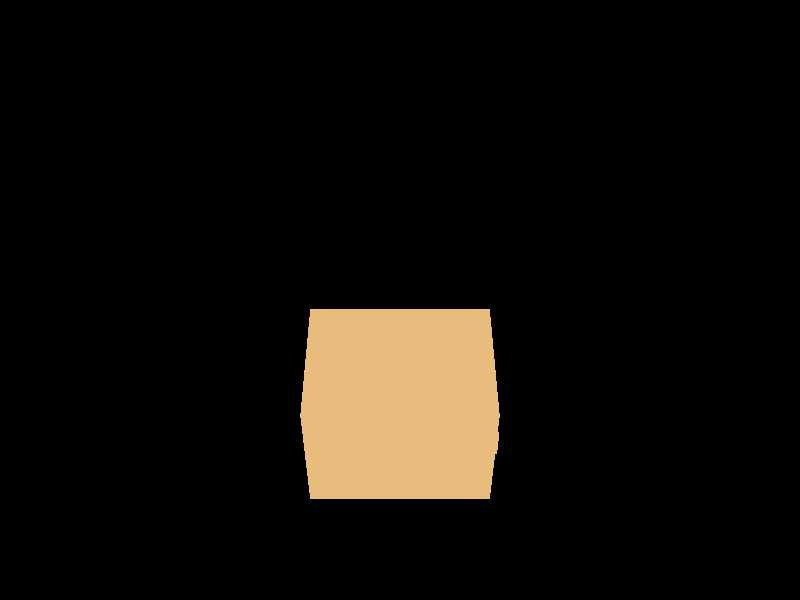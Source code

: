 // Generated by OBJ2POV converter
// Converted from OBJ file

#version 3.7;

// Image settings for square pixels
// Render with: povray +W800 +H800 filename.pov
#declare ImageWidth = 800;
#declare ImageHeight = 800;

// Global settings
global_settings {
    assumed_gamma 1.0
}

// Physically-based material definitions
#declare BronzeMaterial = texture {
    pigment {
        color rgb <0.8, 0.5, 0.2>
    }
    normal {
        bumps 0.2
        scale 0.05
    }
    finish {
        ambient 0.1
        diffuse 0.8
        specular 0.9
        roughness 0.1
        reflection {
            0.8
            fresnel on
        }
        metallic 1.0
        conserve_energy
    }
}

#declare AluminumMaterial = texture {
    pigment {
        color rgb <0.9, 0.9, 0.9>
    }
    normal {
        bumps 0.1
        scale 0.02
    }
    finish {
        ambient 0.1
        diffuse 0.7
        specular 0.95
        roughness 0.05
        reflection {
            0.9
            fresnel on
        }
        metallic 1.0
        conserve_energy
    }
}

#declare PlasticMaterial = texture {
    pigment {
        color rgb <0.2, 0.4, 0.8>
    }
    normal {
        bumps 0.05
        scale 0.1
    }
    finish {
        ambient 0.1
        diffuse 0.9
        specular 0.3
        roughness 0.2
        reflection {
            0.1
            fresnel on
        }
        metallic 0.0
        conserve_energy
    }
}

#declare DefaultMaterial = BronzeMaterial

// Material definitions
#default {
    texture { DefaultMaterial }
}

// Main mesh object
mesh2 {
    vertex_vectors {
        2486,
        <8.256000, 7.000000, 11.668000>,
        <8.240000, 7.500000, 11.612000>,
        <8.240000, 7.000000, 11.612000>,
        <8.224000, 7.000000, 11.560000>,
        <8.392000, 7.000000, 11.722000>,
        <8.377100, 7.500000, 11.776000>,
        <8.376000, 7.000000, 11.780000>,
        <8.208000, 7.000000, 11.509000>,
        <8.192000, 7.500000, 11.460000>,
        <8.192000, 7.000000, 11.460000>,
        <8.177000, 7.000000, 11.416000>,
        <8.500000, 7.000000, 11.374000>,
        <8.492200, 7.500000, 11.397400>,
        <8.487000, 7.000000, 11.413000>,
        <8.444000, 7.000000, 11.554000>,
        <8.458000, 7.000000, 11.503000>,
        <8.453330, 7.500000, 11.520000>,
        <8.318000, 7.500000, 11.900000>,
        <8.318000, 7.000000, 11.900000>,
        <8.330580, 7.500000, 11.950320>,
        <8.360000, 7.000000, 11.840000>,
        <8.376000, 7.500000, 11.780000>,
        <8.360000, 7.500000, 11.840000>,
        <8.332000, 7.500000, 11.956000>,
        <8.332000, 7.000000, 11.956000>,
        <8.346000, 7.000000, 11.899000>,
        <8.346000, 7.500000, 11.899000>,
        <8.256000, 7.500000, 11.668000>,
        <8.224000, 7.500000, 11.560000>,
        <8.211450, 7.500000, 11.520000>,
        <8.410000, 7.500000, 11.664000>,
        <8.410000, 7.000000, 11.664000>,
        <8.428000, 7.000000, 11.608000>,
        <8.428000, 7.500000, 11.608000>,
        <8.392000, 7.500000, 11.722000>,
        <8.444000, 7.500000, 11.554000>,
        <8.208000, 7.500000, 11.509000>,
        <8.164000, 7.000000, 11.376000>,
        <8.164000, 7.500000, 11.376000>,
        <8.177000, 7.500000, 11.416000>,
        <8.152000, 7.500000, 11.340000>,
        <8.152000, 7.000000, 11.340000>,
        <8.125520, 7.500000, 11.264000>,
        <8.500000, 7.500000, 11.374000>,
        <8.512000, 7.000000, 11.340000>,
        <8.512000, 7.500000, 11.340000>,
        <8.538220, 7.500000, 11.264000>,
        <8.472000, 7.500000, 11.456000>,
        <8.472000, 7.000000, 11.456000>,
        <8.487000, 7.500000, 11.413000>,
        <8.458000, 7.500000, 11.503000>,
        <7.768720, 7.500000, 10.240000>,
        <7.752000, 7.000000, 10.192000>,
        <8.548000, 7.500000, 11.235640>,
        <7.592000, 7.500000, 9.744000>,
        <7.156000, 7.500000, 8.516000>,
        <7.156000, 7.000000, 8.516000>,
        <7.592000, 7.000000, 9.744000>,
        <6.640000, 7.500000, 8.516000>,
        <6.640000, 7.000000, 8.516000>,
        <7.752000, 7.500000, 10.192000>,
        <4.488000, 7.500000, 12.540000>,
        <4.488000, 7.000000, 12.540000>,
        <4.452000, 7.500000, 12.538690>,
        <4.770000, 7.500000, 12.523000>,
        <4.770000, 7.000000, 12.523000>,
        <5.030000, 7.500000, 12.472000>,
        <5.030000, 7.000000, 12.472000>,
        <5.268000, 7.500000, 12.388000>,
        <5.268000, 7.000000, 12.388000>,
        <5.459070, 7.500000, 12.288000>,
        <5.521000, 7.000000, 11.520000>,
        <5.607000, 7.000000, 11.352000>,
        <5.607000, 7.500000, 11.352000>,
        <5.476000, 7.500000, 12.279140>,
        <5.482000, 7.000000, 12.276000>,
        <5.166000, 7.500000, 11.899000>,
        <5.016000, 7.000000, 11.984000>,
        <5.166000, 7.000000, 11.899000>,
        <5.300000, 7.000000, 11.794000>,
        <5.476000, 7.500000, 11.585940>,
        <5.420000, 7.000000, 11.668000>,
        <5.676000, 7.000000, 11.164000>,
        <5.727000, 7.000000, 10.959000>,
        <5.727000, 7.500000, 10.959000>,
        <5.758000, 7.000000, 10.737000>,
        <8.868000, 27.500000, 11.519000>,
        <8.868000, 28.000000, 11.519000>,
        <8.871290, 27.500000, 11.462590>,
        <8.848000, 27.500000, 11.798000>,
        <8.848000, 28.000000, 11.798000>,
        <8.858000, 28.000000, 11.658000>,
        <8.858000, 27.500000, 11.658000>,
        <6.536000, 28.000000, 12.394000>,
        <6.738000, 28.000000, 12.284000>,
        <6.730650, 27.500000, 12.288000>,
        <6.314000, 28.000000, 12.476000>,
        <6.500000, 27.500000, 12.407300>,
        <6.536000, 27.500000, 12.394000>,
        <7.400000, 27.500000, 11.338000>,
        <7.316000, 27.500000, 11.577000>,
        <7.316000, 28.000000, 11.577000>,
        <7.206000, 27.500000, 11.791000>,
        <7.500000, 27.500000, 10.798000>,
        <7.512000, 28.000000, 10.498000>,
        <7.512000, 27.500000, 10.498000>,
        <7.462000, 27.500000, 11.078000>,
        <7.400000, 28.000000, 11.338000>,
        <7.206000, 28.000000, 11.791000>,
        <7.072000, 27.500000, 11.982000>,
        <7.072000, 28.000000, 11.982000>,
        <6.916000, 28.000000, 12.147000>,
        <6.916000, 27.500000, 12.147000>,
        <6.738000, 27.500000, 12.284000>,
        <6.908000, 27.500000, 11.170000>,
        <6.908000, 28.000000, 11.170000>,
        <6.880860, 27.500000, 11.264000>,
        <6.854000, 28.000000, 11.357000>,
        <6.784000, 28.000000, 11.524000>,
        <6.854000, 27.500000, 11.357000>,
        <6.784000, 27.500000, 11.524000>,
        <6.696000, 27.500000, 11.670000>,
        <6.696000, 28.000000, 11.670000>,
        <6.591000, 28.000000, 11.796000>,
        <6.591000, 27.500000, 11.796000>,
        <8.396000, 27.500000, 12.482000>,
        <8.396000, 27.500000, 8.514000>,
        <8.396000, 28.000000, 8.514000>,
        <8.396000, 28.000000, 12.482000>,
        <7.500000, 28.000000, 10.798000>,
        <7.462000, 28.000000, 11.078000>,
        <6.968000, 28.000000, 10.262000>,
        <6.968000, 27.500000, 10.262000>,
        <6.946000, 28.000000, 10.040000>,
        <6.976000, 28.000000, 10.502000>,
        <6.976000, 27.500000, 10.502000>,
        <6.968000, 27.500000, 10.742000>,
        <6.968000, 28.000000, 10.742000>,
        <6.946000, 28.000000, 10.964000>,
        <6.946000, 27.500000, 10.964000>,
        <8.900000, 27.500000, 8.514000>,
        <8.900000, 28.000000, 8.514000>,
        <7.500000, 28.000000, 10.202000>,
        <6.854000, 27.500000, 9.645000>,
        <6.784000, 27.500000, 9.477000>,
        <6.854000, 28.000000, 9.645000>,
        <6.908000, 27.500000, 9.834000>,
        <6.946000, 27.500000, 10.040000>,
        <7.072000, 27.500000, 9.018000>,
        <7.072000, 28.000000, 9.018000>,
        <6.916000, 27.500000, 8.853000>,
        <7.206000, 28.000000, 9.209000>,
        <7.206000, 27.500000, 9.209000>,
        <7.209600, 27.500000, 9.216000>,
        <7.316000, 27.500000, 9.423000>,
        <7.316000, 28.000000, 9.423000>,
        <6.465000, 27.500000, 9.095000>,
        <6.465000, 28.000000, 9.095000>,
        <6.500000, 27.500000, 9.125200>,
        <6.600700, 27.500000, 9.216000>,
        <6.589000, 27.500000, 9.202000>,
        <6.589000, 28.000000, 9.202000>,
        <7.400000, 27.500000, 9.662000>,
        <7.400000, 28.000000, 9.662000>,
        <7.462000, 28.000000, 9.924000>,
        <7.462000, 27.500000, 9.924000>,
        <7.500000, 27.500000, 10.202000>,
        <6.696000, 27.500000, 9.330000>,
        <6.696000, 28.000000, 9.330000>,
        <6.784000, 28.000000, 9.477000>,
        <6.908000, 28.000000, 9.834000>,
        <6.738000, 27.500000, 8.714000>,
        <6.738000, 28.000000, 8.714000>,
        <6.536000, 28.000000, 8.602000>,
        <6.536000, 27.500000, 8.602000>,
        <6.916000, 28.000000, 8.853000>,
        <6.314000, 27.500000, 12.476000>,
        <6.068000, 27.500000, 12.526000>,
        <6.068000, 28.000000, 12.526000>,
        <5.800000, 27.500000, 12.542000>,
        <5.800000, 28.000000, 12.542000>,
        <5.517000, 27.500000, 12.526000>,
        <5.517000, 28.000000, 12.526000>,
        <5.261000, 27.500000, 12.476000>,
        <5.261000, 28.000000, 12.476000>,
        <5.032000, 27.500000, 12.394000>,
        <5.032000, 28.000000, 12.394000>,
        <4.826000, 27.500000, 12.284000>,
        <4.826000, 28.000000, 12.284000>,
        <4.833490, 27.500000, 12.288000>,
        <6.500000, 27.500000, 11.873680>,
        <6.468000, 27.500000, 11.901000>,
        <6.468000, 28.000000, 11.901000>,
        <6.328000, 27.500000, 11.986000>,
        <5.800000, 27.500000, 12.094000>,
        <5.996000, 27.500000, 12.082000>,
        <5.800000, 28.000000, 12.094000>,
        <5.602000, 27.500000, 12.082000>,
        <5.602000, 28.000000, 12.082000>,
        <5.476000, 27.500000, 12.056660>,
        <4.646000, 27.500000, 12.147000>,
        <4.492000, 27.500000, 11.982000>,
        <4.492000, 28.000000, 11.982000>,
        <4.452000, 27.500000, 11.925030>,
        <4.604000, 27.500000, 10.502000>,
        <4.612000, 28.000000, 10.262000>,
        <4.612000, 27.500000, 10.262000>,
        <4.614380, 27.500000, 10.240000>,
        <4.730000, 27.500000, 11.357000>,
        <4.730000, 28.000000, 11.357000>,
        <4.703140, 27.500000, 11.264000>,
        <4.636000, 28.000000, 10.964000>,
        <4.636000, 27.500000, 10.964000>,
        <4.676000, 27.500000, 11.170000>,
        <2.404000, 27.500000, 12.449430>,
        <2.753000, 27.500000, 12.358000>,
        <-3.500000, 27.500000, 20.500000>,
        <3.024000, 27.500000, 12.202000>,
        <3.217000, 27.500000, 11.983000>,
        <4.360000, 27.500000, 11.794000>,
        <4.254000, 27.500000, 11.580000>,
        <3.333000, 27.500000, 11.701000>,
        <3.327190, 27.500000, 11.715130>,
        <4.083000, 27.500000, 10.803000>,
        <4.116000, 27.500000, 11.082000>,
        <3.342000, 27.500000, 11.066000>,
        <4.172000, 27.500000, 11.342000>,
        <2.874600, 27.500000, 12.288000>,
        <12.010080, 18.573000, 0.500000>,
        <11.989000, 18.514000, 0.500000>,
        <12.020000, 18.543381, 0.500000>,
        <12.020000, 17.789000, 0.500000>,
        <12.869000, 16.010000, 0.500000>,
        <12.019000, 17.868000, 0.500000>,
        <12.001830, 18.597589, 0.500000>,
        <12.017000, 17.952999, 0.500000>,
        <11.996000, 18.615000, 0.500000>,
        <11.981000, 18.615000, 0.500000>,
        <12.014000, 18.045000, 0.500000>,
        <2.682000, 27.500000, 11.820000>,
        <2.404000, 27.500000, 10.649190>,
        <2.737000, 27.500000, 11.747000>,
        <2.780000, 27.500000, 11.662000>,
        <2.811000, 27.500000, 11.565000>,
        <2.830000, 27.500000, 11.454000>,
        <2.616000, 27.500000, 11.882000>,
        <2.535000, 27.500000, 11.935000>,
        <2.440000, 27.500000, 11.978000>,
        <2.404000, 27.500000, 11.988670>,
        <12.010000, 18.139000, 0.500000>,
        <12.006000, 18.229000, 0.500000>,
        <4.155200, 27.500000, 11.264000>,
        <3.364000, 27.500000, 11.203000>,
        <3.372000, 27.500000, 11.354000>,
        <3.367960, 27.500000, 11.389980>,
        <4.081750, 27.500000, 10.240000>,
        <4.072000, 27.500000, 10.506000>,
        <3.934650, 27.500000, 10.240000>,
        <5.482000, 7.500000, 12.276000>,
        <3.209210, 27.500000, 10.752000>,
        <3.254000, 27.500000, 10.830000>,
        <5.672000, 7.500000, 12.137000>,
        <5.672000, 7.000000, 12.137000>,
        <3.304000, 27.500000, 10.942000>,
        <5.836000, 7.000000, 11.972000>,
        <5.836000, 7.500000, 11.972000>,
        <5.976000, 7.000000, 11.780000>,
        <5.976000, 7.500000, 11.780000>,
        <6.092000, 7.500000, 11.565000>,
        <6.092000, 7.000000, 11.565000>,
        <6.184000, 7.000000, 11.328000>,
        <6.184000, 7.500000, 11.328000>,
        <6.248000, 7.000000, 11.069000>,
        <6.248000, 7.500000, 11.069000>,
        <2.602610, 27.500000, 10.752000>,
        <2.628000, 27.500000, 10.770000>,
        <2.693000, 27.500000, 10.839000>,
        <2.745000, 27.500000, 10.918000>,
        <2.784000, 27.500000, 11.006000>,
        <2.813000, 27.500000, 11.104000>,
        <2.456000, 27.500000, 10.667000>,
        <2.830000, 27.500000, 11.212000>,
        <2.836000, 27.500000, 11.330000>,
        <5.521000, 7.500000, 11.520000>,
        <2.588000, 27.500000, 10.290000>,
        <2.618410, 27.500000, 10.240000>,
        <2.686000, 27.500000, 10.330000>,
        <2.782000, 27.500000, 10.377000>,
        <2.876000, 27.500000, 10.430000>,
        <2.966000, 27.500000, 10.490000>,
        <3.050000, 27.500000, 10.560000>,
        <3.196000, 27.500000, 10.729000>,
        <4.488000, 7.500000, 12.092000>,
        <4.452000, 7.500000, 12.090450>,
        <4.488000, 7.000000, 12.092000>,
        <3.128000, 27.500000, 10.638000>,
        <4.676000, 7.500000, 12.080000>,
        <4.676000, 7.000000, 12.080000>,
        <4.852000, 7.000000, 12.044000>,
        <4.852000, 7.500000, 12.044000>,
        <5.016000, 7.500000, 11.984000>,
        <2.549000, 27.500000, 10.714000>,
        <5.300000, 7.500000, 11.794000>,
        <3.072000, 27.500000, 8.514000>,
        <-3.500000, 27.500000, 0.500000>,
        <3.668000, 27.500000, 8.514000>,
        <5.420000, 7.500000, 11.668000>,
        <4.172000, 27.500000, 9.666000>,
        <4.083000, 27.500000, 10.206000>,
        <4.116000, 27.500000, 9.926000>,
        <4.253000, 27.500000, 9.425000>,
        <6.287000, 7.000000, 10.795000>,
        <6.287000, 7.500000, 10.795000>,
        <4.359000, 27.500000, 9.209000>,
        <4.488000, 27.500000, 9.018000>,
        <4.452000, 27.500000, 9.071300>,
        <6.300000, 7.000000, 10.504000>,
        <6.300000, 7.500000, 10.504000>,
        <2.398000, 27.500000, 12.451000>,
        <1.960000, 27.500000, 12.482000>,
        <5.676000, 7.500000, 11.164000>,
        <5.758000, 7.500000, 10.737000>,
        <0.996000, 27.500000, 8.514000>,
        <0.996000, 27.500000, 12.482000>,
        <0.220000, 27.500000, 10.638000>,
        <5.768000, 7.000000, 10.500000>,
        <5.768000, 7.500000, 10.500000>,
        <5.759000, 7.000000, 10.254000>,
        <5.759000, 7.500000, 10.254000>,
        <5.757330, 7.500000, 10.240000>,
        <1.940000, 27.500000, 10.582000>,
        <2.092000, 27.500000, 10.587000>,
        <2.076000, 27.500000, 12.046000>,
        <1.928000, 27.500000, 12.050000>,
        <1.500000, 27.500000, 10.582000>,
        <1.500000, 27.500000, 12.050000>,
        <2.211000, 27.500000, 12.032000>,
        <2.228000, 27.500000, 10.603000>,
        <2.348000, 27.500000, 10.630000>,
        <2.332000, 27.500000, 12.010000>,
        <1.500000, 27.500000, 8.514000>,
        <6.256000, 7.000000, 9.928000>,
        <6.200000, 7.500000, 9.668000>,
        <6.200000, 7.000000, 9.668000>,
        <2.120000, 27.500000, 10.154000>,
        <1.500000, 27.500000, 10.154000>,
        <6.119000, 7.000000, 9.427000>,
        <-1.228000, 27.500000, 10.190000>,
        <-1.228000, 27.500000, 8.514000>,
        <0.220000, 27.500000, 10.190000>,
        <0.324000, 27.500000, 12.034000>,
        <0.324000, 27.500000, 12.482000>,
        <-1.228000, 27.500000, 10.638000>,
        <-1.228000, 27.500000, 12.034000>,
        <5.732000, 7.000000, 10.027000>,
        <-1.732000, 27.500000, 8.514000>,
        <12.928000, 7.500000, 8.516000>,
        <12.928000, 7.000000, 8.516000>,
        <12.928000, 7.000000, 12.484000>,
        <12.928000, 7.500000, 12.484000>,
        <5.688000, 7.000000, 9.820000>,
        <5.626000, 7.000000, 9.631000>,
        <5.626000, 7.500000, 9.631000>,
        <5.546000, 7.000000, 9.463000>,
        <11.816000, 7.000000, 12.052000>,
        <11.541000, 7.000000, 12.036000>,
        <11.625000, 7.000000, 12.478000>,
        <11.848000, 7.000000, 12.484000>,
        <12.424000, 7.000000, 12.052000>,
        <11.421000, 7.000000, 12.459000>,
        <12.424000, 7.000000, 10.372000>,
        <5.548000, 7.000000, 8.716000>,
        <5.476000, 7.500000, 8.676470>,
        <5.344000, 7.000000, 8.604000>,
        <5.344000, 7.500000, 8.604000>,
        <5.114000, 7.000000, 8.524000>,
        <4.857000, 7.000000, 8.476000>,
        <4.572000, 7.500000, 8.460000>,
        <4.572000, 7.000000, 8.460000>,
        <10.962000, 7.000000, 11.248000>,
        <10.984000, 7.000000, 11.164000>,
        <10.532000, 7.000000, 11.069000>,
        <4.468000, 7.000000, 8.461000>,
        <10.944000, 7.000000, 11.444000>,
        <10.446000, 7.000000, 11.653000>,
        <10.967000, 7.000000, 11.640000>,
        <10.528000, 7.000000, 11.948000>,
        <11.036000, 7.000000, 11.794000>,
        <10.597000, 7.000000, 12.068000>,
        <10.686000, 7.000000, 12.172000>,
        <11.152000, 7.000000, 11.908000>,
        <10.796000, 7.000000, 12.260000>,
        <10.923000, 7.000000, 12.330000>,
        <11.070000, 7.000000, 12.386000>,
        <11.320000, 7.000000, 11.988000>,
        <11.236000, 7.000000, 12.428000>,
        <5.048000, 7.000000, 9.008000>,
        <4.879000, 7.000000, 8.950000>,
        <4.879000, 7.500000, 8.950000>,
        <12.424000, 7.000000, 10.804000>,
        <4.692000, 7.000000, 8.916000>,
        <11.736000, 7.000000, 10.372000>,
        <11.760000, 7.000000, 10.804000>,
        <11.580000, 7.000000, 10.366000>,
        <11.614000, 7.000000, 10.808000>,
        <6.289000, 7.500000, 10.207000>,
        <6.289000, 7.000000, 10.207000>,
        <6.256000, 7.500000, 9.928000>,
        <11.486000, 7.000000, 10.822000>,
        <6.119000, 7.500000, 9.427000>,
        <6.013000, 7.500000, 9.211000>,
        <6.013000, 7.000000, 9.211000>,
        <11.376000, 7.000000, 10.844000>,
        <11.216000, 7.000000, 10.620000>,
        <5.884000, 7.000000, 9.020000>,
        <5.884000, 7.500000, 9.020000>,
        <5.728000, 7.500000, 8.855000>,
        <5.728000, 7.000000, 8.855000>,
        <5.548000, 7.500000, 8.716000>,
        <11.019000, 7.000000, 11.088000>,
        <11.066000, 7.000000, 11.022000>,
        <10.795000, 7.000000, 10.772000>,
        <11.124000, 7.000000, 10.964000>,
        <10.888000, 7.000000, 10.720000>,
        <10.712000, 7.000000, 10.834000>,
        <5.732000, 7.500000, 10.027000>,
        <5.688000, 7.500000, 9.820000>,
        <10.581000, 7.000000, 10.983000>,
        <10.640000, 7.000000, 10.904000>,
        <11.195000, 7.000000, 10.915000>,
        <10.988000, 7.000000, 10.675000>,
        <5.546000, 7.500000, 9.463000>,
        <11.098000, 7.000000, 10.642000>,
        <5.476000, 7.500000, 9.358000>,
        <11.279000, 7.000000, 10.875000>,
        <5.114000, 7.500000, 8.524000>,
        <4.857000, 7.500000, 8.476000>,
        <4.468000, 7.500000, 8.461000>,
        <4.452000, 7.500000, 8.461660>,
        <5.448000, 7.500000, 9.316000>,
        <5.448000, 7.000000, 9.316000>,
        <5.332000, 7.000000, 9.193000>,
        <5.332000, 7.500000, 9.193000>,
        <10.868000, 7.000000, 10.500000>,
        <10.980000, 7.000000, 10.537000>,
        <11.126000, 7.000000, 10.236000>,
        <11.052000, 7.000000, 10.180000>,
        <5.199000, 7.000000, 9.090000>,
        <5.199000, 7.500000, 9.090000>,
        <5.048000, 7.500000, 9.008000>,
        <11.441000, 7.000000, 10.349000>,
        <11.320000, 7.000000, 10.320000>,
        <11.216000, 7.000000, 10.592000>,
        <11.216000, 7.000000, 10.283000>,
        <11.096000, 7.000000, 10.568000>,
        <4.692000, 7.500000, 8.916000>,
        <12.424000, 7.000000, 8.944000>,
        <8.043000, 19.353001, 20.500000>,
        <8.043000, 19.353001, 21.000000>,
        <7.858410, 19.548000, 20.500000>,
        <11.616000, 7.000000, 8.516000>,
        <11.704000, 7.000000, 8.944000>,
        <8.210000, 19.114000, 20.500000>,
        <8.210000, 19.114000, 21.000000>,
        <8.347000, 18.846001, 20.500000>,
        <8.347000, 18.846001, 21.000000>,
        <8.452000, 18.548000, 20.500000>,
        <8.452000, 18.548000, 21.000000>,
        <8.457710, 18.524000, 20.500000>,
        <10.986000, 7.000000, 9.220000>,
        <11.044000, 7.000000, 9.152000>,
        <10.668000, 7.000000, 8.820000>,
        <10.567000, 7.000000, 8.926000>,
        <6.911000, 19.438000, 20.500000>,
        <6.690000, 19.483000, 20.500000>,
        <6.690000, 19.483000, 21.000000>,
        <6.911000, 19.438000, 21.000000>,
        <10.483000, 7.000000, 9.046000>,
        <7.107000, 19.363001, 20.500000>,
        <7.107000, 19.363001, 21.000000>,
        <10.416000, 7.000000, 9.180000>,
        <10.939000, 7.000000, 9.298000>,
        <7.284000, 19.256001, 20.500000>,
        <7.284000, 19.256001, 21.000000>,
        <7.439000, 19.122999, 20.500000>,
        <7.439000, 19.122999, 21.000000>,
        <10.865000, 7.000000, 9.578000>,
        <10.880000, 7.000000, 9.478000>,
        <10.334000, 7.000000, 9.489000>,
        <10.324000, 7.000000, 9.664000>,
        <10.332000, 7.000000, 9.811000>,
        <10.860000, 7.000000, 9.684000>,
        <10.880000, 7.000000, 9.876000>,
        <10.865000, 7.000000, 9.783000>,
        <10.356000, 7.000000, 9.943000>,
        <7.572000, 18.962999, 20.500000>,
        <7.572000, 18.962999, 21.000000>,
        <7.682000, 18.778999, 20.500000>,
        <7.682000, 18.778999, 21.000000>,
        <10.396000, 7.000000, 10.060000>,
        <10.448000, 7.000000, 10.163000>,
        <10.904000, 7.000000, 9.964000>,
        <7.770000, 18.569000, 20.500000>,
        <7.770000, 18.569000, 21.000000>,
        <10.588000, 7.000000, 10.332000>,
        <10.672000, 7.000000, 10.397000>,
        <10.940000, 7.000000, 10.043000>,
        <6.779000, 20.033001, 20.500000>,
        <6.779000, 20.033001, 21.000000>,
        <6.500000, 20.049561, 20.500000>,
        <7.089000, 19.973000, 20.500000>,
        <7.089000, 19.973000, 21.000000>,
        <10.766000, 7.000000, 10.453000>,
        <10.989000, 7.000000, 10.115000>,
        <7.373000, 19.872999, 20.500000>,
        <7.373000, 19.872999, 21.000000>,
        <11.555000, 7.000000, 8.950000>,
        <7.625000, 19.733000, 20.500000>,
        <7.625000, 19.733000, 21.000000>,
        <7.848000, 19.559000, 20.500000>,
        <7.848000, 19.559000, 21.000000>,
        <11.421000, 7.000000, 8.524000>,
        <6.453000, 14.948000, 20.500000>,
        <6.453000, 14.948000, 21.000000>,
        <6.788000, 14.968000, 21.000000>,
        <11.241000, 7.000000, 8.550000>,
        <11.421000, 7.000000, 8.969000>,
        <6.099000, 14.968000, 20.500000>,
        <6.099000, 14.968000, 21.000000>,
        <11.304000, 7.000000, 9.000000>,
        <5.779000, 15.030000, 20.500000>,
        <5.779000, 15.030000, 21.000000>,
        <5.492000, 15.133000, 20.500000>,
        <5.492000, 15.133000, 21.000000>,
        <11.076000, 7.000000, 8.592000>,
        <5.235000, 15.270000, 20.500000>,
        <5.235000, 15.270000, 21.000000>,
        <5.010000, 15.441000, 20.500000>,
        <5.010000, 15.441000, 21.000000>,
        <4.817000, 15.647000, 21.000000>,
        <4.817000, 15.647000, 20.500000>,
        <4.653000, 15.883000, 20.500000>,
        <4.653000, 15.883000, 21.000000>,
        <10.365000, 7.000000, 9.328000>,
        <10.904000, 7.000000, 9.384000>,
        <10.788000, 7.000000, 8.729000>,
        <11.117000, 7.000000, 9.091000>,
        <11.204000, 7.000000, 9.040000>,
        <10.924000, 7.000000, 8.653000>,
        <4.520000, 16.150000, 20.500000>,
        <4.520000, 16.150000, 21.000000>,
        <12.002000, 18.315001, 0.500000>,
        <11.996000, 18.415001, 0.500000>,
        <8.560000, 7.000000, 12.500000>,
        <10.970000, 17.723000, 0.500000>,
        <11.642000, 18.987000, 0.500000>,
        <10.942000, 17.933001, 0.500000>,
        <10.895000, 18.129000, 0.500000>,
        <10.596000, 18.667721, 0.500000>,
        <10.649000, 18.612000, 0.500000>,
        <10.532000, 18.735001, 0.500000>,
        <10.492000, 7.000000, 11.164000>,
        <10.948000, 7.000000, 11.342000>,
        <10.461000, 7.000000, 11.263000>,
        <10.442000, 7.000000, 11.367000>,
        <10.436000, 7.000000, 11.476000>,
        <10.477000, 7.000000, 11.810000>,
        <10.832000, 18.308001, 0.500000>,
        <10.750000, 18.469000, 0.500000>,
        <10.512000, 7.000000, 10.254000>,
        <8.908000, 7.000000, 10.192000>,
        <9.068000, 7.000000, 9.744000>,
        <10.016000, 7.000000, 8.516000>,
        <9.508000, 7.000000, 8.516000>,
        <8.304000, 7.000000, 11.842000>,
        <8.100000, 7.000000, 12.500000>,
        <4.296000, 7.000000, 12.533000>,
        <4.331000, 7.000000, 8.909000>,
        <4.488000, 7.000000, 8.904000>,
        <4.371000, 7.000000, 8.465000>,
        <4.173000, 7.000000, 12.065000>,
        <4.032000, 7.000000, 12.032000>,
        <3.932000, 7.000000, 12.480000>,
        <4.111000, 7.000000, 12.513000>,
        <4.325000, 7.000000, 12.085000>,
        <3.448000, 7.000000, 12.304000>,
        <3.598000, 7.000000, 12.375000>,
        <3.778000, 7.000000, 11.936000>,
        <3.660000, 7.000000, 11.880000>,
        <3.759000, 7.000000, 12.434000>,
        <3.902000, 7.000000, 11.987000>,
        <4.280000, 7.000000, 8.472000>,
        <3.960000, 7.000000, 8.512000>,
        <4.032000, 7.000000, 8.948000>,
        <4.036000, 7.000000, 8.500000>,
        <4.179000, 7.000000, 8.924000>,
        <4.115000, 7.000000, 8.488000>,
        <4.196000, 7.000000, 8.479000>,
        <3.885000, 7.000000, 8.528000>,
        <3.742000, 7.000000, 8.568000>,
        <3.672000, 7.000000, 8.592000>,
        <3.886000, 7.000000, 8.981000>,
        <3.600000, 7.000000, 8.620000>,
        <3.742000, 7.000000, 9.017000>,
        <3.600000, 7.000000, 9.056000>,
        <3.812000, 7.000000, 8.548000>,
        <2.244000, 7.000000, 8.516000>,
        <2.244000, 7.000000, 10.100000>,
        <2.748000, 7.000000, 8.516000>,
        <0.072000, 7.000000, 8.516000>,
        <1.536000, 7.000000, 10.752000>,
        <0.644000, 7.000000, 8.516000>,
        <2.244000, 7.000000, 10.500000>,
        <2.748000, 7.000000, 12.484000>,
        <2.244000, 7.000000, 12.484000>,
        <1.868000, 7.000000, 10.408000>,
        <1.916000, 7.000000, 10.952000>,
        <0.692000, 7.000000, 12.484000>,
        <0.124000, 7.000000, 12.484000>,
        <10.923000, 7.500000, 12.330000>,
        <10.846800, 7.500000, 12.288000>,
        <11.070000, 7.500000, 12.386000>,
        <11.236000, 7.500000, 12.428000>,
        <11.421000, 7.500000, 12.459000>,
        <11.625000, 7.500000, 12.478000>,
        <11.848000, 7.500000, 12.484000>,
        <10.959620, 7.500000, 11.264000>,
        <10.948000, 7.500000, 11.342000>,
        <10.944000, 7.500000, 11.444000>,
        <10.967000, 7.500000, 11.640000>,
        <11.036000, 7.500000, 11.794000>,
        <11.152000, 7.500000, 11.908000>,
        <11.541000, 7.500000, 12.036000>,
        <12.424000, 7.500000, 12.052000>,
        <12.424000, 7.500000, 10.804000>,
        <12.424000, 7.500000, 10.372000>,
        <11.736000, 7.500000, 10.372000>,
        <12.424000, 7.500000, 8.944000>,
        <11.620000, 7.500000, 10.367540>,
        <10.795000, 7.500000, 10.772000>,
        <10.712000, 7.500000, 10.834000>,
        <10.640000, 7.500000, 10.904000>,
        <10.581000, 7.500000, 10.983000>,
        <10.596000, 7.500000, 10.962920>,
        <11.614000, 7.500000, 10.808000>,
        <11.620000, 7.500000, 10.807840>,
        <11.486000, 7.500000, 10.822000>,
        <11.376000, 7.500000, 10.844000>,
        <11.279000, 7.500000, 10.875000>,
        <11.195000, 7.500000, 10.915000>,
        <11.124000, 7.500000, 10.964000>,
        <11.066000, 7.500000, 11.022000>,
        <11.019000, 7.500000, 11.088000>,
        <10.984000, 7.500000, 11.164000>,
        <10.988000, 7.500000, 10.675000>,
        <10.830770, 7.500000, 10.752000>,
        <10.978960, 17.500000, 0.500000>,
        <10.077000, 16.016001, 0.500000>,
        <16.500000, 7.500000, 0.500000>,
        <10.247000, 16.076000, 0.500000>,
        <10.398000, 16.160000, 0.500000>,
        <11.642000, 16.010000, 0.500000>,
        <16.500000, 25.086000, 8.516000>,
        <17.000000, 25.086000, 12.484000>,
        <16.500000, 25.086000, 12.484000>,
        <17.000000, 25.086000, 8.516000>,
        <17.000000, 11.046000, 8.516000>,
        <17.000000, 11.046000, 12.036000>,
        <17.000000, 11.550000, 12.036000>,
        <17.000000, 11.550000, 8.516000>,
        <10.088000, 16.382000, 0.500000>,
        <10.194000, 16.445999, 0.500000>,
        <9.970000, 16.337000, 0.500000>,
        <9.837000, 16.309999, 0.500000>,
        <9.689000, 16.301001, 0.500000>,
        <9.572000, 16.308161, 0.500000>,
        <8.852000, 17.000000, 0.500000>,
        <8.893000, 16.858000, 0.500000>,
        <10.526000, 17.000000, 0.500000>,
        <10.554000, 17.155001, 0.500000>,
        <8.822000, 17.155001, 0.500000>,
        <10.571000, 17.322001, 0.500000>,
        <8.804000, 17.322001, 0.500000>,
        <10.576970, 17.500000, 0.500000>,
        <8.651720, 16.476000, 0.500000>,
        <7.250000, 16.010000, 0.500000>,
        <8.711000, 16.388000, 0.500000>,
        <8.828000, 16.264000, 0.500000>,
        <8.963000, 16.160000, 0.500000>,
        <9.116000, 16.076000, 0.500000>,
        <-3.500000, 7.500000, 0.500000>,
        <9.409000, 16.337000, 0.500000>,
        <9.290000, 16.382000, 0.500000>,
        <9.185000, 16.445999, 0.500000>,
        <9.542000, 16.309999, 0.500000>,
        <9.150500, 16.476000, 0.500000>,
        <8.614000, 16.532000, 0.500000>,
        <8.535000, 16.694000, 0.500000>,
        <8.947000, 16.732000, 0.500000>,
        <10.287000, 16.525999, 0.500000>,
        <10.367000, 16.622000, 0.500000>,
        <10.433000, 16.732000, 0.500000>,
        <9.014000, 16.622000, 0.500000>,
        <9.093000, 16.525999, 0.500000>,
        <10.486000, 16.858000, 0.500000>,
        <10.367000, 18.378000, 0.500000>,
        <8.852000, 18.003000, 0.500000>,
        <10.433000, 18.268000, 0.500000>,
        <10.486000, 18.143000, 0.500000>,
        <10.526000, 18.003000, 0.500000>,
        <10.554000, 17.848000, 0.500000>,
        <8.822000, 17.848000, 0.500000>,
        <10.571000, 17.681000, 0.500000>,
        <8.804000, 17.681000, 0.500000>,
        <8.798000, 17.500999, 0.500000>,
        <10.288000, 18.472000, 0.500000>,
        <10.227440, 18.524000, 0.500000>,
        <10.577000, 17.500999, 0.500000>,
        <10.247000, 18.921000, 0.500000>,
        <10.398000, 18.837999, 0.500000>,
        <16.500000, 27.500000, 0.500000>,
        <10.518060, 18.745720, 0.500000>,
        <10.091000, 18.615000, 0.500000>,
        <9.974000, 18.660000, 0.500000>,
        <10.196000, 18.551001, 0.500000>,
        <9.842000, 18.687000, 0.500000>,
        <9.695000, 18.695999, 0.500000>,
        <9.546000, 18.687000, 0.500000>,
        <9.155220, 18.524000, 0.500000>,
        <9.094000, 18.472000, 0.500000>,
        <9.014000, 18.378000, 0.500000>,
        <8.947000, 18.268000, 0.500000>,
        <8.893000, 18.143000, 0.500000>,
        <8.798030, 17.500000, 0.500000>,
        <9.291000, 18.982000, 0.500000>,
        <9.119000, 18.921000, 0.500000>,
        <8.965000, 18.837999, 0.500000>,
        <8.099000, 18.987000, 0.500000>,
        <8.830000, 18.735001, 0.500000>,
        <8.714000, 18.612000, 0.500000>,
        <8.652650, 18.524000, 0.500000>,
        <9.187000, 18.551001, 0.500000>,
        <9.293000, 18.615000, 0.500000>,
        <9.412000, 18.660000, 0.500000>,
        <6.872000, 16.010000, 0.500000>,
        <8.399180, 17.500000, 0.500000>,
        <8.399000, 17.504999, 0.500000>,
        <7.250000, 18.650999, 0.500000>,
        <8.407000, 17.280001, 0.500000>,
        <8.432000, 17.070000, 0.500000>,
        <8.474000, 16.875000, 0.500000>,
        <8.535000, 18.309999, 0.500000>,
        <8.615000, 18.469999, 0.500000>,
        <8.099000, 18.650999, 0.500000>,
        <8.474000, 18.132000, 0.500000>,
        <8.432000, 17.937000, 0.500000>,
        <8.407000, 17.728001, 0.500000>,
        <4.709000, 16.010000, 0.500000>,
        <5.087000, 16.010000, 0.500000>,
        <5.936000, 18.650999, 0.500000>,
        <6.023000, 18.650999, 0.500000>,
        <5.087000, 18.650999, 0.500000>,
        <6.872000, 18.650999, 0.500000>,
        <6.023000, 18.987000, 0.500000>,
        <5.936000, 18.987000, 0.500000>,
        <3.428000, 16.734619, 0.500000>,
        <3.476000, 16.871000, 0.500000>,
        <3.413000, 16.691999, 0.500000>,
        <4.709000, 18.650999, 0.500000>,
        <3.560000, 17.499001, 0.500000>,
        <3.523000, 17.068001, 0.500000>,
        <3.551000, 17.277000, 0.500000>,
        <3.559960, 17.500000, 0.500000>,
        <2.270000, 15.968000, 0.500000>,
        <2.472000, 15.980000, 0.500000>,
        <2.658000, 16.016001, 0.500000>,
        <2.828000, 16.076000, 0.500000>,
        <2.979000, 16.160000, 0.500000>,
        <3.113000, 16.264000, 0.500000>,
        <3.230000, 16.388000, 0.500000>,
        <2.669000, 16.382000, 0.500000>,
        <2.775000, 16.445999, 0.500000>,
        <2.551000, 16.337000, 0.500000>,
        <2.868000, 16.525999, 0.500000>,
        <2.948000, 16.622000, 0.500000>,
        <3.331000, 16.531000, 0.500000>,
        <1.990000, 16.337000, 0.500000>,
        <2.123000, 16.309999, 0.500000>,
        <3.067000, 16.858000, 0.500000>,
        <1.871000, 16.382000, 0.500000>,
        <1.766000, 16.445999, 0.500000>,
        <3.107000, 17.000000, 0.500000>,
        <1.731500, 16.476000, 0.500000>,
        <3.135000, 17.155001, 0.500000>,
        <1.433000, 17.000000, 0.500000>,
        <3.152000, 17.322001, 0.500000>,
        <1.403000, 17.155001, 0.500000>,
        <3.157970, 17.500000, 0.500000>,
        <1.385000, 17.322001, 0.500000>,
        <3.860000, 18.987000, 0.500000>,
        <3.230000, 18.612000, 0.500000>,
        <3.860000, 18.650999, 0.500000>,
        <3.523000, 17.933001, 0.500000>,
        <3.551000, 17.723000, 0.500000>,
        <3.476000, 18.129000, 0.500000>,
        <3.428000, 18.265381, 0.500000>,
        <3.413000, 18.308001, 0.500000>,
        <3.331000, 18.469000, 0.500000>,
        <3.014000, 18.268000, 0.500000>,
        <1.528000, 18.268000, 0.500000>,
        <3.067000, 18.143000, 0.500000>,
        <1.474000, 18.143000, 0.500000>,
        <3.107000, 18.003000, 0.500000>,
        <1.433000, 18.003000, 0.500000>,
        <3.135000, 17.848000, 0.500000>,
        <1.403000, 17.848000, 0.500000>,
        <3.152000, 17.681000, 0.500000>,
        <3.158000, 17.500999, 0.500000>,
        <1.385000, 17.681000, 0.500000>,
        <2.948000, 18.378000, 0.500000>,
        <2.869000, 18.472000, 0.500000>,
        <2.979000, 18.837999, 0.500000>,
        <3.113000, 18.735001, 0.500000>,
        <3.204150, 18.639170, 0.500000>,
        <2.828000, 18.921000, 0.500000>,
        <2.661000, 18.982000, 0.500000>,
        <2.672000, 18.615000, 0.500000>,
        <2.555000, 18.660000, 0.500000>,
        <2.777000, 18.551001, 0.500000>,
        <2.423000, 18.687000, 0.500000>,
        <2.808440, 18.524000, 0.500000>,
        <2.404000, 18.688160, 0.500000>,
        <2.276000, 18.695999, 0.500000>,
        <1.544000, 16.160000, 0.500000>,
        <1.427480, 16.249769, 0.500000>,
        <1.409000, 16.264000, 0.500000>,
        <1.697000, 16.076000, 0.500000>,
        <1.869000, 16.016001, 0.500000>,
        <2.060000, 15.980000, 0.500000>,
        <2.270000, 16.301001, 0.500000>,
        <2.404000, 16.309151, 0.500000>,
        <2.418000, 16.309999, 0.500000>,
        <3.014000, 16.732000, 0.500000>,
        <1.379030, 17.500000, 0.500000>,
        <1.380000, 17.471170, 0.500000>,
        <1.474000, 16.858000, 0.500000>,
        <1.528000, 16.732000, 0.500000>,
        <1.595000, 16.622000, 0.500000>,
        <1.674000, 16.525999, 0.500000>,
        <1.380000, 16.294741, 0.500000>,
        <1.195000, 16.532000, 0.500000>,
        <0.409000, 16.476000, 0.500000>,
        <1.292000, 16.388000, 0.500000>,
        <0.312000, 16.318001, 0.500000>,
        <0.236000, 16.238001, 0.500000>,
        <-0.070000, 16.066999, 0.500000>,
        <0.044000, 16.113001, 0.500000>,
        <-0.194000, 16.035999, 0.500000>,
        <0.375000, 16.408001, 0.500000>,
        <0.425000, 16.507999, 0.500000>,
        <0.463000, 16.618999, 0.500000>,
        <0.980180, 17.500000, 0.500000>,
        <0.440000, 17.167999, 0.500000>,
        <0.988000, 17.280001, 0.500000>,
        <0.470000, 17.080999, 0.500000>,
        <1.013000, 17.070000, 0.500000>,
        <0.488000, 16.982000, 0.500000>,
        <1.055000, 16.875000, 0.500000>,
        <0.486000, 16.740000, 0.500000>,
        <1.116000, 16.694000, 0.500000>,
        <0.401000, 17.246000, 0.500000>,
        <0.356000, 17.309750, 0.500000>,
        <1.736220, 18.524000, 0.500000>,
        <1.675000, 18.472000, 0.500000>,
        <1.595000, 18.378000, 0.500000>,
        <1.380000, 17.531000, 0.500000>,
        <1.379000, 17.500999, 0.500000>,
        <2.276000, 19.032000, 0.500000>,
        <2.330120, 19.028500, 0.500000>,
        <2.064000, 19.018999, 0.500000>,
        <1.700000, 18.921000, 0.500000>,
        <1.546000, 18.837999, 0.500000>,
        <1.874000, 18.615000, 0.500000>,
        <1.993000, 18.660000, 0.500000>,
        <2.127000, 18.687000, 0.500000>,
        <1.768000, 18.551001, 0.500000>,
        <10.649000, 16.388000, 0.500000>,
        <10.649000, 16.388000, 0.000000>,
        <10.596000, 16.331829, 0.500000>,
        <10.750000, 16.531000, 0.500000>,
        <10.750000, 16.531000, 0.000000>,
        <10.832000, 16.691999, 0.500000>,
        <10.832000, 16.691999, 0.000000>,
        <10.895000, 16.871000, 0.500000>,
        <10.895000, 16.871000, 0.000000>,
        <10.942000, 17.068001, 0.500000>,
        <10.942000, 17.068001, 0.000000>,
        <10.970000, 17.277000, 0.500000>,
        <10.970000, 17.277000, 0.000000>,
        <10.979000, 17.499001, 0.500000>,
        <10.979000, 17.499001, 0.000000>,
        <10.970000, 17.723000, 0.000000>,
        <13.040000, 16.559000, 0.000000>,
        <13.040000, 16.559000, 0.500000>,
        <12.230000, 18.987000, 0.000000>,
        <12.230000, 18.987000, 0.500000>,
        <11.642000, 18.987000, 0.000000>,
        <11.642000, 16.010000, 0.000000>,
        <12.020000, 17.789000, 0.000000>,
        <12.020000, 16.010000, 0.000000>,
        <12.020000, 16.010000, 0.500000>,
        <12.869000, 16.010000, 0.000000>,
        <11.996000, 18.615000, 0.000000>,
        <12.019000, 17.868000, 0.000000>,
        <12.017000, 17.952999, 0.000000>,
        <12.014000, 18.045000, 0.000000>,
        <12.010000, 18.139000, 0.000000>,
        <12.006000, 18.229000, 0.000000>,
        <11.981000, 18.615000, 0.000000>,
        <12.002000, 18.315001, 0.000000>,
        <11.996000, 18.415001, 0.000000>,
        <11.989000, 18.514000, 0.000000>,
        <10.942000, 17.933001, 0.000000>,
        <10.895000, 18.129000, 0.000000>,
        <10.832000, 18.308001, 0.000000>,
        <10.750000, 18.469000, 0.000000>,
        <10.649000, 18.612000, 0.000000>,
        <9.689000, 15.968000, 0.000000>,
        <9.479000, 15.980000, 0.000000>,
        <9.641480, 15.970720, 0.500000>,
        <9.689000, 15.968000, 0.500000>,
        <9.891000, 15.980000, 0.500000>,
        <9.891000, 15.980000, 0.000000>,
        <10.077000, 16.016001, 0.000000>,
        <10.247000, 16.076000, 0.000000>,
        <10.398000, 16.160000, 0.000000>,
        <10.532000, 16.264000, 0.500000>,
        <10.532000, 16.264000, 0.000000>,
        <9.689000, 16.301001, 0.000000>,
        <9.837000, 16.309999, 0.000000>,
        <9.970000, 16.337000, 0.000000>,
        <10.088000, 16.382000, 0.000000>,
        <10.194000, 16.445999, 0.000000>,
        <10.287000, 16.525999, 0.000000>,
        <10.367000, 16.622000, 0.000000>,
        <10.433000, 16.732000, 0.000000>,
        <10.486000, 16.858000, 0.000000>,
        <10.526000, 17.000000, 0.000000>,
        <10.554000, 17.155001, 0.000000>,
        <10.571000, 17.322001, 0.000000>,
        <8.711000, 16.388000, 0.000000>,
        <8.828000, 16.264000, 0.000000>,
        <8.963000, 16.160000, 0.000000>,
        <9.116000, 16.076000, 0.000000>,
        <9.288000, 16.016001, 0.500000>,
        <9.288000, 16.016001, 0.000000>,
        <9.479000, 15.980000, 0.500000>,
        <9.185000, 16.445999, 0.000000>,
        <9.290000, 16.382000, 0.000000>,
        <9.409000, 16.337000, 0.000000>,
        <9.542000, 16.309999, 0.000000>,
        <8.614000, 16.532000, 0.000000>,
        <8.798000, 17.500999, 0.000000>,
        <8.804000, 17.322001, 0.000000>,
        <8.822000, 17.155001, 0.000000>,
        <8.852000, 17.000000, 0.000000>,
        <8.893000, 16.858000, 0.000000>,
        <8.947000, 16.732000, 0.000000>,
        <9.014000, 16.622000, 0.000000>,
        <9.093000, 16.525999, 0.000000>,
        <10.577000, 17.500999, 0.000000>,
        <10.571000, 17.681000, 0.000000>,
        <10.554000, 17.848000, 0.000000>,
        <10.526000, 18.003000, 0.000000>,
        <10.486000, 18.143000, 0.000000>,
        <10.433000, 18.268000, 0.000000>,
        <10.367000, 18.378000, 0.000000>,
        <10.288000, 18.472000, 0.000000>,
        <10.196000, 18.551001, 0.000000>,
        <10.532000, 18.735001, 0.000000>,
        <10.398000, 18.837999, 0.000000>,
        <10.247000, 18.921000, 0.000000>,
        <10.080000, 18.982000, 0.500000>,
        <10.080000, 18.982000, 0.000000>,
        <9.896000, 19.018999, 0.500000>,
        <9.896000, 19.018999, 0.000000>,
        <9.695000, 19.032000, 0.500000>,
        <9.695000, 19.032000, 0.000000>,
        <9.483000, 19.018999, 0.500000>,
        <9.483000, 19.018999, 0.000000>,
        <10.091000, 18.615000, 0.000000>,
        <9.974000, 18.660000, 0.000000>,
        <9.842000, 18.687000, 0.000000>,
        <9.695000, 18.695999, 0.000000>,
        <8.714000, 18.612000, 0.000000>,
        <8.615000, 18.469999, 0.000000>,
        <8.535000, 18.309999, 0.000000>,
        <8.804000, 17.681000, 0.000000>,
        <9.094000, 18.472000, 0.000000>,
        <9.014000, 18.378000, 0.000000>,
        <8.947000, 18.268000, 0.000000>,
        <8.893000, 18.143000, 0.000000>,
        <8.852000, 18.003000, 0.000000>,
        <8.822000, 17.848000, 0.000000>,
        <9.291000, 18.982000, 0.000000>,
        <9.119000, 18.921000, 0.000000>,
        <8.965000, 18.837999, 0.000000>,
        <8.830000, 18.735001, 0.000000>,
        <9.546000, 18.687000, 0.000000>,
        <9.412000, 18.660000, 0.000000>,
        <9.293000, 18.615000, 0.000000>,
        <9.187000, 18.551001, 0.000000>,
        <6.872000, 18.650999, 0.000000>,
        <6.872000, 16.010000, 0.000000>,
        <7.250000, 16.010000, 0.000000>,
        <8.407000, 17.280001, 0.000000>,
        <8.432000, 17.070000, 0.000000>,
        <8.474000, 16.875000, 0.000000>,
        <8.535000, 16.694000, 0.000000>,
        <7.250000, 18.650999, 0.000000>,
        <8.474000, 18.132000, 0.000000>,
        <8.432000, 17.937000, 0.000000>,
        <8.407000, 17.728001, 0.000000>,
        <8.399000, 17.504999, 0.000000>,
        <8.099000, 18.650999, 0.000000>,
        <8.099000, 18.987000, 0.000000>,
        <4.709000, 16.010000, 0.000000>,
        <4.709000, 18.650999, 0.000000>,
        <5.087000, 16.010000, 0.000000>,
        <5.087000, 18.650999, 0.000000>,
        <6.023000, 18.650999, 0.000000>,
        <5.936000, 18.650999, 0.000000>,
        <6.023000, 18.987000, 0.000000>,
        <5.936000, 18.987000, 0.000000>,
        <17.000000, 12.682000, 12.036000>,
        <17.000000, 12.682000, 12.484000>,
        <17.000000, 9.914000, 12.484000>,
        <17.000000, 9.914000, 12.036000>,
        <4.418000, 16.447001, 20.500000>,
        <17.000000, 13.786000, 10.812000>,
        <17.000000, 13.786000, 10.364000>,
        <17.000000, 13.278000, 12.484000>,
        <6.453000, 15.507000, 21.000000>,
        <6.453000, 15.507000, 20.500000>,
        <6.500000, 15.509890, 20.500000>,
        <17.000000, 13.786000, 12.484000>,
        <17.000000, 13.278000, 8.516000>,
        <17.000000, 13.786000, 8.516000>,
        <6.205000, 15.522000, 21.000000>,
        <6.205000, 15.522000, 20.500000>,
        <5.981000, 15.567000, 21.000000>,
        <5.981000, 15.567000, 20.500000>,
        <5.782000, 15.642000, 21.000000>,
        <5.782000, 15.642000, 20.500000>,
        <17.000000, 15.590000, 10.812000>,
        <17.000000, 15.590000, 10.364000>,
        <5.606000, 15.749000, 21.000000>,
        <5.606000, 15.749000, 20.500000>,
        <5.451000, 15.880000, 21.000000>,
        <5.451000, 15.880000, 20.500000>,
        <5.317000, 16.037001, 21.000000>,
        <5.317000, 16.037001, 20.500000>,
        <5.205000, 16.219999, 21.000000>,
        <5.205000, 16.219999, 20.500000>,
        <17.000000, 15.590000, 12.484000>,
        <17.000000, 16.094000, 12.484000>,
        <5.115000, 16.429001, 21.000000>,
        <5.115000, 16.429001, 20.500000>,
        <17.000000, 17.294001, 11.864000>,
        <17.000000, 17.098000, 12.304000>,
        <17.000000, 17.360001, 11.895000>,
        <5.101340, 16.476000, 20.500000>,
        <4.967000, 17.198000, 21.000000>,
        <4.958000, 17.497999, 21.000000>,
        <4.958000, 17.497999, 20.500000>,
        <4.967000, 17.198000, 20.500000>,
        <5.047000, 16.663000, 20.500000>,
        <5.047000, 16.663000, 21.000000>,
        <17.000000, 17.261999, 12.375000>,
        <17.000000, 17.429001, 11.924000>,
        <17.000000, 15.590000, 8.516000>,
        <17.000000, 16.094000, 8.516000>,
        <16.500000, 23.298000, 11.008000>,
        <16.500000, 23.337000, 10.920000>,
        <17.000000, 23.298000, 11.008000>,
        <17.000000, 17.542000, 10.164000>,
        <17.000000, 17.542000, 8.980000>,
        <17.000000, 17.034000, 8.660000>,
        <17.000000, 17.135000, 8.629000>,
        <17.000000, 17.034000, 10.612000>,
        <17.000000, 17.237000, 8.601000>,
        <16.500000, 23.268999, 11.106000>,
        <4.998000, 16.920000, 21.000000>,
        <4.998000, 16.920000, 20.500000>,
        <17.000000, 19.014000, 12.396000>,
        <17.000000, 18.818001, 11.984000>,
        <17.000000, 18.761999, 12.476000>,
        <17.000000, 18.065001, 12.085000>,
        <17.000000, 17.982000, 12.076000>,
        <17.000000, 17.993000, 12.533000>,
        <17.000000, 18.146999, 12.090000>,
        <17.000000, 18.190001, 12.540000>,
        <17.000000, 18.488001, 12.524000>,
        <17.000000, 18.230000, 12.092000>,
        <17.000000, 18.443001, 12.080000>,
        <17.000000, 18.639000, 12.044000>,
        <4.418000, 16.447001, 21.000000>,
        <17.000000, 17.502001, 11.952000>,
        <4.348000, 16.771999, 20.500000>,
        <4.348000, 16.771999, 21.000000>,
        <17.000000, 17.434000, 12.434000>,
        <4.306000, 17.121000, 20.500000>,
        <4.306000, 17.121000, 21.000000>,
        <4.293000, 17.492001, 20.500000>,
        <4.293000, 17.492001, 21.000000>,
        <4.293280, 17.500000, 20.500000>,
        <17.000000, 17.577999, 11.978000>,
        <17.000000, 17.655001, 12.002000>,
        <3.792000, 15.582000, 20.500000>,
        <3.792000, 15.022000, 20.500000>,
        <3.792000, 15.022000, 21.000000>,
        <3.792000, 15.582000, 21.000000>,
        <0.332000, 15.022000, 21.000000>,
        <17.000000, 17.733999, 12.024000>,
        <17.000000, 17.614000, 12.480000>,
        <4.967000, 17.797001, 20.500000>,
        <4.967000, 17.797001, 21.000000>,
        <17.000000, 17.801001, 12.513000>,
        <17.000000, 17.815001, 12.044000>,
        <4.998000, 18.075001, 21.000000>,
        <4.998000, 18.075001, 20.500000>,
        <17.000000, 17.898001, 12.061000>,
        <5.047000, 18.333000, 21.000000>,
        <5.047000, 18.333000, 20.500000>,
        <5.102030, 18.524000, 20.500000>,
        <4.452000, 18.643660, 20.500000>,
        <4.519000, 18.844000, 20.500000>,
        <4.519000, 18.844000, 21.000000>,
        <4.418000, 18.542000, 21.000000>,
        <4.545900, 18.899019, 20.500000>,
        <4.651000, 19.114000, 20.500000>,
        <4.651000, 19.114000, 21.000000>,
        <17.000000, 18.976999, 11.899000>,
        <4.693620, 19.176880, 20.500000>,
        <17.000000, 19.243000, 12.287000>,
        <4.813000, 19.353001, 20.500000>,
        <4.813000, 19.353001, 21.000000>,
        <17.000000, 19.118000, 11.794000>,
        <17.000000, 19.242001, 11.668000>,
        <17.000000, 19.445999, 12.151000>,
        <4.996640, 19.548000, 20.500000>,
        <5.007000, 19.559000, 21.000000>,
        <5.115000, 18.569000, 20.500000>,
        <5.115000, 18.569000, 21.000000>,
        <17.000000, 19.622000, 11.988000>,
        <17.000000, 19.774000, 11.800000>,
        <5.205000, 18.778999, 21.000000>,
        <5.205000, 18.778999, 20.500000>,
        <17.000000, 18.346001, 10.164000>,
        <17.000000, 18.346001, 10.612000>,
        <17.000000, 19.348000, 11.520000>,
        <5.317000, 18.962999, 21.000000>,
        <5.317000, 18.962999, 20.500000>,
        <17.000000, 19.899000, 11.586000>,
        <5.449000, 19.122999, 21.000000>,
        <5.449000, 19.122999, 20.500000>,
        <17.000000, 17.337999, 8.576000>,
        <5.602000, 19.256001, 20.500000>,
        <5.602000, 19.256001, 21.000000>,
        <5.777000, 19.363001, 20.500000>,
        <5.777000, 19.363001, 21.000000>,
        <5.976000, 19.438000, 20.500000>,
        <5.976000, 19.438000, 21.000000>,
        <17.000000, 18.025999, 8.908000>,
        <17.000000, 18.094000, 8.906000>,
        <17.000000, 18.106001, 8.467000>,
        <6.197000, 19.483000, 20.500000>,
        <6.197000, 19.483000, 21.000000>,
        <6.442000, 19.497999, 20.500000>,
        <6.442000, 19.497999, 21.000000>,
        <17.000000, 17.961000, 8.914000>,
        <17.000000, 17.986000, 8.476000>,
        <17.000000, 17.787001, 8.936000>,
        <17.000000, 17.841999, 8.928000>,
        <17.000000, 17.757999, 8.499000>,
        <4.612000, 27.500000, 10.742000>,
        <17.000000, 17.636000, 8.962000>,
        <17.000000, 17.686001, 8.952000>,
        <17.000000, 17.544001, 8.532000>,
        <17.000000, 17.650000, 8.516000>,
        <17.000000, 17.587999, 8.972000>,
        <17.000000, 17.735001, 8.944000>,
        <6.328000, 28.000000, 11.986000>,
        <17.000000, 17.440001, 8.552000>,
        <6.172000, 28.000000, 12.046000>,
        <6.172000, 27.500000, 12.046000>,
        <5.996000, 28.000000, 12.082000>,
        <17.000000, 18.242001, 8.904000>,
        <17.000000, 18.473000, 8.917000>,
        <17.000000, 18.362000, 8.460000>,
        <17.000000, 18.166000, 8.904000>,
        <17.000000, 18.231001, 8.462000>,
        <5.423000, 28.000000, 12.046000>,
        <17.000000, 17.900000, 8.920000>,
        <17.000000, 17.870001, 8.486000>,
        <4.646000, 28.000000, 12.147000>,
        <5.423000, 27.500000, 12.046000>,
        <17.000000, 19.381001, 9.498000>,
        <17.000000, 19.806999, 9.197000>,
        <17.000000, 19.282000, 9.348000>,
        <17.000000, 19.509001, 8.845000>,
        <17.000000, 19.325001, 8.709000>,
        <17.000000, 19.164000, 9.217000>,
        <17.000000, 19.670000, 9.008000>,
        <5.264000, 28.000000, 11.986000>,
        <5.264000, 27.500000, 11.986000>,
        <17.000000, 19.024000, 9.108000>,
        <5.123000, 28.000000, 11.901000>,
        <5.123000, 27.500000, 11.901000>,
        <4.999000, 28.000000, 11.796000>,
        <4.999000, 27.500000, 11.796000>,
        <17.000000, 18.636000, 8.476000>,
        <17.000000, 18.679001, 8.956000>,
        <17.000000, 18.862000, 9.020000>,
        <17.000000, 18.888000, 8.522000>,
        <17.000000, 19.118000, 8.600000>,
        <4.892000, 28.000000, 11.670000>,
        <4.892000, 27.500000, 11.670000>,
        <4.802000, 28.000000, 11.524000>,
        <4.802000, 27.500000, 11.524000>,
        <17.000000, 19.436001, 11.352000>,
        <17.000000, 19.997999, 11.348000>,
        <17.000000, 19.506001, 11.164000>,
        <17.000000, 20.069000, 11.085000>,
        <4.676000, 28.000000, 11.170000>,
        <4.604000, 28.000000, 10.502000>,
        <4.612000, 28.000000, 10.742000>,
        <17.000000, 20.112000, 10.804000>,
        <17.000000, 20.125999, 10.504000>,
        <17.000000, 19.584000, 10.737000>,
        <17.000000, 19.594000, 10.500000>,
        <17.000000, 19.586000, 10.270000>,
        <17.000000, 20.113001, 10.198000>,
        <17.000000, 19.555000, 10.959000>,
        <17.000000, 20.694000, 12.484000>,
        <17.000000, 21.158001, 12.096000>,
        <17.000000, 20.694000, 12.204000>,
        <17.000000, 21.662001, 12.096000>,
        <4.636000, 28.000000, 10.040000>,
        <17.000000, 19.921000, 9.412000>,
        <17.000000, 19.459999, 9.666000>,
        <17.000000, 20.010000, 9.652000>,
        <17.000000, 19.518000, 9.852000>,
        <17.000000, 20.073999, 9.914000>,
        <17.000000, 19.559999, 10.054000>,
        <5.792000, 27.500000, 8.458000>,
        <5.792000, 28.000000, 8.458000>,
        <5.730840, 27.500000, 8.461490>,
        <17.000000, 20.694000, 8.792000>,
        <17.000000, 21.158001, 8.900000>,
        <17.000000, 20.694000, 8.516000>,
        <17.000000, 24.582001, 12.052000>,
        <17.000000, 24.122000, 12.484000>,
        <6.061000, 27.500000, 8.474000>,
        <6.309000, 27.500000, 8.522000>,
        <6.309000, 28.000000, 8.522000>,
        <17.000000, 22.129999, 12.484000>,
        <17.000000, 22.129999, 12.204000>,
        <6.500000, 27.500000, 8.589310>,
        <17.000000, 23.252001, 11.456000>,
        <17.000000, 23.246000, 11.332000>,
        <17.000000, 22.709999, 11.356000>,
        <17.000000, 22.718000, 11.205000>,
        <5.990000, 27.500000, 8.914000>,
        <5.792000, 27.500000, 8.902000>,
        <5.990000, 28.000000, 8.914000>,
        <17.000000, 23.302000, 11.664000>,
        <17.000000, 23.271000, 11.567000>,
        <17.000000, 22.749001, 11.703000>,
        <6.167000, 27.500000, 8.950000>,
        <17.000000, 22.865000, 11.985000>,
        <17.000000, 23.400000, 11.822000>,
        <17.000000, 23.344999, 11.749000>,
        <17.000000, 23.466000, 11.884000>,
        <17.000000, 23.058001, 12.204000>,
        <17.000000, 23.871000, 12.034000>,
        <17.000000, 23.750000, 12.012000>,
        <17.000000, 23.684000, 12.453000>,
        <17.000000, 23.329000, 12.360000>,
        <17.000000, 23.642000, 11.980000>,
        <17.000000, 23.547001, 11.937000>,
        <4.730000, 27.500000, 9.645000>,
        <4.676000, 27.500000, 9.834000>,
        <4.730000, 28.000000, 9.645000>,
        <11.088190, 7.500000, 10.644940>,
        <11.019180, 7.500000, 10.665650>,
        <11.098000, 7.500000, 10.642000>,
        <4.802000, 27.500000, 9.477000>,
        <10.766000, 7.500000, 10.453000>,
        <11.108000, 7.500000, 10.640140>,
        <4.488000, 28.000000, 9.018000>,
        <4.644000, 27.500000, 8.853000>,
        <11.216000, 7.500000, 10.620000>,
        <4.824000, 27.500000, 8.714000>,
        <5.028000, 27.500000, 8.602000>,
        <5.028000, 28.000000, 8.602000>,
        <5.257000, 27.500000, 8.522000>,
        <11.216000, 7.500000, 10.592000>,
        <5.512000, 27.500000, 8.474000>,
        <5.512000, 28.000000, 8.474000>,
        <5.476000, 27.500000, 8.480780>,
        <4.892000, 27.500000, 9.330000>,
        <4.892000, 28.000000, 9.330000>,
        <4.985520, 27.500000, 9.216000>,
        <11.096000, 7.500000, 10.568000>,
        <11.108000, 7.500000, 10.570400>,
        <11.133660, 7.500000, 10.240000>,
        <11.216000, 7.500000, 10.283000>,
        <11.320000, 7.500000, 10.320000>,
        <5.257000, 28.000000, 8.522000>,
        <6.061000, 28.000000, 8.474000>,
        <10.596000, 7.500000, 12.066260>,
        <10.597000, 7.500000, 12.068000>,
        <10.686000, 7.500000, 12.172000>,
        <10.796000, 7.500000, 12.260000>,
        <5.419000, 27.500000, 8.950000>,
        <5.419000, 28.000000, 8.950000>,
        <5.476000, 27.500000, 8.938410>,
        <5.596000, 28.000000, 8.914000>,
        <5.792000, 28.000000, 8.902000>,
        <5.596000, 27.500000, 8.914000>,
        <6.167000, 28.000000, 8.950000>,
        <6.324000, 27.500000, 9.010000>,
        <6.324000, 28.000000, 9.010000>,
        <11.320000, 7.500000, 11.988000>,
        <4.644000, 28.000000, 8.853000>,
        <4.824000, 28.000000, 8.714000>,
        <11.816000, 7.500000, 12.052000>,
        <4.636000, 27.500000, 10.040000>,
        <11.760000, 7.500000, 10.804000>,
        <4.488000, 7.500000, 8.904000>,
        <4.452000, 7.500000, 8.905150>,
        <2.748000, 7.500000, 12.484000>,
        <11.580000, 7.500000, 10.366000>,
        <3.448000, 7.500000, 12.304000>,
        <3.456000, 7.500000, 12.288000>,
        <3.598000, 7.500000, 12.375000>,
        <3.759000, 7.500000, 12.434000>,
        <3.932000, 7.500000, 12.480000>,
        <4.111000, 7.500000, 12.513000>,
        <4.296000, 7.500000, 12.533000>,
        <4.325000, 7.500000, 12.085000>,
        <3.778000, 7.500000, 11.936000>,
        <3.660000, 7.500000, 11.880000>,
        <3.656900, 7.500000, 11.886190>,
        <3.902000, 7.500000, 11.987000>,
        <3.650100, 7.500000, 11.899800>,
        <4.032000, 7.500000, 12.032000>,
        <4.173000, 7.500000, 12.065000>,
        <10.962000, 7.500000, 11.248000>,
        <11.441000, 7.500000, 10.349000>,
        <10.888000, 7.500000, 10.720000>,
        <10.596000, 7.500000, 10.338190>,
        <10.672000, 7.500000, 10.397000>,
        <10.868000, 7.500000, 10.500000>,
        <10.980000, 7.500000, 10.537000>,
        <11.616000, 7.500000, 8.516000>,
        <11.704000, 7.500000, 8.944000>,
        <11.620000, 7.500000, 8.947380>,
        <11.044000, 7.500000, 9.152000>,
        <10.989410, 7.500000, 9.216000>,
        <10.939000, 7.500000, 9.298000>,
        <10.986000, 7.500000, 9.220000>,
        <10.904000, 7.500000, 9.384000>,
        <10.865000, 7.500000, 9.578000>,
        <10.880000, 7.500000, 9.876000>,
        <10.904000, 7.500000, 9.964000>,
        <10.940000, 7.500000, 10.043000>,
        <10.989000, 7.500000, 10.115000>,
        <10.788000, 7.500000, 8.729000>,
        <10.668000, 7.500000, 8.820000>,
        <10.596000, 7.500000, 8.895560>,
        <11.555000, 7.500000, 8.950000>,
        <11.204000, 7.500000, 9.040000>,
        <11.108000, 7.500000, 9.098520>,
        <10.880000, 7.500000, 9.478000>,
        <10.860000, 7.500000, 9.684000>,
        <10.865000, 7.500000, 9.783000>,
        <11.052000, 7.500000, 10.180000>,
        <11.126000, 7.500000, 10.236000>,
        <11.421000, 7.500000, 8.524000>,
        <11.241000, 7.500000, 8.550000>,
        <11.421000, 7.500000, 8.969000>,
        <11.304000, 7.500000, 9.000000>,
        <11.117000, 7.500000, 9.091000>,
        <11.076000, 7.500000, 8.592000>,
        <10.924000, 7.500000, 8.653000>,
        <8.560000, 7.500000, 12.500000>,
        <10.532000, 7.500000, 11.069000>,
        <10.492000, 7.500000, 11.164000>,
        <10.461000, 7.500000, 11.263000>,
        <10.442000, 7.500000, 11.367000>,
        <10.436000, 7.500000, 11.476000>,
        <10.446000, 7.500000, 11.653000>,
        <10.477000, 7.500000, 11.810000>,
        <10.528000, 7.500000, 11.948000>,
        <10.588000, 7.500000, 10.332000>,
        <10.512000, 7.500000, 10.254000>,
        <10.416000, 7.500000, 9.180000>,
        <10.332000, 7.500000, 9.811000>,
        <10.448000, 7.500000, 10.163000>,
        <10.502150, 7.500000, 10.240000>,
        <9.068000, 7.500000, 9.744000>,
        <9.508000, 7.500000, 8.516000>,
        <10.016000, 7.500000, 8.516000>,
        <10.567000, 7.500000, 8.926000>,
        <16.500000, 23.252001, 11.214000>,
        <17.000000, 23.252001, 11.214000>,
        <16.500000, 23.249460, 11.264000>,
        <17.000000, 23.454000, 10.772000>,
        <17.000000, 23.533001, 10.716000>,
        <17.000000, 23.299999, 10.379000>,
        <17.000000, 23.389000, 10.841000>,
        <17.000000, 23.032000, 10.562000>,
        <17.000000, 23.337000, 10.920000>,
        <16.500000, 23.299999, 10.379000>,
        <16.500000, 23.396000, 10.332000>,
        <17.000000, 22.827999, 10.832000>,
        <17.000000, 22.778000, 10.944000>,
        <17.000000, 23.268999, 11.106000>,
        <16.500000, 23.205999, 10.432000>,
        <17.000000, 22.740000, 11.068000>,
        <17.000000, 23.205999, 10.432000>,
        <17.000000, 23.115999, 10.492000>,
        <17.000000, 22.954000, 10.640000>,
        <17.000000, 22.886000, 10.731000>,
        <17.000000, 23.396000, 10.332000>,
        <17.000000, 23.625999, 10.669000>,
        <17.000000, 23.493999, 10.292000>,
        <17.000000, 23.733999, 10.632000>,
        <17.000000, 23.854000, 10.605000>,
        <17.000000, 23.962000, 10.156000>,
        <17.000000, 24.582001, 10.584000>,
        <16.500000, 24.582001, 10.584000>,
        <16.500000, 24.582001, 12.052000>,
        <16.500000, 24.142000, 10.584000>,
        <17.000000, 24.142000, 10.584000>,
        <17.000000, 24.582001, 10.156000>,
        <16.500000, 23.990000, 10.589000>,
        <17.000000, 23.990000, 10.589000>,
        <16.500000, 23.854000, 10.605000>,
        <16.500000, 23.733999, 10.632000>,
        <16.500000, 23.643999, 10.662830>,
        <16.500000, 23.625999, 10.669000>,
        <16.500000, 23.750000, 12.012000>,
        <16.500000, 23.643999, 11.980590>,
        <17.000000, 24.006001, 12.048000>,
        <17.000000, 24.153999, 12.052000>,
        <16.500000, 23.871000, 12.034000>,
        <16.500000, 24.006001, 12.048000>,
        <17.000000, 24.582001, 8.516000>,
        <17.000000, 21.662001, 8.900000>,
        <17.000000, 22.129999, 8.516000>,
        <16.500000, 24.153999, 12.052000>,
        <17.000000, 22.129999, 8.792000>,
        <16.500000, 24.582001, 8.516000>,
        <17.000000, 22.414000, 8.516000>,
        <17.000000, 23.010000, 8.516000>,
        <16.500000, 24.582001, 10.156000>,
        <16.500000, 23.962000, 10.156000>,
        <16.500000, 9.914000, 12.036000>,
        <16.500000, 9.914000, 12.484000>,
        <16.500000, 12.682000, 12.484000>,
        <16.500000, 23.010000, 8.516000>,
        <16.500000, 13.278000, 12.484000>,
        <16.500000, 13.786000, 12.484000>,
        <16.500000, 11.046000, 8.516000>,
        <16.500000, 11.550000, 8.516000>,
        <16.500000, 22.129999, 8.516000>,
        <16.500000, 22.414000, 8.516000>,
        <16.500000, 11.550000, 12.036000>,
        <16.500000, 21.662001, 8.900000>,
        <16.500000, 22.129999, 8.792000>,
        <16.500000, 11.046000, 12.036000>,
        <16.500000, 12.682000, 12.036000>,
        <16.500000, 23.462379, 10.240000>,
        <16.500000, 22.526230, 8.700560>,
        <16.500000, 13.278000, 8.516000>,
        <16.500000, 27.500000, 20.500000>,
        <16.500000, 13.786000, 10.812000>,
        <16.500000, 13.786000, 10.364000>,
        <16.500000, 13.786000, 8.516000>,
        <16.500000, 16.094000, 8.516000>,
        <16.500000, 17.034000, 8.660000>,
        <16.500000, 18.011999, 8.474050>,
        <16.500000, 18.106001, 8.467000>,
        <16.500000, 18.524000, 8.469460>,
        <16.500000, 18.362000, 8.460000>,
        <16.500000, 18.636000, 8.476000>,
        <16.500000, 20.694000, 8.516000>,
        <16.500000, 15.590000, 12.484000>,
        <16.500000, 16.094000, 12.484000>,
        <16.500000, 7.500000, 20.500000>,
        <16.500000, 17.098000, 12.304000>,
        <16.500000, 17.105129, 12.288000>,
        <16.500000, 17.261999, 12.375000>,
        <16.500000, 17.434000, 12.434000>,
        <16.500000, 23.058001, 12.204000>,
        <16.500000, 22.129999, 12.484000>,
        <16.500000, 23.329000, 12.360000>,
        <16.500000, 18.761999, 12.476000>,
        <16.500000, 18.488001, 12.524000>,
        <16.500000, 18.190001, 12.540000>,
        <16.500000, 17.993000, 12.533000>,
        <16.500000, 17.801001, 12.513000>,
        <16.500000, 17.614000, 12.480000>,
        <16.500000, 17.500000, 12.450870>,
        <16.500000, 15.590000, 10.812000>,
        <16.500000, 15.590000, 10.364000>,
        <16.500000, 17.034000, 10.612000>,
        <16.500000, 15.590000, 8.516000>,
        <16.500000, 17.294001, 11.864000>,
        <16.500000, 17.360001, 11.895000>,
        <16.500000, 17.292780, 11.866750>,
        <16.500000, 17.429001, 11.924000>,
        <16.500000, 17.290871, 11.871020>,
        <16.500000, 18.346001, 10.612000>,
        <16.500000, 17.337999, 8.576000>,
        <16.500000, 17.440001, 8.552000>,
        <16.500000, 17.237000, 8.601000>,
        <16.500000, 17.500000, 8.540460>,
        <16.500000, 17.135000, 8.629000>,
        <5.007000, 19.559000, 20.500000>,
        <5.232000, 19.733000, 20.500000>,
        <5.232000, 19.733000, 21.000000>,
        <5.487000, 19.872999, 20.500000>,
        <5.487000, 19.872999, 21.000000>,
        <5.774000, 19.973000, 20.500000>,
        <5.774000, 19.973000, 21.000000>,
        <6.092000, 20.033001, 20.500000>,
        <6.092000, 20.033001, 21.000000>,
        <6.442000, 20.052999, 20.500000>,
        <6.442000, 20.052999, 21.000000>,
        <4.306000, 17.867001, 20.500000>,
        <4.306000, 17.867001, 21.000000>,
        <4.348000, 18.216999, 20.500000>,
        <4.348000, 18.216999, 21.000000>,
        <4.418000, 18.542000, 20.500000>,
        <1.747000, 15.582000, 20.500000>,
        <1.747000, 19.983000, 20.500000>,
        <1.747000, 19.983000, 21.000000>,
        <1.747000, 15.582000, 21.000000>,
        <2.377000, 19.983000, 20.500000>,
        <2.377000, 19.983000, 21.000000>,
        <16.500000, 19.014000, 12.396000>,
        <2.377000, 15.582000, 21.000000>,
        <2.377000, 15.582000, 20.500000>,
        <0.332000, 15.582000, 21.000000>,
        <0.332000, 15.582000, 20.500000>,
        <16.500000, 19.243000, 12.287000>,
        <16.500000, 19.240900, 12.288000>,
        <0.332000, 15.022000, 20.500000>,
        <16.500000, 17.502001, 11.952000>,
        <16.500000, 17.500000, 11.951230>,
        <-3.500000, 7.500000, 20.500000>,
        <16.500000, 17.815001, 12.044000>,
        <11.158000, 18.038000, 20.500000>,
        <10.327000, 19.983000, 20.500000>,
        <12.657000, 16.681000, 20.500000>,
        <12.667000, 16.476999, 20.500000>,
        <12.625000, 16.879999, 20.500000>,
        <12.263000, 17.572001, 20.500000>,
        <12.324990, 17.500000, 20.500000>,
        <12.107000, 17.709000, 20.500000>,
        <16.500000, 18.065001, 12.085000>,
        <16.500000, 18.146999, 12.090000>,
        <6.788000, 14.968000, 20.500000>,
        <7.095000, 15.030000, 20.500000>,
        <7.373000, 15.133000, 20.500000>,
        <7.625000, 15.270000, 20.500000>,
        <9.698000, 15.022000, 20.500000>,
        <10.922000, 15.022000, 20.500000>,
        <11.212000, 15.034000, 20.500000>,
        <11.474000, 15.067000, 20.500000>,
        <11.707000, 15.122000, 20.500000>,
        <11.912000, 15.196000, 20.500000>,
        <16.500000, 18.230000, 12.092000>,
        <12.092000, 15.289000, 20.500000>,
        <12.247000, 15.403000, 20.500000>,
        <12.295630, 15.452000, 20.500000>,
        <12.378000, 15.535000, 20.500000>,
        <12.563000, 15.857000, 20.500000>,
        <12.483000, 15.687000, 20.500000>,
        <12.396650, 15.562000, 20.500000>,
        <12.595100, 15.963260, 20.500000>,
        <16.500000, 18.443001, 12.080000>,
        <16.500000, 18.524000, 12.065120>,
        <16.500000, 18.639000, 12.044000>,
        <16.500000, 18.976999, 11.899000>,
        <16.500000, 19.348000, 11.520000>,
        <12.573000, 17.072001, 20.500000>,
        <12.656000, 16.254999, 20.500000>,
        <12.621000, 16.049000, 20.500000>,
        <16.500000, 19.445999, 12.151000>,
        <16.500000, 19.548000, 12.056530>,
        <16.500000, 19.506001, 11.164000>,
        <16.500000, 19.548000, 10.988290>,
        <11.967000, 16.215000, 20.500000>,
        <11.875000, 15.979000, 20.500000>,
        <11.140000, 17.493000, 20.500000>,
        <11.723000, 15.797000, 20.500000>,
        <11.218000, 15.589000, 20.500000>,
        <11.505000, 15.667000, 20.500000>,
        <10.863000, 15.562000, 20.500000>,
        <12.496000, 17.254999, 20.500000>,
        <12.393000, 17.421000, 20.500000>,
        <11.859000, 17.096001, 20.500000>,
        <11.917000, 16.976999, 20.500000>,
        <11.782000, 17.200001, 20.500000>,
        <11.688000, 17.288000, 20.500000>,
        <11.620000, 17.332510, 20.500000>,
        <11.962000, 16.839001, 20.500000>,
        <11.989000, 16.681999, 20.500000>,
        <11.303000, 17.462999, 20.500000>,
        <11.997000, 16.507999, 20.500000>,
        <11.993720, 16.476000, 20.500000>,
        <11.578000, 17.360001, 20.500000>,
        <11.450000, 17.419001, 20.500000>,
        <10.832000, 18.052999, 20.500000>,
        <11.920000, 17.826000, 20.500000>,
        <11.448000, 17.995001, 20.500000>,
        <11.702000, 17.923000, 20.500000>,
        <10.958000, 17.511000, 20.500000>,
        <10.757000, 17.518000, 20.500000>,
        <8.548000, 16.912041, 20.500000>,
        <8.577000, 17.128000, 20.500000>,
        <10.327000, 15.562000, 20.500000>,
        <8.592910, 17.500000, 20.500000>,
        <7.858410, 15.452000, 20.500000>,
        <7.848000, 15.441000, 20.500000>,
        <8.347000, 16.153999, 20.500000>,
        <8.323460, 16.107941, 20.500000>,
        <8.452000, 16.452000, 20.500000>,
        <8.210000, 15.886000, 20.500000>,
        <8.043000, 15.647000, 20.500000>,
        <7.441000, 15.880000, 20.500000>,
        <7.288000, 15.749000, 20.500000>,
        <7.572000, 16.037001, 20.500000>,
        <7.112000, 15.642000, 20.500000>,
        <6.917000, 15.567000, 20.500000>,
        <6.697000, 15.522000, 20.500000>,
        <7.682000, 16.219999, 20.500000>,
        <7.770000, 16.429001, 20.500000>,
        <7.783460, 16.476000, 20.500000>,
        <8.530000, 16.778000, 20.500000>,
        <7.837000, 16.663000, 20.500000>,
        <7.885000, 16.920000, 20.500000>,
        <7.913000, 17.198000, 20.500000>,
        <8.593000, 17.502001, 20.500000>,
        <9.698000, 19.983000, 20.500000>,
        <8.577000, 17.872000, 20.500000>,
        <8.548000, 18.086720, 20.500000>,
        <8.530000, 18.219999, 20.500000>,
        <10.327000, 18.052999, 20.500000>,
        <10.327000, 17.518000, 20.500000>,
        <7.885000, 18.075001, 20.500000>,
        <7.837000, 18.333000, 20.500000>,
        <7.922000, 17.497999, 20.500000>,
        <7.913000, 17.797001, 20.500000>,
        <-1.459000, 18.987000, 0.000000>,
        <-1.459000, 18.987000, 0.500000>,
        <-1.459000, 16.010000, 0.000000>,
        <-1.459000, 16.010000, 0.500000>,
        <13.181000, 16.010000, 0.000000>,
        <13.052000, 16.559000, 0.000000>,
        <14.086000, 18.146999, 0.000000>,
        <14.459000, 18.987000, 0.000000>,
        <14.089000, 18.233999, 0.000000>,
        <14.093000, 18.318001, 0.000000>,
        <14.079000, 17.889000, 0.000000>,
        <14.081000, 17.969999, 0.000000>,
        <14.084000, 18.056999, 0.000000>,
        <14.099000, 18.414000, 0.000000>,
        <14.108000, 18.612000, 0.000000>,
        <14.104000, 18.511999, 0.000000>,
        <14.459000, 16.010000, 0.000000>,
        <14.078000, 17.813999, 0.000000>,
        <14.078000, 16.010000, 0.000000>,
        <14.090000, 18.612000, 0.000000>,
        <13.895000, 18.987000, 0.000000>,
        <4.371000, 7.500000, 8.465000>,
        <16.500000, 17.577999, 11.978000>,
        <16.500000, 17.655001, 12.002000>,
        <16.500000, 17.733999, 12.024000>,
        <4.036000, 7.500000, 8.500000>,
        <3.960000, 7.500000, 8.512000>,
        <16.500000, 17.898001, 12.061000>,
        <3.940000, 7.500000, 8.516270>,
        <16.500000, 17.982000, 12.076000>,
        <4.331000, 7.500000, 8.909000>,
        <16.500000, 18.818001, 11.984000>,
        <3.672000, 7.500000, 8.592000>,
        <16.500000, 19.118000, 11.794000>,
        <16.500000, 19.242001, 11.668000>,
        <16.500000, 19.436001, 11.352000>,
        <3.476000, 16.871000, 0.000000>,
        <3.523000, 17.068001, 0.000000>,
        <3.551000, 17.277000, 0.000000>,
        <3.560000, 17.499001, 0.000000>,
        <2.472000, 15.980000, 0.000000>,
        <2.658000, 16.016001, 0.000000>,
        <2.828000, 16.076000, 0.000000>,
        <3.886000, 7.500000, 8.981000>,
        <3.940000, 7.500000, 8.968790>,
        <16.500000, 17.542000, 10.164000>,
        <2.748000, 7.500000, 8.516000>,
        <16.500000, 18.011999, 8.909290>,
        <16.500000, 17.961000, 8.914000>,
        <16.500000, 17.900000, 8.920000>,
        <16.500000, 17.841999, 8.928000>,
        <4.280000, 7.500000, 8.472000>,
        <4.196000, 7.500000, 8.479000>,
        <16.500000, 17.787001, 8.936000>,
        <4.115000, 7.500000, 8.488000>,
        <16.500000, 17.735001, 8.944000>,
        <16.500000, 17.636000, 8.962000>,
        <1.233650, 18.524000, 0.500000>,
        <0.341000, 18.584999, 0.500000>,
        <1.196000, 18.469999, 0.500000>,
        <0.338000, 17.924999, 0.500000>,
        <0.988000, 17.728001, 0.500000>,
        <0.368000, 17.997000, 0.500000>,
        <0.379000, 18.481001, 0.500000>,
        <1.116000, 18.309999, 0.500000>,
        <1.055000, 18.132000, 0.500000>,
        <0.405000, 18.149000, 0.500000>,
        <1.013000, 17.937000, 0.500000>,
        <0.410000, 18.231001, 0.500000>,
        <16.500000, 17.870001, 8.486000>,
        <0.494000, 16.871000, 0.500000>,
        <0.353000, 17.313999, 0.500000>,
        <0.980000, 17.504999, 0.500000>,
        <0.391000, 18.070999, 0.500000>,
        <0.402000, 18.363001, 0.500000>,
        <16.500000, 18.473000, 8.917000>,
        <16.500000, 18.524000, 8.926660>,
        <16.500000, 18.242001, 8.904000>,
        <16.500000, 18.166000, 8.904000>,
        <0.363290, 18.524000, 0.500000>,
        <0.356000, 18.543949, 0.500000>,
        <0.222000, 18.753000, 0.500000>,
        <0.289000, 18.674999, 0.500000>,
        <1.295000, 18.612000, 0.500000>,
        <0.140000, 18.818001, 0.500000>,
        <1.380000, 18.702129, 0.500000>,
        <1.411000, 18.735001, 0.500000>,
        <16.500000, 18.231001, 8.462000>,
        <-0.329000, 16.017000, 0.500000>,
        <16.500000, 19.518000, 9.852000>,
        <16.500000, 19.548000, 9.996290>,
        <0.146000, 16.170000, 0.500000>,
        <16.500000, 19.459999, 9.666000>,
        <16.500000, 19.282000, 9.348000>,
        <-0.101000, 16.441000, 0.500000>,
        <-0.253000, 17.364000, 0.500000>,
        <-0.166000, 16.403000, 0.500000>,
        <-0.241000, 16.372999, 0.500000>,
        <-0.344000, 17.385000, 0.500000>,
        <-0.329000, 16.350000, 0.500000>,
        <-0.429000, 16.336000, 0.500000>,
        <16.500000, 18.679001, 8.956000>,
        <16.500000, 19.548000, 8.884480>,
        <-0.059150, 16.476000, 0.500000>,
        <-0.046000, 16.487000, 0.500000>,
        <-0.002000, 16.539000, 0.500000>,
        <0.033000, 16.597000, 0.500000>,
        <0.059000, 16.660999, 0.500000>,
        <0.077000, 16.732000, 0.500000>,
        <0.088000, 16.806999, 0.500000>,
        <0.092000, 16.886000, 0.500000>,
        <0.088000, 16.959999, 0.500000>,
        <0.083660, 16.988001, 0.500000>,
        <0.077000, 17.031000, 0.500000>,
        <16.500000, 19.325001, 8.709000>,
        <16.500000, 19.509001, 8.845000>,
        <0.296000, 17.372000, 0.500000>,
        <0.233000, 17.421000, 0.500000>,
        <16.500000, 18.346001, 10.164000>,
        <-0.005000, 17.209999, 0.500000>,
        <0.032000, 17.156000, 0.500000>,
        <-0.052000, 17.257999, 0.500000>,
        <0.059000, 17.096001, 0.500000>,
        <-0.108000, 17.301001, 0.500000>,
        <-0.156000, 17.326071, 0.500000>,
        <-0.175000, 17.336000, 0.500000>,
        <-0.448000, 17.398001, 0.500000>,
        <-0.565000, 17.402000, 0.500000>,
        <-0.541000, 16.330999, 0.500000>,
        <16.500000, 17.587999, 8.972000>,
        <16.500000, 17.542000, 8.980000>,
        <-1.081000, 16.330999, 0.500000>,
        <-1.081000, 17.402000, 0.500000>,
        <16.500000, 17.686001, 8.952000>,
        <0.071000, 17.664000, 0.500000>,
        <-0.004000, 17.629999, 0.500000>,
        <0.002000, 17.525999, 0.500000>,
        <0.082890, 17.500000, 0.500000>,
        <0.086000, 17.499001, 0.500000>,
        <0.141000, 17.702999, 0.500000>,
        <0.163000, 17.462999, 0.500000>,
        <0.203000, 17.749001, 0.500000>,
        <0.257000, 17.801001, 0.500000>,
        <0.210270, 17.756001, 0.500000>,
        <-0.085000, 17.549000, 0.500000>,
        <-0.086000, 17.605000, 0.500000>,
        <16.500000, 17.986000, 8.476000>,
        <16.500000, 17.757999, 8.499000>,
        <16.500000, 17.544001, 8.532000>,
        <16.500000, 17.650000, 8.516000>,
        <0.301000, 17.860001, 0.500000>,
        <16.500000, 17.524370, 8.535780>,
        <-0.156000, 17.812040, 0.500000>,
        <-0.106000, 17.846001, 0.500000>,
        <-0.062000, 17.889999, 0.500000>,
        <-0.027000, 17.940001, 0.500000>,
        <-0.001000, 17.997000, 0.500000>,
        <-0.175000, 17.568001, 0.500000>,
        <-0.175000, 17.589001, 0.500000>,
        <0.003050, 18.011999, 0.500000>,
        <-0.175000, 17.802380, 0.500000>,
        <-0.159000, 17.809999, 0.500000>,
        <16.500000, 18.094000, 8.906000>,
        <16.500000, 18.025999, 8.908000>,
        <-0.222000, 17.780001, 0.500000>,
        <0.026000, 18.129999, 0.500000>,
        <-0.096290, 18.524000, 0.500000>,
        <-0.127000, 18.554001, 0.500000>,
        <-0.295000, 17.757000, 0.500000>,
        <0.016000, 18.059999, 0.500000>,
        <-0.378000, 17.740000, 0.500000>,
        <-0.419000, 18.650999, 0.500000>,
        <-0.474000, 17.730000, 0.500000>,
        <0.012000, 18.353001, 0.500000>,
        <-0.040000, 18.469000, 0.500000>,
        <0.029000, 18.207001, 0.500000>,
        <-0.625000, 18.663000, 0.500000>,
        <0.045000, 18.871000, 0.500000>,
        <0.295930, 18.663000, 0.500000>,
        <0.328010, 18.607479, 0.500000>,
        <16.500000, 19.381001, 9.498000>,
        <16.500000, 19.164000, 9.217000>,
        <16.500000, 19.162720, 9.216000>,
        <16.500000, 19.024000, 9.108000>,
        <-0.482000, 18.982000, 0.500000>,
        <-0.649000, 18.987000, 0.500000>,
        <16.500000, 18.862000, 9.020000>,
        <-0.253000, 18.615000, 0.500000>,
        <-1.081000, 17.726000, 0.500000>,
        <-0.583000, 17.726000, 0.500000>,
        <16.500000, 19.118000, 8.600000>,
        <-1.081000, 18.663000, 0.500000>,
        <-1.732000, 28.000000, 12.482000>,
        <-1.732000, 27.500000, 12.482000>,
        <-1.732000, 28.000000, 8.514000>,
        <16.500000, 18.888000, 8.522000>,
        <13.096000, 28.000000, 8.514000>,
        <13.600000, 28.000000, 8.514000>,
        <13.600000, 28.000000, 12.034000>,
        <13.096000, 28.000000, 12.034000>,
        <14.732000, 28.000000, 12.034000>,
        <14.732000, 28.000000, 12.482000>,
        <11.964000, 28.000000, 12.482000>,
        <16.500000, 20.694000, 12.484000>,
        <16.500000, 20.694000, 12.204000>,
        <16.500000, 19.555000, 10.959000>,
        <16.500000, 19.584000, 10.737000>,
        <16.500000, 19.594000, 10.500000>,
        <16.500000, 19.622000, 11.988000>,
        <4.179000, 7.500000, 8.924000>,
        <16.500000, 19.644779, 11.959830>,
        <16.500000, 19.586000, 10.270000>,
        <4.032000, 7.500000, 8.948000>,
        <16.500000, 19.770660, 11.804130>,
        <16.500000, 19.582390, 10.240000>,
        <16.500000, 19.774000, 11.800000>,
        <3.885000, 7.500000, 8.528000>,
        <16.500000, 19.899000, 11.586000>,
        <3.812000, 7.500000, 8.548000>,
        <16.500000, 19.997999, 11.348000>,
        <3.742000, 7.500000, 8.568000>,
        <16.500000, 20.069000, 11.085000>,
        <16.500000, 20.112000, 10.804000>,
        <16.500000, 20.125999, 10.504000>,
        <3.600000, 7.500000, 8.620000>,
        <16.500000, 20.113001, 10.198000>,
        <3.600000, 7.500000, 9.056000>,
        <16.500000, 21.158001, 12.096000>,
        <3.742000, 7.500000, 9.017000>,
        <16.500000, 19.559999, 10.054000>,
        <16.500000, 20.073999, 9.914000>,
        <0.644000, 7.500000, 8.516000>,
        <0.072000, 7.500000, 8.516000>,
        <16.500000, 20.010000, 9.652000>,
        <2.244000, 7.500000, 8.516000>,
        <16.500000, 19.921000, 9.412000>,
        <1.845190, 7.500000, 10.372740>,
        <16.500000, 19.806999, 9.197000>,
        <1.536000, 7.500000, 10.752000>,
        <16.500000, 19.670000, 9.008000>,
        <0.124000, 7.500000, 12.484000>,
        <2.244000, 7.500000, 12.484000>,
        <16.500000, 21.158001, 8.900000>,
        <16.500000, 20.694000, 8.792000>,
        <0.692000, 7.500000, 12.484000>,
        <1.916000, 7.500000, 10.952000>,
        <2.244000, 7.500000, 10.500000>,
        <1.868000, 7.500000, 10.408000>,
        <2.244000, 7.500000, 10.100000>,
        <16.500000, 23.684000, 12.453000>,
        <16.500000, 24.122000, 12.484000>,
        <16.500000, 21.662001, 12.096000>,
        <16.500000, 22.129999, 12.204000>,
        <16.500000, 22.714870, 11.264000>,
        <16.500000, 22.714041, 11.391980>,
        <16.500000, 22.709999, 11.356000>,
        <10.483000, 7.500000, 9.046000>,
        <8.100000, 7.500000, 12.500000>,
        <10.365000, 7.500000, 9.328000>,
        <10.334000, 7.500000, 9.489000>,
        <10.324000, 7.500000, 9.664000>,
        <10.356000, 7.500000, 9.943000>,
        <10.396000, 7.500000, 10.060000>,
        <8.908000, 7.500000, 10.192000>,
        <8.891440, 7.500000, 10.240000>,
        <8.304000, 7.500000, 11.842000>,
        <8.298670, 7.500000, 11.822670>,
        <16.500000, 22.733940, 11.568980>,
        <16.500000, 23.246000, 11.332000>,
        <16.500000, 23.252001, 11.456000>,
        <16.500000, 23.302000, 11.664000>,
        <16.500000, 23.400000, 11.822000>,
        <16.500000, 23.466000, 11.884000>,
        <16.500000, 23.642000, 11.980000>,
        <16.500000, 22.718000, 11.205000>,
        <16.500000, 23.454000, 10.772000>,
        <16.500000, 23.482210, 10.752000>,
        <16.500000, 23.389000, 10.841000>,
        <16.500000, 23.493999, 10.292000>,
        <16.500000, 23.115999, 10.492000>,
        <16.500000, 23.032000, 10.562000>,
        <16.500000, 22.954000, 10.640000>,
        <16.500000, 22.886000, 10.731000>,
        <16.500000, 22.873940, 10.752000>,
        <16.500000, 23.533001, 10.716000>,
        <2.979000, 16.160000, 0.000000>,
        <3.113000, 16.264000, 0.000000>,
        <16.500000, 22.749001, 11.703000>,
        <3.230000, 16.388000, 0.000000>,
        <16.500000, 22.865000, 11.985000>,
        <16.500000, 22.754810, 11.717130>,
        <2.270000, 16.301001, 0.000000>,
        <2.418000, 16.309999, 0.000000>,
        <2.551000, 16.337000, 0.000000>,
        <2.669000, 16.382000, 0.000000>,
        <2.775000, 16.445999, 0.000000>,
        <2.868000, 16.525999, 0.000000>,
        <16.500000, 23.271000, 11.567000>,
        <3.331000, 16.531000, 0.000000>,
        <3.413000, 16.691999, 0.000000>,
        <2.948000, 16.622000, 0.000000>,
        <3.014000, 16.732000, 0.000000>,
        <3.067000, 16.858000, 0.000000>,
        <3.107000, 17.000000, 0.000000>,
        <3.135000, 17.155001, 0.000000>,
        <3.152000, 17.322001, 0.000000>,
        <3.860000, 18.987000, 0.000000>,
        <3.860000, 18.650999, 0.000000>,
        <3.523000, 17.933001, 0.000000>,
        <3.551000, 17.723000, 0.000000>,
        <3.476000, 18.129000, 0.000000>,
        <3.413000, 18.308001, 0.000000>,
        <3.331000, 18.469000, 0.000000>,
        <3.158000, 17.500999, 0.000000>,
        <3.152000, 17.681000, 0.000000>,
        <3.135000, 17.848000, 0.000000>,
        <3.107000, 18.003000, 0.000000>,
        <3.067000, 18.143000, 0.000000>,
        <3.014000, 18.268000, 0.000000>,
        <2.948000, 18.378000, 0.000000>,
        <2.869000, 18.472000, 0.000000>,
        <3.230000, 18.612000, 0.000000>,
        <3.113000, 18.735001, 0.000000>,
        <2.979000, 18.837999, 0.000000>,
        <2.828000, 18.921000, 0.000000>,
        <2.661000, 18.982000, 0.000000>,
        <2.477000, 19.018999, 0.500000>,
        <2.477000, 19.018999, 0.000000>,
        <2.276000, 19.032000, 0.000000>,
        <2.404000, 19.023720, 0.500000>,
        <2.777000, 18.551001, 0.000000>,
        <16.500000, 23.344999, 11.749000>,
        <16.500000, 23.547001, 11.937000>,
        <16.500000, 22.827999, 10.832000>,
        <16.500000, 22.778000, 10.944000>,
        <16.500000, 22.740000, 11.068000>,
        <-4.000000, 16.952000, 12.036000>,
        <-4.000000, 16.952000, 12.484000>,
        <-4.000000, 15.396000, 12.036000>,
        <-4.000000, 14.892000, 12.484000>,
        <-4.000000, 16.848000, 10.812000>,
        <-4.000000, 15.396000, 10.812000>,
        <-4.000000, 15.396000, 10.364000>,
        <-4.000000, 16.848000, 10.364000>,
        <-4.000000, 14.892000, 8.516000>,
        <-4.000000, 16.952000, 8.516000>,
        <-4.000000, 16.952000, 8.960000>,
        <-4.000000, 15.396000, 8.960000>,
        <-4.000000, 12.164000, 12.484000>,
        <-4.000000, 12.668000, 8.960000>,
        <-4.000000, 12.668000, 12.484000>,
        <-4.000000, 14.220000, 8.516000>,
        <-4.000000, 14.220000, 8.960000>,
        <-4.000000, 12.164000, 8.516000>,
        <-4.000000, 18.327999, 8.516000>,
        <-4.000000, 18.327999, 10.192000>,
        <-4.000000, 17.823999, 8.516000>,
        <-4.000000, 21.200001, 12.036000>,
        <-4.000000, 21.200001, 8.516000>,
        <-4.000000, 21.704000, 12.036000>,
        <-4.000000, 21.704000, 8.516000>,
        <-4.000000, 20.068001, 12.036000>,
        <-4.000000, 20.068001, 12.484000>,
        <-4.000000, 22.836000, 12.484000>,
        <-4.000000, 22.836000, 12.036000>,
        <-4.000000, 19.879999, 12.036000>,
        <-4.000000, 19.879999, 12.484000>,
        <-4.000000, 18.327999, 12.036000>,
        <-4.000000, 17.823999, 12.484000>,
        <-4.000000, 18.327999, 10.640000>,
        <-4.000000, 19.775999, 10.192000>,
        <-4.000000, 19.775999, 10.640000>,
        <-3.500000, 22.836000, 12.484000>,
        <-3.500000, 22.836000, 12.036000>,
        <-3.500000, 14.892000, 8.516000>,
        <-3.500000, 16.952000, 8.516000>,
        <-3.500000, 12.164000, 8.516000>,
        <-3.500000, 14.220000, 8.516000>,
        <-3.500000, 21.200001, 8.516000>,
        <-3.500000, 21.704000, 8.516000>,
        <-3.500000, 17.823999, 8.516000>,
        <-3.500000, 18.327999, 8.516000>,
        <-3.500000, 12.164000, 12.484000>,
        <-3.500000, 16.952000, 12.484000>,
        <-3.500000, 14.892000, 12.484000>,
        <-3.500000, 12.668000, 12.484000>,
        <-3.500000, 20.068001, 12.484000>,
        <-3.500000, 19.879999, 12.484000>,
        <-3.500000, 17.823999, 12.484000>,
        <-3.500000, 15.396000, 10.364000>,
        <-3.500000, 16.848000, 10.364000>,
        <-3.500000, 16.952000, 12.036000>,
        <-3.500000, 16.848000, 10.812000>,
        <-3.500000, 15.396000, 12.036000>,
        <-3.500000, 15.396000, 10.812000>,
        <-3.500000, 15.396000, 8.960000>,
        <-3.500000, 16.952000, 8.960000>,
        <-3.500000, 14.220000, 8.960000>,
        <-3.500000, 12.668000, 8.960000>,
        <-3.500000, 21.704000, 12.036000>,
        <-3.500000, 18.327999, 10.192000>,
        <-3.500000, 19.775999, 10.192000>,
        <-3.500000, 21.200001, 12.036000>,
        <-3.500000, 20.068001, 12.036000>,
        <-3.500000, 19.879999, 12.036000>,
        <-3.500000, 19.775999, 10.640000>,
        <-3.500000, 18.327999, 12.036000>,
        <-3.500000, 18.327999, 10.640000>,
        <2.672000, 18.615000, 0.000000>,
        <2.555000, 18.660000, 0.000000>,
        <2.423000, 18.687000, 0.000000>,
        <1.409000, 16.264000, 0.000000>,
        <1.544000, 16.160000, 0.000000>,
        <1.697000, 16.076000, 0.000000>,
        <1.869000, 16.016001, 0.000000>,
        <2.060000, 15.980000, 0.000000>,
        <2.270000, 15.968000, 0.000000>,
        <1.674000, 16.525999, 0.000000>,
        <1.766000, 16.445999, 0.000000>,
        <1.871000, 16.382000, 0.000000>,
        <1.990000, 16.337000, 0.000000>,
        <2.123000, 16.309999, 0.000000>,
        <1.385000, 17.322001, 0.000000>,
        <1.403000, 17.155001, 0.000000>,
        <1.433000, 17.000000, 0.000000>,
        <1.474000, 16.858000, 0.000000>,
        <1.528000, 16.732000, 0.000000>,
        <1.595000, 16.622000, 0.000000>,
        <1.292000, 16.388000, 0.000000>,
        <0.425000, 16.507999, 0.000000>,
        <0.375000, 16.408001, 0.000000>,
        <0.988000, 17.280001, 0.000000>,
        <1.013000, 17.070000, 0.000000>,
        <1.055000, 16.875000, 0.000000>,
        <1.116000, 16.694000, 0.000000>,
        <1.195000, 16.532000, 0.000000>,
        <1.379000, 17.500999, 0.000000>,
        <0.463000, 16.618999, 0.000000>,
        <0.486000, 16.740000, 0.000000>,
        <0.494000, 16.871000, 0.000000>,
        <4.676000, 28.000000, 9.834000>,
        <4.802000, 28.000000, 9.477000>,
        <4.997000, 27.500000, 9.202000>,
        <4.997000, 28.000000, 9.202000>,
        <5.120000, 28.000000, 9.095000>,
        <5.120000, 27.500000, 9.095000>,
        <5.260000, 27.500000, 9.010000>,
        <5.260000, 28.000000, 9.010000>,
        <2.753000, 28.000000, 12.358000>,
        <2.398000, 28.000000, 12.451000>,
        <4.360000, 28.000000, 11.794000>,
        <4.254000, 28.000000, 11.580000>,
        <4.172000, 28.000000, 11.342000>,
        <3.333000, 28.000000, 11.701000>,
        <3.372000, 28.000000, 11.354000>,
        <3.217000, 28.000000, 11.983000>,
        <3.024000, 28.000000, 12.202000>,
        <2.836000, 28.000000, 11.330000>,
        <2.616000, 28.000000, 11.882000>,
        <4.116000, 28.000000, 11.082000>,
        <4.072000, 28.000000, 10.506000>,
        <3.342000, 28.000000, 11.066000>,
        <3.364000, 28.000000, 11.203000>,
        <2.813000, 28.000000, 11.104000>,
        <2.588000, 28.000000, 10.290000>,
        <2.782000, 28.000000, 10.377000>,
        <2.966000, 28.000000, 10.490000>,
        <3.050000, 28.000000, 10.560000>,
        <3.128000, 28.000000, 10.638000>,
        <3.196000, 28.000000, 10.729000>,
        <3.254000, 28.000000, 10.830000>,
        <2.830000, 28.000000, 11.454000>,
        <2.811000, 28.000000, 11.565000>,
        <2.780000, 28.000000, 11.662000>,
        <2.737000, 28.000000, 11.747000>,
        <2.682000, 28.000000, 11.820000>,
        <2.535000, 28.000000, 11.935000>,
        <2.440000, 28.000000, 11.978000>,
        <2.332000, 28.000000, 12.010000>,
        <4.083000, 28.000000, 10.803000>,
        <3.304000, 28.000000, 10.942000>,
        <2.549000, 28.000000, 10.714000>,
        <0.488000, 16.982000, 0.000000>,
        <0.470000, 17.080999, 0.000000>,
        <0.440000, 17.167999, 0.000000>,
        <0.401000, 17.246000, 0.000000>,
        <0.353000, 17.313999, 0.000000>,
        <1.385000, 17.681000, 0.000000>,
        <1.675000, 18.472000, 0.000000>,
        <1.595000, 18.378000, 0.000000>,
        <1.528000, 18.268000, 0.000000>,
        <1.474000, 18.143000, 0.000000>,
        <1.433000, 18.003000, 0.000000>,
        <1.403000, 17.848000, 0.000000>,
        <2.064000, 19.018999, 0.000000>,
        <1.872000, 18.982000, 0.500000>,
        <1.872000, 18.982000, 0.000000>,
        <1.700000, 18.921000, 0.000000>,
        <1.546000, 18.837999, 0.000000>,
        <1.411000, 18.735001, 0.000000>,
        <2.276000, 18.695999, 0.000000>,
        <2.127000, 18.687000, 0.000000>,
        <1.993000, 18.660000, 0.000000>,
        <1.874000, 18.615000, 0.000000>,
        <1.768000, 18.551001, 0.000000>,
        <1.196000, 18.469999, 0.000000>,
        <1.116000, 18.309999, 0.000000>,
        <1.055000, 18.132000, 0.000000>,
        <1.013000, 17.937000, 0.000000>,
        <0.988000, 17.728001, 0.000000>,
        <0.980000, 17.504999, 0.000000>,
        <0.368000, 17.997000, 0.000000>,
        <0.338000, 17.924999, 0.000000>,
        <0.391000, 18.070999, 0.000000>,
        <0.405000, 18.149000, 0.000000>,
        <0.410000, 18.231001, 0.000000>,
        <0.402000, 18.363001, 0.000000>,
        <0.379000, 18.481001, 0.000000>,
        <0.341000, 18.584999, 0.000000>,
        <1.295000, 18.612000, 0.000000>,
        <-0.475000, 16.010000, 0.500000>,
        <-0.475000, 16.010000, 0.000000>,
        <-0.329000, 16.017000, 0.000000>,
        <-0.194000, 16.035999, 0.000000>,
        <-0.070000, 16.066999, 0.000000>,
        <0.044000, 16.113001, 0.000000>,
        <0.146000, 16.170000, 0.000000>,
        <0.236000, 16.238001, 0.000000>,
        <0.312000, 16.318001, 0.000000>,
        <-0.541000, 16.330999, 0.000000>,
        <-0.429000, 16.336000, 0.000000>,
        <-0.329000, 16.350000, 0.000000>,
        <-0.241000, 16.372999, 0.000000>,
        <-0.166000, 16.403000, 0.000000>,
        <-0.101000, 16.441000, 0.000000>,
        <-0.046000, 16.487000, 0.000000>,
        <-0.002000, 16.539000, 0.000000>,
        <0.033000, 16.597000, 0.000000>,
        <0.059000, 16.660999, 0.000000>,
        <0.077000, 16.732000, 0.000000>,
        <0.088000, 16.806999, 0.000000>,
        <0.092000, 16.886000, 0.000000>,
        <0.088000, 16.959999, 0.000000>,
        <0.077000, 17.031000, 0.000000>,
        <0.296000, 17.372000, 0.000000>,
        <0.233000, 17.421000, 0.000000>,
        <0.163000, 17.462999, 0.000000>,
        <0.086000, 17.499001, 0.000000>,
        <0.059000, 17.096001, 0.000000>,
        <0.032000, 17.156000, 0.000000>,
        <-0.005000, 17.209999, 0.000000>,
        <-0.052000, 17.257999, 0.000000>,
        <-0.108000, 17.301001, 0.000000>,
        <-0.175000, 17.336000, 0.000000>,
        <-0.565000, 17.402000, 0.000000>,
        <-1.081000, 17.402000, 0.000000>,
        <-0.253000, 17.364000, 0.000000>,
        <-0.344000, 17.385000, 0.000000>,
        <-0.448000, 17.398001, 0.000000>,
        <-1.081000, 16.330999, 0.000000>,
        <-0.086000, 17.605000, 0.000000>,
        <-0.004000, 17.629999, 0.000000>,
        <0.071000, 17.664000, 0.000000>,
        <0.203000, 17.749001, 0.000000>,
        <-0.085000, 17.549000, 0.000000>,
        <0.257000, 17.801001, 0.000000>,
        <0.301000, 17.860001, 0.000000>,
        <-0.027000, 17.940001, 0.000000>,
        <0.141000, 17.702999, 0.000000>,
        <0.002000, 17.525999, 0.000000>,
        <-0.106000, 17.846001, 0.000000>,
        <-0.062000, 17.889999, 0.000000>,
        <-0.001000, 17.997000, 0.000000>,
        <-0.175000, 17.589001, 0.000000>,
        <-0.222000, 17.780001, 0.000000>,
        <-0.159000, 17.809999, 0.000000>,
        <-0.175000, 17.568001, 0.000000>,
        <-0.583000, 17.726000, 0.000000>,
        <-0.474000, 17.730000, 0.000000>,
        <-0.378000, 17.740000, 0.000000>,
        <-0.295000, 17.757000, 0.000000>,
        <0.016000, 18.059999, 0.000000>,
        <0.026000, 18.129999, 0.000000>,
        <0.029000, 18.207001, 0.000000>,
        <0.012000, 18.353001, 0.000000>,
        <-0.040000, 18.469000, 0.000000>,
        <0.289000, 18.674999, 0.000000>,
        <11.964000, 28.000000, 12.034000>,
        <10.860000, 28.000000, 12.482000>,
        <10.860000, 28.000000, 10.261000>,
        <11.368000, 28.000000, 12.482000>,
        <10.876000, 28.000000, 9.798000>,
        <11.368000, 28.000000, 8.514000>,
        <10.873000, 28.000000, 9.857000>,
        <10.879000, 28.000000, 9.737000>,
        <10.866000, 28.000000, 10.038000>,
        <10.864000, 28.000000, 10.097000>,
        <10.868000, 28.000000, 9.978000>,
        <10.871000, 28.000000, 9.917000>,
        <10.881000, 28.000000, 9.677000>,
        <10.884000, 28.000000, 9.618000>,
        <10.890000, 28.000000, 9.484000>,
        <10.864000, 28.000000, 10.154000>,
        <10.896000, 28.000000, 9.348000>,
        <10.904000, 28.000000, 9.210000>,
        <10.862000, 28.000000, 10.209000>,
        <10.884000, 28.000000, 9.210000>,
        <10.752000, 28.000000, 8.514000>,
        <8.868000, 28.000000, 11.798000>,
        <9.008000, 28.000000, 12.482000>,
        <8.896000, 28.000000, 10.886000>,
        <8.899000, 28.000000, 10.772000>,
        <8.900000, 28.000000, 10.666000>,
        <8.892000, 28.000000, 11.010000>,
        <8.887000, 28.000000, 11.138000>,
        <8.881000, 28.000000, 11.262000>,
        <8.876000, 28.000000, 11.382000>,
        <4.083000, 28.000000, 10.206000>,
        <4.172000, 28.000000, 9.666000>,
        <4.253000, 28.000000, 9.425000>,
        <4.359000, 28.000000, 9.209000>,
        <2.211000, 28.000000, 12.032000>,
        <2.628000, 28.000000, 10.770000>,
        <2.693000, 28.000000, 10.839000>,
        <2.745000, 28.000000, 10.918000>,
        <2.784000, 28.000000, 11.006000>,
        <2.830000, 28.000000, 11.212000>,
        <2.686000, 28.000000, 10.330000>,
        <2.876000, 28.000000, 10.430000>,
        <2.456000, 28.000000, 10.667000>,
        <2.228000, 28.000000, 10.603000>,
        <2.120000, 28.000000, 10.154000>,
        <4.116000, 28.000000, 9.926000>,
        <1.500000, 28.000000, 12.050000>,
        <1.928000, 28.000000, 12.050000>,
        <1.960000, 28.000000, 12.482000>,
        <0.996000, 28.000000, 12.482000>,
        <1.500000, 28.000000, 10.582000>,
        <0.996000, 28.000000, 8.514000>,
        <1.940000, 28.000000, 10.582000>,
        <1.500000, 28.000000, 10.154000>,
        <3.072000, 28.000000, 8.514000>,
        <3.668000, 28.000000, 8.514000>,
        <2.092000, 28.000000, 10.587000>,
        <2.348000, 28.000000, 10.630000>,
        <2.076000, 28.000000, 12.046000>,
        <1.500000, 28.000000, 8.514000>,
        <-1.228000, 28.000000, 10.190000>,
        <-1.228000, 28.000000, 8.514000>,
        <0.220000, 28.000000, 10.190000>,
        <0.324000, 28.000000, 12.034000>,
        <-1.228000, 28.000000, 12.034000>,
        <0.324000, 28.000000, 12.482000>,
        <0.220000, 28.000000, 10.638000>,
        <-1.228000, 28.000000, 10.638000>,
        <13.096000, 27.500000, 8.514000>,
        <11.368000, 27.500000, 8.514000>,
        <10.752000, 27.500000, 8.514000>,
        <13.600000, 27.500000, 8.514000>,
        <14.732000, 27.500000, 12.034000>,
        <14.732000, 27.500000, 12.482000>,
        <10.860000, 27.500000, 12.482000>,
        <9.008000, 27.500000, 12.482000>,
        <11.368000, 27.500000, 12.482000>,
        <11.964000, 27.500000, 12.482000>,
        <13.600000, 27.500000, 12.034000>,
        <10.860000, 27.500000, 10.261000>,
        <10.860810, 27.500000, 10.240000>,
        <11.964000, 27.500000, 12.034000>,
        <13.096000, 27.500000, 12.034000>,
        <10.864000, 27.500000, 10.097000>,
        <10.596000, 27.500000, 9.712310>,
        <10.866000, 27.500000, 10.038000>,
        <10.868000, 27.500000, 9.978000>,
        <10.868110, 27.500000, 9.975780>,
        <10.871000, 27.500000, 9.917000>,
        <10.873000, 27.500000, 9.857000>,
        <10.876000, 27.500000, 9.798000>,
        <10.879000, 27.500000, 9.737000>,
        <10.880560, 27.500000, 9.216000>,
        <10.896390, 27.500000, 9.341210>,
        <10.879300, 27.500000, 9.728000>,
        <10.881000, 27.500000, 9.677000>,
        <10.884000, 27.500000, 9.618000>,
        <10.890000, 27.500000, 9.484000>,
        <10.896000, 27.500000, 9.348000>,
        <10.903650, 27.500000, 9.216000>,
        <10.904000, 27.500000, 9.210000>,
        <10.884000, 27.500000, 9.210000>,
        <10.864000, 27.500000, 10.154000>,
        <10.862000, 27.500000, 10.209000>,
        <8.900000, 27.500000, 11.742220>,
        <10.596000, 27.500000, 8.785920>,
        <8.900000, 27.500000, 10.666000>,
        <8.889680, 27.500000, 11.760210>,
        <8.899000, 27.500000, 10.772000>,
        <8.872190, 27.500000, 11.790690>,
        <8.896000, 27.500000, 10.886000>,
        <8.868000, 27.500000, 11.798000>,
        <8.892000, 27.500000, 11.010000>,
        <8.887000, 27.500000, 11.138000>,
        <8.881000, 27.500000, 11.262000>,
        <8.876000, 27.500000, 11.382000>,
        <10.863000, 15.562000, 21.000000>,
        <11.218000, 15.589000, 21.000000>,
        <10.922000, 15.022000, 21.000000>,
        <11.212000, 15.034000, 21.000000>,
        <11.707000, 15.122000, 21.000000>,
        <11.474000, 15.067000, 21.000000>,
        <11.505000, 15.667000, 21.000000>,
        <12.657000, 16.681000, 21.000000>,
        <12.667000, 16.476999, 21.000000>,
        <11.997000, 16.507999, 21.000000>,
        <12.656000, 16.254999, 21.000000>,
        <12.621000, 16.049000, 21.000000>,
        <11.967000, 16.215000, 21.000000>,
        <12.563000, 15.857000, 21.000000>,
        <11.875000, 15.979000, 21.000000>,
        <12.483000, 15.687000, 21.000000>,
        <12.378000, 15.535000, 21.000000>,
        <12.247000, 15.403000, 21.000000>,
        <11.723000, 15.797000, 21.000000>,
        <12.092000, 15.289000, 21.000000>,
        <11.912000, 15.196000, 21.000000>,
        <11.782000, 17.200001, 21.000000>,
        <12.263000, 17.572001, 21.000000>,
        <11.859000, 17.096001, 21.000000>,
        <11.688000, 17.288000, 21.000000>,
        <12.107000, 17.709000, 21.000000>,
        <11.917000, 16.976999, 21.000000>,
        <12.496000, 17.254999, 21.000000>,
        <12.573000, 17.072001, 21.000000>,
        <11.989000, 16.681999, 21.000000>,
        <11.962000, 16.839001, 21.000000>,
        <12.625000, 16.879999, 21.000000>,
        <11.303000, 17.462999, 21.000000>,
        <11.448000, 17.995001, 21.000000>,
        <11.450000, 17.419001, 21.000000>,
        <12.393000, 17.421000, 21.000000>,
        <11.920000, 17.826000, 21.000000>,
        <11.578000, 17.360001, 21.000000>,
        <11.702000, 17.923000, 21.000000>,
        <11.158000, 18.038000, 21.000000>,
        <11.140000, 17.493000, 21.000000>,
        <10.832000, 18.052999, 21.000000>,
        <10.958000, 17.511000, 21.000000>,
        <10.757000, 17.518000, 21.000000>,
        <10.327000, 17.518000, 21.000000>,
        <10.327000, 15.562000, 21.000000>,
        <9.698000, 15.022000, 21.000000>,
        <7.095000, 15.030000, 21.000000>,
        <6.917000, 15.567000, 21.000000>,
        <6.697000, 15.522000, 21.000000>,
        <8.347000, 16.153999, 21.000000>,
        <8.210000, 15.886000, 21.000000>,
        <7.682000, 16.219999, 21.000000>,
        <7.770000, 16.429001, 21.000000>,
        <7.572000, 16.037001, 21.000000>,
        <8.043000, 15.647000, 21.000000>,
        <7.441000, 15.880000, 21.000000>,
        <7.848000, 15.441000, 21.000000>,
        <7.288000, 15.749000, 21.000000>,
        <7.625000, 15.270000, 21.000000>,
        <7.112000, 15.642000, 21.000000>,
        <7.373000, 15.133000, 21.000000>,
        <7.922000, 17.497999, 21.000000>,
        <8.593000, 17.502001, 21.000000>,
        <7.913000, 17.198000, 21.000000>,
        <8.577000, 17.128000, 21.000000>,
        <7.885000, 16.920000, 21.000000>,
        <8.452000, 16.452000, 21.000000>,
        <7.837000, 16.663000, 21.000000>,
        <8.530000, 16.778000, 21.000000>,
        <10.327000, 18.052999, 21.000000>,
        <9.698000, 19.983000, 21.000000>,
        <10.327000, 19.983000, 21.000000>,
        <7.837000, 18.333000, 21.000000>,
        <8.530000, 18.219999, 21.000000>,
        <7.885000, 18.075001, 21.000000>,
        <8.577000, 17.872000, 21.000000>,
        <7.913000, 17.797001, 21.000000>,
        <0.222000, 18.753000, 0.000000>,
        <0.140000, 18.818001, 0.000000>,
        <-0.127000, 18.554001, 0.000000>,
        <-0.625000, 18.663000, 0.000000>,
        <-0.419000, 18.650999, 0.000000>,
        <-0.482000, 18.982000, 0.000000>,
        <-0.649000, 18.987000, 0.000000>,
        <-0.329000, 18.968000, 0.000000>,
        <-0.253000, 18.615000, 0.000000>,
        <-0.065000, 18.913000, 0.000000>,
        <-0.190000, 18.945000, 0.000000>,
        <0.045000, 18.871000, 0.000000>,
        <-1.081000, 17.726000, 0.000000>,
        <-1.081000, 18.663000, 0.000000>,
        <14.459000, 16.010000, 0.500000>,
        <14.459000, 18.987000, 0.500000>,
        <14.078000, 16.010000, 0.500000>,
        <14.078000, 17.813999, 0.500000>,
        <13.052000, 16.559000, 0.500000>,
        <13.181000, 16.010000, 0.500000>,
        <14.093000, 18.318001, 0.500000>,
        <14.099000, 18.414000, 0.500000>,
        <14.089000, 18.233999, 0.500000>,
        <14.087300, 18.184641, 0.500000>,
        <14.104000, 18.511999, 0.500000>,
        <14.086000, 18.146999, 0.500000>,
        <14.081000, 17.969999, 0.500000>,
        <14.084000, 18.056999, 0.500000>,
        <14.079000, 17.889000, 0.500000>,
        <14.078960, 17.886000, 0.500000>,
        <14.108000, 18.612000, 0.500000>,
        <14.090000, 18.612000, 0.500000>,
        <13.895000, 18.987000, 0.500000>,
        <-0.065000, 18.913000, 0.500000>,
        <-0.190000, 18.945000, 0.500000>,
        <-0.329000, 18.968000, 0.500000>
    }

    normal_vectors {
        4968,
        <0.961520, -0.000000, -0.274720>,
        <0.955780, -0.000000, -0.294090>,
        <-0.963990, -0.000000, -0.265930>,
        <0.950610, -0.000000, -0.310400>,
        <0.946510, -0.000000, -0.322670>,
        <-0.948680, -0.000000, -0.316230>,
        <-0.964330, -0.000000, -0.264720>,
        <0.970140, -0.000000, -0.242540>,
        <-0.966230, -0.000000, -0.257660>,
        <0.970140, -0.000000, -0.242540>,
        <-0.971140, -0.000000, -0.238520>,
        <-0.971140, -0.000000, -0.238520>,
        <-0.972980, -0.000000, -0.230880>,
        <-0.972980, -0.000000, -0.230880>,
        <0.961520, -0.000000, -0.274720>,
        <0.955780, -0.000000, -0.294090>,
        <0.954150, -0.000000, -0.299340>,
        <0.954150, -0.000000, -0.299340>,
        <-0.952030, -0.000000, -0.306010>,
        <-0.952030, -0.000000, -0.306010>,
        <-0.955060, -0.000000, -0.296400>,
        <-0.955060, -0.000000, -0.296400>,
        <-0.963990, -0.000000, -0.265930>,
        <-0.963990, -0.000000, -0.265930>,
        <-0.958800, -0.000000, -0.284090>,
        <-0.958800, -0.000000, -0.284090>,
        <-0.964330, -0.000000, -0.264720>,
        <0.954150, -0.000000, -0.299340>,
        <0.950610, -0.000000, -0.310400>,
        <0.951030, -0.000000, -0.309090>,
        <0.951030, -0.000000, -0.309090>,
        <0.948680, -0.000000, -0.316230>,
        <0.948680, -0.000000, -0.316230>,
        <0.944320, -0.000000, -0.329030>,
        <0.946510, -0.000000, -0.322670>,
        <-0.942990, -0.000000, -0.332820>,
        <-0.942990, -0.000000, -0.332820>,
        <-0.948680, -0.000000, -0.316230>,
        <-0.945340, -0.000000, -0.326090>,
        <-0.944200, -0.000000, -0.329370>,
        <-0.944200, -0.000000, -0.329370>,
        <-0.948680, -0.000000, -0.316230>,
        <-0.958390, -0.000000, -0.285480>,
        <-0.958390, -0.000000, -0.285480>,
        <-0.964330, -0.000000, -0.264720>,
        <0.944320, -0.000000, -0.329030>,
        <-0.945340, -0.000000, -0.326090>,
        <0.942370, -0.000000, -0.334590>,
        <0.942370, -0.000000, -0.334590>,
        <0.000000, -0.000000, -1.000000>,
        <0.000000, -0.000000, -1.000000>,
        <0.944320, -0.000000, -0.329030>,
        <0.944320, -0.000000, -0.329030>,
        <-0.036430, -0.000000, 0.999340>,
        <0.060170, -0.000000, 0.998190>,
        <0.060170, -0.000000, 0.998190>,
        <0.192490, -0.000000, 0.981300>,
        <0.192490, -0.000000, 0.981300>,
        <0.332820, -0.000000, 0.942990>,
        <0.332820, -0.000000, 0.942990>,
        <0.463700, -0.000000, 0.885990>,
        <-0.890150, -0.000000, -0.455670>,
        <0.463700, -0.000000, 0.885990>,
        <0.463700, -0.000000, 0.885990>,
        <-0.493010, -0.000000, -0.870020>,
        <-0.616780, -0.000000, -0.787130>,
        <-0.825990, -0.000000, -0.563680>,
        <-0.970420, -0.000000, -0.241420>,
        <-0.990390, -0.000000, -0.138300>,
        <0.998300, -0.000000, 0.058290>,
        <0.997460, -0.000000, 0.071250>,
        <0.997460, -0.000000, 0.071250>,
        <0.997420, -0.000000, 0.071760>,
        <0.997420, -0.000000, 0.071760>,
        <0.478240, -0.000000, 0.878230>,
        <0.346490, -0.000000, 0.938050>,
        <0.346490, -0.000000, 0.938050>,
        <0.943430, -0.000000, 0.331580>,
        <0.889380, -0.000000, 0.457160>,
        <0.478240, -0.000000, 0.878230>,
        <0.999200, -0.000000, 0.039970>,
        <0.972730, -0.000000, 0.231960>,
        <0.943430, -0.000000, 0.331580>,
        <0.889380, -0.000000, 0.457160>,
        <0.818630, -0.000000, 0.574320>,
        <0.818630, -0.000000, 0.574320>,
        <0.726650, -0.000000, 0.687010>,
        <0.726650, -0.000000, 0.687010>,
        <0.609930, -0.000000, 0.792460>,
        <0.609930, -0.000000, 0.792460>,
        <0.478240, -0.000000, 0.878230>,
        <-0.960740, -0.000000, -0.277430>,
        <-0.922260, -0.000000, -0.386580>,
        <-0.922260, -0.000000, -0.386580>,
        <-0.856460, -0.000000, -0.516220>,
        <-0.856460, -0.000000, -0.516220>,
        <-0.768220, -0.000000, -0.640180>,
        <-0.768220, -0.000000, -0.640180>,
        <-1.000000, -0.000000, 0.000000>,
        <-1.000000, -0.000000, 0.000000>,
        <0.990920, -0.000000, 0.134480>,
        <0.990920, -0.000000, 0.134480>,
        <0.972730, -0.000000, 0.231960>,
        <0.999200, -0.000000, 0.039970>,
        <-0.995130, -0.000000, 0.098620>,
        <-0.999440, -0.000000, 0.033310>,
        <-0.999440, -0.000000, 0.033310>,
        <-0.999440, -0.000000, -0.033310>,
        <-0.999440, -0.000000, -0.033310>,
        <-0.995130, -0.000000, -0.098620>,
        <-0.995130, -0.000000, -0.098620>,
        <-0.983410, -0.000000, -0.181410>,
        <-0.983410, -0.000000, -0.181410>,
        <-0.960740, -0.000000, -0.277430>,
        <-0.960740, -0.000000, -0.277430>,
        <0.000000, -0.000000, -1.000000>,
        <0.999180, -0.000000, -0.040510>,
        <-0.923080, -0.000000, 0.384620>,
        <-0.961520, -0.000000, 0.274720>,
        <-0.983410, -0.000000, 0.181410>,
        <0.726650, -0.000000, -0.687010>,
        <0.818630, -0.000000, -0.574320>,
        <0.818630, -0.000000, -0.574320>,
        <0.889380, -0.000000, -0.457160>,
        <0.889380, -0.000000, -0.457160>,
        <-0.653300, -0.000000, 0.757100>,
        <-0.767240, -0.000000, 0.641360>,
        <0.000000, -0.000000, -1.000000>,
        <0.889380, -0.000000, -0.457160>,
        <0.943430, -0.000000, -0.331580>,
        <0.943430, -0.000000, -0.331580>,
        <0.973120, -0.000000, -0.230280>,
        <0.973120, -0.000000, -0.230280>,
        <0.990790, -0.000000, -0.135430>,
        <0.990790, -0.000000, -0.135430>,
        <0.999180, -0.000000, -0.040510>,
        <-0.767240, -0.000000, 0.641360>,
        <-0.858010, -0.000000, 0.513640>,
        <-0.858010, -0.000000, 0.513640>,
        <-0.923080, -0.000000, 0.384620>,
        <-0.961520, -0.000000, 0.274720>,
        <-0.983410, -0.000000, 0.181410>,
        <-0.995130, -0.000000, 0.098620>,
        <0.484910, -0.000000, -0.874570>,
        <0.484910, -0.000000, -0.874570>,
        <0.615470, -0.000000, -0.788160>,
        <0.615470, -0.000000, -0.788160>,
        <0.726650, -0.000000, -0.687010>,
        <-0.653300, -0.000000, 0.757100>,
        <-0.767240, -0.000000, 0.641360>,
        <0.346490, -0.000000, 0.938050>,
        <0.199180, -0.000000, 0.979960>,
        <0.199180, -0.000000, 0.979960>,
        <0.059600, -0.000000, 0.998220>,
        <0.059600, -0.000000, 0.998220>,
        <-0.056450, -0.000000, 0.998410>,
        <-0.056450, -0.000000, 0.998410>,
        <-0.191690, -0.000000, 0.981460>,
        <-0.191690, -0.000000, 0.981460>,
        <-0.337120, -0.000000, 0.941460>,
        <-0.337120, -0.000000, 0.941460>,
        <-0.471030, -0.000000, 0.882120>,
        <-0.471030, -0.000000, 0.882120>,
        <-0.649260, -0.000000, -0.760560>,
        <-0.649260, -0.000000, -0.760560>,
        <-0.518980, -0.000000, -0.854790>,
        <-0.061110, -0.000000, -0.998130>,
        <0.060500, -0.000000, -0.998170>,
        <0.197170, -0.000000, -0.980370>,
        <-0.731060, -0.000000, 0.682320>,
        <-0.818410, -0.000000, 0.574630>,
        <0.999440, -0.000000, 0.033310>,
        <0.994210, -0.000000, 0.107480>,
        <0.960740, -0.000000, -0.277430>,
        <0.981660, -0.000000, -0.190610>,
        <0.000000, 1.000000, 0.000000>,
        <0.000000, 1.000000, 0.000000>,
        <0.000000, 1.000000, 0.000000>,
        <0.000000, 1.000000, 0.000000>,
        <0.000000, 1.000000, 0.000000>,
        <0.000000, 1.000000, 0.000000>,
        <0.000000, 1.000000, 0.000000>,
        <0.000000, 1.000000, 0.000000>,
        <0.000000, 1.000000, 0.000000>,
        <0.000000, 1.000000, 0.000000>,
        <0.000000, 1.000000, 0.000000>,
        <0.000000, -0.000000, -1.000000>,
        <0.000000, -0.000000, -1.000000>,
        <0.000000, -0.000000, -1.000000>,
        <0.000000, -0.000000, -1.000000>,
        <0.000000, -0.000000, -1.000000>,
        <0.000000, -0.000000, -1.000000>,
        <0.000000, 1.000000, 0.000000>,
        <0.000000, 1.000000, 0.000000>,
        <0.000000, 1.000000, 0.000000>,
        <0.000000, 1.000000, 0.000000>,
        <0.000000, 1.000000, 0.000000>,
        <0.000000, 1.000000, 0.000000>,
        <0.000000, 1.000000, 0.000000>,
        <0.000000, 1.000000, 0.000000>,
        <0.000000, -0.000000, -1.000000>,
        <0.000000, -0.000000, -1.000000>,
        <0.000000, 1.000000, 0.000000>,
        <0.000000, 1.000000, 0.000000>,
        <0.000000, 1.000000, 0.000000>,
        <0.000000, 1.000000, 0.000000>,
        <0.000000, 1.000000, 0.000000>,
        <0.000000, 1.000000, 0.000000>,
        <0.463700, -0.000000, 0.885990>,
        <0.000000, 1.000000, 0.000000>,
        <0.590440, -0.000000, 0.807080>,
        <0.590440, -0.000000, 0.807080>,
        <0.000000, 1.000000, 0.000000>,
        <0.000000, 1.000000, 0.000000>,
        <0.709250, -0.000000, 0.704950>,
        <0.709250, -0.000000, 0.704950>,
        <0.000000, 1.000000, 0.000000>,
        <0.000000, 1.000000, 0.000000>,
        <0.000000, 1.000000, 0.000000>,
        <0.808010, -0.000000, 0.589170>,
        <0.808010, -0.000000, 0.589170>,
        <0.880080, -0.000000, 0.474830>,
        <0.880080, -0.000000, 0.474830>,
        <0.932230, -0.000000, 0.361880>,
        <0.932230, -0.000000, 0.361880>,
        <0.970800, -0.000000, 0.239890>,
        <0.970800, -0.000000, 0.239890>,
        <0.000000, 1.000000, 0.000000>,
        <0.000000, 1.000000, 0.000000>,
        <0.000000, 1.000000, 0.000000>,
        <0.000000, 1.000000, 0.000000>,
        <0.000000, 1.000000, 0.000000>,
        <0.000000, 1.000000, 0.000000>,
        <-0.825990, -0.000000, -0.563680>,
        <0.000000, 1.000000, 0.000000>,
        <0.000000, 1.000000, 0.000000>,
        <-0.890150, -0.000000, -0.455670>,
        <0.000000, 1.000000, 0.000000>,
        <0.000000, 1.000000, 0.000000>,
        <0.000000, 1.000000, 0.000000>,
        <0.000000, 1.000000, 0.000000>,
        <0.000000, 1.000000, 0.000000>,
        <0.042910, -0.000000, -0.999080>,
        <0.000000, 1.000000, 0.000000>,
        <0.000000, 1.000000, 0.000000>,
        <-0.063700, -0.000000, -0.997970>,
        <-0.063700, -0.000000, -0.997970>,
        <-0.200400, -0.000000, -0.979710>,
        <-0.200400, -0.000000, -0.979710>,
        <-0.343580, -0.000000, -0.939120>,
        <-0.343580, -0.000000, -0.939120>,
        <0.000000, 1.000000, 0.000000>,
        <0.000000, 1.000000, 0.000000>,
        <-0.493010, -0.000000, -0.870020>,
        <-0.616780, -0.000000, -0.787130>,
        <0.000000, 1.000000, 0.000000>,
        <-0.724140, -0.000000, -0.689660>,
        <-0.724140, -0.000000, -0.689660>,
        <0.000000, 1.000000, 0.000000>,
        <0.000000, 1.000000, 0.000000>,
        <0.000000, 1.000000, 0.000000>,
        <0.000000, 1.000000, 0.000000>,
        <-0.825990, -0.000000, -0.563680>,
        <0.000000, 1.000000, 0.000000>,
        <0.000000, 1.000000, 0.000000>,
        <0.990020, -0.000000, 0.140920>,
        <0.990020, -0.000000, 0.140920>,
        <0.000000, 1.000000, 0.000000>,
        <0.000000, 1.000000, 0.000000>,
        <0.999000, -0.000000, 0.044630>,
        <0.999000, -0.000000, 0.044630>,
        <0.000000, 1.000000, 0.000000>,
        <0.000000, 1.000000, 0.000000>,
        <0.000000, 1.000000, 0.000000>,
        <-0.938770, -0.000000, -0.344550>,
        <-0.938770, -0.000000, -0.344550>,
        <-0.970420, -0.000000, -0.241420>,
        <-0.990390, -0.000000, -0.138300>,
        <0.000000, 1.000000, 0.000000>,
        <-0.999110, -0.000000, -0.042160>,
        <-0.999110, -0.000000, -0.042160>,
        <-0.999330, -0.000000, 0.036560>,
        <-0.999330, -0.000000, 0.036560>,
        <-0.993000, -0.000000, 0.118110>,
        <0.000000, 1.000000, 0.000000>,
        <0.000000, 1.000000, 0.000000>,
        <0.000000, 1.000000, 0.000000>,
        <0.000000, 1.000000, 0.000000>,
        <0.000000, 1.000000, 0.000000>,
        <0.000000, 1.000000, 0.000000>,
        <0.000000, 1.000000, 0.000000>,
        <0.000000, 1.000000, 0.000000>,
        <0.000000, 1.000000, 0.000000>,
        <0.000000, 1.000000, 0.000000>,
        <0.000000, 1.000000, 0.000000>,
        <0.000000, 1.000000, 0.000000>,
        <0.000000, 1.000000, 0.000000>,
        <0.977580, -0.000000, -0.210560>,
        <0.000000, 1.000000, 0.000000>,
        <0.000000, 1.000000, 0.000000>,
        <0.947890, -0.000000, -0.318590>,
        <0.000000, 1.000000, 0.000000>,
        <0.000000, 1.000000, 0.000000>,
        <0.000000, 1.000000, 0.000000>,
        <0.000000, 1.000000, 0.000000>,
        <0.000000, 1.000000, 0.000000>,
        <0.000000, 1.000000, 0.000000>,
        <0.000000, 1.000000, 0.000000>,
        <-0.993000, -0.000000, 0.118110>,
        <0.000000, 1.000000, 0.000000>,
        <1.000000, -0.000000, 0.000000>,
        <1.000000, -0.000000, 0.000000>,
        <-0.950180, -0.000000, 0.311700>,
        <-0.902860, -0.000000, 0.429930>,
        <0.000000, -1.000000, 0.000000>,
        <0.000000, -1.000000, 0.000000>,
        <0.000000, -1.000000, 0.000000>,
        <0.000000, -1.000000, 0.000000>,
        <0.000000, -1.000000, 0.000000>,
        <0.000000, -1.000000, 0.000000>,
        <0.481260, -0.000000, -0.876580>,
        <0.328520, -0.000000, -0.944500>,
        <0.056050, -0.000000, -0.998430>,
        <0.000000, -1.000000, 0.000000>,
        <-0.009610, -0.000000, -0.999950>,
        <0.000000, -1.000000, 0.000000>,
        <0.000000, -1.000000, 0.000000>,
        <0.000000, -1.000000, 0.000000>,
        <0.000000, -1.000000, 0.000000>,
        <0.000000, -1.000000, 0.000000>,
        <0.000000, -1.000000, 0.000000>,
        <0.000000, -1.000000, 0.000000>,
        <0.000000, -1.000000, 0.000000>,
        <0.000000, -1.000000, 0.000000>,
        <0.000000, -1.000000, 0.000000>,
        <0.000000, -1.000000, 0.000000>,
        <-0.324610, -0.000000, 0.945850>,
        <0.000000, -1.000000, 0.000000>,
        <0.000000, -1.000000, 0.000000>,
        <-0.178890, -0.000000, 0.983870>,
        <0.000000, -1.000000, 0.000000>,
        <0.000000, -1.000000, 0.000000>,
        <0.000000, -1.000000, 0.000000>,
        <0.999310, -0.000000, -0.037010>,
        <0.999310, -0.000000, -0.037010>,
        <0.993080, -0.000000, -0.117460>,
        <0.993080, -0.000000, -0.117460>,
        <0.000000, -1.000000, 0.000000>,
        <0.000000, -1.000000, 0.000000>,
        <0.977580, -0.000000, -0.210560>,
        <0.947890, -0.000000, -0.318590>,
        <0.897730, -0.000000, -0.440550>,
        <0.897730, -0.000000, -0.440550>,
        <0.000000, -1.000000, 0.000000>,
        <0.828700, -0.000000, -0.559700>,
        <0.828700, -0.000000, -0.559700>,
        <0.726650, -0.000000, -0.687010>,
        <0.726650, -0.000000, -0.687010>,
        <0.611200, -0.000000, -0.791480>,
        <0.611200, -0.000000, -0.791480>,
        <0.000000, -1.000000, 0.000000>,
        <0.000000, -1.000000, 0.000000>,
        <0.481260, -0.000000, -0.876580>,
        <0.481260, -0.000000, -0.876580>,
        <0.000000, -1.000000, 0.000000>,
        <-0.993000, -0.000000, 0.118110>,
        <-0.978150, -0.000000, 0.207920>,
        <-0.978150, -0.000000, 0.207920>,
        <0.000000, -1.000000, 0.000000>,
        <0.000000, -1.000000, 0.000000>,
        <0.000000, -1.000000, 0.000000>,
        <0.000000, -1.000000, 0.000000>,
        <-0.950180, -0.000000, 0.311700>,
        <0.000000, -1.000000, 0.000000>,
        <0.000000, -1.000000, 0.000000>,
        <-0.902860, -0.000000, 0.429930>,
        <0.000000, -1.000000, 0.000000>,
        <0.000000, -1.000000, 0.000000>,
        <-0.832050, -0.000000, 0.554700>,
        <0.000000, -1.000000, 0.000000>,
        <0.000000, -1.000000, 0.000000>,
        <0.000000, -1.000000, 0.000000>,
        <0.328520, -0.000000, -0.944500>,
        <0.183600, -0.000000, -0.983000>,
        <0.183600, -0.000000, -0.983000>,
        <0.056050, -0.000000, -0.998430>,
        <-0.009610, -0.000000, -0.999950>,
        <-0.041200, -0.000000, -0.999150>,
        <-0.832050, -0.000000, 0.554700>,
        <-0.832050, -0.000000, 0.554700>,
        <-0.727510, -0.000000, 0.686100>,
        <-0.727510, -0.000000, 0.686100>,
        <0.000000, -1.000000, 0.000000>,
        <0.000000, -1.000000, 0.000000>,
        <-0.612290, -0.000000, 0.790630>,
        <-0.612290, -0.000000, 0.790630>,
        <-0.477220, -0.000000, 0.878780>,
        <-0.477220, -0.000000, 0.878780>,
        <0.000000, -1.000000, 0.000000>,
        <0.000000, -1.000000, 0.000000>,
        <0.000000, -1.000000, 0.000000>,
        <0.000000, -1.000000, 0.000000>,
        <0.000000, -1.000000, 0.000000>,
        <0.000000, -1.000000, 0.000000>,
        <0.000000, -1.000000, 0.000000>,
        <0.000000, -1.000000, 0.000000>,
        <-0.324610, -0.000000, 0.945850>,
        <-0.178890, -0.000000, 0.983870>,
        <0.000000, -1.000000, 0.000000>,
        <0.726230, 0.687450, 0.000000>,
        <0.000000, -1.000000, 0.000000>,
        <0.000000, -1.000000, 0.000000>,
        <0.819720, 0.572770, 0.000000>,
        <0.819720, 0.572770, 0.000000>,
        <0.890400, 0.455170, 0.000000>,
        <0.890400, 0.455170, 0.000000>,
        <0.943170, 0.332320, 0.000000>,
        <0.943170, 0.332320, 0.000000>,
        <0.972870, 0.231350, 0.000000>,
        <0.000000, -1.000000, 0.000000>,
        <0.000000, -1.000000, 0.000000>,
        <-0.199530, -0.979890, 0.000000>,
        <-0.199530, -0.979890, 0.000000>,
        <0.000000, -1.000000, 0.000000>,
        <-0.357380, -0.933960, 0.000000>,
        <-0.357380, -0.933960, 0.000000>,
        <0.000000, -1.000000, 0.000000>,
        <-0.517340, -0.855780, 0.000000>,
        <-0.517340, -0.855780, 0.000000>,
        <-0.651190, -0.758910, 0.000000>,
        <-0.651190, -0.758910, 0.000000>,
        <0.000000, -1.000000, 0.000000>,
        <0.000000, -1.000000, 0.000000>,
        <0.000000, -1.000000, 0.000000>,
        <-0.769010, -0.639240, 0.000000>,
        <-0.769010, -0.639240, 0.000000>,
        <-0.858310, -0.513120, 0.000000>,
        <-0.858310, -0.513120, 0.000000>,
        <0.000000, -1.000000, 0.000000>,
        <-0.922300, -0.386490, 0.000000>,
        <-0.922300, -0.386490, 0.000000>,
        <0.000000, -1.000000, 0.000000>,
        <0.059240, 0.998240, 0.000000>,
        <0.190020, 0.981780, 0.000000>,
        <0.190020, 0.981780, 0.000000>,
        <0.000000, -1.000000, 0.000000>,
        <0.000000, -1.000000, 0.000000>,
        <0.000000, -1.000000, 0.000000>,
        <0.332130, 0.943240, 0.000000>,
        <0.332130, 0.943240, 0.000000>,
        <0.000000, -1.000000, 0.000000>,
        <0.485640, 0.874160, 0.000000>,
        <0.485640, 0.874160, 0.000000>,
        <0.615160, 0.788400, 0.000000>,
        <0.615160, 0.788400, 0.000000>,
        <0.726230, 0.687450, 0.000000>,
        <0.726230, 0.687450, 0.000000>,
        <0.000000, -1.000000, 0.000000>,
        <0.059600, -0.998220, 0.000000>,
        <0.000000, -1.000000, 0.000000>,
        <0.000000, -1.000000, 0.000000>,
        <-0.056410, -0.998410, 0.000000>,
        <-0.056410, -0.998410, 0.000000>,
        <0.000000, -1.000000, 0.000000>,
        <-0.190210, -0.981740, 0.000000>,
        <-0.190210, -0.981740, 0.000000>,
        <-0.337790, -0.941220, 0.000000>,
        <-0.337790, -0.941220, 0.000000>,
        <0.000000, -1.000000, 0.000000>,
        <-0.470410, -0.882450, 0.000000>,
        <-0.470410, -0.882450, 0.000000>,
        <-0.605080, -0.796160, 0.000000>,
        <-0.605080, -0.796160, 0.000000>,
        <-0.729760, -0.683710, 0.000000>,
        <-0.729760, -0.683710, 0.000000>,
        <-0.821190, -0.570660, 0.000000>,
        <-0.821190, -0.570660, 0.000000>,
        <0.000000, -1.000000, 0.000000>,
        <0.000000, -1.000000, 0.000000>,
        <0.000000, -1.000000, 0.000000>,
        <0.000000, -1.000000, 0.000000>,
        <0.000000, -1.000000, 0.000000>,
        <0.000000, -1.000000, 0.000000>,
        <0.000000, -1.000000, 0.000000>,
        <0.000000, -1.000000, 0.000000>,
        <0.000000, -1.000000, 0.000000>,
        <-0.895100, -0.445870, 0.000000>,
        <-0.895100, -0.445870, 0.000000>,
        <0.000000, -0.000000, -1.000000>,
        <0.000000, -0.000000, -1.000000>,
        <0.000000, -1.000000, 0.000000>,
        <0.000000, -0.000000, -1.000000>,
        <0.000000, -0.000000, -1.000000>,
        <0.000000, -0.000000, -1.000000>,
        <0.000000, -0.000000, -1.000000>,
        <0.000000, -0.000000, -1.000000>,
        <0.000000, -0.000000, -1.000000>,
        <0.000000, -1.000000, 0.000000>,
        <0.000000, -1.000000, 0.000000>,
        <0.000000, -1.000000, 0.000000>,
        <0.000000, -1.000000, 0.000000>,
        <0.000000, -1.000000, 0.000000>,
        <0.000000, -1.000000, 0.000000>,
        <0.000000, -1.000000, 0.000000>,
        <0.000000, -1.000000, 0.000000>,
        <0.000000, -1.000000, 0.000000>,
        <0.000000, -1.000000, 0.000000>,
        <0.000000, -0.000000, -1.000000>,
        <0.000000, -0.000000, -1.000000>,
        <0.000000, -1.000000, 0.000000>,
        <0.000000, -1.000000, 0.000000>,
        <0.000000, -1.000000, 0.000000>,
        <0.000000, -1.000000, 0.000000>,
        <0.000000, -1.000000, 0.000000>,
        <0.000000, -1.000000, 0.000000>,
        <0.000000, -1.000000, 0.000000>,
        <0.000000, -1.000000, 0.000000>,
        <0.000000, -1.000000, 0.000000>,
        <0.000000, -1.000000, 0.000000>,
        <0.000000, -1.000000, 0.000000>,
        <0.000000, -1.000000, 0.000000>,
        <0.000000, -1.000000, 0.000000>,
        <0.000000, -1.000000, 0.000000>,
        <0.000000, -1.000000, 0.000000>,
        <0.000000, -1.000000, 0.000000>,
        <0.000000, -1.000000, 0.000000>,
        <0.000000, -1.000000, 0.000000>,
        <0.000000, -1.000000, 0.000000>,
        <0.000000, -1.000000, 0.000000>,
        <0.000000, -1.000000, 0.000000>,
        <0.000000, -1.000000, 0.000000>,
        <0.000000, -1.000000, 0.000000>,
        <0.000000, -1.000000, 0.000000>,
        <0.000000, -1.000000, 0.000000>,
        <0.000000, -1.000000, 0.000000>,
        <0.000000, -1.000000, 0.000000>,
        <0.000000, -1.000000, 0.000000>,
        <0.000000, -1.000000, 0.000000>,
        <0.000000, -1.000000, 0.000000>,
        <0.000000, -1.000000, 0.000000>,
        <0.000000, -1.000000, 0.000000>,
        <0.000000, -1.000000, 0.000000>,
        <0.000000, -1.000000, 0.000000>,
        <0.000000, -1.000000, 0.000000>,
        <0.000000, -1.000000, 0.000000>,
        <0.000000, -1.000000, 0.000000>,
        <0.000000, -1.000000, 0.000000>,
        <0.000000, -1.000000, 0.000000>,
        <0.000000, -1.000000, 0.000000>,
        <0.000000, -1.000000, 0.000000>,
        <0.000000, -1.000000, 0.000000>,
        <0.000000, -1.000000, 0.000000>,
        <0.000000, -1.000000, 0.000000>,
        <0.000000, -1.000000, 0.000000>,
        <0.000000, -1.000000, 0.000000>,
        <0.000000, -1.000000, 0.000000>,
        <0.000000, -1.000000, 0.000000>,
        <0.000000, -1.000000, 0.000000>,
        <0.000000, -1.000000, 0.000000>,
        <0.000000, -1.000000, 0.000000>,
        <0.000000, -1.000000, 0.000000>,
        <0.000000, -1.000000, 0.000000>,
        <0.000000, -1.000000, 0.000000>,
        <0.000000, -1.000000, 0.000000>,
        <0.000000, -1.000000, 0.000000>,
        <0.000000, -1.000000, 0.000000>,
        <0.000000, -1.000000, 0.000000>,
        <0.000000, -1.000000, 0.000000>,
        <0.000000, -1.000000, 0.000000>,
        <0.000000, -1.000000, 0.000000>,
        <0.000000, -1.000000, 0.000000>,
        <0.000000, -1.000000, 0.000000>,
        <0.000000, -1.000000, 0.000000>,
        <0.000000, -1.000000, 0.000000>,
        <0.000000, -1.000000, 0.000000>,
        <0.000000, -1.000000, 0.000000>,
        <0.000000, -1.000000, 0.000000>,
        <0.000000, -1.000000, 0.000000>,
        <0.000000, -1.000000, 0.000000>,
        <0.000000, -1.000000, 0.000000>,
        <0.000000, -1.000000, 0.000000>,
        <0.000000, -1.000000, 0.000000>,
        <0.000000, -1.000000, 0.000000>,
        <0.000000, -1.000000, 0.000000>,
        <0.000000, -1.000000, 0.000000>,
        <0.000000, -1.000000, 0.000000>,
        <0.000000, -1.000000, 0.000000>,
        <0.000000, -1.000000, 0.000000>,
        <0.000000, -1.000000, 0.000000>,
        <0.000000, -1.000000, 0.000000>,
        <0.000000, -1.000000, 0.000000>,
        <0.000000, -1.000000, 0.000000>,
        <0.000000, -1.000000, 0.000000>,
        <0.000000, -1.000000, 0.000000>,
        <0.000000, -1.000000, 0.000000>,
        <0.000000, -1.000000, 0.000000>,
        <0.000000, -1.000000, 0.000000>,
        <0.000000, -1.000000, 0.000000>,
        <0.000000, -1.000000, 0.000000>,
        <0.000000, -1.000000, 0.000000>,
        <0.000000, -1.000000, 0.000000>,
        <0.000000, -1.000000, 0.000000>,
        <0.000000, -1.000000, 0.000000>,
        <0.000000, -1.000000, 0.000000>,
        <0.000000, -1.000000, 0.000000>,
        <0.000000, -1.000000, 0.000000>,
        <0.000000, -1.000000, 0.000000>,
        <0.000000, -1.000000, 0.000000>,
        <0.000000, -1.000000, 0.000000>,
        <0.000000, -1.000000, 0.000000>,
        <0.000000, -1.000000, 0.000000>,
        <0.000000, -1.000000, 0.000000>,
        <0.000000, -1.000000, 0.000000>,
        <0.000000, -1.000000, 0.000000>,
        <0.000000, -1.000000, 0.000000>,
        <0.000000, -1.000000, 0.000000>,
        <0.000000, -1.000000, 0.000000>,
        <0.000000, -1.000000, 0.000000>,
        <0.000000, -1.000000, 0.000000>,
        <0.000000, -1.000000, 0.000000>,
        <0.000000, -1.000000, 0.000000>,
        <0.000000, -1.000000, 0.000000>,
        <0.000000, -1.000000, 0.000000>,
        <0.000000, -1.000000, 0.000000>,
        <0.000000, -1.000000, 0.000000>,
        <0.000000, -1.000000, 0.000000>,
        <0.000000, -1.000000, 0.000000>,
        <0.000000, -1.000000, 0.000000>,
        <0.000000, -1.000000, 0.000000>,
        <0.000000, -1.000000, 0.000000>,
        <0.000000, -1.000000, 0.000000>,
        <0.000000, -1.000000, 0.000000>,
        <0.000000, -1.000000, 0.000000>,
        <0.000000, -1.000000, 0.000000>,
        <0.000000, -1.000000, 0.000000>,
        <0.000000, -1.000000, 0.000000>,
        <0.000000, -1.000000, 0.000000>,
        <0.000000, -1.000000, 0.000000>,
        <0.000000, -1.000000, 0.000000>,
        <0.000000, -1.000000, 0.000000>,
        <0.000000, -1.000000, 0.000000>,
        <0.000000, -1.000000, 0.000000>,
        <-0.482710, -0.000000, 0.875780>,
        <-0.356000, -0.000000, 0.934490>,
        <-0.356000, -0.000000, 0.934490>,
        <-0.245280, -0.000000, 0.969450>,
        <-0.245280, -0.000000, 0.969450>,
        <-0.165260, -0.000000, 0.986250>,
        <-0.165260, -0.000000, 0.986250>,
        <-0.092740, -0.000000, 0.995690>,
        <-0.092740, -0.000000, 0.995690>,
        <-0.026900, -0.000000, 0.999640>,
        <-0.026900, -0.000000, 0.999640>,
        <0.000000, -0.000000, 1.000000>,
        <0.000000, -0.000000, 1.000000>,
        <-0.482710, -0.000000, 0.875780>,
        <0.989090, -0.000000, 0.147310>,
        <0.999230, -0.000000, 0.039190>,
        <0.999230, -0.000000, 0.039190>,
        <0.993190, -0.000000, -0.116550>,
        <0.993190, -0.000000, -0.116550>,
        <0.912590, -0.000000, -0.408890>,
        <0.912590, -0.000000, -0.408890>,
        <0.700930, -0.000000, -0.713230>,
        <0.700930, -0.000000, -0.713230>,
        <0.429930, -0.000000, -0.902860>,
        <0.212250, -0.000000, -0.977220>,
        <0.058080, -0.000000, -0.998310>,
        <0.000000, -0.000000, -1.000000>,
        <-1.000000, -0.000000, 0.000000>,
        <-1.000000, -0.000000, 0.000000>,
        <0.000000, -0.000000, 1.000000>,
        <0.000000, -0.000000, -1.000000>,
        <0.000000, -0.000000, -1.000000>,
        <-1.000000, -0.000000, 0.000000>,
        <-1.000000, -0.000000, 0.000000>,
        <0.038430, -0.000000, -0.999260>,
        <-0.598450, -0.000000, -0.801160>,
        <-0.598450, -0.000000, -0.801160>,
        <-0.697080, -0.000000, -0.716990>,
        <-0.697080, -0.000000, -0.716990>,
        <-0.801220, -0.000000, -0.598380>,
        <0.027390, -0.000000, 0.999620>,
        <0.108730, -0.000000, 0.994070>,
        <0.108730, -0.000000, 0.994070>,
        <0.196120, -0.000000, 0.980580>,
        <0.196120, -0.000000, 0.980580>,
        <0.304420, -0.000000, 0.952540>,
        <0.304420, -0.000000, 0.952540>,
        <0.429930, -0.000000, 0.902860>,
        <0.429930, -0.000000, 0.902860>,
        <0.568000, -0.000000, 0.823030>,
        <0.568000, -0.000000, 0.823030>,
        <0.707110, -0.000000, 0.707110>,
        <0.707110, -0.000000, 0.707110>,
        <0.814570, -0.000000, 0.580070>,
        <0.814570, -0.000000, 0.580070>,
        <0.908310, -0.000000, 0.418300>,
        <0.908310, -0.000000, 0.418300>,
        <0.967370, -0.000000, 0.253360>,
        <0.989090, -0.000000, 0.147310>,
        <-0.410360, -0.000000, -0.911920>,
        <-0.488030, -0.000000, -0.872830>,
        <0.000000, -0.000000, -1.000000>,
        <0.000000, -0.000000, -1.000000>,
        <0.000000, -0.000000, -1.000000>,
        <0.000000, -0.000000, -1.000000>,
        <0.000000, -0.000000, -1.000000>,
        <0.000000, 1.000000, 0.000000>,
        <0.000000, 1.000000, 0.000000>,
        <1.000000, -0.000000, 0.000000>,
        <1.000000, -0.000000, 0.000000>,
        <0.000000, -0.000000, -1.000000>,
        <0.000000, -0.000000, -1.000000>,
        <0.000000, -0.000000, -1.000000>,
        <0.000000, -0.000000, -1.000000>,
        <0.000000, -0.000000, -1.000000>,
        <0.000000, -0.000000, -1.000000>,
        <0.000000, -0.000000, -1.000000>,
        <0.000000, -0.000000, -1.000000>,
        <0.000000, -0.000000, -1.000000>,
        <0.000000, -0.000000, -1.000000>,
        <0.000000, -0.000000, -1.000000>,
        <0.000000, -0.000000, -1.000000>,
        <0.000000, -0.000000, -1.000000>,
        <0.000000, -0.000000, -1.000000>,
        <0.000000, -0.000000, -1.000000>,
        <0.000000, -0.000000, -1.000000>,
        <0.000000, -0.000000, -1.000000>,
        <0.000000, -0.000000, -1.000000>,
        <0.000000, -0.000000, -1.000000>,
        <0.000000, -0.000000, -1.000000>,
        <0.000000, -0.000000, -1.000000>,
        <0.000000, -0.000000, -1.000000>,
        <0.000000, -0.000000, -1.000000>,
        <0.000000, -0.000000, -1.000000>,
        <0.000000, -0.000000, -1.000000>,
        <0.000000, -0.000000, -1.000000>,
        <0.000000, -0.000000, -1.000000>,
        <0.000000, -0.000000, -1.000000>,
        <0.000000, -0.000000, -1.000000>,
        <0.000000, -0.000000, -1.000000>,
        <0.000000, -0.000000, -1.000000>,
        <0.000000, -0.000000, -1.000000>,
        <0.000000, -0.000000, -1.000000>,
        <0.000000, -0.000000, -1.000000>,
        <0.000000, -0.000000, -1.000000>,
        <0.000000, -0.000000, -1.000000>,
        <0.000000, -0.000000, -1.000000>,
        <0.000000, -0.000000, -1.000000>,
        <0.000000, -0.000000, -1.000000>,
        <0.000000, -0.000000, -1.000000>,
        <0.000000, -0.000000, -1.000000>,
        <0.000000, -0.000000, -1.000000>,
        <0.000000, -0.000000, -1.000000>,
        <0.000000, -0.000000, -1.000000>,
        <0.000000, -0.000000, -1.000000>,
        <0.000000, -0.000000, -1.000000>,
        <0.000000, -0.000000, -1.000000>,
        <0.000000, -0.000000, -1.000000>,
        <0.000000, -0.000000, -1.000000>,
        <0.000000, -0.000000, -1.000000>,
        <0.000000, -0.000000, -1.000000>,
        <0.000000, -0.000000, -1.000000>,
        <0.000000, -0.000000, -1.000000>,
        <0.000000, -0.000000, -1.000000>,
        <0.000000, -0.000000, -1.000000>,
        <0.000000, -0.000000, -1.000000>,
        <0.000000, -0.000000, -1.000000>,
        <0.000000, -0.000000, -1.000000>,
        <0.000000, -0.000000, -1.000000>,
        <0.000000, -0.000000, -1.000000>,
        <0.000000, -0.000000, -1.000000>,
        <0.000000, -0.000000, -1.000000>,
        <0.000000, -0.000000, -1.000000>,
        <0.000000, -0.000000, -1.000000>,
        <0.000000, -0.000000, -1.000000>,
        <0.000000, -0.000000, -1.000000>,
        <0.000000, -0.000000, -1.000000>,
        <0.000000, -0.000000, -1.000000>,
        <0.000000, -0.000000, -1.000000>,
        <0.000000, -0.000000, -1.000000>,
        <0.000000, -0.000000, -1.000000>,
        <0.000000, -0.000000, -1.000000>,
        <0.000000, -0.000000, -1.000000>,
        <0.000000, -0.000000, -1.000000>,
        <0.000000, -0.000000, -1.000000>,
        <0.000000, -0.000000, -1.000000>,
        <0.000000, -0.000000, -1.000000>,
        <0.000000, -0.000000, -1.000000>,
        <0.000000, -0.000000, -1.000000>,
        <0.000000, -0.000000, -1.000000>,
        <0.000000, -0.000000, -1.000000>,
        <0.000000, -0.000000, -1.000000>,
        <0.000000, -0.000000, -1.000000>,
        <0.000000, -0.000000, -1.000000>,
        <0.000000, -0.000000, -1.000000>,
        <0.000000, -0.000000, -1.000000>,
        <0.000000, -0.000000, -1.000000>,
        <0.000000, -0.000000, -1.000000>,
        <0.000000, -0.000000, -1.000000>,
        <0.000000, -0.000000, -1.000000>,
        <0.000000, -0.000000, -1.000000>,
        <0.000000, -0.000000, -1.000000>,
        <0.000000, -0.000000, -1.000000>,
        <0.000000, -0.000000, -1.000000>,
        <0.000000, -0.000000, -1.000000>,
        <0.000000, -0.000000, -1.000000>,
        <0.000000, -0.000000, -1.000000>,
        <0.000000, -0.000000, -1.000000>,
        <0.000000, -0.000000, -1.000000>,
        <0.000000, -0.000000, -1.000000>,
        <0.000000, -0.000000, -1.000000>,
        <0.000000, -0.000000, -1.000000>,
        <0.000000, -0.000000, -1.000000>,
        <0.000000, -0.000000, -1.000000>,
        <0.000000, -0.000000, -1.000000>,
        <0.000000, -0.000000, -1.000000>,
        <0.000000, -0.000000, -1.000000>,
        <0.000000, -0.000000, -1.000000>,
        <0.000000, -0.000000, -1.000000>,
        <0.000000, -0.000000, -1.000000>,
        <0.000000, -0.000000, -1.000000>,
        <0.000000, -0.000000, -1.000000>,
        <0.000000, -0.000000, -1.000000>,
        <0.000000, -0.000000, -1.000000>,
        <0.000000, -0.000000, -1.000000>,
        <0.000000, -0.000000, -1.000000>,
        <0.000000, -0.000000, -1.000000>,
        <0.000000, -0.000000, -1.000000>,
        <0.000000, -0.000000, -1.000000>,
        <0.000000, -0.000000, -1.000000>,
        <0.000000, -0.000000, -1.000000>,
        <0.000000, -0.000000, -1.000000>,
        <0.000000, -0.000000, -1.000000>,
        <0.000000, -0.000000, -1.000000>,
        <0.000000, -0.000000, -1.000000>,
        <0.000000, -0.000000, -1.000000>,
        <0.000000, -0.000000, -1.000000>,
        <0.000000, -0.000000, -1.000000>,
        <0.000000, -0.000000, -1.000000>,
        <0.000000, -0.000000, -1.000000>,
        <0.000000, -0.000000, -1.000000>,
        <0.000000, -0.000000, -1.000000>,
        <0.000000, -0.000000, -1.000000>,
        <0.000000, -0.000000, -1.000000>,
        <0.000000, -0.000000, -1.000000>,
        <0.000000, -0.000000, -1.000000>,
        <0.000000, -0.000000, -1.000000>,
        <0.000000, -0.000000, -1.000000>,
        <0.000000, -0.000000, -1.000000>,
        <0.000000, -0.000000, -1.000000>,
        <0.000000, -0.000000, -1.000000>,
        <0.000000, -0.000000, -1.000000>,
        <0.000000, -0.000000, -1.000000>,
        <0.000000, -0.000000, -1.000000>,
        <0.000000, -0.000000, -1.000000>,
        <0.000000, -0.000000, -1.000000>,
        <0.000000, -0.000000, -1.000000>,
        <0.000000, -0.000000, -1.000000>,
        <0.000000, -0.000000, -1.000000>,
        <0.000000, -0.000000, -1.000000>,
        <0.000000, -0.000000, -1.000000>,
        <0.000000, -0.000000, -1.000000>,
        <0.000000, -0.000000, -1.000000>,
        <0.000000, -0.000000, -1.000000>,
        <0.000000, -0.000000, -1.000000>,
        <0.000000, -0.000000, -1.000000>,
        <0.000000, -0.000000, -1.000000>,
        <0.000000, -0.000000, -1.000000>,
        <0.000000, -0.000000, -1.000000>,
        <0.000000, -0.000000, -1.000000>,
        <0.000000, -0.000000, -1.000000>,
        <0.000000, -0.000000, -1.000000>,
        <0.000000, -0.000000, -1.000000>,
        <0.000000, -0.000000, -1.000000>,
        <0.000000, -0.000000, -1.000000>,
        <0.000000, -0.000000, -1.000000>,
        <0.000000, -0.000000, -1.000000>,
        <0.000000, -0.000000, -1.000000>,
        <0.000000, -0.000000, -1.000000>,
        <0.000000, -0.000000, -1.000000>,
        <0.000000, -0.000000, -1.000000>,
        <0.000000, -0.000000, -1.000000>,
        <0.000000, -0.000000, -1.000000>,
        <0.000000, -0.000000, -1.000000>,
        <0.000000, -0.000000, -1.000000>,
        <0.000000, -0.000000, -1.000000>,
        <0.000000, -0.000000, -1.000000>,
        <0.000000, -0.000000, -1.000000>,
        <0.000000, -0.000000, -1.000000>,
        <0.000000, -0.000000, -1.000000>,
        <0.000000, -0.000000, -1.000000>,
        <0.000000, -0.000000, -1.000000>,
        <0.000000, -0.000000, -1.000000>,
        <0.000000, -0.000000, -1.000000>,
        <0.000000, -0.000000, -1.000000>,
        <0.000000, -0.000000, -1.000000>,
        <0.000000, -0.000000, -1.000000>,
        <0.000000, -0.000000, -1.000000>,
        <0.000000, -0.000000, -1.000000>,
        <0.000000, -0.000000, -1.000000>,
        <0.000000, -0.000000, -1.000000>,
        <0.000000, -0.000000, -1.000000>,
        <0.000000, -0.000000, -1.000000>,
        <0.000000, -0.000000, -1.000000>,
        <0.000000, -0.000000, -1.000000>,
        <0.000000, -0.000000, -1.000000>,
        <0.000000, -0.000000, -1.000000>,
        <0.000000, -0.000000, -1.000000>,
        <0.727340, -0.686280, 0.000000>,
        <0.816810, -0.576910, 0.000000>,
        <0.816810, -0.576910, 0.000000>,
        <0.891080, -0.453840, 0.000000>,
        <0.891080, -0.453840, 0.000000>,
        <0.943280, -0.331990, 0.000000>,
        <0.943280, -0.331990, 0.000000>,
        <0.972700, -0.232070, 0.000000>,
        <0.972700, -0.232070, 0.000000>,
        <0.991140, -0.132780, 0.000000>,
        <0.991140, -0.132780, 0.000000>,
        <0.999180, -0.040510, 0.000000>,
        <0.999180, -0.040510, 0.000000>,
        <0.999190, 0.040150, 0.000000>,
        <0.999190, 0.040150, 0.000000>,
        <0.948610, 0.316460, 0.000000>,
        <0.000000, 1.000000, 0.000000>,
        <0.000000, 1.000000, 0.000000>,
        <-1.000000, -0.000000, 0.000000>,
        <-1.000000, -0.000000, 0.000000>,
        <1.000000, -0.000000, 0.000000>,
        <1.000000, -0.000000, 0.000000>,
        <-0.948170, -0.317760, 0.000000>,
        <0.999920, 0.012660, 0.000000>,
        <0.999920, 0.012660, 0.000000>,
        <-0.948170, -0.317760, 0.000000>,
        <0.999720, 0.023520, 0.000000>,
        <0.999720, 0.023520, 0.000000>,
        <-0.948170, -0.317760, 0.000000>,
        <-0.948170, -0.317760, 0.000000>,
        <0.999470, 0.032590, 0.000000>,
        <0.999470, 0.032590, 0.000000>,
        <0.999100, 0.042510, 0.000000>,
        <0.999100, 0.042510, 0.000000>,
        <0.999010, 0.044400, 0.000000>,
        <0.999010, 0.044400, 0.000000>,
        <0.000000, -1.000000, 0.000000>,
        <0.998920, 0.046460, 0.000000>,
        <0.998920, 0.046460, 0.000000>,
        <0.998200, 0.059890, 0.000000>,
        <0.998200, 0.059890, 0.000000>,
        <0.997510, 0.070530, 0.000000>,
        <0.997510, 0.070530, 0.000000>,
        <0.000000, -1.000000, 0.000000>,
        <0.996880, 0.078960, 0.000000>,
        <0.996880, 0.078960, 0.000000>,
        <0.991230, 0.132160, 0.000000>,
        <0.991230, 0.132160, 0.000000>,
        <0.972430, 0.233190, 0.000000>,
        <0.972430, 0.233190, 0.000000>,
        <0.943280, 0.331990, 0.000000>,
        <0.943280, 0.331990, 0.000000>,
        <0.891080, 0.453840, 0.000000>,
        <0.891080, 0.453840, 0.000000>,
        <0.816810, 0.576910, 0.000000>,
        <0.816810, 0.576910, 0.000000>,
        <0.724560, 0.689210, 0.000000>,
        <0.999190, 0.040150, 0.000000>,
        <-0.057050, -0.998370, 0.000000>,
        <-0.057050, -0.998370, 0.000000>,
        <0.059300, -0.998240, 0.000000>,
        <0.059300, -0.998240, 0.000000>,
        <0.190020, -0.981780, 0.000000>,
        <0.190020, -0.981780, 0.000000>,
        <0.332820, -0.942990, 0.000000>,
        <0.332820, -0.942990, 0.000000>,
        <0.486130, -0.873880, 0.000000>,
        <0.486130, -0.873880, 0.000000>,
        <0.613120, -0.789990, 0.000000>,
        <0.613120, -0.789990, 0.000000>,
        <0.727340, -0.686280, 0.000000>,
        <0.727340, -0.686280, 0.000000>,
        <0.061110, 0.998130, 0.000000>,
        <-0.060700, 0.998160, 0.000000>,
        <-0.060700, 0.998160, 0.000000>,
        <-0.198950, 0.980010, 0.000000>,
        <-0.198950, 0.980010, 0.000000>,
        <-0.356320, 0.934360, 0.000000>,
        <-0.356320, 0.934360, 0.000000>,
        <-0.516870, 0.856060, 0.000000>,
        <-0.516870, 0.856060, 0.000000>,
        <-0.652130, 0.758100, 0.000000>,
        <-0.652130, 0.758100, 0.000000>,
        <-0.768220, 0.640180, 0.000000>,
        <-0.768220, 0.640180, 0.000000>,
        <-0.857490, 0.514500, 0.000000>,
        <-0.857490, 0.514500, 0.000000>,
        <-0.921770, 0.387730, 0.000000>,
        <-0.921770, 0.387730, 0.000000>,
        <-0.962540, 0.271140, 0.000000>,
        <-0.962540, 0.271140, 0.000000>,
        <-0.984070, 0.177770, 0.000000>,
        <-0.984070, 0.177770, 0.000000>,
        <-0.994860, 0.101270, 0.000000>,
        <-0.994860, 0.101270, 0.000000>,
        <-0.999440, 0.033500, 0.000000>,
        <-0.829380, -0.558680, 0.000000>,
        <-0.727340, -0.686280, 0.000000>,
        <-0.727340, -0.686280, 0.000000>,
        <-0.610280, -0.792190, 0.000000>,
        <-0.610280, -0.792190, 0.000000>,
        <-0.481260, -0.876580, 0.000000>,
        <-0.481260, -0.876580, 0.000000>,
        <-0.329370, -0.944200, 0.000000>,
        <-0.329370, -0.944200, 0.000000>,
        <-0.185220, -0.982700, 0.000000>,
        <-0.185220, -0.982700, 0.000000>,
        <-0.057050, -0.998370, 0.000000>,
        <0.656180, 0.754610, 0.000000>,
        <0.520460, 0.853880, 0.000000>,
        <0.520460, 0.853880, 0.000000>,
        <0.353710, 0.935360, 0.000000>,
        <0.353710, 0.935360, 0.000000>,
        <0.198950, 0.980010, 0.000000>,
        <0.198950, 0.980010, 0.000000>,
        <0.061110, 0.998130, 0.000000>,
        <0.061110, 0.998130, 0.000000>,
        <-0.829380, -0.558680, 0.000000>,
        <-0.829380, -0.558680, 0.000000>,
        <0.999440, 0.033500, 0.000000>,
        <0.999440, 0.033500, 0.000000>,
        <0.994240, 0.107160, 0.000000>,
        <0.994240, 0.107160, 0.000000>,
        <0.981780, 0.190020, 0.000000>,
        <0.981780, 0.190020, 0.000000>,
        <0.960750, 0.277400, 0.000000>,
        <0.960750, 0.277400, 0.000000>,
        <0.919150, 0.393920, 0.000000>,
        <0.919150, 0.393920, 0.000000>,
        <0.854050, 0.520190, 0.000000>,
        <0.854050, 0.520190, 0.000000>,
        <0.772160, 0.635430, 0.000000>,
        <0.772160, 0.635430, 0.000000>,
        <0.656180, 0.754610, 0.000000>,
        <0.656180, 0.754610, 0.000000>,
        <-0.999440, 0.033500, 0.000000>,
        <-0.999440, 0.033500, 0.000000>,
        <-0.999440, -0.033310, 0.000000>,
        <-0.999440, -0.033310, 0.000000>,
        <-0.994860, -0.101270, 0.000000>,
        <-0.994860, -0.101270, 0.000000>,
        <-0.984070, -0.177770, 0.000000>,
        <-0.984070, -0.177770, 0.000000>,
        <-0.961520, -0.274720, 0.000000>,
        <-0.961520, -0.274720, 0.000000>,
        <-0.920660, -0.390360, 0.000000>,
        <-0.920660, -0.390360, 0.000000>,
        <-0.857490, -0.514500, 0.000000>,
        <-0.857490, -0.514500, 0.000000>,
        <-0.765540, -0.643380, 0.000000>,
        <-0.765540, -0.643380, 0.000000>,
        <-0.651470, -0.758670, 0.000000>,
        <-0.651470, -0.758670, 0.000000>,
        <0.724560, 0.689210, 0.000000>,
        <0.724560, 0.689210, 0.000000>,
        <0.609420, 0.792840, 0.000000>,
        <0.609420, 0.792840, 0.000000>,
        <0.609420, 0.792840, 0.000000>,
        <0.481700, 0.876340, 0.000000>,
        <0.481700, 0.876340, 0.000000>,
        <0.343100, 0.939300, 0.000000>,
        <0.343100, 0.939300, 0.000000>,
        <0.197140, 0.980380, 0.000000>,
        <0.197140, 0.980380, 0.000000>,
        <0.064540, 0.997920, 0.000000>,
        <0.064540, 0.997920, 0.000000>,
        <-0.061210, 0.998130, 0.000000>,
        <-0.061210, 0.998130, 0.000000>,
        <-0.651470, -0.758670, 0.000000>,
        <-0.520460, -0.853880, 0.000000>,
        <-0.520460, -0.853880, 0.000000>,
        <-0.358980, -0.933350, 0.000000>,
        <-0.358980, -0.933350, 0.000000>,
        <-0.200400, -0.979710, 0.000000>,
        <-0.200400, -0.979710, 0.000000>,
        <-0.061110, -0.998130, 0.000000>,
        <-0.061110, -0.998130, 0.000000>,
        <0.060290, -0.998180, 0.000000>,
        <-0.820320, 0.571910, 0.000000>,
        <-0.820320, 0.571910, 0.000000>,
        <-0.894430, 0.447210, 0.000000>,
        <0.999440, -0.033310, 0.000000>,
        <0.999440, -0.033310, 0.000000>,
        <0.999440, 0.033500, 0.000000>,
        <0.647410, -0.762140, 0.000000>,
        <0.761540, -0.648120, 0.000000>,
        <0.761540, -0.648120, 0.000000>,
        <0.854050, -0.520190, 0.000000>,
        <0.854050, -0.520190, 0.000000>,
        <0.918000, -0.396580, 0.000000>,
        <0.918000, -0.396580, 0.000000>,
        <0.959690, -0.281050, 0.000000>,
        <0.959690, -0.281050, 0.000000>,
        <0.981780, -0.190020, 0.000000>,
        <0.981780, -0.190020, 0.000000>,
        <0.994240, -0.107160, 0.000000>,
        <0.994240, -0.107160, 0.000000>,
        <-0.189230, 0.981930, 0.000000>,
        <-0.189230, 0.981930, 0.000000>,
        <-0.334250, 0.942480, 0.000000>,
        <-0.334250, 0.942480, 0.000000>,
        <-0.474440, 0.880290, 0.000000>,
        <-0.474440, 0.880290, 0.000000>,
        <-0.606580, 0.795030, 0.000000>,
        <-0.606580, 0.795030, 0.000000>,
        <-0.727510, 0.686100, 0.000000>,
        <-0.727510, 0.686100, 0.000000>,
        <-0.820320, 0.571910, 0.000000>,
        <0.060290, -0.998180, 0.000000>,
        <0.197520, -0.980300, 0.000000>,
        <0.197520, -0.980300, 0.000000>,
        <0.353710, -0.935360, 0.000000>,
        <0.353710, -0.935360, 0.000000>,
        <0.516870, -0.856060, 0.000000>,
        <0.516870, -0.856060, 0.000000>,
        <0.647410, -0.762140, 0.000000>,
        <0.647410, -0.762140, 0.000000>,
        <-1.000000, -0.000000, 0.000000>,
        <0.000000, -1.000000, 0.000000>,
        <0.000000, -1.000000, 0.000000>,
        <-0.999370, -0.035530, 0.000000>,
        <-0.992990, -0.118210, 0.000000>,
        <-0.992990, -0.118210, 0.000000>,
        <-0.977580, -0.210560, 0.000000>,
        <-0.977580, -0.210560, 0.000000>,
        <-0.947630, -0.319370, 0.000000>,
        <-0.947630, -0.319370, 0.000000>,
        <-0.898820, -0.438310, 0.000000>,
        <-0.898820, -0.438310, 0.000000>,
        <1.000000, -0.000000, 0.000000>,
        <-1.000000, -0.000000, 0.000000>,
        <-0.894430, 0.447210, 0.000000>,
        <-0.945990, 0.324190, 0.000000>,
        <-0.945990, 0.324190, 0.000000>,
        <-0.977580, 0.210560, 0.000000>,
        <-0.977580, 0.210560, 0.000000>,
        <-0.992920, 0.118770, 0.000000>,
        <-0.992920, 0.118770, 0.000000>,
        <-0.999360, 0.035850, 0.000000>,
        <-0.999360, 0.035850, 0.000000>,
        <-0.999370, -0.035530, 0.000000>,
        <-0.999370, -0.035530, 0.000000>,
        <1.000000, -0.000000, 0.000000>,
        <0.000000, -1.000000, 0.000000>,
        <0.000000, -1.000000, 0.000000>,
        <1.000000, -0.000000, 0.000000>,
        <1.000000, -0.000000, 0.000000>,
        <0.000000, 1.000000, 0.000000>,
        <-1.000000, -0.000000, 0.000000>,
        <-1.000000, -0.000000, 0.000000>,
        <0.000000, -1.000000, 0.000000>,
        <0.000000, -1.000000, 0.000000>,
        <1.000000, -0.000000, 0.000000>,
        <1.000000, -0.000000, 0.000000>,
        <0.000000, -1.000000, 0.000000>,
        <0.000000, -1.000000, 0.000000>,
        <0.000000, -1.000000, 0.000000>,
        <0.000000, -1.000000, 0.000000>,
        <0.000000, 1.000000, 0.000000>,
        <-1.000000, -0.000000, 0.000000>,
        <-1.000000, -0.000000, 0.000000>,
        <1.000000, -0.000000, 0.000000>,
        <1.000000, -0.000000, 0.000000>,
        <1.000000, -0.000000, 0.000000>,
        <1.000000, -0.000000, 0.000000>,
        <1.000000, -0.000000, 0.000000>,
        <1.000000, -0.000000, 0.000000>,
        <-0.945780, -0.324810, 0.000000>,
        <1.000000, -0.000000, 0.000000>,
        <-0.061360, 0.998120, 0.000000>,
        <1.000000, -0.000000, 0.000000>,
        <1.000000, -0.000000, 0.000000>,
        <1.000000, -0.000000, 0.000000>,
        <0.060370, 0.998180, 0.000000>,
        <0.060370, 0.998180, 0.000000>,
        <0.196960, 0.980410, 0.000000>,
        <0.196960, 0.980410, 0.000000>,
        <0.352670, 0.935750, 0.000000>,
        <0.352670, 0.935750, 0.000000>,
        <1.000000, -0.000000, 0.000000>,
        <1.000000, -0.000000, 0.000000>,
        <0.519480, 0.854480, 0.000000>,
        <0.519480, 0.854480, 0.000000>,
        <0.645500, 0.763760, 0.000000>,
        <0.645500, 0.763760, 0.000000>,
        <0.760620, 0.649190, 0.000000>,
        <0.760620, 0.649190, 0.000000>,
        <0.852940, 0.522020, 0.000000>,
        <0.852940, 0.522020, 0.000000>,
        <1.000000, -0.000000, 0.000000>,
        <0.918460, 0.395510, 0.000000>,
        <0.918460, 0.395510, 0.000000>,
        <1.000000, -0.000000, 0.000000>,
        <0.960280, 0.279050, 0.000000>,
        <0.999550, 0.029990, 0.000000>,
        <0.999550, 0.029990, 0.000000>,
        <0.960280, 0.279050, 0.000000>,
        <0.960280, 0.279050, 0.000000>,
        <1.000000, -0.000000, 0.000000>,
        <1.000000, -0.000000, 0.000000>,
        <1.000000, -0.000000, 0.000000>,
        <1.000000, -0.000000, 0.000000>,
        <1.000000, -0.000000, 0.000000>,
        <0.000000, 0.914240, 0.405170>,
        <1.000000, -0.000000, 0.000000>,
        <1.000000, -0.000000, 0.000000>,
        <1.000000, -0.000000, 0.000000>,
        <1.000000, -0.000000, 0.000000>,
        <0.000000, 0.958900, 0.283760>,
        <0.982310, 0.187290, 0.000000>,
        <0.982310, 0.187290, 0.000000>,
        <0.993840, 0.110820, 0.000000>,
        <0.993840, 0.110820, 0.000000>,
        <1.000000, -0.000000, 0.000000>,
        <1.000000, -0.000000, 0.000000>,
        <1.000000, -0.000000, 0.000000>,
        <1.000000, -0.000000, 0.000000>,
        <1.000000, -0.000000, 0.000000>,
        <1.000000, -0.000000, 0.000000>,
        <1.000000, -0.000000, 0.000000>,
        <-0.945780, -0.324810, 0.000000>,
        <1.000000, -0.000000, 0.000000>,
        <-0.977580, -0.210560, 0.000000>,
        <-0.977580, -0.210560, 0.000000>,
        <1.000000, -0.000000, 0.000000>,
        <-0.992840, -0.119480, 0.000000>,
        <-0.992840, -0.119480, 0.000000>,
        <-0.999390, -0.035020, 0.000000>,
        <-0.999390, -0.035020, 0.000000>,
        <-0.999400, 0.034650, 0.000000>,
        <1.000000, -0.000000, 0.000000>,
        <1.000000, -0.000000, 0.000000>,
        <1.000000, -0.000000, 0.000000>,
        <1.000000, -0.000000, 0.000000>,
        <0.000000, -1.000000, 0.000000>,
        <1.000000, -0.000000, 0.000000>,
        <1.000000, -0.000000, 0.000000>,
        <0.999550, -0.030090, 0.000000>,
        <0.999550, -0.030090, 0.000000>,
        <1.000000, -0.000000, 0.000000>,
        <1.000000, -0.000000, 0.000000>,
        <0.993840, -0.110820, 0.000000>,
        <0.993840, -0.110820, 0.000000>,
        <1.000000, -0.000000, 0.000000>,
        <0.982440, -0.186590, 0.000000>,
        <0.982440, -0.186590, 0.000000>,
        <1.000000, -0.000000, 0.000000>,
        <0.960910, -0.276870, 0.000000>,
        <1.000000, -0.000000, 0.000000>,
        <1.000000, -0.000000, 0.000000>,
        <-0.948370, 0.317170, 0.000000>,
        <-0.948370, 0.317170, 0.000000>,
        <-0.898380, 0.439210, 0.000000>,
        <1.000000, -0.000000, 0.000000>,
        <-0.898380, 0.439210, 0.000000>,
        <-0.898380, 0.439210, 0.000000>,
        <1.000000, -0.000000, 0.000000>,
        <1.000000, -0.000000, 0.000000>,
        <-0.827760, 0.561080, 0.000000>,
        <1.000000, -0.000000, 0.000000>,
        <-0.827760, 0.561080, 0.000000>,
        <-0.827760, 0.561080, 0.000000>,
        <1.000000, -0.000000, 0.000000>,
        <1.000000, -0.000000, 0.000000>,
        <1.000000, -0.000000, 0.000000>,
        <-0.727990, 0.685590, 0.000000>,
        <-0.727990, 0.685590, 0.000000>,
        <0.960910, -0.276870, 0.000000>,
        <0.960910, -0.276870, 0.000000>,
        <1.000000, -0.000000, 0.000000>,
        <1.000000, -0.000000, 0.000000>,
        <0.919150, -0.393920, 0.000000>,
        <0.919150, -0.393920, 0.000000>,
        <1.000000, -0.000000, 0.000000>,
        <1.000000, -0.000000, 0.000000>,
        <0.854200, -0.519950, 0.000000>,
        <0.854200, -0.519950, 0.000000>,
        <1.000000, -0.000000, 0.000000>,
        <0.771370, -0.636380, 0.000000>,
        <0.771370, -0.636380, 0.000000>,
        <1.000000, -0.000000, 0.000000>,
        <1.000000, -0.000000, 0.000000>,
        <0.656060, -0.754710, 0.000000>,
        <0.656060, -0.754710, 0.000000>,
        <0.521650, -0.853160, 0.000000>,
        <0.521650, -0.853160, 0.000000>,
        <0.352670, -0.935750, 0.000000>,
        <0.352670, -0.935750, 0.000000>,
        <1.000000, -0.000000, 0.000000>,
        <0.199530, -0.979890, 0.000000>,
        <0.199530, -0.979890, 0.000000>,
        <0.061110, -0.998130, 0.000000>,
        <0.061110, -0.998130, 0.000000>,
        <1.000000, -0.000000, 0.000000>,
        <1.000000, -0.000000, 0.000000>,
        <-0.060370, -0.998180, 0.000000>,
        <-0.060370, -0.998180, 0.000000>,
        <1.000000, -0.000000, 0.000000>,
        <0.994210, -0.000000, -0.107480>,
        <-0.649260, -0.000000, -0.760560>,
        <1.000000, -0.000000, 0.000000>,
        <1.000000, -0.000000, 0.000000>,
        <1.000000, -0.000000, 0.000000>,
        <1.000000, -0.000000, 0.000000>,
        <1.000000, -0.000000, 0.000000>,
        <1.000000, -0.000000, 0.000000>,
        <-0.518980, -0.000000, -0.854790>,
        <1.000000, -0.000000, 0.000000>,
        <1.000000, -0.000000, 0.000000>,
        <1.000000, -0.000000, 0.000000>,
        <-0.358980, -0.000000, -0.933350>,
        <-0.358980, -0.000000, -0.933350>,
        <-0.200400, -0.000000, -0.979710>,
        <-0.200400, -0.000000, -0.979710>,
        <-0.061110, -0.000000, -0.998130>,
        <1.000000, -0.000000, 0.000000>,
        <0.060500, -0.000000, -0.998170>,
        <1.000000, -0.000000, 0.000000>,
        <1.000000, -0.000000, 0.000000>,
        <0.197170, -0.000000, -0.980370>,
        <-0.471030, -0.000000, 0.882120>,
        <1.000000, -0.000000, 0.000000>,
        <1.000000, -0.000000, 0.000000>,
        <1.000000, -0.000000, 0.000000>,
        <1.000000, -0.000000, 0.000000>,
        <1.000000, -0.000000, 0.000000>,
        <1.000000, -0.000000, 0.000000>,
        <-0.605640, -0.000000, 0.795740>,
        <-0.605640, -0.000000, 0.795740>,
        <-0.731060, -0.000000, 0.682320>,
        <0.197170, -0.000000, -0.980370>,
        <1.000000, -0.000000, 0.000000>,
        <1.000000, -0.000000, 0.000000>,
        <1.000000, -0.000000, 0.000000>,
        <0.353060, -0.000000, -0.935600>,
        <0.353060, -0.000000, -0.935600>,
        <1.000000, -0.000000, 0.000000>,
        <0.516280, -0.000000, -0.856420>,
        <0.516280, -0.000000, -0.856420>,
        <0.646220, -0.000000, -0.763150>,
        <0.646220, -0.000000, -0.763150>,
        <1.000000, -0.000000, 0.000000>,
        <1.000000, -0.000000, 0.000000>,
        <1.000000, -0.000000, 0.000000>,
        <1.000000, -0.000000, 0.000000>,
        <1.000000, -0.000000, 0.000000>,
        <1.000000, -0.000000, 0.000000>,
        <1.000000, -0.000000, 0.000000>,
        <0.762240, -0.000000, -0.647300>,
        <0.762240, -0.000000, -0.647300>,
        <0.851260, -0.000000, -0.524750>,
        <0.851260, -0.000000, -0.524750>,
        <1.000000, -0.000000, 0.000000>,
        <1.000000, -0.000000, 0.000000>,
        <0.918290, -0.000000, -0.395910>,
        <0.918290, -0.000000, -0.395910>,
        <1.000000, -0.000000, 0.000000>,
        <1.000000, -0.000000, 0.000000>,
        <0.960740, -0.000000, -0.277430>,
        <0.999440, -0.000000, -0.033310>,
        <0.999440, -0.000000, -0.033310>,
        <1.000000, -0.000000, 0.000000>,
        <1.000000, -0.000000, 0.000000>,
        <1.000000, -0.000000, 0.000000>,
        <1.000000, -0.000000, 0.000000>,
        <1.000000, -0.000000, 0.000000>,
        <0.999440, -0.000000, 0.033310>,
        <1.000000, -0.000000, 0.000000>,
        <1.000000, -0.000000, 0.000000>,
        <0.994210, -0.000000, 0.107480>,
        <1.000000, -0.000000, 0.000000>,
        <0.960740, -0.000000, -0.277430>,
        <0.981660, -0.000000, -0.190610>,
        <0.994210, -0.000000, -0.107480>,
        <1.000000, -0.000000, 0.000000>,
        <1.000000, -0.000000, 0.000000>,
        <1.000000, -0.000000, 0.000000>,
        <1.000000, -0.000000, 0.000000>,
        <1.000000, -0.000000, 0.000000>,
        <1.000000, -0.000000, 0.000000>,
        <1.000000, -0.000000, 0.000000>,
        <1.000000, -0.000000, 0.000000>,
        <1.000000, -0.000000, 0.000000>,
        <1.000000, -0.000000, 0.000000>,
        <1.000000, -0.000000, 0.000000>,
        <-0.057050, -0.000000, -0.998370>,
        <1.000000, -0.000000, 0.000000>,
        <1.000000, -0.000000, 0.000000>,
        <0.190020, -0.000000, -0.981780>,
        <1.000000, -0.000000, 0.000000>,
        <1.000000, -0.000000, 0.000000>,
        <0.332390, -0.000000, -0.943140>,
        <0.332390, -0.000000, -0.943140>,
        <1.000000, -0.000000, 0.000000>,
        <1.000000, -0.000000, 0.000000>,
        <-0.060500, -0.000000, 0.998170>,
        <1.000000, -0.000000, 0.000000>,
        <1.000000, -0.000000, 0.000000>,
        <-0.199310, -0.000000, 0.979940>,
        <1.000000, -0.000000, 0.000000>,
        <1.000000, -0.000000, 0.000000>,
        <1.000000, -0.000000, 0.000000>,
        <1.000000, -0.000000, 0.000000>,
        <1.000000, -0.000000, 0.000000>,
        <1.000000, -0.000000, 0.000000>,
        <1.000000, -0.000000, 0.000000>,
        <1.000000, -0.000000, 0.000000>,
        <1.000000, -0.000000, 0.000000>,
        <0.961520, -0.000000, 0.274720>,
        <-0.287350, -0.000000, -0.957830>,
        <-0.287350, -0.000000, -0.957830>,
        <0.919150, -0.000000, 0.393920>,
        <-0.511810, -0.000000, 0.859100>,
        <-0.183280, -0.000000, -0.983060>,
        <-0.183280, -0.000000, -0.983060>,
        <-0.828700, -0.000000, -0.559700>,
        <-0.418490, -0.000000, 0.908220>,
        <-0.726650, -0.000000, -0.687010>,
        <-0.183280, -0.000000, -0.983060>,
        <-0.481260, -0.000000, -0.876580>,
        <-0.329800, -0.000000, -0.944050>,
        <-1.000000, -0.000000, 0.000000>,
        <-0.184990, -0.000000, -0.982740>,
        <0.773150, -0.000000, 0.634220>,
        <-0.196120, -0.000000, 0.980580>,
        <0.462900, -0.000000, -0.886410>,
        <0.462900, -0.000000, -0.886410>,
        <0.335190, -0.000000, -0.942150>,
        <0.335190, -0.000000, -0.942150>,
        <0.233070, -0.000000, -0.972460>,
        <-0.184990, -0.000000, -0.982740>,
        <-0.057050, -0.000000, -0.998370>,
        <-0.057050, -0.000000, -0.998370>,
        <0.038430, -0.000000, -0.999260>,
        <0.059370, -0.000000, -0.998240>,
        <0.059370, -0.000000, -0.998240>,
        <-0.866910, -0.000000, 0.498470>,
        <0.190020, -0.000000, -0.981780>,
        <-0.759770, -0.000000, 0.650190>,
        <-0.759770, -0.000000, 0.650190>,
        <0.332390, -0.000000, -0.943140>,
        <-0.624700, -0.000000, 0.780870>,
        <-0.624700, -0.000000, 0.780870>,
        <-0.482710, -0.000000, 0.875780>,
        <0.199310, -0.000000, 0.979940>,
        <0.061110, -0.000000, 0.998130>,
        <0.061110, -0.000000, 0.998130>,
        <-0.060500, -0.000000, 0.998170>,
        <-0.199310, -0.000000, 0.979940>,
        <-0.356980, -0.000000, 0.934110>,
        <-0.356980, -0.000000, 0.934110>,
        <-0.516280, -0.000000, 0.856420>,
        <-0.516280, -0.000000, 0.856420>,
        <-0.653300, -0.000000, 0.757100>,
        <0.429930, -0.000000, -0.902860>,
        <-0.726650, -0.000000, -0.687010>,
        <-0.611200, -0.000000, -0.791480>,
        <-0.611200, -0.000000, -0.791480>,
        <0.212250, -0.000000, -0.977220>,
        <-0.481260, -0.000000, -0.876580>,
        <0.058080, -0.000000, -0.998310>,
        <-0.329800, -0.000000, -0.944050>,
        <0.000000, -0.000000, -1.000000>,
        <-0.184990, -0.000000, -0.982740>,
        <0.994210, -0.000000, 0.107480>,
        <0.000000, -0.000000, 1.000000>,
        <-0.058720, -0.000000, 0.998270>,
        <-0.058720, -0.000000, 0.998270>,
        <0.027390, -0.000000, 0.999620>,
        <0.027390, -0.000000, 0.999620>,
        <0.031830, -0.000000, 0.999490>,
        <0.000000, -0.000000, 1.000000>,
        <0.038430, -0.000000, -0.999260>,
        <-0.894430, -0.000000, -0.447210>,
        <-0.427830, -0.000000, 0.903860>,
        <-0.427830, -0.000000, 0.903860>,
        <-0.344080, -0.000000, 0.938940>,
        <-0.344080, -0.000000, 0.938940>,
        <-0.256970, -0.000000, 0.966420>,
        <-0.256970, -0.000000, 0.966420>,
        <-0.181300, -0.000000, 0.983430>,
        <-0.181300, -0.000000, 0.983430>,
        <-0.107480, -0.000000, 0.994210>,
        <-0.107480, -0.000000, 0.994210>,
        <-0.036430, -0.000000, 0.999340>,
        <-0.036430, -0.000000, 0.999340>,
        <0.042910, -0.000000, -0.999080>,
        <0.042910, -0.000000, -0.999080>,
        <0.428740, -0.000000, -0.903430>,
        <0.428740, -0.000000, -0.903430>,
        <-0.894430, -0.000000, -0.447210>,
        <0.380370, -0.000000, -0.924830>,
        <0.380370, -0.000000, -0.924830>,
        <1.000000, -0.000000, 0.000000>,
        <-0.894430, -0.000000, -0.447210>,
        <0.327110, -0.000000, -0.944990>,
        <0.327110, -0.000000, -0.944990>,
        <-0.894430, -0.000000, -0.447210>,
        <0.227880, -0.000000, -0.973690>,
        <0.227880, -0.000000, -0.973690>,
        <0.967370, -0.000000, 0.253360>,
        <0.130450, -0.000000, -0.991450>,
        <0.130450, -0.000000, -0.991450>,
        <0.989090, -0.000000, 0.147310>,
        <-0.894430, -0.000000, -0.447210>,
        <-1.000000, -0.000000, 0.000000>,
        <-0.196120, -0.000000, 0.980580>,
        <-0.196120, -0.000000, 0.980580>,
        <0.233070, -0.000000, -0.972460>,
        <0.121400, -0.000000, -0.992600>,
        <0.121400, -0.000000, -0.992600>,
        <-0.410360, -0.000000, -0.911920>,
        <-0.488030, -0.000000, -0.872830>,
        <-0.488030, -0.000000, -0.872830>,
        <-0.611980, -0.000000, 0.790870>,
        <-0.287350, -0.000000, -0.957830>,
        <-0.287350, -0.000000, -0.957830>,
        <-0.511810, -0.000000, 0.859100>,
        <-0.418490, -0.000000, 0.908220>,
        <-0.313680, -0.000000, 0.949530>,
        <-0.313680, -0.000000, 0.949530>,
        <-0.258180, -0.000000, 0.966100>,
        <-0.258180, -0.000000, 0.966100>,
        <0.000000, -0.000000, -1.000000>,
        <0.000000, -0.000000, 1.000000>,
        <0.000000, -0.000000, 1.000000>,
        <0.040240, -0.000000, 0.999190>,
        <0.760830, -0.000000, 0.648950>,
        <0.856520, -0.000000, 0.516110>,
        <0.856520, -0.000000, 0.516110>,
        <0.926230, -0.000000, 0.376950>,
        <0.926230, -0.000000, 0.376950>,
        <0.968920, -0.000000, 0.247380>,
        <0.988940, -0.000000, 0.148340>,
        <0.998890, -0.000000, 0.047120>,
        <0.987240, -0.000000, -0.159230>,
        <0.964760, -0.000000, -0.263120>,
        <0.964760, -0.000000, -0.263120>,
        <0.909970, -0.000000, -0.414670>,
        <0.909970, -0.000000, -0.414670>,
        <0.826710, -0.000000, -0.562620>,
        <0.826710, -0.000000, -0.562620>,
        <0.718070, -0.000000, -0.695970>,
        <0.000000, -0.000000, -1.000000>,
        <-0.040990, -0.000000, -0.999160>,
        <-0.487820, -0.000000, -0.872940>,
        <-0.604240, -0.000000, -0.796800>,
        <-0.604240, -0.000000, -0.796800>,
        <-0.723980, -0.000000, -0.689830>,
        <-0.723980, -0.000000, -0.689830>,
        <0.040240, -0.000000, 0.999190>,
        <0.140390, -0.000000, 0.990100>,
        <0.371390, -0.000000, 0.928480>,
        <0.505720, -0.000000, 0.862700>,
        <0.641220, -0.000000, 0.767360>,
        <0.760830, -0.000000, 0.648950>,
        <0.760830, -0.000000, 0.648950>,
        <0.040240, -0.000000, 0.999190>,
        <0.968920, -0.000000, 0.247380>,
        <0.988940, -0.000000, 0.148340>,
        <0.998890, -0.000000, 0.047120>,
        <0.998730, -0.000000, -0.050440>,
        <0.998730, -0.000000, -0.050440>,
        <0.987240, -0.000000, -0.159230>,
        <0.718070, -0.000000, -0.695970>,
        <0.603440, -0.000000, -0.797410>,
        <0.603440, -0.000000, -0.797410>,
        <0.462900, -0.000000, -0.886410>,
        <-0.040990, -0.000000, -0.999160>,
        <-0.142960, -0.000000, -0.989730>,
        <-0.142960, -0.000000, -0.989730>,
        <0.140390, -0.000000, 0.990100>,
        <0.256120, -0.000000, 0.966650>,
        <0.256120, -0.000000, 0.966650>,
        <0.371390, -0.000000, 0.928480>,
        <0.505720, -0.000000, 0.862700>,
        <0.641220, -0.000000, 0.767360>,
        <0.641220, -0.000000, 0.767360>,
        <-0.246680, -0.000000, -0.969100>,
        <-0.246680, -0.000000, -0.969100>,
        <-0.372440, -0.000000, -0.928050>,
        <-0.372440, -0.000000, -0.928050>,
        <-0.487820, -0.000000, -0.872940>,
        <0.000000, -0.000000, 1.000000>,
        <0.939240, -0.000000, 0.343260>,
        <-0.801220, -0.000000, -0.598380>,
        <-0.801220, -0.000000, -0.598380>,
        <-0.868860, -0.000000, -0.495050>,
        <-0.868860, -0.000000, -0.495050>,
        <-0.921640, -0.000000, -0.388060>,
        <-0.921640, -0.000000, -0.388060>,
        <-0.954310, -0.000000, -0.298820>,
        <-0.954310, -0.000000, -0.298820>,
        <-0.983720, -0.000000, -0.179720>,
        <-0.983720, -0.000000, -0.179720>,
        <-0.998490, -0.000000, -0.054960>,
        <-0.998490, -0.000000, -0.054960>,
        <-0.998410, -0.000000, 0.056410>,
        <-0.998410, -0.000000, 0.056410>,
        <-0.981060, -0.000000, 0.193710>,
        <-0.981060, -0.000000, 0.193710>,
        <-0.937990, -0.000000, 0.346650>,
        <-0.937990, -0.000000, 0.346650>,
        <-0.866910, -0.000000, 0.498470>,
        <-0.866910, -0.000000, 0.498470>,
        <-0.716230, -0.000000, 0.697860>,
        <-0.716230, -0.000000, 0.697860>,
        <-0.611980, -0.000000, 0.790870>,
        <-0.611980, -0.000000, 0.790870>,
        <-0.894430, -0.000000, -0.447210>,
        <-0.945440, -0.000000, -0.325790>,
        <-0.998520, -0.000000, 0.054340>,
        <-0.983870, -0.000000, 0.178890>,
        <-0.892690, -0.000000, 0.450680>,
        <-0.817960, -0.000000, 0.575270>,
        <-0.817960, -0.000000, 0.575270>,
        <0.000000, -0.000000, -1.000000>,
        <0.000000, -0.000000, 1.000000>,
        <-0.941390, -0.000000, -0.337310>,
        <-0.945340, -0.000000, -0.326090>,
        <0.000000, -0.000000, -1.000000>,
        <0.000000, -0.000000, -1.000000>,
        <-0.723980, -0.000000, -0.689830>,
        <1.000000, -0.000000, 0.000000>,
        <0.000000, 0.998710, 0.050780>,
        <1.000000, -0.000000, 0.000000>,
        <1.000000, -0.000000, 0.000000>,
        <0.000000, -0.439710, -0.898140>,
        <1.000000, -0.000000, 0.000000>,
        <1.000000, -0.000000, 0.000000>,
        <0.000000, -0.491140, -0.871080>,
        <1.000000, -0.000000, 0.000000>,
        <1.000000, -0.000000, 0.000000>,
        <1.000000, -0.000000, 0.000000>,
        <1.000000, -0.000000, 0.000000>,
        <1.000000, -0.000000, 0.000000>,
        <1.000000, -0.000000, 0.000000>,
        <1.000000, -0.000000, 0.000000>,
        <1.000000, -0.000000, 0.000000>,
        <1.000000, -0.000000, 0.000000>,
        <1.000000, -0.000000, 0.000000>,
        <1.000000, -0.000000, 0.000000>,
        <1.000000, -0.000000, 0.000000>,
        <1.000000, -0.000000, 0.000000>,
        <1.000000, -0.000000, 0.000000>,
        <1.000000, -0.000000, 0.000000>,
        <1.000000, -0.000000, 0.000000>,
        <1.000000, -0.000000, 0.000000>,
        <1.000000, -0.000000, 0.000000>,
        <1.000000, -0.000000, 0.000000>,
        <0.000000, -1.000000, 0.000000>,
        <0.000000, -1.000000, 0.000000>,
        <1.000000, -0.000000, 0.000000>,
        <0.000000, -0.000000, 1.000000>,
        <0.000000, -0.000000, 1.000000>,
        <1.000000, -0.000000, 0.000000>,
        <0.000000, 0.032880, 0.999460>,
        <0.000000, 0.032880, 0.999460>,
        <0.000000, 0.116840, 0.993150>,
        <0.000000, 0.116840, 0.993150>,
        <1.000000, -0.000000, 0.000000>,
        <1.000000, -0.000000, 0.000000>,
        <0.000000, 0.219510, 0.975610>,
        <0.000000, 0.219510, 0.975610>,
        <1.000000, -0.000000, 0.000000>,
        <0.000000, 0.324100, 0.946020>,
        <0.000000, 0.324100, 0.946020>,
        <1.000000, -0.000000, 0.000000>,
        <0.000000, 0.284090, -0.958800>,
        <0.000000, 0.284090, -0.958800>,
        <1.000000, -0.000000, 0.000000>,
        <1.000000, -0.000000, 0.000000>,
        <1.000000, -0.000000, 0.000000>,
        <1.000000, -0.000000, 0.000000>,
        <0.000000, 0.178890, -0.983870>,
        <0.000000, 0.178890, -0.983870>,
        <1.000000, -0.000000, 0.000000>,
        <0.000000, 0.103150, -0.994670>,
        <0.000000, 0.103150, -0.994670>,
        <1.000000, -0.000000, 0.000000>,
        <1.000000, -0.000000, 0.000000>,
        <1.000000, -0.000000, 0.000000>,
        <1.000000, -0.000000, 0.000000>,
        <0.000000, 0.027020, -0.999630>,
        <0.000000, 0.027020, -0.999630>,
        <1.000000, -0.000000, 0.000000>,
        <1.000000, -0.000000, 0.000000>,
        <1.000000, -0.000000, 0.000000>,
        <0.000000, -0.000000, -1.000000>,
        <0.000000, -0.000000, -1.000000>,
        <0.000000, -0.000000, -1.000000>,
        <0.000000, -0.000000, -1.000000>,
        <1.000000, -0.000000, 0.000000>,
        <1.000000, -0.000000, 0.000000>,
        <0.000000, -0.000000, -1.000000>,
        <0.000000, -0.000000, -1.000000>,
        <0.000000, -1.000000, 0.000000>,
        <0.000000, -1.000000, 0.000000>,
        <0.000000, -1.000000, 0.000000>,
        <0.000000, -1.000000, 0.000000>,
        <0.000000, -0.000000, 1.000000>,
        <0.000000, -0.000000, 1.000000>,
        <0.000000, 0.864850, -0.502030>,
        <0.000000, 0.864850, -0.502030>,
        <0.000000, -0.000000, 1.000000>,
        <0.000000, -0.000000, -1.000000>,
        <0.000000, -0.000000, -1.000000>,
        <0.000000, -0.000000, -1.000000>,
        <0.000000, -0.000000, -1.000000>,
        <0.000000, -0.000000, -1.000000>,
        <0.000000, 1.000000, 0.000000>,
        <0.000000, 1.000000, 0.000000>,
        <0.000000, 0.224860, 0.974390>,
        <0.000000, 0.224860, 0.974390>,
        <0.000000, -1.000000, 0.000000>,
        <0.000000, -1.000000, 0.000000>,
        <0.000000, 1.000000, 0.000000>,
        <0.000000, 1.000000, 0.000000>,
        <0.000000, -0.000000, -1.000000>,
        <0.000000, -0.000000, -1.000000>,
        <0.000000, -0.000000, -1.000000>,
        <0.000000, -0.000000, -1.000000>,
        <0.000000, 1.000000, 0.000000>,
        <0.000000, 1.000000, 0.000000>,
        <0.000000, -0.854420, 0.519580>,
        <0.000000, -1.000000, 0.000000>,
        <0.000000, -1.000000, 0.000000>,
        <0.000000, -0.854420, 0.519580>,
        <0.000000, -0.000000, 1.000000>,
        <1.000000, -0.000000, 0.000000>,
        <1.000000, -0.000000, 0.000000>,
        <1.000000, -0.000000, 0.000000>,
        <0.000000, 1.000000, 0.000000>,
        <0.000000, 1.000000, 0.000000>,
        <0.000000, 1.000000, 0.000000>,
        <0.000000, 1.000000, 0.000000>,
        <0.000000, -0.000000, -1.000000>,
        <0.000000, -0.000000, -1.000000>,
        <1.000000, -0.000000, 0.000000>,
        <1.000000, -0.000000, 0.000000>,
        <1.000000, -0.000000, 0.000000>,
        <1.000000, -0.000000, 0.000000>,
        <1.000000, -0.000000, 0.000000>,
        <1.000000, -0.000000, 0.000000>,
        <1.000000, -0.000000, 0.000000>,
        <0.000000, -0.000000, 1.000000>,
        <0.000000, -0.000000, 1.000000>,
        <1.000000, -0.000000, 0.000000>,
        <1.000000, -0.000000, 0.000000>,
        <1.000000, -0.000000, 0.000000>,
        <0.000000, -0.913470, -0.406910>,
        <0.000000, -0.397290, 0.917690>,
        <0.000000, -0.397290, 0.917690>,
        <0.000000, -0.324460, 0.945900>,
        <0.000000, -0.324460, 0.945900>,
        <1.000000, -0.000000, 0.000000>,
        <1.000000, -0.000000, 0.000000>,
        <1.000000, -0.000000, 0.000000>,
        <1.000000, -0.000000, 0.000000>,
        <1.000000, -0.000000, 0.000000>,
        <1.000000, -0.000000, 0.000000>,
        <1.000000, -0.000000, 0.000000>,
        <1.000000, -0.000000, 0.000000>,
        <0.000000, -0.247600, 0.968860>,
        <1.000000, -0.000000, 0.000000>,
        <1.000000, -0.000000, 0.000000>,
        <0.000000, -1.000000, 0.000000>,
        <1.000000, -0.000000, 0.000000>,
        <1.000000, -0.000000, 0.000000>,
        <1.000000, -0.000000, 0.000000>,
        <1.000000, -0.000000, 0.000000>,
        <0.000000, -0.000000, 1.000000>,
        <0.000000, -0.000000, 1.000000>,
        <1.000000, -0.000000, 0.000000>,
        <1.000000, -0.000000, 0.000000>,
        <1.000000, -0.000000, 0.000000>,
        <0.000000, -0.000000, -1.000000>,
        <0.000000, -0.000000, -1.000000>,
        <0.000000, -1.000000, 0.000000>,
        <0.000000, -0.000000, 1.000000>,
        <1.000000, -0.000000, 0.000000>,
        <0.000000, 0.425140, -0.905130>,
        <0.000000, 0.425140, -0.905130>,
        <1.000000, -0.000000, 0.000000>,
        <1.000000, -0.000000, 0.000000>,
        <1.000000, -0.000000, 0.000000>,
        <1.000000, -0.000000, 0.000000>,
        <0.000000, -0.913470, -0.406910>,
        <1.000000, -0.000000, 0.000000>,
        <1.000000, -0.000000, 0.000000>,
        <0.000000, 0.387460, -0.921890>,
        <0.000000, 0.387460, -0.921890>,
        <1.000000, -0.000000, 0.000000>,
        <0.000000, -1.000000, 0.000000>,
        <0.000000, -0.913470, -0.406910>,
        <1.000000, -0.000000, 0.000000>,
        <1.000000, -0.000000, 0.000000>,
        <1.000000, -0.000000, 0.000000>,
        <0.000000, 1.000000, 0.000000>,
        <0.000000, -0.913470, -0.406910>,
        <0.000000, -0.913470, -0.406910>,
        <0.000000, -0.000000, -1.000000>,
        <0.000000, -0.000000, -1.000000>,
        <1.000000, -0.000000, 0.000000>,
        <1.000000, -0.000000, 0.000000>,
        <1.000000, -0.000000, 0.000000>,
        <1.000000, -0.000000, 0.000000>,
        <0.000000, -0.229040, -0.973420>,
        <0.000000, -0.229040, -0.973420>,
        <1.000000, -0.000000, 0.000000>,
        <1.000000, -0.000000, 0.000000>,
        <1.000000, -0.000000, 0.000000>,
        <0.000000, -0.240270, -0.970710>,
        <0.000000, -0.240270, -0.970710>,
        <1.000000, -0.000000, 0.000000>,
        <0.000000, -1.000000, 0.000000>,
        <0.000000, -0.264720, -0.964330>,
        <0.000000, -0.264720, -0.964330>,
        <-0.727990, 0.685590, 0.000000>,
        <0.000000, 1.000000, 0.000000>,
        <-0.611750, 0.791050, 0.000000>,
        <-0.611750, 0.791050, 0.000000>,
        <-0.481260, 0.876580, 0.000000>,
        <-0.481260, 0.876580, 0.000000>,
        <0.000000, -0.293420, -0.955980>,
        <0.000000, -0.293420, -0.955980>,
        <-0.329030, 0.944320, 0.000000>,
        <-0.329030, 0.944320, 0.000000>,
        <-0.185410, 0.982660, 0.000000>,
        <-0.185410, 0.982660, 0.000000>,
        <0.000000, -1.000000, 0.000000>,
        <-0.057050, 0.998370, 0.000000>,
        <-0.057050, 0.998370, 0.000000>,
        <0.000000, -1.000000, 0.000000>,
        <0.059240, 0.998240, 0.000000>,
        <0.059240, 0.998240, 0.000000>,
        <0.000000, -0.247600, 0.968860>,
        <0.000000, -0.247600, 0.968860>,
        <-0.999400, 0.034650, 0.000000>,
        <-0.999400, 0.034650, 0.000000>,
        <0.000000, -0.173790, 0.984780>,
        <0.000000, -0.173790, 0.984780>,
        <-0.992880, 0.119150, 0.000000>,
        <-0.992880, 0.119150, 0.000000>,
        <0.000000, -0.103610, 0.994620>,
        <0.000000, -0.103610, 0.994620>,
        <-0.977580, 0.210560, 0.000000>,
        <-0.977580, 0.210560, 0.000000>,
        <0.000000, -0.035510, 0.999370>,
        <0.000000, -0.035510, 0.999370>,
        <-0.948370, 0.317170, 0.000000>,
        <0.000000, 0.053610, 0.998560>,
        <0.000000, 0.053610, 0.998560>,
        <-1.000000, -0.000000, 0.000000>,
        <-1.000000, -0.000000, 0.000000>,
        <0.000000, 0.172550, 0.985000>,
        <0.000000, 0.172550, 0.985000>,
        <0.000000, 1.000000, 0.000000>,
        <0.000000, 1.000000, 0.000000>,
        <0.000000, 0.302580, 0.953120>,
        <0.000000, 0.302580, 0.953120>,
        <1.000000, -0.000000, 0.000000>,
        <1.000000, -0.000000, 0.000000>,
        <0.000000, 1.000000, 0.000000>,
        <0.000000, 1.000000, 0.000000>,
        <0.000000, 0.429780, 0.902930>,
        <0.000000, 0.429780, 0.902930>,
        <0.000000, 1.000000, 0.000000>,
        <0.000000, 1.000000, 0.000000>,
        <0.000000, -1.000000, 0.000000>,
        <0.000000, 0.358120, -0.933670>,
        <0.000000, 0.358120, -0.933670>,
        <0.000000, 0.323690, -0.946160>,
        <0.000000, -0.000000, 1.000000>,
        <0.000000, -0.000000, 1.000000>,
        <0.000000, 0.239710, -0.970840>,
        <0.000000, -0.000000, 1.000000>,
        <0.000000, -0.000000, 1.000000>,
        <0.000000, -0.000000, 1.000000>,
        <0.000000, -0.000000, 1.000000>,
        <0.000000, -0.000000, 1.000000>,
        <0.000000, -0.000000, 1.000000>,
        <0.000000, 0.200650, -0.979660>,
        <0.000000, -0.000000, 1.000000>,
        <0.000000, -0.000000, 1.000000>,
        <0.000000, -0.000000, 1.000000>,
        <0.000000, -0.000000, 1.000000>,
        <0.000000, 0.107800, -0.994170>,
        <0.000000, 0.060860, -0.998150>,
        <0.000000, 0.060860, -0.998150>,
        <0.000000, -0.000000, 1.000000>,
        <0.000000, -0.000000, 1.000000>,
        <0.000000, -0.000000, 1.000000>,
        <0.000000, -0.000000, 1.000000>,
        <0.000000, -0.000000, 1.000000>,
        <0.000000, -0.000000, 1.000000>,
        <0.000000, -0.000000, 1.000000>,
        <0.000000, -0.000000, 1.000000>,
        <0.000000, -0.000000, 1.000000>,
        <0.000000, 0.024090, -0.999710>,
        <0.000000, 0.024090, -0.999710>,
        <0.000000, -0.000000, 1.000000>,
        <0.000000, -0.000000, 1.000000>,
        <0.000000, -0.000000, 1.000000>,
        <0.000000, -0.000000, 1.000000>,
        <0.000000, -0.000000, 1.000000>,
        <0.000000, -0.000000, 1.000000>,
        <0.000000, -0.056250, -0.998420>,
        <0.000000, -0.056250, -0.998420>,
        <0.000000, -0.000000, 1.000000>,
        <0.000000, -0.000000, 1.000000>,
        <0.000000, -0.180650, -0.983550>,
        <0.000000, -0.180650, -0.983550>,
        <0.000000, -0.317820, -0.948150>,
        <0.000000, -0.471450, -0.881890>,
        <0.000000, -0.597270, -0.802040>,
        <0.000000, -0.812990, -0.582280>,
        <0.000000, -0.000000, 1.000000>,
        <0.000000, -0.000000, 1.000000>,
        <0.000000, -0.885830, -0.464010>,
        <0.000000, -0.000000, 1.000000>,
        <0.000000, -0.000000, 1.000000>,
        <0.000000, -0.000000, 1.000000>,
        <0.000000, 0.429780, 0.902930>,
        <0.000000, 0.556590, 0.830790>,
        <0.000000, 0.556590, 0.830790>,
        <0.000000, -0.000000, 1.000000>,
        <0.000000, 0.679490, 0.733680>,
        <0.000000, 0.679490, 0.733680>,
        <0.000000, -0.937150, -0.348940>,
        <0.000000, -0.972600, -0.232480>,
        <0.000000, -0.000000, 1.000000>,
        <0.000000, -0.000000, 1.000000>,
        <0.000000, -0.000000, 1.000000>,
        <0.000000, -0.000000, 1.000000>,
        <0.000000, -0.000000, 1.000000>,
        <0.000000, 0.358120, -0.933670>,
        <0.000000, -0.000000, 1.000000>,
        <0.000000, -0.000000, 1.000000>,
        <0.000000, -0.000000, 1.000000>,
        <0.000000, -0.000000, 1.000000>,
        <0.000000, -0.000000, 1.000000>,
        <0.000000, -0.000000, 1.000000>,
        <0.000000, -0.000000, 1.000000>,
        <0.000000, -0.000000, 1.000000>,
        <0.000000, -0.000000, 1.000000>,
        <0.000000, -0.000000, 1.000000>,
        <0.000000, -0.000000, 1.000000>,
        <0.000000, -0.000000, 1.000000>,
        <0.000000, -0.000000, 1.000000>,
        <0.000000, -0.000000, 1.000000>,
        <0.000000, -0.000000, 1.000000>,
        <0.000000, -0.000000, 1.000000>,
        <0.000000, -0.000000, 1.000000>,
        <0.000000, -0.000000, 1.000000>,
        <0.000000, -0.000000, 1.000000>,
        <0.000000, -0.000000, 1.000000>,
        <0.000000, -0.000000, 1.000000>,
        <0.000000, -0.000000, 1.000000>,
        <0.000000, -0.000000, 1.000000>,
        <0.000000, -0.000000, 1.000000>,
        <0.000000, -0.000000, 1.000000>,
        <0.000000, -0.000000, 1.000000>,
        <0.000000, -0.000000, 1.000000>,
        <0.000000, -0.000000, 1.000000>,
        <0.000000, -0.000000, 1.000000>,
        <0.000000, -0.000000, 1.000000>,
        <0.000000, -0.000000, 1.000000>,
        <0.000000, -0.000000, 1.000000>,
        <0.000000, -0.000000, 1.000000>,
        <0.000000, -0.000000, 1.000000>,
        <0.000000, -0.000000, 1.000000>,
        <0.000000, -0.000000, 1.000000>,
        <0.000000, -0.000000, 1.000000>,
        <0.000000, -0.000000, 1.000000>,
        <0.000000, -0.000000, 1.000000>,
        <0.000000, -0.000000, 1.000000>,
        <0.000000, -0.000000, 1.000000>,
        <0.000000, -0.000000, 1.000000>,
        <0.000000, -0.000000, 1.000000>,
        <0.000000, -0.000000, 1.000000>,
        <0.000000, -0.000000, 1.000000>,
        <0.000000, -0.000000, 1.000000>,
        <0.000000, -0.000000, 1.000000>,
        <0.000000, -0.000000, 1.000000>,
        <0.000000, -0.000000, 1.000000>,
        <0.000000, -0.000000, 1.000000>,
        <0.000000, -0.000000, 1.000000>,
        <0.000000, -0.000000, 1.000000>,
        <0.000000, -0.000000, 1.000000>,
        <0.000000, -0.000000, 1.000000>,
        <0.000000, -0.000000, 1.000000>,
        <0.000000, -0.000000, 1.000000>,
        <0.000000, -0.000000, 1.000000>,
        <0.000000, -0.000000, 1.000000>,
        <0.000000, -0.000000, 1.000000>,
        <0.000000, -0.000000, 1.000000>,
        <0.000000, -0.000000, 1.000000>,
        <0.000000, -0.000000, 1.000000>,
        <0.000000, -0.000000, 1.000000>,
        <0.000000, -0.000000, 1.000000>,
        <0.000000, -0.000000, 1.000000>,
        <0.000000, -0.000000, 1.000000>,
        <0.000000, -0.000000, 1.000000>,
        <0.000000, -0.000000, 1.000000>,
        <0.000000, -0.000000, 1.000000>,
        <0.000000, -0.000000, 1.000000>,
        <0.000000, -0.000000, 1.000000>,
        <0.000000, -0.000000, 1.000000>,
        <0.000000, -0.000000, 1.000000>,
        <0.000000, -0.000000, 1.000000>,
        <0.000000, -0.000000, 1.000000>,
        <0.000000, -0.000000, 1.000000>,
        <0.000000, -0.000000, 1.000000>,
        <0.000000, -0.000000, 1.000000>,
        <0.000000, -0.000000, 1.000000>,
        <0.000000, -0.000000, 1.000000>,
        <0.000000, -0.000000, 1.000000>,
        <0.000000, -0.000000, 1.000000>,
        <0.000000, -0.000000, 1.000000>,
        <0.000000, -0.000000, 1.000000>,
        <0.000000, -0.000000, 1.000000>,
        <0.000000, -0.000000, 1.000000>,
        <0.000000, -0.000000, 1.000000>,
        <0.000000, -0.000000, 1.000000>,
        <0.000000, -0.000000, 1.000000>,
        <0.000000, -0.000000, 1.000000>,
        <0.000000, -0.000000, 1.000000>,
        <0.000000, -0.000000, 1.000000>,
        <0.000000, -0.000000, 1.000000>,
        <0.000000, -0.000000, 1.000000>,
        <0.000000, -0.000000, 1.000000>,
        <0.000000, -0.000000, 1.000000>,
        <0.000000, -0.000000, 1.000000>,
        <0.000000, -0.000000, 1.000000>,
        <0.000000, -0.000000, 1.000000>,
        <0.000000, -0.000000, 1.000000>,
        <0.000000, -0.000000, 1.000000>,
        <0.000000, -0.000000, 1.000000>,
        <0.000000, -0.000000, 1.000000>,
        <0.000000, -0.000000, 1.000000>,
        <0.000000, -0.000000, 1.000000>,
        <0.000000, -0.000000, 1.000000>,
        <0.000000, -0.000000, 1.000000>,
        <0.000000, -0.000000, 1.000000>,
        <0.000000, -0.000000, 1.000000>,
        <0.000000, -0.000000, 1.000000>,
        <0.000000, -0.000000, 1.000000>,
        <0.000000, -0.000000, 1.000000>,
        <0.000000, -0.000000, 1.000000>,
        <0.000000, -0.000000, 1.000000>,
        <0.000000, -0.000000, 1.000000>,
        <0.000000, -0.000000, 1.000000>,
        <0.000000, -0.000000, 1.000000>,
        <0.000000, -0.000000, 1.000000>,
        <0.000000, -0.000000, 1.000000>,
        <0.000000, -0.000000, 1.000000>,
        <0.000000, -0.000000, 1.000000>,
        <0.000000, -0.000000, 1.000000>,
        <0.000000, -0.000000, 1.000000>,
        <0.000000, -0.000000, 1.000000>,
        <0.000000, -0.000000, 1.000000>,
        <0.000000, -0.000000, 1.000000>,
        <0.000000, -0.000000, 1.000000>,
        <0.000000, -0.000000, 1.000000>,
        <0.000000, -0.000000, 1.000000>,
        <0.000000, -0.000000, 1.000000>,
        <0.000000, -0.000000, 1.000000>,
        <0.000000, -0.000000, 1.000000>,
        <0.000000, -0.000000, 1.000000>,
        <0.000000, -0.000000, 1.000000>,
        <0.000000, -0.000000, 1.000000>,
        <0.000000, -0.000000, 1.000000>,
        <0.000000, -0.000000, 1.000000>,
        <0.000000, -0.000000, 1.000000>,
        <0.000000, -0.000000, 1.000000>,
        <0.000000, -0.000000, 1.000000>,
        <0.000000, -0.000000, 1.000000>,
        <-1.000000, -0.000000, 0.000000>,
        <-1.000000, -0.000000, 0.000000>,
        <0.000000, -0.000000, -1.000000>,
        <0.000000, -0.000000, -1.000000>,
        <0.000000, -0.000000, -1.000000>,
        <0.000000, -0.000000, -1.000000>,
        <0.000000, -0.000000, -1.000000>,
        <0.000000, -0.000000, -1.000000>,
        <0.000000, -0.000000, -1.000000>,
        <0.000000, -0.000000, -1.000000>,
        <0.000000, -0.000000, -1.000000>,
        <0.000000, -0.000000, -1.000000>,
        <0.000000, -0.000000, -1.000000>,
        <0.000000, -0.000000, -1.000000>,
        <0.000000, -0.000000, -1.000000>,
        <0.000000, -0.000000, -1.000000>,
        <0.000000, -0.000000, -1.000000>,
        <0.000000, -0.000000, -1.000000>,
        <0.000000, -0.000000, -1.000000>,
        <0.000000, -0.000000, -1.000000>,
        <0.000000, -0.000000, -1.000000>,
        <0.000000, -0.000000, -1.000000>,
        <0.000000, -0.000000, -1.000000>,
        <0.000000, -0.000000, -1.000000>,
        <0.000000, -0.000000, -1.000000>,
        <0.000000, -0.000000, -1.000000>,
        <0.000000, -0.000000, -1.000000>,
        <0.000000, -0.000000, -1.000000>,
        <0.000000, -0.000000, -1.000000>,
        <0.000000, -0.000000, -1.000000>,
        <0.000000, -0.000000, -1.000000>,
        <0.000000, -0.000000, -1.000000>,
        <0.000000, -0.000000, -1.000000>,
        <0.000000, -0.000000, -1.000000>,
        <0.000000, -0.000000, -1.000000>,
        <0.000000, -0.000000, -1.000000>,
        <0.000000, -0.000000, -1.000000>,
        <0.000000, -0.000000, -1.000000>,
        <0.000000, -0.000000, -1.000000>,
        <0.000000, -0.000000, -1.000000>,
        <0.000000, -0.000000, -1.000000>,
        <0.000000, -0.000000, -1.000000>,
        <0.000000, -0.000000, -1.000000>,
        <0.000000, -0.000000, -1.000000>,
        <0.000000, -0.000000, -1.000000>,
        <0.000000, -0.000000, -1.000000>,
        <0.000000, -0.000000, -1.000000>,
        <0.000000, -0.000000, -1.000000>,
        <0.000000, -0.000000, -1.000000>,
        <0.000000, -0.000000, -1.000000>,
        <0.000000, -0.000000, -1.000000>,
        <0.000000, -0.000000, -1.000000>,
        <0.000000, -0.000000, -1.000000>,
        <0.000000, -0.000000, -1.000000>,
        <0.000000, -0.000000, -1.000000>,
        <0.000000, -0.000000, -1.000000>,
        <0.000000, -0.000000, -1.000000>,
        <0.000000, -0.000000, -1.000000>,
        <0.000000, -0.000000, -1.000000>,
        <0.000000, -0.000000, -1.000000>,
        <0.000000, -0.000000, -1.000000>,
        <0.000000, -0.000000, -1.000000>,
        <0.000000, -0.000000, -1.000000>,
        <0.000000, -0.000000, -1.000000>,
        <0.000000, -0.000000, -1.000000>,
        <0.000000, -0.000000, -1.000000>,
        <0.000000, -0.000000, -1.000000>,
        <0.000000, -0.000000, -1.000000>,
        <0.000000, -0.000000, -1.000000>,
        <0.000000, -0.000000, -1.000000>,
        <0.000000, -0.000000, -1.000000>,
        <0.000000, -0.000000, -1.000000>,
        <0.000000, -0.000000, -1.000000>,
        <0.000000, -0.000000, -1.000000>,
        <0.000000, -0.000000, -1.000000>,
        <0.000000, -0.000000, -1.000000>,
        <0.000000, -0.000000, -1.000000>,
        <0.000000, -0.000000, -1.000000>,
        <0.000000, -0.000000, -1.000000>,
        <0.000000, -0.000000, -1.000000>,
        <0.000000, -0.000000, -1.000000>,
        <0.000000, -0.000000, -1.000000>,
        <0.000000, -0.000000, -1.000000>,
        <0.000000, -0.000000, -1.000000>,
        <0.000000, -0.000000, -1.000000>,
        <0.000000, -0.000000, -1.000000>,
        <0.000000, -0.000000, -1.000000>,
        <0.000000, -0.000000, -1.000000>,
        <0.000000, -0.000000, -1.000000>,
        <0.000000, -0.000000, -1.000000>,
        <0.000000, -0.000000, -1.000000>,
        <0.000000, -0.000000, -1.000000>,
        <0.000000, -0.000000, -1.000000>,
        <0.000000, -0.000000, -1.000000>,
        <0.000000, -0.000000, -1.000000>,
        <0.000000, -0.000000, -1.000000>,
        <0.000000, -0.000000, -1.000000>,
        <0.000000, -0.000000, -1.000000>,
        <0.000000, -0.000000, -1.000000>,
        <0.000000, -0.000000, -1.000000>,
        <0.000000, -0.000000, -1.000000>,
        <-0.041200, -0.000000, -0.999150>,
        <-0.076700, -0.000000, -0.997050>,
        <0.000000, 0.323690, -0.946160>,
        <0.000000, 0.297570, -0.954700>,
        <0.000000, 0.297570, -0.954700>,
        <0.000000, 0.268270, -0.963340>,
        <0.000000, 0.268270, -0.963340>,
        <-0.150180, -0.000000, -0.988660>,
        <0.000000, 0.239710, -0.970840>,
        <-0.155960, -0.000000, -0.987760>,
        <-0.155960, -0.000000, -0.987760>,
        <0.000000, 0.200650, -0.979660>,
        <-0.208640, -0.000000, -0.977990>,
        <0.000000, 0.175790, -0.984430>,
        <0.000000, 0.175790, -0.984430>,
        <0.031830, -0.000000, 0.999490>,
        <0.000000, 0.107800, -0.994170>,
        <0.098210, -0.000000, 0.995170>,
        <0.000000, -0.180650, -0.983550>,
        <0.000000, -0.317820, -0.948150>,
        <0.000000, -0.471450, -0.881890>,
        <-0.324320, -0.000000, -0.945950>,
        <0.000000, -0.597270, -0.802040>,
        <-0.362450, -0.000000, -0.932000>,
        <0.000000, -0.712740, -0.701430>,
        <0.000000, -0.712740, -0.701430>,
        <0.000000, -0.812990, -0.582280>,
        <0.000000, 1.000000, 0.000000>,
        <0.000000, -0.885830, -0.464010>,
        <0.943280, -0.331990, 0.000000>,
        <0.000000, -0.937150, -0.348940>,
        <0.972700, -0.232070, 0.000000>,
        <0.972700, -0.232070, 0.000000>,
        <0.991140, -0.132780, 0.000000>,
        <0.991140, -0.132780, 0.000000>,
        <0.999180, -0.040510, 0.000000>,
        <0.999180, -0.040510, 0.000000>,
        <0.999190, 0.040150, 0.000000>,
        <0.000000, -0.000000, 1.000000>,
        <0.059300, -0.998240, 0.000000>,
        <0.190020, -0.981780, 0.000000>,
        <0.190020, -0.981780, 0.000000>,
        <0.000000, 1.000000, 0.000000>,
        <0.332820, -0.942990, 0.000000>,
        <0.332820, -0.942990, 0.000000>,
        <0.000000, -0.972600, -0.232480>,
        <0.220470, -0.000000, 0.975390>,
        <0.000000, -0.000000, -1.000000>,
        <1.000000, -0.000000, 0.000000>,
        <0.000000, 0.091920, 0.995770>,
        <0.000000, 0.097890, 0.995200>,
        <0.000000, 0.097890, 0.995200>,
        <-0.041200, -0.000000, -0.999150>,
        <0.000000, 0.136640, 0.990620>,
        <0.000000, 0.136640, 0.990620>,
        <-0.076700, -0.000000, -0.997050>,
        <-0.083050, -0.000000, -0.996550>,
        <-0.083050, -0.000000, -0.996550>,
        <0.000000, 0.143940, 0.989590>,
        <0.000000, 0.143940, 0.989590>,
        <-0.110430, -0.000000, -0.993880>,
        <-0.110430, -0.000000, -0.993880>,
        <0.000000, 0.152060, 0.988370>,
        <0.000000, 0.152060, 0.988370>,
        <-0.150180, -0.000000, -0.988660>,
        <0.000000, 0.161130, 0.986930>,
        <0.000000, 0.196120, 0.980580>,
        <0.000000, -0.000000, -1.000000>,
        <0.000000, -0.000000, -1.000000>,
        <0.000000, 0.203950, 0.978980>,
        <0.000000, -0.000000, -1.000000>,
        <0.000000, -0.000000, -1.000000>,
        <0.000000, -0.000000, -1.000000>,
        <0.000000, -0.000000, -1.000000>,
        <0.000000, -0.000000, -1.000000>,
        <0.000000, -0.085890, -0.996300>,
        <0.000000, -0.115300, -0.993330>,
        <0.000000, -0.000000, -1.000000>,
        <0.000000, -0.000000, -1.000000>,
        <0.000000, -0.000000, -1.000000>,
        <0.000000, -0.000000, -1.000000>,
        <0.000000, -0.000000, -1.000000>,
        <0.000000, -0.000000, -1.000000>,
        <0.000000, -0.000000, -1.000000>,
        <0.000000, -0.000000, -1.000000>,
        <0.000000, -0.188850, -0.982010>,
        <0.000000, -0.000000, -1.000000>,
        <0.000000, -0.000000, -1.000000>,
        <0.000000, -0.186020, 0.982550>,
        <0.000000, -0.056190, 0.998420>,
        <0.000000, -0.056190, 0.998420>,
        <0.000000, -0.000000, 1.000000>,
        <0.000000, -0.000000, 1.000000>,
        <0.000000, 0.027770, 0.999610>,
        <0.000000, -0.000000, -1.000000>,
        <0.000000, -0.000000, -1.000000>,
        <0.000000, -0.000000, -1.000000>,
        <0.000000, -0.000000, -1.000000>,
        <0.000000, -0.000000, -1.000000>,
        <0.000000, -0.000000, -1.000000>,
        <0.000000, -0.000000, -1.000000>,
        <0.000000, 0.091920, 0.995770>,
        <0.000000, 0.058290, -0.998300>,
        <0.000000, -0.015270, -0.999880>,
        <0.000000, -0.015270, -0.999880>,
        <0.000000, -0.000000, -1.000000>,
        <0.000000, -0.039970, -0.999200>,
        <0.000000, -0.039970, -0.999200>,
        <0.000000, -0.074790, -0.997200>,
        <0.000000, -0.000000, -1.000000>,
        <0.000000, -0.979060, 0.203570>,
        <0.000000, -0.000000, -1.000000>,
        <0.000000, -0.954660, 0.297690>,
        <0.000000, -0.954660, 0.297690>,
        <0.000000, -0.904940, 0.425540>,
        <0.000000, -0.834610, 0.550840>,
        <0.000000, -0.743010, 0.669280>,
        <0.000000, -0.000000, -1.000000>,
        <0.000000, -0.000000, -1.000000>,
        <0.000000, -0.000000, -1.000000>,
        <0.000000, -0.000000, -1.000000>,
        <0.000000, -0.330120, 0.943940>,
        <0.000000, -0.186020, 0.982550>,
        <0.000000, 0.711460, -0.702730>,
        <0.000000, -0.000000, -1.000000>,
        <0.000000, -0.000000, -1.000000>,
        <0.000000, -0.000000, -1.000000>,
        <0.000000, -0.000000, -1.000000>,
        <0.000000, -0.000000, -1.000000>,
        <0.000000, -0.000000, -1.000000>,
        <0.000000, -0.000000, -1.000000>,
        <0.000000, -0.000000, -1.000000>,
        <0.000000, -0.000000, -1.000000>,
        <0.000000, -0.000000, -1.000000>,
        <0.000000, 0.594390, -0.804180>,
        <0.000000, 0.594390, -0.804180>,
        <0.000000, -0.000000, -1.000000>,
        <0.000000, -0.000000, -1.000000>,
        <0.000000, 0.465920, -0.884830>,
        <0.000000, 0.179570, -0.983740>,
        <0.000000, -0.000000, -1.000000>,
        <0.000000, -0.000000, -1.000000>,
        <0.000000, 1.000000, 0.000000>,
        <0.000000, -0.000000, -1.000000>,
        <0.000000, -0.000000, -1.000000>,
        <0.000000, -0.000000, -1.000000>,
        <0.000000, -0.000000, -1.000000>,
        <0.000000, -0.000000, -1.000000>,
        <0.000000, -0.000000, -1.000000>,
        <0.000000, -0.000000, -1.000000>,
        <0.000000, -0.000000, -1.000000>,
        <0.000000, -0.000000, -1.000000>,
        <0.000000, -0.000000, -1.000000>,
        <0.000000, -0.000000, -1.000000>,
        <0.000000, 0.171340, 0.985210>,
        <0.000000, 0.171340, 0.985210>,
        <0.000000, -0.000000, -1.000000>,
        <0.000000, -0.000000, -1.000000>,
        <0.000000, -0.000000, -1.000000>,
        <0.000000, 0.161130, 0.986930>,
        <0.000000, -0.000000, -1.000000>,
        <0.000000, -0.000000, -1.000000>,
        <0.000000, -0.000000, -1.000000>,
        <0.000000, -0.000000, -1.000000>,
        <0.000000, -0.000000, -1.000000>,
        <0.000000, -0.000000, -1.000000>,
        <0.000000, -0.000000, -1.000000>,
        <0.000000, -0.000000, -1.000000>,
        <0.000000, 0.196120, 0.980580>,
        <0.000000, 0.203950, 0.978980>,
        <0.000000, -0.000000, -1.000000>,
        <0.000000, -0.000000, -1.000000>,
        <0.000000, 1.000000, 0.000000>,
        <0.000000, 1.000000, 0.000000>,
        <0.000000, -0.000000, -1.000000>,
        <0.000000, -0.000000, -1.000000>,
        <0.000000, -0.074790, -0.997200>,
        <0.000000, -0.074790, -0.997200>,
        <0.000000, -0.085890, -0.996300>,
        <0.000000, -0.115300, -0.993330>,
        <0.000000, -0.149250, -0.988800>,
        <0.000000, -0.149250, -0.988800>,
        <0.000000, -0.000000, -1.000000>,
        <0.000000, -0.188850, -0.982010>,
        <0.000000, -0.188850, -0.982010>,
        <0.000000, -0.000000, -1.000000>,
        <0.000000, -0.155490, -0.987840>,
        <0.000000, -0.155490, -0.987840>,
        <0.000000, -0.188850, -0.982010>,
        <0.000000, -0.186020, 0.982550>,
        <0.000000, -0.000000, -1.000000>,
        <0.000000, -0.000000, -1.000000>,
        <0.000000, -0.000000, -1.000000>,
        <0.000000, -0.000000, -1.000000>,
        <0.000000, -0.000000, -1.000000>,
        <0.000000, -0.000000, -1.000000>,
        <0.000000, -0.000000, -1.000000>,
        <0.000000, -0.000000, -1.000000>,
        <0.000000, 0.027770, 0.999610>,
        <0.000000, 0.029400, 0.999570>,
        <0.000000, 0.029400, 0.999570>,
        <0.000000, 0.091920, 0.995770>,
        <0.000000, -0.000000, -1.000000>,
        <0.000000, -0.000000, -1.000000>,
        <0.000000, -0.000000, -1.000000>,
        <0.000000, -0.000000, -1.000000>,
        <0.000000, -0.000000, -1.000000>,
        <0.000000, -0.000000, -1.000000>,
        <0.000000, 0.058290, -0.998300>,
        <0.000000, -0.000000, -1.000000>,
        <0.000000, -0.000000, -1.000000>,
        <0.000000, -0.000000, -1.000000>,
        <0.000000, -0.000000, -1.000000>,
        <0.000000, -0.000000, -1.000000>,
        <0.000000, -0.000000, -1.000000>,
        <0.000000, -0.000000, -1.000000>,
        <0.000000, -0.000000, -1.000000>,
        <0.000000, -0.000000, -1.000000>,
        <0.000000, -0.000000, -1.000000>,
        <0.000000, -0.000000, -1.000000>,
        <0.000000, -0.000000, -1.000000>,
        <0.000000, -0.000000, -1.000000>,
        <0.000000, -0.904940, 0.425540>,
        <0.000000, -0.834610, 0.550840>,
        <0.000000, -0.743010, 0.669280>,
        <0.000000, -0.614330, 0.789050>,
        <0.000000, -0.614330, 0.789050>,
        <0.000000, -0.614330, 0.789050>,
        <0.000000, -0.000000, -1.000000>,
        <0.000000, -0.477330, 0.878720>,
        <0.000000, -0.477330, 0.878720>,
        <0.000000, -0.330120, 0.943940>,
        <0.000000, -0.000000, -1.000000>,
        <0.000000, -0.000000, -1.000000>,
        <0.000000, -0.000000, -1.000000>,
        <0.000000, 0.465920, -0.884830>,
        <0.000000, -0.000000, -1.000000>,
        <0.000000, -0.000000, -1.000000>,
        <-1.000000, -0.000000, 0.000000>,
        <-1.000000, -0.000000, 0.000000>,
        <0.000000, 0.321160, -0.947020>,
        <0.000000, 0.321160, -0.947020>,
        <0.000000, 0.179570, -0.983740>,
        <0.000000, 1.000000, 0.000000>,
        <0.000000, 1.000000, 0.000000>,
        <0.000000, 0.058290, -0.998300>,
        <0.000000, 1.000000, 0.000000>,
        <0.000000, 1.000000, 0.000000>,
        <0.000000, -1.000000, 0.000000>,
        <0.000000, -0.000000, 1.000000>,
        <0.000000, -0.000000, 1.000000>,
        <0.000000, -0.972600, -0.232480>,
        <-0.208640, -0.000000, -0.977990>,
        <0.000000, -0.991580, -0.129530>,
        <0.000000, -0.991580, -0.129530>,
        <0.000000, -0.999110, -0.042160>,
        <0.000000, -0.999110, -0.042160>,
        <0.031830, -0.000000, 0.999490>,
        <0.000000, 0.679490, 0.733680>,
        <0.098210, -0.000000, 0.995170>,
        <0.000000, 0.777630, 0.628720>,
        <0.000000, -0.999400, 0.034760>,
        <0.000000, -0.999400, 0.034760>,
        <0.161130, -0.000000, 0.986930>,
        <0.161130, -0.000000, 0.986930>,
        <0.000000, 0.777630, 0.628720>,
        <0.000000, 0.777630, 0.628720>,
        <0.220470, -0.000000, 0.975390>,
        <0.000000, -0.992830, 0.119510>,
        <0.000000, 0.777630, 0.628720>,
        <-0.208640, -0.000000, -0.977990>,
        <0.000000, 0.863490, 0.504370>,
        <0.000000, 0.863490, 0.504370>,
        <-0.264240, -0.000000, -0.964460>,
        <-0.264240, -0.000000, -0.964460>,
        <0.000000, 0.923310, 0.384060>,
        <0.000000, 0.923310, 0.384060>,
        <-0.274720, -0.000000, -0.961520>,
        <-0.274720, -0.000000, -0.961520>,
        <0.000000, 0.965440, 0.260630>,
        <0.000000, 0.965440, 0.260630>,
        <0.000000, 0.988490, 0.151260>,
        <0.000000, 0.988490, 0.151260>,
        <-0.324320, -0.000000, -0.945950>,
        <0.000000, 0.998910, 0.046620>,
        <0.000000, 0.998910, 0.046620>,
        <-0.362450, -0.000000, -0.932000>,
        <0.000000, 0.999100, -0.042450>,
        <-1.000000, -0.000000, 0.000000>,
        <-1.000000, -0.000000, 0.000000>,
        <0.000000, -0.226700, -0.973960>,
        <0.000000, -0.226700, -0.973960>,
        <0.000000, -1.000000, 0.000000>,
        <0.220470, -0.000000, 0.975390>,
        <0.000000, -1.000000, 0.000000>,
        <0.242540, -0.000000, 0.970140>,
        <0.242540, -0.000000, 0.970140>,
        <0.000000, -0.992830, 0.119510>,
        <0.000000, -0.992830, 0.119510>,
        <0.264840, -0.000000, 0.964290>,
        <0.264840, -0.000000, 0.964290>,
        <0.000000, -0.979060, 0.203570>,
        <0.000000, -0.979060, 0.203570>,
        <0.000000, 0.999100, -0.042450>,
        <0.000000, 0.990700, -0.136050>,
        <0.000000, 0.990700, -0.136050>,
        <0.000000, -0.000000, -1.000000>,
        <0.000000, -0.000000, -1.000000>,
        <0.000000, 0.971440, -0.237300>,
        <0.000000, 0.971440, -0.237300>,
        <0.000000, -0.000000, -1.000000>,
        <0.000000, -0.000000, -1.000000>,
        <0.000000, 0.937610, -0.347700>,
        <0.000000, 0.937610, -0.347700>,
        <0.839620, -0.000000, -0.543180>,
        <0.000000, 0.883490, -0.468450>,
        <0.000000, 0.883490, -0.468450>,
        <-0.836630, -0.000000, 0.547770>,
        <-0.836630, -0.000000, 0.547770>,
        <0.000000, 0.809660, -0.586900>,
        <0.000000, 0.809660, -0.586900>,
        <-0.775070, -0.000000, -0.631870>,
        <-0.775070, -0.000000, -0.631870>,
        <0.000000, 0.711460, -0.702730>,
        <0.000000, 0.711460, -0.702730>,
        <0.000000, -0.000000, 1.000000>,
        <0.000000, -1.000000, 0.000000>,
        <0.000000, -0.226700, 0.973960>,
        <0.000000, -0.226700, 0.973960>,
        <0.000000, -0.000000, 1.000000>,
        <0.000000, -0.000000, 1.000000>,
        <0.000000, -0.000000, -1.000000>,
        <0.000000, -1.000000, 0.000000>,
        <0.000000, -1.000000, 0.000000>,
        <0.781270, -0.000000, 0.624200>,
        <0.781270, -0.000000, 0.624200>,
        <-1.000000, -0.000000, 0.000000>,
        <-1.000000, -0.000000, 0.000000>,
        <0.000000, 1.000000, 0.000000>,
        <0.809360, -0.000000, 0.587320>,
        <0.809360, -0.000000, 0.587320>,
        <0.839620, -0.000000, -0.543180>,
        <0.839620, -0.000000, -0.543180>,
        <-0.633690, -0.000000, -0.773590>,
        <-0.633690, -0.000000, -0.773590>,
        <0.000000, -0.253420, 0.967360>,
        <0.000000, -0.253420, 0.967360>,
        <0.000000, -0.070600, 0.997500>,
        <0.000000, -0.070600, 0.997500>,
        <-1.000000, -0.000000, 0.000000>,
        <-1.000000, -0.000000, 0.000000>,
        <0.000000, -0.000000, 1.000000>,
        <0.000000, -0.000000, 1.000000>,
        <0.000000, -1.000000, 0.000000>,
        <0.000000, -1.000000, 0.000000>,
        <0.000000, -1.000000, 0.000000>,
        <0.000000, 1.000000, 0.000000>,
        <0.000000, 0.224860, -0.974390>,
        <0.000000, 0.224860, -0.974390>,
        <0.000000, -0.998600, -0.052910>,
        <0.000000, -1.000000, 0.000000>,
        <0.000000, -1.000000, 0.000000>,
        <0.000000, -1.000000, 0.000000>,
        <0.000000, -1.000000, 0.000000>,
        <0.000000, -1.000000, 0.000000>,
        <0.000000, -0.993740, 0.111690>,
        <0.000000, -1.000000, 0.000000>,
        <0.000000, -1.000000, 0.000000>,
        <0.000000, -1.000000, 0.000000>,
        <-0.819230, -0.000000, -0.573460>,
        <-0.819230, -0.000000, -0.573460>,
        <0.000000, -1.000000, 0.000000>,
        <0.000000, -1.000000, 0.000000>,
        <0.000000, -1.000000, 0.000000>,
        <0.000000, -1.000000, 0.000000>,
        <0.000000, -1.000000, 0.000000>,
        <0.000000, -1.000000, 0.000000>,
        <0.000000, -1.000000, 0.000000>,
        <0.000000, -1.000000, 0.000000>,
        <0.000000, -1.000000, 0.000000>,
        <0.000000, -1.000000, 0.000000>,
        <0.000000, -1.000000, 0.000000>,
        <0.000000, -1.000000, 0.000000>,
        <0.000000, -1.000000, 0.000000>,
        <0.000000, -1.000000, 0.000000>,
        <0.000000, -1.000000, 0.000000>,
        <-0.894430, -0.000000, -0.447210>,
        <0.000000, -1.000000, 0.000000>,
        <0.000000, -1.000000, 0.000000>,
        <-0.945440, -0.000000, -0.325790>,
        <0.000000, -1.000000, 0.000000>,
        <-0.981960, -0.000000, -0.189070>,
        <-0.981960, -0.000000, -0.189070>,
        <-0.998370, -0.000000, -0.057050>,
        <-0.998370, -0.000000, -0.057050>,
        <-0.998520, -0.000000, 0.054340>,
        <0.000000, -1.000000, 0.000000>,
        <-0.983870, -0.000000, 0.178890>,
        <0.000000, -1.000000, 0.000000>,
        <0.000000, -1.000000, 0.000000>,
        <0.000000, -1.000000, 0.000000>,
        <-0.946230, -0.000000, 0.323500>,
        <-0.946230, -0.000000, 0.323500>,
        <-0.892690, -0.000000, 0.450680>,
        <-0.817960, -0.000000, 0.575270>,
        <0.939240, -0.000000, 0.343260>,
        <0.000000, -1.000000, 0.000000>,
        <0.000000, -1.000000, 0.000000>,
        <0.000000, -1.000000, 0.000000>,
        <0.000000, -1.000000, 0.000000>,
        <0.000000, -1.000000, 0.000000>,
        <0.000000, -1.000000, 0.000000>,
        <0.000000, -1.000000, 0.000000>,
        <0.000000, -1.000000, 0.000000>,
        <0.000000, -1.000000, 0.000000>,
        <0.000000, -1.000000, 0.000000>,
        <0.000000, -0.000000, -1.000000>,
        <0.000000, -1.000000, 0.000000>,
        <0.000000, -1.000000, 0.000000>,
        <-0.941390, -0.000000, -0.337310>,
        <0.000000, -1.000000, 0.000000>,
        <0.000000, -0.000000, 1.000000>,
        <0.000000, -1.000000, 0.000000>,
        <0.000000, -1.000000, 0.000000>,
        <-0.945340, -0.000000, -0.326090>,
        <-0.945340, -0.000000, -0.326090>,
        <0.000000, -0.000000, 1.000000>,
        <-0.938940, -0.000000, 0.344090>,
        <-0.938940, -0.000000, 0.344090>,
        <0.972080, -0.000000, -0.234640>,
        <0.972080, -0.000000, -0.234640>,
        <0.000000, -1.000000, 0.000000>,
        <0.000000, -1.000000, 0.000000>,
        <0.000000, -1.000000, 0.000000>,
        <0.000000, -1.000000, 0.000000>,
        <0.000000, -1.000000, 0.000000>,
        <0.000000, -1.000000, 0.000000>,
        <0.000000, -1.000000, 0.000000>,
        <0.000000, -1.000000, 0.000000>,
        <0.000000, -1.000000, 0.000000>,
        <0.000000, -1.000000, 0.000000>,
        <0.000000, -1.000000, 0.000000>,
        <0.963990, -0.000000, -0.265930>,
        <0.970140, -0.000000, -0.242540>,
        <0.000000, -1.000000, 0.000000>,
        <0.000000, -1.000000, 0.000000>,
        <0.963990, -0.000000, -0.265930>,
        <0.963990, -0.000000, -0.265930>,
        <0.000000, -1.000000, 0.000000>,
        <0.000000, -1.000000, 0.000000>,
        <0.000000, -1.000000, 0.000000>,
        <0.000000, -1.000000, 0.000000>,
        <0.000000, -1.000000, 0.000000>,
        <0.000000, -1.000000, 0.000000>,
        <0.000000, -1.000000, 0.000000>,
        <-0.966230, -0.000000, -0.257660>,
        <0.000000, -1.000000, 0.000000>,
        <0.000000, -1.000000, 0.000000>,
        <0.000000, -1.000000, 0.000000>,
        <0.000000, -1.000000, 0.000000>,
        <0.000000, -1.000000, 0.000000>,
        <0.000000, -0.993740, 0.111690>,
        <0.000000, -1.000000, 0.000000>,
        <0.000000, -1.000000, 0.000000>,
        <0.000000, -1.000000, 0.000000>,
        <0.000000, -1.000000, 0.000000>,
        <0.000000, -0.498890, 0.866660>,
        <0.000000, 0.998710, 0.050780>,
        <0.000000, -1.000000, 0.000000>,
        <0.000000, -1.000000, 0.000000>,
        <0.000000, -1.000000, 0.000000>,
        <0.000000, 0.998830, -0.048330>,
        <0.000000, 0.998830, -0.048330>,
        <0.000000, 0.985660, -0.168720>,
        <0.000000, 0.952540, -0.304420>,
        <0.000000, 0.892320, -0.451410>,
        <0.000000, -1.000000, 0.000000>,
        <0.000000, -1.000000, 0.000000>,
        <0.000000, -1.000000, 0.000000>,
        <0.000000, -1.000000, 0.000000>,
        <0.000000, -1.000000, 0.000000>,
        <0.000000, -1.000000, 0.000000>,
        <0.000000, -1.000000, 0.000000>,
        <0.000000, -1.000000, 0.000000>,
        <0.000000, -1.000000, 0.000000>,
        <0.000000, -1.000000, 0.000000>,
        <0.000000, -1.000000, 0.000000>,
        <0.000000, -1.000000, 0.000000>,
        <0.000000, -1.000000, 0.000000>,
        <0.000000, -1.000000, 0.000000>,
        <0.000000, 0.798690, -0.601750>,
        <0.000000, -1.000000, 0.000000>,
        <0.000000, 0.684680, -0.728850>,
        <0.000000, 0.684680, -0.728850>,
        <0.000000, -1.000000, 0.000000>,
        <0.000000, 0.547530, -0.836790>,
        <0.000000, 0.412360, -0.911020>,
        <0.000000, 0.284090, -0.958800>,
        <0.000000, -1.000000, 0.000000>,
        <0.000000, -1.000000, 0.000000>,
        <0.000000, -1.000000, 0.000000>,
        <0.000000, -1.000000, 0.000000>,
        <0.000000, -1.000000, 0.000000>,
        <0.000000, 1.000000, 0.000000>,
        <0.000000, -1.000000, 0.000000>,
        <0.000000, -1.000000, 0.000000>,
        <0.000000, -1.000000, 0.000000>,
        <0.000000, -1.000000, 0.000000>,
        <0.000000, -0.987350, -0.158550>,
        <0.000000, -0.998600, -0.052910>,
        <0.000000, -1.000000, 0.000000>,
        <0.000000, -1.000000, 0.000000>,
        <0.000000, 0.578300, 0.815820>,
        <0.000000, 0.727890, 0.685690>,
        <0.000000, 0.727890, 0.685690>,
        <0.000000, -1.000000, 0.000000>,
        <0.000000, 0.835290, 0.549810>,
        <0.000000, 0.835290, 0.549810>,
        <0.000000, 0.914240, 0.405170>,
        <0.000000, 0.958900, 0.283760>,
        <0.000000, -1.000000, 0.000000>,
        <0.000000, -1.000000, 0.000000>,
        <0.000000, -1.000000, 0.000000>,
        <0.000000, -1.000000, 0.000000>,
        <0.000000, -1.000000, 0.000000>,
        <0.000000, 0.987840, 0.155490>,
        <0.000000, 0.987840, 0.155490>,
        <0.000000, -1.000000, 0.000000>,
        <0.000000, 0.998710, 0.050780>,
        <0.000000, -1.000000, 0.000000>,
        <0.000000, -0.377900, -0.925850>,
        <0.000000, -0.377900, -0.925850>,
        <0.000000, -1.000000, 0.000000>,
        <0.000000, -1.000000, 0.000000>,
        <0.000000, -0.439710, -0.898140>,
        <0.000000, -1.000000, 0.000000>,
        <0.000000, -0.491140, -0.871080>,
        <0.000000, -1.000000, 0.000000>,
        <0.000000, -0.554700, -0.832050>,
        <0.000000, -0.554700, -0.832050>,
        <0.000000, -0.640180, -0.768220>,
        <0.000000, -0.640180, -0.768220>,
        <0.000000, -1.000000, 0.000000>,
        <0.000000, -1.000000, 0.000000>,
        <0.000000, -0.707110, -0.707110>,
        <0.000000, -0.707110, -0.707110>,
        <0.000000, -0.801060, -0.598590>,
        <0.000000, -0.801060, -0.598590>,
        <0.000000, -0.867180, -0.497990>,
        <0.000000, -1.000000, 0.000000>,
        <0.000000, -1.000000, 0.000000>,
        <0.000000, 0.324100, 0.946020>,
        <0.000000, -1.000000, 0.000000>,
        <0.000000, -1.000000, 0.000000>,
        <0.000000, 0.451050, 0.892500>,
        <0.000000, 0.451050, 0.892500>,
        <0.000000, -1.000000, 0.000000>,
        <0.000000, -1.000000, 0.000000>,
        <0.000000, 0.578300, 0.815820>,
        <0.000000, -1.000000, 0.000000>,
        <0.000000, -0.854420, 0.519580>,
        <0.000000, -0.854420, 0.519580>,
        <0.000000, -1.000000, 0.000000>,
        <0.000000, -1.000000, 0.000000>,
        <0.000000, 1.000000, 0.000000>,
        <0.000000, -1.000000, 0.000000>,
        <0.000000, -1.000000, 0.000000>,
        <0.000000, -1.000000, 0.000000>,
        <0.000000, -1.000000, 0.000000>,
        <0.000000, -0.998600, -0.052910>,
        <0.000000, -1.000000, 0.000000>,
        <0.486130, -0.873880, 0.000000>,
        <0.486130, -0.873880, 0.000000>,
        <0.613120, -0.789990, 0.000000>,
        <0.613120, -0.789990, 0.000000>,
        <0.000000, -0.993740, 0.111690>,
        <0.000000, -0.993740, 0.111690>,
        <0.727340, -0.686280, 0.000000>,
        <0.727340, -0.686280, 0.000000>,
        <0.000000, -0.924810, 0.380420>,
        <0.000000, -0.924810, 0.380420>,
        <0.000000, -0.924810, 0.380420>,
        <0.000000, -0.750240, 0.661170>,
        <0.000000, -0.750240, 0.661170>,
        <-0.060700, 0.998160, 0.000000>,
        <-0.060700, 0.998160, 0.000000>,
        <0.000000, -0.498890, 0.866660>,
        <-0.198950, 0.980010, 0.000000>,
        <-0.198950, 0.980010, 0.000000>,
        <-0.356320, 0.934360, 0.000000>,
        <-0.356320, 0.934360, 0.000000>,
        <-0.516870, 0.856060, 0.000000>,
        <-0.516870, 0.856060, 0.000000>,
        <-0.652130, 0.758100, 0.000000>,
        <0.000000, 0.985660, -0.168720>,
        <0.816810, -0.576910, 0.000000>,
        <0.816810, -0.576910, 0.000000>,
        <0.891080, -0.453840, 0.000000>,
        <0.891080, -0.453840, 0.000000>,
        <0.943280, -0.331990, 0.000000>,
        <0.943280, -0.331990, 0.000000>,
        <-0.652130, 0.758100, 0.000000>,
        <-0.768220, 0.640180, 0.000000>,
        <-0.768220, 0.640180, 0.000000>,
        <-0.857490, 0.514500, 0.000000>,
        <-0.857490, 0.514500, 0.000000>,
        <-0.921770, 0.387730, 0.000000>,
        <-0.921770, 0.387730, 0.000000>,
        <-0.962540, 0.271140, 0.000000>,
        <-0.962540, 0.271140, 0.000000>,
        <-0.984070, 0.177770, 0.000000>,
        <-0.984070, 0.177770, 0.000000>,
        <-0.994860, 0.101270, 0.000000>,
        <-0.994860, 0.101270, 0.000000>,
        <-0.999440, 0.033500, 0.000000>,
        <0.000000, 1.000000, 0.000000>,
        <-1.000000, -0.000000, 0.000000>,
        <-1.000000, -0.000000, 0.000000>,
        <0.000000, -1.000000, 0.000000>,
        <0.000000, -1.000000, 0.000000>,
        <0.991230, 0.132160, 0.000000>,
        <0.991230, 0.132160, 0.000000>,
        <0.972430, 0.233190, 0.000000>,
        <0.972430, 0.233190, 0.000000>,
        <0.943280, 0.331990, 0.000000>,
        <0.999190, 0.040150, 0.000000>,
        <0.999190, 0.040150, 0.000000>,
        <0.943280, 0.331990, 0.000000>,
        <0.943280, 0.331990, 0.000000>,
        <0.891080, 0.453840, 0.000000>,
        <0.891080, 0.453840, 0.000000>,
        <-0.999440, 0.033500, 0.000000>,
        <-0.999440, 0.033500, 0.000000>,
        <-0.999440, -0.033310, 0.000000>,
        <-0.999440, -0.033310, 0.000000>,
        <-0.994860, -0.101270, 0.000000>,
        <-0.994860, -0.101270, 0.000000>,
        <-0.984070, -0.177770, 0.000000>,
        <-0.984070, -0.177770, 0.000000>,
        <-0.961520, -0.274720, 0.000000>,
        <-0.961520, -0.274720, 0.000000>,
        <-0.920660, -0.390360, 0.000000>,
        <-0.920660, -0.390360, 0.000000>,
        <-0.857490, -0.514500, 0.000000>,
        <-0.857490, -0.514500, 0.000000>,
        <-0.765540, -0.643380, 0.000000>,
        <-0.765540, -0.643380, 0.000000>,
        <-0.651470, -0.758670, 0.000000>,
        <0.816810, 0.576910, 0.000000>,
        <0.816810, 0.576910, 0.000000>,
        <0.724560, 0.689210, 0.000000>,
        <0.724560, 0.689210, 0.000000>,
        <0.724560, 0.689210, 0.000000>,
        <0.609420, 0.792840, 0.000000>,
        <0.609420, 0.792840, 0.000000>,
        <0.481700, 0.876340, 0.000000>,
        <0.481700, 0.876340, 0.000000>,
        <0.343100, 0.939300, 0.000000>,
        <0.343100, 0.939300, 0.000000>,
        <0.197140, 0.980380, 0.000000>,
        <0.197140, 0.980380, 0.000000>,
        <0.064540, 0.997920, 0.000000>,
        <0.064540, 0.997920, 0.000000>,
        <-0.651470, -0.758670, 0.000000>,
        <-0.651470, -0.758670, 0.000000>,
        <1.000000, -0.000000, 0.000000>,
        <1.000000, -0.000000, 0.000000>,
        <1.000000, -0.000000, 0.000000>,
        <1.000000, -0.000000, 0.000000>,
        <1.000000, -0.000000, 0.000000>,
        <1.000000, -0.000000, 0.000000>,
        <1.000000, -0.000000, 0.000000>,
        <1.000000, -0.000000, 0.000000>,
        <1.000000, -0.000000, 0.000000>,
        <1.000000, -0.000000, 0.000000>,
        <1.000000, -0.000000, 0.000000>,
        <1.000000, -0.000000, 0.000000>,
        <1.000000, -0.000000, 0.000000>,
        <1.000000, -0.000000, 0.000000>,
        <1.000000, -0.000000, 0.000000>,
        <1.000000, -0.000000, 0.000000>,
        <1.000000, -0.000000, 0.000000>,
        <1.000000, -0.000000, 0.000000>,
        <1.000000, -0.000000, 0.000000>,
        <1.000000, -0.000000, 0.000000>,
        <1.000000, -0.000000, 0.000000>,
        <1.000000, -0.000000, 0.000000>,
        <1.000000, -0.000000, 0.000000>,
        <1.000000, -0.000000, 0.000000>,
        <1.000000, -0.000000, 0.000000>,
        <1.000000, -0.000000, 0.000000>,
        <1.000000, -0.000000, 0.000000>,
        <1.000000, -0.000000, 0.000000>,
        <1.000000, -0.000000, 0.000000>,
        <1.000000, -0.000000, 0.000000>,
        <1.000000, -0.000000, 0.000000>,
        <1.000000, -0.000000, 0.000000>,
        <1.000000, -0.000000, 0.000000>,
        <1.000000, -0.000000, 0.000000>,
        <1.000000, -0.000000, 0.000000>,
        <1.000000, -0.000000, 0.000000>,
        <1.000000, -0.000000, 0.000000>,
        <0.000000, 0.952540, -0.304420>,
        <1.000000, -0.000000, 0.000000>,
        <1.000000, -0.000000, 0.000000>,
        <1.000000, -0.000000, 0.000000>,
        <1.000000, -0.000000, 0.000000>,
        <1.000000, -0.000000, 0.000000>,
        <1.000000, -0.000000, 0.000000>,
        <0.000000, 0.892320, -0.451410>,
        <0.000000, 0.798690, -0.601750>,
        <1.000000, -0.000000, 0.000000>,
        <1.000000, -0.000000, 0.000000>,
        <1.000000, -0.000000, 0.000000>,
        <0.000000, 0.547530, -0.836790>,
        <1.000000, -0.000000, 0.000000>,
        <1.000000, -0.000000, 0.000000>,
        <1.000000, -0.000000, 0.000000>,
        <0.000000, 0.412360, -0.911020>,
        <1.000000, -0.000000, 0.000000>,
        <1.000000, -0.000000, 0.000000>,
        <1.000000, -0.000000, 0.000000>,
        <0.000000, -0.867180, -0.497990>,
        <0.000000, -0.867180, -0.497990>,
        <0.000000, -0.913140, -0.407650>,
        <0.000000, -0.913140, -0.407650>,
        <1.000000, -0.000000, 0.000000>,
        <1.000000, -0.000000, 0.000000>,
        <1.000000, -0.000000, 0.000000>,
        <1.000000, -0.000000, 0.000000>,
        <1.000000, -0.000000, 0.000000>,
        <1.000000, -0.000000, 0.000000>,
        <0.000000, -0.956110, -0.293000>,
        <0.000000, -0.956110, -0.293000>,
        <1.000000, -0.000000, 0.000000>,
        <1.000000, -0.000000, 0.000000>,
        <0.000000, -0.987350, -0.158550>,
        <1.000000, -0.000000, 0.000000>,
        <0.000000, 0.578300, 0.815820>,
        <1.000000, -0.000000, 0.000000>,
        <1.000000, -0.000000, 0.000000>,
        <1.000000, -0.000000, 0.000000>,
        <1.000000, -0.000000, 0.000000>,
        <1.000000, -0.000000, 0.000000>,
        <1.000000, -0.000000, 0.000000>,
        <1.000000, -0.000000, 0.000000>,
        <1.000000, -0.000000, 0.000000>,
        <1.000000, -0.000000, 0.000000>,
        <1.000000, -0.000000, 0.000000>,
        <1.000000, -0.000000, 0.000000>,
        <1.000000, -0.000000, 0.000000>,
        <1.000000, -0.000000, 0.000000>,
        <1.000000, -0.000000, 0.000000>,
        <1.000000, -0.000000, 0.000000>,
        <1.000000, -0.000000, 0.000000>,
        <1.000000, -0.000000, 0.000000>,
        <1.000000, -0.000000, 0.000000>,
        <1.000000, -0.000000, 0.000000>,
        <1.000000, -0.000000, 0.000000>,
        <1.000000, -0.000000, 0.000000>,
        <1.000000, -0.000000, 0.000000>,
        <1.000000, -0.000000, 0.000000>,
        <1.000000, -0.000000, 0.000000>,
        <1.000000, -0.000000, 0.000000>,
        <1.000000, -0.000000, 0.000000>,
        <1.000000, -0.000000, 0.000000>,
        <1.000000, -0.000000, 0.000000>,
        <1.000000, -0.000000, 0.000000>,
        <1.000000, -0.000000, 0.000000>,
        <1.000000, -0.000000, 0.000000>,
        <1.000000, -0.000000, 0.000000>,
        <1.000000, -0.000000, 0.000000>,
        <1.000000, -0.000000, 0.000000>,
        <1.000000, -0.000000, 0.000000>,
        <1.000000, -0.000000, 0.000000>,
        <1.000000, -0.000000, 0.000000>,
        <1.000000, -0.000000, 0.000000>,
        <1.000000, -0.000000, 0.000000>,
        <1.000000, -0.000000, 0.000000>,
        <1.000000, -0.000000, 0.000000>,
        <1.000000, -0.000000, 0.000000>,
        <1.000000, -0.000000, 0.000000>,
        <1.000000, -0.000000, 0.000000>,
        <1.000000, -0.000000, 0.000000>,
        <1.000000, -0.000000, 0.000000>,
        <1.000000, -0.000000, 0.000000>,
        <1.000000, -0.000000, 0.000000>,
        <1.000000, -0.000000, 0.000000>,
        <1.000000, -0.000000, 0.000000>,
        <1.000000, -0.000000, 0.000000>,
        <1.000000, -0.000000, 0.000000>,
        <1.000000, -0.000000, 0.000000>,
        <1.000000, -0.000000, 0.000000>,
        <1.000000, -0.000000, 0.000000>,
        <1.000000, -0.000000, 0.000000>,
        <1.000000, -0.000000, 0.000000>,
        <1.000000, -0.000000, 0.000000>,
        <1.000000, -0.000000, 0.000000>,
        <1.000000, -0.000000, 0.000000>,
        <1.000000, -0.000000, 0.000000>,
        <1.000000, -0.000000, 0.000000>,
        <1.000000, -0.000000, 0.000000>,
        <1.000000, -0.000000, 0.000000>,
        <1.000000, -0.000000, 0.000000>,
        <1.000000, -0.000000, 0.000000>,
        <1.000000, -0.000000, 0.000000>,
        <1.000000, -0.000000, 0.000000>,
        <1.000000, -0.000000, 0.000000>,
        <1.000000, -0.000000, 0.000000>,
        <1.000000, -0.000000, 0.000000>,
        <1.000000, -0.000000, 0.000000>,
        <1.000000, -0.000000, 0.000000>,
        <1.000000, -0.000000, 0.000000>,
        <1.000000, -0.000000, 0.000000>,
        <1.000000, -0.000000, 0.000000>,
        <1.000000, -0.000000, 0.000000>,
        <1.000000, -0.000000, 0.000000>,
        <1.000000, -0.000000, 0.000000>,
        <1.000000, -0.000000, 0.000000>,
        <1.000000, -0.000000, 0.000000>,
        <1.000000, -0.000000, 0.000000>,
        <1.000000, -0.000000, 0.000000>,
        <1.000000, -0.000000, 0.000000>,
        <1.000000, -0.000000, 0.000000>,
        <1.000000, -0.000000, 0.000000>,
        <1.000000, -0.000000, 0.000000>,
        <1.000000, -0.000000, 0.000000>,
        <1.000000, -0.000000, 0.000000>,
        <1.000000, -0.000000, 0.000000>,
        <1.000000, -0.000000, 0.000000>,
        <1.000000, -0.000000, 0.000000>,
        <1.000000, -0.000000, 0.000000>,
        <1.000000, -0.000000, 0.000000>,
        <1.000000, -0.000000, 0.000000>,
        <1.000000, -0.000000, 0.000000>,
        <1.000000, -0.000000, 0.000000>,
        <1.000000, -0.000000, 0.000000>,
        <1.000000, -0.000000, 0.000000>,
        <1.000000, -0.000000, 0.000000>,
        <1.000000, -0.000000, 0.000000>,
        <1.000000, -0.000000, 0.000000>,
        <1.000000, -0.000000, 0.000000>,
        <1.000000, -0.000000, 0.000000>,
        <1.000000, -0.000000, 0.000000>,
        <1.000000, -0.000000, 0.000000>,
        <1.000000, -0.000000, 0.000000>,
        <1.000000, -0.000000, 0.000000>,
        <1.000000, -0.000000, 0.000000>,
        <1.000000, -0.000000, 0.000000>,
        <1.000000, -0.000000, 0.000000>,
        <1.000000, -0.000000, 0.000000>,
        <1.000000, -0.000000, 0.000000>,
        <-1.000000, -0.000000, 0.000000>,
        <-1.000000, -0.000000, 0.000000>,
        <-1.000000, -0.000000, 0.000000>,
        <-1.000000, -0.000000, 0.000000>,
        <-1.000000, -0.000000, 0.000000>,
        <-1.000000, -0.000000, 0.000000>,
        <-1.000000, -0.000000, 0.000000>,
        <-1.000000, -0.000000, 0.000000>,
        <-1.000000, -0.000000, 0.000000>,
        <-1.000000, -0.000000, 0.000000>,
        <-1.000000, -0.000000, 0.000000>,
        <-1.000000, -0.000000, 0.000000>,
        <-1.000000, -0.000000, 0.000000>,
        <-1.000000, -0.000000, 0.000000>,
        <-1.000000, -0.000000, 0.000000>,
        <-1.000000, -0.000000, 0.000000>,
        <-1.000000, -0.000000, 0.000000>,
        <-1.000000, -0.000000, 0.000000>,
        <-1.000000, -0.000000, 0.000000>,
        <-1.000000, -0.000000, 0.000000>,
        <-1.000000, -0.000000, 0.000000>,
        <-1.000000, -0.000000, 0.000000>,
        <-1.000000, -0.000000, 0.000000>,
        <-1.000000, -0.000000, 0.000000>,
        <-1.000000, -0.000000, 0.000000>,
        <-1.000000, -0.000000, 0.000000>,
        <-1.000000, -0.000000, 0.000000>,
        <-1.000000, -0.000000, 0.000000>,
        <0.000000, 1.000000, 0.000000>,
        <0.000000, 1.000000, 0.000000>,
        <0.000000, -0.000000, -1.000000>,
        <0.000000, -0.000000, -1.000000>,
        <0.000000, -0.000000, -1.000000>,
        <0.000000, -0.000000, -1.000000>,
        <0.000000, -0.000000, -1.000000>,
        <0.000000, -0.000000, -1.000000>,
        <0.000000, -0.000000, -1.000000>,
        <0.000000, -0.000000, -1.000000>,
        <0.000000, -1.000000, 0.000000>,
        <0.000000, -1.000000, 0.000000>,
        <0.000000, -0.000000, 1.000000>,
        <0.000000, -0.000000, 1.000000>,
        <0.000000, -0.000000, 1.000000>,
        <0.000000, -0.000000, 1.000000>,
        <0.000000, -0.000000, 1.000000>,
        <0.000000, -0.000000, 1.000000>,
        <0.000000, -0.000000, 1.000000>,
        <0.000000, -0.000000, 1.000000>,
        <0.000000, -0.000000, -1.000000>,
        <0.000000, -0.000000, -1.000000>,
        <0.000000, 1.000000, 0.000000>,
        <0.000000, 1.000000, 0.000000>,
        <0.000000, 1.000000, 0.000000>,
        <0.000000, 1.000000, 0.000000>,
        <0.000000, -0.000000, -1.000000>,
        <0.000000, -0.000000, -1.000000>,
        <0.000000, -0.000000, 1.000000>,
        <0.000000, -0.000000, 1.000000>,
        <0.000000, 1.000000, 0.000000>,
        <0.000000, 1.000000, 0.000000>,
        <0.000000, 1.000000, 0.000000>,
        <0.000000, 1.000000, 0.000000>,
        <0.000000, -1.000000, 0.000000>,
        <0.000000, -0.000000, 1.000000>,
        <0.000000, -0.000000, 1.000000>,
        <0.000000, -1.000000, 0.000000>,
        <0.000000, 1.000000, 0.000000>,
        <0.000000, 1.000000, 0.000000>,
        <0.000000, 1.000000, 0.000000>,
        <0.000000, 1.000000, 0.000000>,
        <0.000000, 1.000000, 0.000000>,
        <0.000000, 1.000000, 0.000000>,
        <0.000000, -0.000000, 1.000000>,
        <0.000000, -0.000000, 1.000000>,
        <0.000000, 1.000000, 0.000000>,
        <0.000000, 1.000000, 0.000000>,
        <0.000000, 1.000000, 0.000000>,
        <0.000000, -0.000000, -1.000000>,
        <0.000000, -0.000000, -1.000000>,
        <0.000000, -1.000000, 0.000000>,
        <0.000000, -1.000000, 0.000000>,
        <0.000000, 1.000000, 0.000000>,
        <0.000000, -0.000000, -1.000000>,
        <0.000000, -0.000000, -1.000000>,
        <0.000000, -0.000000, -1.000000>,
        <0.000000, -0.000000, -1.000000>,
        <0.000000, -0.000000, -1.000000>,
        <0.000000, -1.000000, 0.000000>,
        <0.000000, -1.000000, 0.000000>,
        <0.000000, 1.000000, 0.000000>,
        <0.000000, 1.000000, 0.000000>,
        <0.000000, 1.000000, 0.000000>,
        <0.000000, 1.000000, 0.000000>,
        <0.000000, -0.000000, -1.000000>,
        <0.000000, 1.000000, 0.000000>,
        <0.000000, 1.000000, 0.000000>,
        <0.000000, -1.000000, 0.000000>,
        <0.000000, -0.000000, 1.000000>,
        <0.000000, -0.000000, 1.000000>,
        <0.000000, -1.000000, 0.000000>,
        <-1.000000, -0.000000, 0.000000>,
        <-1.000000, -0.000000, 0.000000>,
        <-1.000000, -0.000000, 0.000000>,
        <-1.000000, -0.000000, 0.000000>,
        <-1.000000, -0.000000, 0.000000>,
        <-1.000000, -0.000000, 0.000000>,
        <-1.000000, -0.000000, 0.000000>,
        <-1.000000, -0.000000, 0.000000>,
        <-1.000000, -0.000000, 0.000000>,
        <-1.000000, -0.000000, 0.000000>,
        <-1.000000, -0.000000, 0.000000>,
        <-1.000000, -0.000000, 0.000000>,
        <-1.000000, -0.000000, 0.000000>,
        <-1.000000, -0.000000, 0.000000>,
        <-0.520460, -0.853880, 0.000000>,
        <-0.520460, -0.853880, 0.000000>,
        <-0.358980, -0.933350, 0.000000>,
        <-0.358980, -0.933350, 0.000000>,
        <-0.200400, -0.979710, 0.000000>,
        <-0.200400, -0.979710, 0.000000>,
        <-0.061110, -0.998130, 0.000000>,
        <-0.727340, -0.686280, 0.000000>,
        <-0.610280, -0.792190, 0.000000>,
        <-0.610280, -0.792190, 0.000000>,
        <-0.610280, -0.792190, 0.000000>,
        <-0.481260, -0.876580, 0.000000>,
        <-0.481260, -0.876580, 0.000000>,
        <-0.329370, -0.944200, 0.000000>,
        <-0.329370, -0.944200, 0.000000>,
        <-0.185220, -0.982700, 0.000000>,
        <-0.185220, -0.982700, 0.000000>,
        <-0.057050, -0.998370, 0.000000>,
        <-0.057050, -0.998370, 0.000000>,
        <0.059300, -0.998240, 0.000000>,
        <0.656180, 0.754610, 0.000000>,
        <0.656180, 0.754610, 0.000000>,
        <0.520460, 0.853880, 0.000000>,
        <0.520460, 0.853880, 0.000000>,
        <0.353710, 0.935360, 0.000000>,
        <0.353710, 0.935360, 0.000000>,
        <0.198950, 0.980010, 0.000000>,
        <0.198950, 0.980010, 0.000000>,
        <0.061110, 0.998130, 0.000000>,
        <0.061110, 0.998130, 0.000000>,
        <-0.060700, 0.998160, 0.000000>,
        <0.999440, 0.033500, 0.000000>,
        <0.994240, 0.107160, 0.000000>,
        <0.994240, 0.107160, 0.000000>,
        <0.981780, 0.190020, 0.000000>,
        <0.981780, 0.190020, 0.000000>,
        <0.960750, 0.277400, 0.000000>,
        <0.960750, 0.277400, 0.000000>,
        <0.919150, 0.393920, 0.000000>,
        <0.919150, 0.393920, 0.000000>,
        <0.854050, 0.520190, 0.000000>,
        <0.854050, 0.520190, 0.000000>,
        <0.772160, 0.635430, 0.000000>,
        <0.772160, 0.635430, 0.000000>,
        <0.656180, 0.754610, 0.000000>,
        <-0.727340, -0.686280, 0.000000>,
        <-0.727340, -0.686280, 0.000000>,
        <0.894430, -0.447210, 0.000000>,
        <0.894430, -0.447210, 0.000000>,
        <-0.999370, -0.035530, 0.000000>,
        <-0.992990, -0.118210, 0.000000>,
        <-0.992990, -0.118210, 0.000000>,
        <-0.977580, -0.210560, 0.000000>,
        <-0.977580, -0.210560, 0.000000>,
        <-0.947630, -0.319370, 0.000000>,
        <-0.947630, -0.319370, 0.000000>,
        <-0.898820, -0.438310, 0.000000>,
        <-0.898820, -0.438310, 0.000000>,
        <-0.829380, -0.558680, 0.000000>,
        <-0.829380, -0.558680, 0.000000>,
        <0.999440, 0.033500, 0.000000>,
        <0.999440, 0.033500, 0.000000>,
        <0.894430, -0.447210, 0.000000>,
        <0.946100, -0.323890, 0.000000>,
        <0.946100, -0.323890, 0.000000>,
        <0.982410, -0.186740, 0.000000>,
        <0.982410, -0.186740, 0.000000>,
        <0.998140, -0.060960, 0.000000>,
        <0.998140, -0.060960, 0.000000>,
        <0.981660, -0.000000, 0.190610>,
        <0.981660, -0.000000, 0.190610>,
        <0.961520, -0.000000, 0.274720>,
        <0.919150, -0.000000, 0.393920>,
        <0.852850, -0.000000, 0.522150>,
        <0.852850, -0.000000, 0.522150>,
        <0.773150, -0.000000, 0.634220>,
        <0.773150, -0.000000, 0.634220>,
        <0.656330, -0.000000, 0.754470>,
        <0.656330, -0.000000, 0.754470>,
        <0.518980, -0.000000, 0.854790>,
        <0.518980, -0.000000, 0.854790>,
        <0.353060, -0.000000, 0.935600>,
        <0.353060, -0.000000, 0.935600>,
        <0.199310, -0.000000, 0.979940>,
        <0.199310, -0.000000, 0.979940>,
        <0.498890, -0.000000, 0.866660>,
        <0.253420, -0.000000, 0.967360>,
        <0.253420, -0.000000, 0.967360>,
        <-0.818410, -0.000000, 0.574630>,
        <-0.896100, -0.000000, 0.443860>,
        <-0.896100, -0.000000, 0.443860>,
        <-0.945460, -0.000000, 0.325750>,
        <-0.945460, -0.000000, 0.325750>,
        <-0.977580, -0.000000, 0.210560>,
        <0.993740, -0.000000, 0.111690>,
        <0.993740, -0.000000, 0.111690>,
        <0.924810, -0.000000, 0.380420>,
        <0.750240, -0.000000, 0.661170>,
        <0.498890, -0.000000, 0.866660>,
        <0.498890, -0.000000, 0.866660>,
        <-0.998830, -0.000000, -0.048330>,
        <-0.684680, -0.000000, -0.728850>,
        <-0.547530, -0.000000, -0.836790>,
        <-0.977580, -0.000000, 0.210560>,
        <-0.993080, -0.000000, 0.117460>,
        <-0.999310, -0.000000, 0.037010>,
        <-0.999330, -0.000000, -0.036640>,
        <0.956110, -0.000000, -0.293000>,
        <0.987350, -0.000000, -0.158550>,
        <0.987350, -0.000000, -0.158550>,
        <0.998600, -0.000000, -0.052910>,
        <-0.958900, -0.000000, 0.283760>,
        <-0.987840, -0.000000, 0.155490>,
        <0.377900, -0.000000, -0.925850>,
        <0.439710, -0.000000, -0.898140>,
        <0.491140, -0.000000, -0.871080>,
        <0.554700, -0.000000, -0.832050>,
        <0.640180, -0.000000, -0.768220>,
        <0.640180, -0.000000, -0.768220>,
        <0.707110, -0.000000, -0.707110>,
        <0.707110, -0.000000, -0.707110>,
        <0.801060, -0.000000, -0.598590>,
        <0.801060, -0.000000, -0.598590>,
        <0.867180, -0.000000, -0.497990>,
        <0.867180, -0.000000, -0.497990>,
        <0.854420, -0.000000, 0.519580>,
        <-0.818410, -0.000000, 0.574630>,
        <-0.977580, -0.000000, 0.210560>,
        <0.993740, -0.000000, 0.111690>,
        <0.924810, -0.000000, 0.380420>,
        <0.924810, -0.000000, 0.380420>,
        <0.750240, -0.000000, 0.661170>,
        <-0.998830, -0.000000, -0.048330>,
        <-0.985660, -0.000000, -0.168720>,
        <-0.985660, -0.000000, -0.168720>,
        <-0.952540, -0.000000, -0.304420>,
        <-0.952540, -0.000000, -0.304420>,
        <-0.892320, -0.000000, -0.451410>,
        <-0.892320, -0.000000, -0.451410>,
        <-0.798690, -0.000000, -0.601750>,
        <-0.798690, -0.000000, -0.601750>,
        <-0.684680, -0.000000, -0.728850>,
        <-0.547530, -0.000000, -0.836790>,
        <-0.412360, -0.000000, -0.911020>,
        <-0.412360, -0.000000, -0.911020>,
        <-0.284090, -0.000000, -0.958800>,
        <-0.993080, -0.000000, 0.117460>,
        <-0.999310, -0.000000, 0.037010>,
        <0.913140, -0.000000, -0.407650>,
        <0.913140, -0.000000, -0.407650>,
        <0.956110, -0.000000, -0.293000>,
        <0.998600, -0.000000, -0.052910>,
        <-0.578300, -0.000000, 0.815820>,
        <0.998540, 0.053980, 0.000000>,
        <0.998540, 0.053980, 0.000000>,
        <0.983870, 0.178890, 0.000000>,
        <0.983870, 0.178890, 0.000000>,
        <0.945370, 0.325990, 0.000000>,
        <0.945370, 0.325990, 0.000000>,
        <0.894430, 0.447210, 0.000000>,
        <0.894430, 0.447210, 0.000000>,
        <0.816970, 0.576680, 0.000000>,
        <0.816970, 0.576680, 0.000000>,
        <0.999440, -0.033310, 0.000000>,
        <0.647410, -0.762140, 0.000000>,
        <0.761540, -0.648120, 0.000000>,
        <0.761540, -0.648120, 0.000000>,
        <0.854050, -0.520190, 0.000000>,
        <0.854050, -0.520190, 0.000000>,
        <0.918000, -0.396580, 0.000000>,
        <0.918000, -0.396580, 0.000000>,
        <0.959690, -0.281050, 0.000000>,
        <0.959690, -0.281050, 0.000000>,
        <0.981780, -0.190020, 0.000000>,
        <0.981780, -0.190020, 0.000000>,
        <0.994240, -0.107160, 0.000000>,
        <0.994240, -0.107160, 0.000000>,
        <0.064540, 0.997920, 0.000000>,
        <0.064540, 0.997920, 0.000000>,
        <-0.061210, 0.998130, 0.000000>,
        <-0.061210, 0.998130, 0.000000>,
        <-0.189230, 0.981930, 0.000000>,
        <-0.189230, 0.981930, 0.000000>,
        <-0.334250, 0.942480, 0.000000>,
        <-0.334250, 0.942480, 0.000000>,
        <-0.474440, 0.880290, 0.000000>,
        <-0.474440, 0.880290, 0.000000>,
        <-0.606580, 0.795030, 0.000000>,
        <-0.606580, 0.795030, 0.000000>,
        <-0.727510, 0.686100, 0.000000>,
        <-0.061110, -0.998130, 0.000000>,
        <-0.061110, -0.998130, 0.000000>,
        <0.060290, -0.998180, 0.000000>,
        <0.060290, -0.998180, 0.000000>,
        <0.197520, -0.980300, 0.000000>,
        <0.197520, -0.980300, 0.000000>,
        <0.353710, -0.935360, 0.000000>,
        <0.353710, -0.935360, 0.000000>,
        <0.516870, -0.856060, 0.000000>,
        <0.516870, -0.856060, 0.000000>,
        <0.647410, -0.762140, 0.000000>,
        <0.647410, -0.762140, 0.000000>,
        <-0.820320, 0.571910, 0.000000>,
        <-0.894430, 0.447210, 0.000000>,
        <-0.894430, 0.447210, 0.000000>,
        <-0.945990, 0.324190, 0.000000>,
        <-0.945990, 0.324190, 0.000000>,
        <-0.977580, 0.210560, 0.000000>,
        <-0.977580, 0.210560, 0.000000>,
        <-0.992920, 0.118770, 0.000000>,
        <-0.992920, 0.118770, 0.000000>,
        <-0.999360, 0.035850, 0.000000>,
        <-0.999360, 0.035850, 0.000000>,
        <-0.999370, -0.035530, 0.000000>,
        <-0.999370, -0.035530, 0.000000>,
        <0.999440, -0.033310, 0.000000>,
        <0.999440, -0.033310, 0.000000>,
        <0.999440, 0.033500, 0.000000>,
        <0.923080, -0.384620, 0.000000>,
        <0.954940, -0.296810, 0.000000>,
        <0.954940, -0.296810, 0.000000>,
        <0.984270, -0.176660, 0.000000>,
        <0.984270, -0.176660, 0.000000>,
        <0.998150, -0.060860, 0.000000>,
        <0.998150, -0.060860, 0.000000>,
        <0.998170, 0.060500, 0.000000>,
        <0.998170, 0.060500, 0.000000>,
        <0.981530, 0.191310, 0.000000>,
        <0.981530, 0.191310, 0.000000>,
        <0.939260, 0.343190, 0.000000>,
        <0.939260, 0.343190, 0.000000>,
        <-0.727510, 0.686100, 0.000000>,
        <-0.727510, 0.686100, 0.000000>,
        <-0.820320, 0.571910, 0.000000>,
        <-0.820320, 0.571910, 0.000000>,
        <0.939260, 0.343190, 0.000000>,
        <0.000000, -1.000000, 0.000000>,
        <0.047890, -0.998850, 0.000000>,
        <0.047890, -0.998850, 0.000000>,
        <0.139370, -0.990240, 0.000000>,
        <0.139370, -0.990240, 0.000000>,
        <0.242540, -0.970140, 0.000000>,
        <0.242540, -0.970140, 0.000000>,
        <0.374190, -0.927350, 0.000000>,
        <0.374190, -0.927350, 0.000000>,
        <0.487820, -0.872940, 0.000000>,
        <0.487820, -0.872940, 0.000000>,
        <0.602830, -0.797870, 0.000000>,
        <0.602830, -0.797870, 0.000000>,
        <0.725000, -0.688750, 0.000000>,
        <0.725000, -0.688750, 0.000000>,
        <0.819230, -0.573460, 0.000000>,
        <0.819230, -0.573460, 0.000000>,
        <-0.044600, 0.999010, 0.000000>,
        <-0.044600, 0.999010, 0.000000>,
        <-0.138650, 0.990340, 0.000000>,
        <-0.138650, 0.990340, 0.000000>,
        <-0.252870, 0.967500, 0.000000>,
        <-0.252870, 0.967500, 0.000000>,
        <-0.371390, 0.928480, 0.000000>,
        <-0.371390, 0.928480, 0.000000>,
        <-0.504700, 0.863300, 0.000000>,
        <-0.504700, 0.863300, 0.000000>,
        <-0.641560, 0.767080, 0.000000>,
        <-0.641560, 0.767080, 0.000000>,
        <-0.641560, 0.767080, 0.000000>,
        <-0.763390, 0.645940, 0.000000>,
        <-0.763390, 0.645940, 0.000000>,
        <-0.856190, 0.516660, 0.000000>,
        <-0.856190, 0.516660, 0.000000>,
        <-0.926470, 0.376380, 0.000000>,
        <-0.926470, 0.376380, 0.000000>,
        <-0.969330, 0.245750, 0.000000>,
        <-0.969330, 0.245750, 0.000000>,
        <-0.989410, 0.145110, 0.000000>,
        <-0.989410, 0.145110, 0.000000>,
        <-0.998720, 0.050570, 0.000000>,
        <-0.998720, 0.050570, 0.000000>,
        <-0.998540, -0.053980, 0.000000>,
        <-0.998540, -0.053980, 0.000000>,
        <-0.988210, -0.153100, 0.000000>,
        <-0.988210, -0.153100, 0.000000>,
        <0.816970, 0.576680, 0.000000>,
        <0.713230, 0.700930, 0.000000>,
        <0.713230, 0.700930, 0.000000>,
        <0.613940, 0.789350, 0.000000>,
        <0.613940, 0.789350, 0.000000>,
        <0.514500, 0.857490, 0.000000>,
        <0.514500, 0.857490, 0.000000>,
        <0.423530, 0.905880, 0.000000>,
        <0.423530, 0.905880, 0.000000>,
        <0.306010, 0.952030, 0.000000>,
        <-0.988210, -0.153100, 0.000000>,
        <-0.963730, -0.266880, 0.000000>,
        <-0.963730, -0.266880, 0.000000>,
        <-0.911920, -0.410360, 0.000000>,
        <-0.911920, -0.410360, 0.000000>,
        <-0.824930, -0.565230, 0.000000>,
        <-0.824930, -0.565230, 0.000000>,
        <-0.714510, -0.699620, 0.000000>,
        <-0.714510, -0.699620, 0.000000>,
        <-0.609030, -0.793150, 0.000000>,
        <-0.609030, -0.793150, 0.000000>,
        <-0.463020, -0.886350, 0.000000>,
        <-0.463020, -0.886350, 0.000000>,
        <0.000000, -1.000000, 0.000000>,
        <-0.463020, -0.886350, 0.000000>,
        <-0.337860, -0.941190, 0.000000>,
        <-0.337860, -0.941190, 0.000000>,
        <-0.224860, -0.974390, 0.000000>,
        <-0.224860, -0.974390, 0.000000>,
        <-0.124030, -0.992280, 0.000000>,
        <-0.124030, -0.992280, 0.000000>,
        <-0.034170, -0.999420, 0.000000>,
        <-0.034170, -0.999420, 0.000000>,
        <0.000000, -1.000000, 0.000000>,
        <0.000000, -1.000000, 0.000000>,
        <1.000000, -0.000000, 0.000000>,
        <1.000000, -0.000000, 0.000000>,
        <0.000000, 1.000000, 0.000000>,
        <0.000000, 1.000000, 0.000000>,
        <0.176940, -0.984220, 0.000000>,
        <0.291630, -0.956530, 0.000000>,
        <0.291630, -0.956530, 0.000000>,
        <0.412890, -0.910780, 0.000000>,
        <0.412890, -0.910780, 0.000000>,
        <0.486700, -0.873570, 0.000000>,
        <0.595850, -0.803100, 0.000000>,
        <0.693640, -0.720320, 0.000000>,
        <0.255590, 0.966790, 0.000000>,
        <0.693640, -0.720320, 0.000000>,
        <0.801630, -0.597820, 0.000000>,
        <0.869060, -0.494700, 0.000000>,
        <0.869060, -0.494700, 0.000000>,
        <0.923080, -0.384620, 0.000000>,
        <-0.819230, 0.573460, 0.000000>,
        <-0.909820, 0.415010, 0.000000>,
        <0.486700, -0.873570, 0.000000>,
        <0.595850, -0.803100, 0.000000>,
        <0.306010, 0.952030, 0.000000>,
        <0.306010, 0.952030, 0.000000>,
        <0.255590, 0.966790, 0.000000>,
        <0.693640, -0.720320, 0.000000>,
        <0.801630, -0.597820, 0.000000>,
        <-0.561880, 0.827220, 0.000000>,
        <-0.707110, 0.707110, 0.000000>,
        <-0.707110, 0.707110, 0.000000>,
        <-0.819230, 0.573460, 0.000000>,
        <-0.909820, 0.415010, 0.000000>,
        <0.176940, -0.984220, 0.000000>,
        <-0.429930, 0.902860, 0.000000>,
        <-0.429930, 0.902860, 0.000000>,
        <-0.561880, 0.827220, 0.000000>,
        <-0.561880, 0.827220, 0.000000>,
        <1.000000, -0.000000, 0.000000>,
        <1.000000, -0.000000, 0.000000>,
        <-0.036670, 0.999330, 0.000000>,
        <-0.036670, 0.999330, 0.000000>,
        <-0.103610, 0.994620, 0.000000>,
        <-0.103610, 0.994620, 0.000000>,
        <-0.200650, 0.979660, 0.000000>,
        <-0.200650, 0.979660, 0.000000>,
        <-0.300510, 0.953780, 0.000000>,
        <-0.300510, 0.953780, 0.000000>,
        <-0.429930, 0.902860, 0.000000>,
        <0.206560, 0.978430, 0.000000>,
        <0.206560, 0.978430, 0.000000>,
        <-0.965470, 0.260520, 0.000000>,
        <-0.965470, 0.260520, 0.000000>,
        <-0.965470, 0.260520, 0.000000>,
        <-0.989950, 0.141420, 0.000000>,
        <-0.989950, 0.141420, 0.000000>,
        <-0.999240, 0.038930, 0.000000>,
        <-0.999240, 0.038930, 0.000000>,
        <-0.993290, -0.115660, 0.000000>,
        <-0.993290, -0.115660, 0.000000>,
        <-0.912510, -0.409060, 0.000000>,
        <-0.912510, -0.409060, 0.000000>,
        <-0.698840, -0.715280, 0.000000>,
        <0.939260, 0.343190, 0.000000>,
        <0.865870, 0.500280, 0.000000>,
        <0.865870, 0.500280, 0.000000>,
        <0.000000, 1.000000, 0.000000>,
        <0.000000, 1.000000, 0.000000>,
        <0.000000, 1.000000, 0.000000>,
        <0.000000, 1.000000, 0.000000>,
        <0.000000, 1.000000, 0.000000>,
        <0.000000, 1.000000, 0.000000>,
        <0.000000, 1.000000, 0.000000>,
        <0.000000, 1.000000, 0.000000>,
        <0.000000, 1.000000, 0.000000>,
        <0.000000, 1.000000, 0.000000>,
        <0.000000, 1.000000, 0.000000>,
        <0.000000, 1.000000, 0.000000>,
        <0.000000, 1.000000, 0.000000>,
        <0.000000, 1.000000, 0.000000>,
        <0.000000, 1.000000, 0.000000>,
        <0.000000, 1.000000, 0.000000>,
        <0.000000, 1.000000, 0.000000>,
        <0.000000, 1.000000, 0.000000>,
        <0.000000, 1.000000, 0.000000>,
        <0.000000, 1.000000, 0.000000>,
        <0.000000, 1.000000, 0.000000>,
        <0.000000, 1.000000, 0.000000>,
        <0.000000, 1.000000, 0.000000>,
        <0.000000, 1.000000, 0.000000>,
        <0.000000, 1.000000, 0.000000>,
        <0.000000, 1.000000, 0.000000>,
        <0.000000, 1.000000, 0.000000>,
        <0.000000, 1.000000, 0.000000>,
        <0.000000, 1.000000, 0.000000>,
        <0.000000, 1.000000, 0.000000>,
        <0.000000, 1.000000, 0.000000>,
        <0.000000, 1.000000, 0.000000>,
        <0.000000, 1.000000, 0.000000>,
        <0.000000, 1.000000, 0.000000>,
        <0.000000, 1.000000, 0.000000>,
        <0.000000, 1.000000, 0.000000>,
        <0.000000, 1.000000, 0.000000>,
        <0.000000, 1.000000, 0.000000>,
        <0.000000, 1.000000, 0.000000>,
        <0.000000, 1.000000, 0.000000>,
        <0.000000, 1.000000, 0.000000>,
        <0.000000, 1.000000, 0.000000>,
        <0.000000, 1.000000, 0.000000>,
        <0.000000, 1.000000, 0.000000>,
        <0.000000, 1.000000, 0.000000>,
        <0.000000, 1.000000, 0.000000>,
        <0.000000, 1.000000, 0.000000>,
        <0.000000, 1.000000, 0.000000>,
        <0.000000, 1.000000, 0.000000>,
        <0.000000, 1.000000, 0.000000>,
        <0.000000, 1.000000, 0.000000>,
        <0.000000, 1.000000, 0.000000>,
        <0.000000, 1.000000, 0.000000>,
        <0.000000, 1.000000, 0.000000>,
        <0.000000, 1.000000, 0.000000>,
        <0.000000, 1.000000, 0.000000>,
        <0.000000, 1.000000, 0.000000>,
        <0.000000, 1.000000, 0.000000>,
        <0.000000, 1.000000, 0.000000>,
        <0.000000, 1.000000, 0.000000>,
        <0.000000, 1.000000, 0.000000>,
        <0.000000, 1.000000, 0.000000>,
        <0.000000, 1.000000, 0.000000>,
        <0.000000, 1.000000, 0.000000>,
        <0.000000, 1.000000, 0.000000>,
        <0.000000, 1.000000, 0.000000>,
        <0.000000, 1.000000, 0.000000>,
        <0.000000, 1.000000, 0.000000>,
        <0.000000, 1.000000, 0.000000>,
        <0.000000, 1.000000, 0.000000>,
        <0.000000, 1.000000, 0.000000>,
        <0.000000, 1.000000, 0.000000>,
        <0.000000, 1.000000, 0.000000>,
        <0.000000, 1.000000, 0.000000>,
        <0.000000, 1.000000, 0.000000>,
        <0.000000, 1.000000, 0.000000>,
        <0.000000, 1.000000, 0.000000>,
        <0.000000, 1.000000, 0.000000>,
        <0.000000, 1.000000, 0.000000>,
        <0.000000, 1.000000, 0.000000>,
        <0.000000, 1.000000, 0.000000>,
        <0.000000, 1.000000, 0.000000>,
        <0.000000, 1.000000, 0.000000>,
        <0.000000, 1.000000, 0.000000>,
        <0.000000, 1.000000, 0.000000>,
        <0.000000, 1.000000, 0.000000>,
        <0.000000, 1.000000, 0.000000>,
        <0.000000, 1.000000, 0.000000>,
        <0.000000, 1.000000, 0.000000>,
        <0.000000, 1.000000, 0.000000>,
        <0.000000, 1.000000, 0.000000>,
        <0.000000, 1.000000, 0.000000>,
        <0.000000, 1.000000, 0.000000>,
        <0.000000, 1.000000, 0.000000>,
        <0.000000, 1.000000, 0.000000>,
        <0.000000, 1.000000, 0.000000>,
        <0.000000, 1.000000, 0.000000>,
        <0.000000, 1.000000, 0.000000>,
        <0.000000, 1.000000, 0.000000>,
        <0.000000, 1.000000, 0.000000>,
        <0.000000, 1.000000, 0.000000>,
        <0.000000, 1.000000, 0.000000>,
        <0.000000, 1.000000, 0.000000>,
        <0.000000, 1.000000, 0.000000>,
        <0.000000, 1.000000, 0.000000>,
        <0.000000, 1.000000, 0.000000>,
        <0.000000, 1.000000, 0.000000>,
        <0.000000, 1.000000, 0.000000>,
        <0.000000, 1.000000, 0.000000>,
        <0.000000, 1.000000, 0.000000>,
        <0.000000, 1.000000, 0.000000>,
        <0.000000, 1.000000, 0.000000>,
        <0.000000, 1.000000, 0.000000>,
        <0.000000, 1.000000, 0.000000>,
        <0.000000, 1.000000, 0.000000>,
        <0.000000, 1.000000, 0.000000>,
        <0.000000, 1.000000, 0.000000>,
        <0.000000, 1.000000, 0.000000>,
        <0.000000, 1.000000, 0.000000>,
        <0.000000, 1.000000, 0.000000>,
        <0.000000, 1.000000, 0.000000>,
        <0.000000, 1.000000, 0.000000>,
        <0.000000, 1.000000, 0.000000>,
        <0.000000, 1.000000, 0.000000>,
        <0.000000, 1.000000, 0.000000>,
        <0.000000, 1.000000, 0.000000>,
        <0.000000, 1.000000, 0.000000>,
        <0.000000, 1.000000, 0.000000>,
        <0.000000, 1.000000, 0.000000>,
        <0.000000, 1.000000, 0.000000>,
        <0.000000, 1.000000, 0.000000>,
        <0.000000, 1.000000, 0.000000>,
        <0.000000, 1.000000, 0.000000>,
        <0.000000, 1.000000, 0.000000>,
        <0.000000, 1.000000, 0.000000>,
        <0.000000, 1.000000, 0.000000>,
        <0.000000, 1.000000, 0.000000>,
        <0.000000, 1.000000, 0.000000>,
        <0.000000, 1.000000, 0.000000>,
        <0.000000, 1.000000, 0.000000>,
        <0.000000, 1.000000, 0.000000>,
        <0.000000, 1.000000, 0.000000>,
        <0.000000, 1.000000, 0.000000>,
        <0.000000, 1.000000, 0.000000>,
        <0.000000, 1.000000, 0.000000>,
        <0.000000, 1.000000, 0.000000>,
        <0.000000, 1.000000, 0.000000>,
        <0.000000, 1.000000, 0.000000>,
        <0.000000, 1.000000, 0.000000>,
        <0.000000, 1.000000, 0.000000>,
        <0.000000, 1.000000, 0.000000>,
        <0.000000, 1.000000, 0.000000>,
        <0.000000, 1.000000, 0.000000>,
        <0.000000, 1.000000, 0.000000>,
        <0.000000, 1.000000, 0.000000>,
        <0.000000, 1.000000, 0.000000>,
        <0.000000, 1.000000, 0.000000>,
        <0.000000, 1.000000, 0.000000>,
        <0.000000, 1.000000, 0.000000>,
        <0.000000, 1.000000, 0.000000>,
        <0.000000, 1.000000, 0.000000>,
        <0.000000, 1.000000, 0.000000>,
        <0.000000, 1.000000, 0.000000>,
        <0.000000, 1.000000, 0.000000>,
        <0.000000, 1.000000, 0.000000>,
        <0.000000, 1.000000, 0.000000>,
        <0.000000, 1.000000, 0.000000>,
        <0.000000, 1.000000, 0.000000>,
        <0.000000, 1.000000, 0.000000>,
        <0.000000, 1.000000, 0.000000>,
        <0.000000, 1.000000, 0.000000>,
        <0.000000, -1.000000, 0.000000>,
        <0.000000, -1.000000, 0.000000>,
        <0.000000, -1.000000, 0.000000>,
        <0.000000, -1.000000, 0.000000>,
        <0.000000, -1.000000, 0.000000>,
        <0.000000, -1.000000, 0.000000>,
        <0.000000, -1.000000, 0.000000>,
        <0.000000, -1.000000, 0.000000>,
        <0.000000, -1.000000, 0.000000>,
        <0.000000, -1.000000, 0.000000>,
        <0.000000, -1.000000, 0.000000>,
        <0.000000, -1.000000, 0.000000>,
        <0.000000, -1.000000, 0.000000>,
        <0.000000, -1.000000, 0.000000>,
        <0.000000, -1.000000, 0.000000>,
        <0.000000, -1.000000, 0.000000>,
        <0.000000, -1.000000, 0.000000>,
        <0.000000, -1.000000, 0.000000>,
        <0.000000, -1.000000, 0.000000>,
        <0.000000, -1.000000, 0.000000>,
        <0.000000, -1.000000, 0.000000>,
        <0.000000, -1.000000, 0.000000>,
        <0.000000, -1.000000, 0.000000>,
        <0.000000, -1.000000, 0.000000>,
        <0.000000, -1.000000, 0.000000>,
        <0.000000, -1.000000, 0.000000>,
        <0.000000, -1.000000, 0.000000>,
        <0.000000, -1.000000, 0.000000>,
        <0.000000, -1.000000, 0.000000>,
        <0.000000, -1.000000, 0.000000>,
        <0.000000, -1.000000, 0.000000>,
        <0.000000, -1.000000, 0.000000>,
        <0.000000, -1.000000, 0.000000>,
        <0.000000, -1.000000, 0.000000>,
        <0.000000, -1.000000, 0.000000>,
        <0.000000, -1.000000, 0.000000>,
        <0.000000, -1.000000, 0.000000>,
        <0.000000, -1.000000, 0.000000>,
        <0.000000, -1.000000, 0.000000>,
        <0.000000, -1.000000, 0.000000>,
        <0.000000, -1.000000, 0.000000>,
        <0.000000, -1.000000, 0.000000>,
        <0.000000, -1.000000, 0.000000>,
        <0.000000, -1.000000, 0.000000>,
        <0.000000, -1.000000, 0.000000>,
        <0.000000, -1.000000, 0.000000>,
        <0.000000, -1.000000, 0.000000>,
        <0.000000, -1.000000, 0.000000>,
        <0.000000, -1.000000, 0.000000>,
        <0.000000, -1.000000, 0.000000>,
        <0.000000, -1.000000, 0.000000>,
        <0.000000, -1.000000, 0.000000>,
        <0.000000, -1.000000, 0.000000>,
        <0.000000, -1.000000, 0.000000>,
        <0.000000, -1.000000, 0.000000>,
        <0.000000, -1.000000, 0.000000>,
        <0.000000, -1.000000, 0.000000>,
        <0.000000, -1.000000, 0.000000>,
        <0.000000, -1.000000, 0.000000>,
        <0.000000, -1.000000, 0.000000>,
        <0.000000, -1.000000, 0.000000>,
        <0.000000, -1.000000, 0.000000>,
        <0.000000, -1.000000, 0.000000>,
        <0.000000, -1.000000, 0.000000>,
        <0.000000, -1.000000, 0.000000>,
        <0.000000, -1.000000, 0.000000>,
        <0.000000, -1.000000, 0.000000>,
        <0.000000, -1.000000, 0.000000>,
        <0.000000, -1.000000, 0.000000>,
        <0.000000, -1.000000, 0.000000>,
        <0.000000, -1.000000, 0.000000>,
        <0.000000, -1.000000, 0.000000>,
        <0.000000, -1.000000, 0.000000>,
        <0.000000, -1.000000, 0.000000>,
        <0.000000, -1.000000, 0.000000>,
        <0.000000, -1.000000, 0.000000>,
        <0.000000, -1.000000, 0.000000>,
        <0.000000, -1.000000, 0.000000>,
        <0.000000, -1.000000, 0.000000>,
        <0.000000, -1.000000, 0.000000>,
        <0.000000, -1.000000, 0.000000>,
        <0.000000, -1.000000, 0.000000>,
        <0.000000, -1.000000, 0.000000>,
        <0.000000, -1.000000, 0.000000>,
        <0.000000, -1.000000, 0.000000>,
        <0.000000, -1.000000, 0.000000>,
        <0.000000, -1.000000, 0.000000>,
        <0.000000, -1.000000, 0.000000>,
        <0.000000, -1.000000, 0.000000>,
        <0.000000, -1.000000, 0.000000>,
        <0.000000, -1.000000, 0.000000>,
        <0.000000, -1.000000, 0.000000>,
        <0.000000, -1.000000, 0.000000>,
        <0.000000, -1.000000, 0.000000>,
        <0.000000, -1.000000, 0.000000>,
        <0.000000, -1.000000, 0.000000>,
        <0.000000, -1.000000, 0.000000>,
        <0.000000, -1.000000, 0.000000>,
        <0.000000, -1.000000, 0.000000>,
        <0.000000, -1.000000, 0.000000>,
        <0.000000, -1.000000, 0.000000>,
        <0.000000, -1.000000, 0.000000>,
        <0.000000, -1.000000, 0.000000>,
        <0.000000, -1.000000, 0.000000>,
        <0.000000, -1.000000, 0.000000>,
        <0.000000, -1.000000, 0.000000>,
        <0.000000, -1.000000, 0.000000>,
        <0.000000, -1.000000, 0.000000>,
        <0.000000, -1.000000, 0.000000>,
        <0.000000, -1.000000, 0.000000>,
        <0.000000, -1.000000, 0.000000>,
        <0.000000, -1.000000, 0.000000>,
        <0.000000, -1.000000, 0.000000>,
        <0.000000, -1.000000, 0.000000>,
        <0.000000, -1.000000, 0.000000>,
        <0.000000, -1.000000, 0.000000>,
        <0.000000, -1.000000, 0.000000>,
        <0.000000, -1.000000, 0.000000>,
        <0.000000, -1.000000, 0.000000>,
        <0.000000, -1.000000, 0.000000>,
        <0.000000, -1.000000, 0.000000>,
        <0.000000, -1.000000, 0.000000>,
        <0.000000, -1.000000, 0.000000>,
        <0.000000, -1.000000, 0.000000>,
        <0.000000, -1.000000, 0.000000>,
        <0.000000, -1.000000, 0.000000>,
        <0.000000, -1.000000, 0.000000>,
        <0.000000, -1.000000, 0.000000>,
        <0.000000, -1.000000, 0.000000>,
        <0.000000, -1.000000, 0.000000>,
        <0.000000, -1.000000, 0.000000>,
        <0.000000, -1.000000, 0.000000>,
        <0.000000, -1.000000, 0.000000>,
        <0.000000, -1.000000, 0.000000>,
        <0.000000, -1.000000, 0.000000>,
        <0.000000, -1.000000, 0.000000>,
        <0.000000, -1.000000, 0.000000>,
        <0.000000, -1.000000, 0.000000>,
        <0.000000, -1.000000, 0.000000>,
        <0.000000, -1.000000, 0.000000>,
        <-0.727890, -0.000000, 0.685690>,
        <-0.727890, -0.000000, 0.685690>,
        <-0.835290, -0.000000, 0.549810>,
        <-0.835290, -0.000000, 0.549810>,
        <-0.914240, -0.000000, 0.405170>,
        <-0.914240, -0.000000, 0.405170>,
        <-0.958900, -0.000000, 0.283760>,
        <-0.987840, -0.000000, 0.155490>,
        <-0.998710, -0.000000, 0.050780>,
        <-0.998710, -0.000000, 0.050780>,
        <0.377900, -0.000000, -0.925850>,
        <0.439710, -0.000000, -0.898140>,
        <0.491140, -0.000000, -0.871080>,
        <0.554700, -0.000000, -0.832050>,
        <0.867180, -0.000000, -0.497990>,
        <-0.451050, -0.000000, 0.892500>,
        <-0.451050, -0.000000, 0.892500>,
        <-0.578300, -0.000000, 0.815820>,
        <-0.578300, -0.000000, 0.815820>,
        <-0.864850, -0.000000, -0.502030>,
        <0.000000, -0.000000, -1.000000>,
        <0.000000, -0.000000, -1.000000>,
        <-0.999330, -0.000000, -0.036640>,
        <-0.999330, -0.000000, -0.036640>,
        <-0.993130, -0.000000, -0.117050>,
        <-0.993130, -0.000000, -0.117050>,
        <-0.977580, -0.000000, -0.210560>,
        <-0.977580, -0.000000, -0.210560>,
        <-0.947890, -0.000000, -0.318590>,
        <-0.947890, -0.000000, -0.318590>,
        <-0.897730, -0.000000, -0.440550>,
        <-0.897730, -0.000000, -0.440550>,
        <-0.828700, -0.000000, -0.559700>,
        <-0.828700, -0.000000, -0.559700>,
        <0.854420, -0.000000, 0.519580>,
        <0.854420, -0.000000, 0.519580>,
        <0.253420, -0.000000, 0.967360>,
        <0.070600, -0.000000, 0.997500>,
        <0.070600, -0.000000, 0.997500>,
        <0.000000, -0.000000, 1.000000>,
        <0.000000, -0.000000, 1.000000>,
        <-1.000000, -0.000000, 0.000000>,
        <1.000000, -0.000000, 0.000000>,
        <1.000000, -0.000000, 0.000000>,
        <0.000000, -0.000000, 1.000000>,
        <0.000000, -0.000000, 1.000000>,
        <-0.032880, -0.000000, 0.999460>,
        <-0.032880, -0.000000, 0.999460>,
        <-0.116840, -0.000000, 0.993150>,
        <-0.116840, -0.000000, 0.993150>,
        <-0.219510, -0.000000, 0.975610>,
        <-0.219510, -0.000000, 0.975610>,
        <-0.324100, -0.000000, 0.946020>,
        <-0.324100, -0.000000, 0.946020>,
        <-0.324100, -0.000000, 0.946020>,
        <-0.284090, -0.000000, -0.958800>,
        <-0.284090, -0.000000, -0.958800>,
        <-0.178890, -0.000000, -0.983870>,
        <-0.178890, -0.000000, -0.983870>,
        <-0.103150, -0.000000, -0.994670>,
        <-0.103150, -0.000000, -0.994670>,
        <-0.027020, -0.000000, -0.999630>,
        <-0.027020, -0.000000, -0.999630>,
        <0.000000, -0.000000, -1.000000>,
        <0.000000, -0.000000, -1.000000>,
        <-1.000000, -0.000000, 0.000000>,
        <0.000000, -0.000000, -1.000000>,
        <0.000000, -0.000000, -1.000000>,
        <0.000000, -0.000000, -1.000000>,
        <0.000000, -0.000000, -1.000000>,
        <1.000000, -0.000000, 0.000000>,
        <1.000000, -0.000000, 0.000000>,
        <-0.864850, -0.000000, -0.502030>,
        <1.000000, -0.000000, 0.000000>,
        <1.000000, -0.000000, 0.000000>,
        <0.000000, -0.000000, -1.000000>,
        <0.000000, -0.000000, -1.000000>,
        <0.000000, -0.000000, -1.000000>,
        <1.000000, -0.000000, 0.000000>,
        <1.000000, -0.000000, 0.000000>,
        <1.000000, -0.000000, 0.000000>,
        <1.000000, -0.000000, 0.000000>,
        <0.000000, -0.000000, -1.000000>,
        <1.000000, -0.000000, 0.000000>,
        <1.000000, -0.000000, 0.000000>,
        <0.000000, -0.000000, 1.000000>,
        <0.000000, -0.000000, 1.000000>,
        <0.000000, -0.000000, 1.000000>,
        <0.000000, -0.000000, 1.000000>,
        <0.000000, -0.000000, -1.000000>,
        <0.000000, -0.000000, -1.000000>,
        <0.000000, 1.000000, 0.000000>,
        <0.000000, 1.000000, 0.000000>,
        <0.000000, 1.000000, 0.000000>,
        <0.000000, 1.000000, 0.000000>,
        <0.000000, 1.000000, 0.000000>,
        <0.000000, 1.000000, 0.000000>,
        <0.000000, 1.000000, 0.000000>,
        <0.000000, 1.000000, 0.000000>,
        <0.000000, 1.000000, 0.000000>,
        <0.000000, 1.000000, 0.000000>,
        <0.000000, 1.000000, 0.000000>,
        <0.000000, 1.000000, 0.000000>,
        <0.000000, 1.000000, 0.000000>,
        <0.000000, 1.000000, 0.000000>,
        <0.000000, 1.000000, 0.000000>,
        <0.000000, 1.000000, 0.000000>,
        <0.000000, 1.000000, 0.000000>,
        <0.000000, 1.000000, 0.000000>,
        <0.000000, 1.000000, 0.000000>,
        <0.000000, 1.000000, 0.000000>,
        <0.000000, 1.000000, 0.000000>,
        <0.000000, 1.000000, 0.000000>,
        <0.000000, 1.000000, 0.000000>,
        <0.000000, 1.000000, 0.000000>,
        <0.000000, 1.000000, 0.000000>,
        <0.000000, 1.000000, 0.000000>,
        <0.000000, 1.000000, 0.000000>,
        <0.000000, 1.000000, 0.000000>,
        <0.000000, 1.000000, 0.000000>,
        <0.000000, 1.000000, 0.000000>,
        <0.000000, 1.000000, 0.000000>,
        <0.000000, 1.000000, 0.000000>,
        <0.000000, 1.000000, 0.000000>,
        <0.000000, 1.000000, 0.000000>,
        <0.000000, 1.000000, 0.000000>,
        <0.000000, 1.000000, 0.000000>,
        <0.000000, 1.000000, 0.000000>,
        <0.000000, 1.000000, 0.000000>,
        <0.000000, 1.000000, 0.000000>,
        <0.000000, 1.000000, 0.000000>,
        <0.000000, 1.000000, 0.000000>,
        <0.000000, 1.000000, 0.000000>,
        <0.000000, 1.000000, 0.000000>,
        <0.000000, 1.000000, 0.000000>,
        <0.000000, 1.000000, 0.000000>,
        <0.000000, 1.000000, 0.000000>,
        <0.000000, 1.000000, 0.000000>,
        <0.000000, 1.000000, 0.000000>,
        <0.000000, 1.000000, 0.000000>,
        <0.000000, 1.000000, 0.000000>,
        <0.000000, 1.000000, 0.000000>,
        <0.000000, 1.000000, 0.000000>,
        <0.000000, 1.000000, 0.000000>,
        <0.000000, 1.000000, 0.000000>,
        <0.000000, 1.000000, 0.000000>,
        <0.000000, 1.000000, 0.000000>,
        <0.000000, 1.000000, 0.000000>,
        <0.000000, 1.000000, 0.000000>,
        <0.000000, 1.000000, 0.000000>,
        <0.000000, 1.000000, 0.000000>,
        <0.000000, 1.000000, 0.000000>,
        <0.000000, 1.000000, 0.000000>,
        <0.000000, 1.000000, 0.000000>,
        <0.000000, 1.000000, 0.000000>,
        <0.000000, 1.000000, 0.000000>,
        <0.000000, 1.000000, 0.000000>,
        <0.000000, 1.000000, 0.000000>,
        <0.000000, 1.000000, 0.000000>,
        <0.000000, 1.000000, 0.000000>,
        <0.000000, 1.000000, 0.000000>,
        <0.000000, 1.000000, 0.000000>,
        <0.000000, 1.000000, 0.000000>,
        <0.000000, 1.000000, 0.000000>,
        <0.000000, 1.000000, 0.000000>,
        <0.000000, 1.000000, 0.000000>,
        <0.000000, 1.000000, 0.000000>,
        <0.000000, 1.000000, 0.000000>,
        <0.000000, 1.000000, 0.000000>,
        <0.000000, 1.000000, 0.000000>,
        <0.000000, 1.000000, 0.000000>,
        <0.000000, 1.000000, 0.000000>,
        <0.000000, 1.000000, 0.000000>,
        <0.000000, 1.000000, 0.000000>,
        <0.000000, 1.000000, 0.000000>,
        <0.000000, 1.000000, 0.000000>,
        <0.000000, 1.000000, 0.000000>,
        <0.000000, 1.000000, 0.000000>,
        <0.000000, 1.000000, 0.000000>,
        <0.000000, 1.000000, 0.000000>,
        <0.000000, 1.000000, 0.000000>,
        <0.000000, 1.000000, 0.000000>,
        <0.000000, 1.000000, 0.000000>,
        <0.000000, 1.000000, 0.000000>,
        <-1.000000, -0.000000, 0.000000>,
        <-1.000000, -0.000000, 0.000000>,
        <-1.000000, -0.000000, 0.000000>,
        <-1.000000, -0.000000, 0.000000>,
        <-1.000000, -0.000000, 0.000000>,
        <-1.000000, -0.000000, 0.000000>,
        <-1.000000, -0.000000, 0.000000>,
        <-1.000000, -0.000000, 0.000000>,
        <-1.000000, -0.000000, 0.000000>,
        <-1.000000, -0.000000, 0.000000>,
        <-1.000000, -0.000000, 0.000000>,
        <-1.000000, -0.000000, 0.000000>,
        <-1.000000, -0.000000, 0.000000>,
        <-1.000000, -0.000000, 0.000000>,
        <-1.000000, -0.000000, 0.000000>,
        <-1.000000, -0.000000, 0.000000>,
        <-1.000000, -0.000000, 0.000000>,
        <-1.000000, -0.000000, 0.000000>,
        <-1.000000, -0.000000, 0.000000>,
        <-1.000000, -0.000000, 0.000000>,
        <-1.000000, -0.000000, 0.000000>,
        <-1.000000, -0.000000, 0.000000>,
        <-1.000000, -0.000000, 0.000000>,
        <-1.000000, -0.000000, 0.000000>,
        <-1.000000, -0.000000, 0.000000>,
        <-1.000000, -0.000000, 0.000000>,
        <-1.000000, -0.000000, 0.000000>,
        <-1.000000, -0.000000, 0.000000>,
        <-1.000000, -0.000000, 0.000000>,
        <-1.000000, -0.000000, 0.000000>,
        <-1.000000, -0.000000, 0.000000>,
        <-1.000000, -0.000000, 0.000000>,
        <-1.000000, -0.000000, 0.000000>,
        <-1.000000, -0.000000, 0.000000>,
        <0.000000, -0.000000, 1.000000>,
        <0.000000, -0.000000, 1.000000>,
        <0.000000, -0.000000, 1.000000>,
        <0.000000, -0.000000, 1.000000>,
        <0.000000, -0.000000, 1.000000>,
        <0.000000, -0.000000, 1.000000>,
        <0.000000, -0.000000, 1.000000>,
        <0.000000, -0.000000, 1.000000>,
        <0.000000, -0.000000, 1.000000>,
        <0.000000, -0.000000, 1.000000>,
        <0.000000, -0.000000, 1.000000>,
        <0.000000, -0.000000, 1.000000>,
        <0.000000, -0.000000, 1.000000>,
        <0.000000, -0.000000, 1.000000>,
        <0.000000, -0.000000, 1.000000>,
        <0.000000, -0.000000, 1.000000>,
        <0.000000, -0.000000, 1.000000>,
        <0.000000, -0.000000, 1.000000>,
        <0.000000, -0.000000, 1.000000>,
        <0.000000, -0.000000, 1.000000>,
        <0.000000, -0.000000, 1.000000>,
        <0.000000, -0.000000, 1.000000>,
        <0.000000, -0.000000, 1.000000>,
        <0.000000, -0.000000, 1.000000>,
        <0.000000, -0.000000, 1.000000>,
        <0.000000, -0.000000, 1.000000>,
        <0.000000, -0.000000, 1.000000>,
        <0.000000, -0.000000, 1.000000>,
        <0.000000, -0.000000, 1.000000>,
        <0.000000, -0.000000, 1.000000>,
        <0.000000, -0.000000, 1.000000>,
        <0.000000, -0.000000, 1.000000>,
        <0.000000, -0.000000, 1.000000>,
        <0.000000, -0.000000, 1.000000>,
        <0.000000, -0.000000, 1.000000>,
        <0.000000, -0.000000, 1.000000>,
        <0.000000, -0.000000, 1.000000>,
        <0.000000, -0.000000, 1.000000>,
        <0.000000, -0.000000, 1.000000>,
        <0.000000, -0.000000, 1.000000>,
        <0.000000, -0.000000, 1.000000>,
        <0.000000, -0.000000, 1.000000>,
        <0.000000, -0.000000, 1.000000>,
        <0.000000, -0.000000, 1.000000>,
        <0.000000, -0.000000, 1.000000>,
        <0.000000, -0.000000, 1.000000>,
        <0.000000, -0.000000, 1.000000>,
        <0.000000, -0.000000, 1.000000>,
        <0.000000, -0.000000, 1.000000>,
        <0.000000, -0.000000, 1.000000>,
        <0.000000, -0.000000, 1.000000>,
        <0.000000, -0.000000, 1.000000>,
        <0.000000, -0.000000, 1.000000>,
        <0.000000, -0.000000, 1.000000>,
        <0.000000, -0.000000, 1.000000>,
        <0.000000, -0.000000, 1.000000>,
        <0.000000, -0.000000, 1.000000>,
        <0.000000, -0.000000, 1.000000>,
        <0.000000, -0.000000, 1.000000>,
        <0.000000, -0.000000, 1.000000>,
        <0.000000, -0.000000, 1.000000>,
        <0.000000, -0.000000, 1.000000>,
        <0.000000, -0.000000, 1.000000>,
        <0.000000, -0.000000, 1.000000>,
        <0.000000, -0.000000, 1.000000>,
        <0.000000, -0.000000, 1.000000>,
        <0.000000, -0.000000, 1.000000>,
        <0.000000, -0.000000, 1.000000>,
        <0.000000, -0.000000, 1.000000>,
        <0.000000, -0.000000, 1.000000>,
        <0.000000, -0.000000, 1.000000>,
        <0.000000, -0.000000, 1.000000>,
        <0.000000, -0.000000, 1.000000>,
        <0.000000, -0.000000, 1.000000>,
        <0.000000, -0.000000, 1.000000>,
        <0.000000, -0.000000, 1.000000>,
        <0.000000, -0.000000, 1.000000>,
        <0.000000, -0.000000, 1.000000>,
        <0.000000, -0.000000, 1.000000>,
        <0.000000, -0.000000, 1.000000>,
        <0.000000, -0.000000, 1.000000>,
        <0.000000, -0.000000, 1.000000>,
        <0.000000, -0.000000, 1.000000>,
        <0.000000, -0.000000, 1.000000>,
        <0.000000, -0.000000, 1.000000>,
        <0.000000, -0.000000, 1.000000>,
        <0.000000, -0.000000, 1.000000>,
        <0.000000, -0.000000, 1.000000>,
        <0.000000, -0.000000, 1.000000>,
        <0.000000, -0.000000, 1.000000>,
        <0.000000, -0.000000, 1.000000>,
        <0.000000, -0.000000, 1.000000>,
        <0.000000, -0.000000, 1.000000>,
        <0.000000, -0.000000, 1.000000>,
        <0.000000, -0.000000, 1.000000>,
        <0.000000, -0.000000, 1.000000>,
        <0.000000, -0.000000, 1.000000>,
        <0.000000, -0.000000, 1.000000>,
        <0.000000, -0.000000, 1.000000>,
        <0.000000, -0.000000, 1.000000>,
        <0.000000, -0.000000, 1.000000>,
        <0.000000, -0.000000, 1.000000>,
        <0.000000, -0.000000, 1.000000>,
        <0.000000, -0.000000, 1.000000>,
        <0.000000, -0.000000, 1.000000>,
        <0.000000, -0.000000, 1.000000>,
        <0.000000, -0.000000, 1.000000>,
        <0.000000, -0.000000, 1.000000>,
        <0.000000, -0.000000, 1.000000>,
        <0.000000, -0.000000, 1.000000>,
        <0.000000, -0.000000, 1.000000>,
        <0.000000, -0.000000, 1.000000>,
        <0.000000, -0.000000, 1.000000>,
        <0.000000, -0.000000, 1.000000>,
        <0.000000, -0.000000, 1.000000>,
        <0.000000, -0.000000, 1.000000>,
        <0.000000, -0.000000, 1.000000>,
        <0.000000, -0.000000, 1.000000>,
        <0.000000, -0.000000, 1.000000>,
        <0.000000, -0.000000, 1.000000>,
        <0.000000, -0.000000, 1.000000>,
        <0.000000, -0.000000, 1.000000>,
        <0.000000, -0.000000, 1.000000>,
        <0.000000, -0.000000, 1.000000>,
        <0.000000, -0.000000, 1.000000>,
        <0.000000, -0.000000, 1.000000>,
        <0.000000, -0.000000, 1.000000>,
        <0.000000, -0.000000, 1.000000>,
        <0.000000, -0.000000, 1.000000>,
        <0.000000, -0.000000, 1.000000>,
        <0.000000, -0.000000, 1.000000>,
        <0.000000, -0.000000, 1.000000>,
        <0.000000, -0.000000, 1.000000>,
        <0.000000, -0.000000, 1.000000>,
        <0.000000, -0.000000, 1.000000>,
        <0.000000, -0.000000, 1.000000>,
        <0.000000, -0.000000, 1.000000>,
        <0.000000, -0.000000, 1.000000>,
        <0.000000, -0.000000, 1.000000>,
        <0.000000, -0.000000, 1.000000>,
        <0.000000, -0.000000, 1.000000>,
        <0.000000, -0.000000, 1.000000>,
        <0.000000, -0.000000, 1.000000>,
        <0.000000, -0.000000, 1.000000>,
        <0.000000, -0.000000, 1.000000>,
        <0.000000, -0.000000, 1.000000>,
        <0.000000, -0.000000, 1.000000>,
        <0.000000, -0.000000, 1.000000>,
        <0.000000, -0.000000, 1.000000>,
        <0.000000, -0.000000, 1.000000>,
        <0.000000, -0.000000, 1.000000>,
        <0.000000, -0.000000, 1.000000>,
        <0.709790, -0.704410, 0.000000>,
        <0.592490, -0.805580, 0.000000>,
        <0.592490, -0.805580, 0.000000>,
        <0.459020, -0.888430, 0.000000>,
        <0.459020, -0.888430, 0.000000>,
        <0.339530, -0.940590, 0.000000>,
        <0.339530, -0.940590, 0.000000>,
        <0.229740, -0.973250, 0.000000>,
        <0.229740, -0.973250, 0.000000>,
        <0.124970, -0.992160, 0.000000>,
        <0.124970, -0.992160, 0.000000>,
        <0.041340, -0.999140, 0.000000>,
        <0.041340, -0.999140, 0.000000>,
        <0.998800, 0.048960, 0.000000>,
        <0.998800, 0.048960, 0.000000>,
        <0.998770, -0.049490, 0.000000>,
        <0.998770, -0.049490, 0.000000>,
        <0.985870, -0.167500, 0.000000>,
        <0.985870, -0.167500, 0.000000>,
        <0.957280, -0.289180, 0.000000>,
        <0.957280, -0.289180, 0.000000>,
        <0.957280, -0.289180, 0.000000>,
        <0.904820, -0.425800, 0.000000>,
        <0.904820, -0.425800, 0.000000>,
        <0.822780, -0.568370, 0.000000>,
        <0.822780, -0.568370, 0.000000>,
        <0.822780, -0.568370, 0.000000>,
        <0.709790, -0.704410, 0.000000>,
        <0.709790, -0.704410, 0.000000>,
        <-0.994800, 0.101860, 0.000000>,
        <-0.931710, 0.363210, 0.000000>,
        <-0.931710, 0.363210, 0.000000>,
        <-0.767530, 0.641010, 0.000000>,
        <-0.767530, 0.641010, 0.000000>,
        <-0.512180, 0.858880, 0.000000>,
        <-0.512180, 0.858880, 0.000000>,
        <-0.262260, 0.965000, 0.000000>,
        <-0.262260, 0.965000, 0.000000>,
        <-0.075840, 0.997120, 0.000000>,
        <-0.075840, 0.997120, 0.000000>,
        <0.000000, 1.000000, 0.000000>,
        <0.757840, 0.652440, 0.000000>,
        <0.849720, 0.527240, 0.000000>,
        <0.849720, 0.527240, 0.000000>,
        <0.921730, 0.387830, 0.000000>,
        <0.921730, 0.387830, 0.000000>,
        <0.965230, 0.261420, 0.000000>,
        <0.965230, 0.261420, 0.000000>,
        <0.987320, 0.158760, 0.000000>,
        <0.987320, 0.158760, 0.000000>,
        <-0.547660, -0.836700, 0.000000>,
        <-0.683420, -0.730020, 0.000000>,
        <-0.683420, -0.730020, 0.000000>,
        <-0.803690, -0.595040, 0.000000>,
        <-0.803690, -0.595040, 0.000000>,
        <-0.898910, -0.438130, 0.000000>,
        <-0.898910, -0.438130, 0.000000>,
        <-0.950730, -0.310020, 0.000000>,
        <-0.950730, -0.310020, 0.000000>,
        <-0.985530, -0.169490, 0.000000>,
        <-0.985530, -0.169490, 0.000000>,
        <-0.998940, -0.045930, 0.000000>,
        <-0.998940, -0.045930, 0.000000>,
        <0.000000, -0.000000, -1.000000>,
        <0.000000, -0.000000, -1.000000>,
        <0.000000, -0.000000, -1.000000>,
        <0.000000, -0.000000, -1.000000>,
        <0.000000, -0.000000, -1.000000>,
        <0.000000, -0.000000, -1.000000>,
        <0.000000, -0.000000, -1.000000>,
        <0.000000, -0.000000, -1.000000>,
        <0.000000, -0.000000, -1.000000>,
        <0.000000, -0.000000, -1.000000>,
        <0.000000, -0.000000, -1.000000>,
        <0.000000, -0.000000, -1.000000>,
        <0.000000, -0.000000, -1.000000>,
        <0.000000, -0.000000, -1.000000>,
        <0.000000, -0.000000, -1.000000>,
        <0.000000, -0.000000, -1.000000>,
        <0.000000, -0.000000, -1.000000>,
        <0.000000, -0.000000, -1.000000>,
        <0.000000, -0.000000, -1.000000>,
        <0.000000, -0.000000, -1.000000>,
        <0.000000, -0.000000, -1.000000>,
        <0.000000, -0.000000, -1.000000>,
        <0.000000, -0.000000, -1.000000>,
        <0.000000, -0.000000, -1.000000>,
        <0.000000, -0.000000, -1.000000>,
        <0.000000, -0.000000, -1.000000>,
        <0.000000, -0.000000, -1.000000>,
        <0.000000, -0.000000, -1.000000>,
        <0.000000, -0.000000, -1.000000>,
        <0.000000, -0.000000, -1.000000>,
        <0.000000, -0.000000, -1.000000>,
        <0.000000, -0.000000, -1.000000>,
        <0.000000, -0.000000, -1.000000>,
        <0.000000, -0.000000, -1.000000>,
        <0.000000, -0.000000, -1.000000>,
        <0.000000, -0.000000, -1.000000>,
        <0.000000, -0.000000, -1.000000>,
        <0.000000, -0.000000, -1.000000>,
        <0.000000, -0.000000, -1.000000>,
        <0.000000, -0.000000, -1.000000>,
        <0.000000, -0.000000, -1.000000>,
        <0.000000, -0.000000, -1.000000>,
        <0.000000, -0.000000, -1.000000>,
        <0.000000, -0.000000, -1.000000>,
        <0.000000, -0.000000, -1.000000>,
        <0.000000, -0.000000, -1.000000>,
        <0.000000, -0.000000, -1.000000>,
        <0.000000, -0.000000, -1.000000>,
        <0.000000, -0.000000, -1.000000>,
        <0.000000, -0.000000, -1.000000>,
        <0.000000, -0.000000, -1.000000>,
        <0.000000, -0.000000, -1.000000>,
        <0.000000, -0.000000, -1.000000>,
        <0.000000, -0.000000, -1.000000>,
        <0.000000, -0.000000, -1.000000>,
        <0.000000, -0.000000, -1.000000>,
        <0.000000, -0.000000, -1.000000>,
        <0.000000, -0.000000, -1.000000>,
        <0.000000, -0.000000, -1.000000>,
        <0.000000, -0.000000, -1.000000>,
        <0.000000, -0.000000, -1.000000>,
        <0.000000, -0.000000, -1.000000>,
        <0.000000, -0.000000, -1.000000>,
        <0.000000, -0.000000, -1.000000>,
        <0.000000, -0.000000, -1.000000>,
        <0.000000, -0.000000, -1.000000>,
        <0.000000, -0.000000, -1.000000>,
        <0.000000, -0.000000, -1.000000>,
        <0.000000, -0.000000, -1.000000>,
        <0.000000, -0.000000, -1.000000>,
        <0.000000, -0.000000, -1.000000>,
        <0.000000, -0.000000, -1.000000>,
        <0.000000, -0.000000, -1.000000>,
        <0.000000, -0.000000, -1.000000>,
        <0.000000, -0.000000, -1.000000>,
        <0.000000, -0.000000, -1.000000>,
        <0.000000, -0.000000, -1.000000>,
        <0.000000, -0.000000, -1.000000>,
        <0.000000, -0.000000, -1.000000>,
        <0.000000, -0.000000, -1.000000>,
        <0.000000, -0.000000, -1.000000>,
        <0.000000, -0.000000, -1.000000>,
        <0.000000, -0.000000, -1.000000>,
        <0.000000, -0.000000, -1.000000>,
        <0.000000, -0.000000, -1.000000>,
        <0.000000, -0.000000, -1.000000>,
        <0.000000, -0.000000, -1.000000>,
        <0.000000, -0.000000, -1.000000>,
        <0.000000, -0.000000, -1.000000>,
        <0.000000, -0.000000, -1.000000>,
        <0.000000, -0.000000, -1.000000>,
        <0.000000, -0.000000, -1.000000>,
        <0.000000, -0.000000, -1.000000>,
        <0.000000, -0.000000, -1.000000>,
        <0.000000, -0.000000, -1.000000>,
        <0.000000, -0.000000, -1.000000>,
        <0.000000, -0.000000, -1.000000>,
        <0.000000, -0.000000, -1.000000>,
        <0.000000, -0.000000, -1.000000>,
        <0.000000, -0.000000, -1.000000>,
        <0.000000, -0.000000, -1.000000>,
        <0.000000, -0.000000, -1.000000>,
        <0.000000, -0.000000, -1.000000>,
        <0.000000, -0.000000, -1.000000>,
        <0.000000, -0.000000, -1.000000>,
        <0.000000, -0.000000, -1.000000>,
        <0.000000, -0.000000, -1.000000>,
        <0.000000, -0.000000, -1.000000>,
        <0.000000, -0.000000, -1.000000>,
        <0.000000, -0.000000, -1.000000>,
        <0.000000, -0.000000, -1.000000>,
        <0.000000, -0.000000, -1.000000>,
        <0.000000, -0.000000, -1.000000>,
        <0.000000, -0.000000, -1.000000>,
        <0.000000, -0.000000, -1.000000>,
        <0.000000, -0.000000, -1.000000>,
        <0.000000, -0.000000, -1.000000>,
        <0.000000, -0.000000, -1.000000>,
        <0.000000, -0.000000, -1.000000>,
        <0.000000, -0.000000, -1.000000>,
        <0.000000, -0.000000, -1.000000>,
        <0.000000, -0.000000, -1.000000>,
        <0.000000, -0.000000, -1.000000>,
        <0.000000, -0.000000, -1.000000>,
        <0.000000, -0.000000, -1.000000>,
        <0.000000, -0.000000, -1.000000>,
        <0.000000, -0.000000, -1.000000>,
        <0.000000, -0.000000, -1.000000>,
        <0.000000, -0.000000, -1.000000>,
        <0.000000, -0.000000, -1.000000>,
        <0.000000, -0.000000, -1.000000>,
        <0.000000, -0.000000, -1.000000>,
        <0.000000, -0.000000, -1.000000>,
        <0.000000, -0.000000, -1.000000>,
        <0.000000, -0.000000, -1.000000>,
        <0.000000, -0.000000, -1.000000>,
        <0.000000, -0.000000, -1.000000>,
        <0.000000, -0.000000, -1.000000>,
        <0.000000, -0.000000, -1.000000>,
        <0.000000, -0.000000, -1.000000>,
        <0.000000, -0.000000, -1.000000>,
        <0.000000, -0.000000, -1.000000>,
        <0.000000, -0.000000, -1.000000>,
        <0.000000, -0.000000, -1.000000>,
        <0.000000, -0.000000, -1.000000>,
        <0.000000, -0.000000, -1.000000>,
        <0.000000, -0.000000, -1.000000>,
        <0.000000, -0.000000, -1.000000>,
        <0.000000, -0.000000, -1.000000>,
        <0.000000, -0.000000, -1.000000>,
        <0.000000, -0.000000, -1.000000>,
        <0.000000, -0.000000, -1.000000>,
        <0.000000, -0.000000, -1.000000>,
        <0.000000, -0.000000, -1.000000>,
        <0.000000, -0.000000, -1.000000>,
        <0.000000, -0.000000, -1.000000>,
        <0.000000, -0.000000, -1.000000>,
        <0.000000, -0.000000, -1.000000>,
        <0.000000, -0.000000, -1.000000>,
        <0.000000, -0.000000, -1.000000>,
        <0.000000, -0.000000, -1.000000>,
        <0.000000, -0.000000, -1.000000>,
        <0.000000, -0.000000, -1.000000>,
        <0.000000, -0.000000, -1.000000>,
        <0.000000, -0.000000, -1.000000>,
        <0.000000, -0.000000, -1.000000>,
        <0.000000, -0.000000, -1.000000>,
        <0.000000, -0.000000, -1.000000>,
        <0.000000, -0.000000, -1.000000>,
        <0.000000, -0.000000, -1.000000>,
        <0.000000, -0.000000, -1.000000>,
        <0.000000, -0.000000, -1.000000>,
        <0.000000, -0.000000, -1.000000>,
        <0.000000, -0.000000, -1.000000>,
        <0.000000, -0.000000, -1.000000>,
        <0.000000, -0.000000, -1.000000>,
        <0.000000, -0.000000, -1.000000>,
        <0.000000, -0.000000, -1.000000>,
        <0.000000, -0.000000, -1.000000>,
        <0.000000, -0.000000, -1.000000>,
        <0.000000, -0.000000, -1.000000>,
        <0.000000, -0.000000, -1.000000>,
        <0.000000, -0.000000, -1.000000>,
        <0.000000, -0.000000, -1.000000>,
        <0.000000, -0.000000, -1.000000>,
        <0.000000, -0.000000, -1.000000>,
        <0.000000, -0.000000, -1.000000>,
        <0.000000, -0.000000, -1.000000>,
        <0.000000, -0.000000, -1.000000>,
        <0.000000, -0.000000, -1.000000>,
        <0.000000, -0.000000, -1.000000>,
        <0.000000, -0.000000, -1.000000>,
        <0.000000, -0.000000, -1.000000>,
        <0.000000, -0.000000, -1.000000>,
        <0.000000, -0.000000, -1.000000>,
        <0.000000, -0.000000, -1.000000>,
        <0.000000, -0.000000, -1.000000>,
        <0.000000, -0.000000, -1.000000>,
        <0.000000, -0.000000, -1.000000>,
        <0.000000, -0.000000, -1.000000>,
        <0.000000, -0.000000, -1.000000>,
        <0.000000, -0.000000, -1.000000>,
        <0.000000, -0.000000, -1.000000>,
        <0.000000, -0.000000, -1.000000>,
        <0.000000, -0.000000, -1.000000>,
        <0.000000, -0.000000, -1.000000>,
        <0.000000, -0.000000, -1.000000>,
        <0.000000, -0.000000, -1.000000>,
        <0.000000, -0.000000, -1.000000>,
        <0.000000, -0.000000, -1.000000>,
        <0.000000, -0.000000, -1.000000>,
        <0.000000, -0.000000, -1.000000>,
        <0.000000, -0.000000, -1.000000>,
        <0.000000, -0.000000, -1.000000>,
        <0.000000, -0.000000, -1.000000>,
        <0.000000, -0.000000, -1.000000>,
        <0.000000, -0.000000, -1.000000>,
        <0.000000, -0.000000, -1.000000>,
        <0.000000, -0.000000, -1.000000>,
        <0.000000, -0.000000, -1.000000>,
        <0.000000, -0.000000, -1.000000>,
        <0.000000, -0.000000, -1.000000>,
        <0.000000, -0.000000, -1.000000>,
        <0.000000, -0.000000, -1.000000>,
        <0.000000, -0.000000, -1.000000>,
        <0.000000, -0.000000, -1.000000>,
        <0.000000, -0.000000, -1.000000>,
        <0.000000, -0.000000, -1.000000>,
        <0.000000, -0.000000, -1.000000>,
        <0.000000, -0.000000, -1.000000>,
        <0.000000, -0.000000, -1.000000>,
        <0.000000, -0.000000, -1.000000>,
        <0.000000, -0.000000, -1.000000>,
        <0.000000, -0.000000, -1.000000>,
        <0.000000, -0.000000, -1.000000>,
        <0.000000, -0.000000, -1.000000>,
        <0.000000, -0.000000, -1.000000>,
        <0.000000, -0.000000, -1.000000>,
        <0.000000, -0.000000, -1.000000>,
        <1.000000, -0.000000, 0.000000>,
        <1.000000, -0.000000, 0.000000>,
        <-1.000000, -0.000000, 0.000000>,
        <0.000000, -1.000000, 0.000000>,
        <0.000000, -1.000000, 0.000000>,
        <0.000000, 1.000000, 0.000000>,
        <0.000000, 1.000000, 0.000000>,
        <0.000000, -1.000000, 0.000000>,
        <0.000000, -1.000000, 0.000000>,
        <-0.998050, 0.062380, 0.000000>,
        <-0.998050, 0.062380, 0.000000>,
        <-0.998870, 0.047570, 0.000000>,
        <-0.998870, 0.047570, 0.000000>,
        <-0.999410, 0.034460, 0.000000>,
        <-0.999410, 0.034460, 0.000000>,
        <-0.998700, 0.050950, 0.000000>,
        <-0.998700, 0.050950, 0.000000>,
        <-0.999410, 0.034460, 0.000000>,
        <-0.999410, 0.034460, 0.000000>,
        <-0.999410, 0.034460, 0.000000>,
        <-0.999700, 0.024680, 0.000000>,
        <-0.999700, 0.024680, 0.000000>,
        <-0.999910, 0.013330, 0.000000>,
        <-0.999750, 0.022220, 0.000000>,
        <-0.999750, 0.022220, 0.000000>,
        <-0.999200, 0.039970, 0.000000>,
        <-0.999200, 0.039970, 0.000000>,
        <-0.999910, 0.013330, 0.000000>,
        <-0.999910, 0.013330, 0.000000>,
        <-1.000000, -0.000000, 0.000000>,
        <0.000000, -1.000000, 0.000000>,
        <0.000000, -1.000000, 0.000000>,
        <0.000000, 1.000000, 0.000000>,
        <0.944050, -0.329800, 0.000000>,
        <0.944050, -0.329800, 0.000000>,
        <0.000000, 1.000000, 0.000000>,
        <0.948610, 0.316460, 0.000000>,
        <-0.944680, 0.327990, 0.000000>,
        <-0.944680, 0.327990, 0.000000>,
        <0.000000, -1.000000, 0.000000>,
        <0.000000, -1.000000, 0.000000>,
        <-0.948170, -0.317760, 0.000000>,
        <0.865870, 0.500280, 0.000000>,
        <0.865870, 0.500280, 0.000000>,
        <0.758570, 0.651590, 0.000000>,
        <0.758570, 0.651590, 0.000000>,
        <0.621190, 0.783660, 0.000000>,
        <0.621190, 0.783660, 0.000000>,
        <0.487200, 0.873290, 0.000000>,
        <0.487200, 0.873290, 0.000000>,
        <0.356700, 0.934220, 0.000000>,
        <0.356700, 0.934220, 0.000000>,
        <0.248000, 0.968760, 0.000000>,
        <0.248000, 0.968760, 0.000000>,
        <0.163250, 0.986590, 0.000000>,
        <0.163250, 0.986590, 0.000000>,
        <0.091120, 0.995840, 0.000000>,
        <0.091120, 0.995840, 0.000000>,
        <0.029930, 0.999550, 0.000000>,
        <0.029930, 0.999550, 0.000000>,
        <-0.698840, -0.715280, 0.000000>,
        <-0.698840, -0.715280, 0.000000>,
        <-0.435750, -0.900070, 0.000000>,
        <-0.435750, -0.900070, 0.000000>,
        <-0.211940, -0.977280, 0.000000>,
        <-0.211940, -0.977280, 0.000000>,
        <-0.058150, -0.998310, 0.000000>,
        <-0.058150, -0.998310, 0.000000>,
        <0.000000, 1.000000, 0.000000>,
        <0.000000, 1.000000, 0.000000>,
        <1.000000, -0.000000, 0.000000>,
        <1.000000, -0.000000, 0.000000>,
        <0.000000, 1.000000, 0.000000>,
        <0.000000, 1.000000, 0.000000>,
        <0.000000, -1.000000, 0.000000>,
        <0.000000, -1.000000, 0.000000>,
        <0.000000, -0.000000, -1.000000>,
        <0.000000, -0.000000, -1.000000>,
        <0.000000, -0.000000, -1.000000>,
        <0.000000, -0.000000, -1.000000>,
        <0.000000, -0.000000, -1.000000>,
        <0.000000, -0.000000, -1.000000>,
        <0.000000, -0.000000, -1.000000>,
        <0.000000, -0.000000, -1.000000>,
        <0.000000, -0.000000, -1.000000>,
        <0.000000, -0.000000, -1.000000>,
        <0.000000, -0.000000, -1.000000>,
        <0.000000, -0.000000, -1.000000>,
        <0.000000, -0.000000, -1.000000>,
        <0.000000, -0.000000, -1.000000>,
        <0.000000, -0.000000, -1.000000>,
        <0.000000, -0.000000, -1.000000>,
        <0.000000, -0.000000, -1.000000>,
        <0.000000, -0.000000, -1.000000>,
        <0.000000, -0.000000, -1.000000>,
        <0.000000, -0.000000, -1.000000>,
        <0.000000, -0.000000, -1.000000>,
        <0.000000, -0.000000, -1.000000>,
        <0.000000, -0.000000, -1.000000>,
        <0.000000, -0.000000, -1.000000>,
        <0.000000, -0.000000, -1.000000>,
        <0.000000, -0.000000, -1.000000>,
        <0.000000, -0.000000, -1.000000>,
        <0.000000, -0.000000, -1.000000>,
        <0.000000, -0.000000, -1.000000>,
        <0.000000, -0.000000, -1.000000>,
        <0.000000, -0.000000, -1.000000>,
        <0.000000, -0.000000, -1.000000>,
        <0.000000, -0.000000, -1.000000>,
        <0.000000, -0.000000, -1.000000>,
        <0.000000, -0.000000, -1.000000>,
        <0.000000, -0.000000, -1.000000>,
        <0.000000, -0.000000, -1.000000>,
        <0.000000, -0.000000, -1.000000>,
        <0.000000, -0.000000, -1.000000>,
        <0.000000, -0.000000, -1.000000>,
        <0.000000, -0.000000, -1.000000>,
        <0.000000, -0.000000, -1.000000>,
        <0.000000, -0.000000, -1.000000>,
        <0.000000, -0.000000, -1.000000>,
        <0.000000, -0.000000, -1.000000>,
        <0.000000, -0.000000, -1.000000>,
        <0.000000, -0.000000, -1.000000>,
        <0.000000, 1.000000, 0.000000>,
        <0.000000, 1.000000, 0.000000>,
        <0.000000, 1.000000, 0.000000>,
        <0.000000, 1.000000, 0.000000>,
        <0.000000, -0.000000, -1.000000>,
        <0.000000, -0.000000, -1.000000>,
        <0.000000, -0.000000, -1.000000>,
        <0.000000, 1.000000, 0.000000>,
        <0.000000, -0.000000, -1.000000>,
        <0.000000, -0.000000, -1.000000>,
        <0.000000, 1.000000, 0.000000>,
        <0.000000, -0.000000, -1.000000>,
        <0.000000, -0.000000, -1.000000>,
        <0.000000, -0.000000, -1.000000>,
        <0.000000, 1.000000, 0.000000>,
        <0.000000, -0.000000, -1.000000>,
        <0.000000, -0.000000, -1.000000>,
        <0.000000, -0.000000, -1.000000>,
        <0.000000, 1.000000, 0.000000>,
        <0.000000, 1.000000, 0.000000>,
        <0.000000, -0.000000, -1.000000>,
        <0.000000, -0.000000, -1.000000>,
        <0.000000, 1.000000, 0.000000>,
        <0.000000, 1.000000, 0.000000>,
        <0.000000, 1.000000, 0.000000>,
        <0.000000, 1.000000, 0.000000>,
        <0.000000, -0.000000, -1.000000>,
        <0.000000, 1.000000, 0.000000>,
        <0.000000, -0.000000, -1.000000>,
        <0.000000, -0.000000, -1.000000>,
        <0.000000, 1.000000, 0.000000>,
        <0.000000, -0.000000, -1.000000>,
        <0.000000, -0.000000, -1.000000>,
        <0.000000, -0.000000, -1.000000>,
        <0.000000, 1.000000, 0.000000>,
        <0.000000, 1.000000, 0.000000>,
        <0.000000, 1.000000, 0.000000>,
        <0.000000, -0.000000, -1.000000>,
        <0.000000, -0.000000, -1.000000>,
        <0.000000, 1.000000, 0.000000>,
        <0.000000, 1.000000, 0.000000>,
        <0.000000, 1.000000, 0.000000>,
        <0.000000, -0.000000, -1.000000>,
        <1.000000, -0.000000, 0.000000>,
        <1.000000, -0.000000, 0.000000>,
        <0.000000, -0.000000, -1.000000>,
        <0.000000, -0.000000, -1.000000>,
        <0.000000, -0.000000, -1.000000>,
        <0.000000, -0.000000, -1.000000>,
        <-1.000000, -0.000000, 0.000000>,
        <-1.000000, -0.000000, 0.000000>,
        <0.000000, -0.000000, -1.000000>,
        <0.000000, -0.000000, -1.000000>,
        <0.000000, -0.000000, -1.000000>,
        <0.000000, -0.000000, -1.000000>,
        <0.000000, -0.000000, -1.000000>,
        <1.000000, -0.000000, 0.000000>,
        <1.000000, -0.000000, 0.000000>,
        <0.000000, -0.000000, -1.000000>,
        <0.000000, -0.000000, -1.000000>,
        <0.000000, -0.000000, 1.000000>,
        <0.000000, -0.000000, 1.000000>,
        <-0.994800, 0.101860, 0.000000>,
        <-0.994800, 0.101860, 0.000000>,
        <0.000000, -0.000000, 1.000000>,
        <0.000000, -0.000000, 1.000000>,
        <-0.098420, -0.995140, 0.000000>,
        <-0.181010, -0.983480, 0.000000>,
        <-0.181010, -0.983480, 0.000000>,
        <-0.286750, -0.958010, 0.000000>,
        <-0.286750, -0.958010, 0.000000>,
        <-0.418610, -0.908170, 0.000000>,
        <-0.418610, -0.908170, 0.000000>,
        <-1.000000, -0.000000, 0.000000>,
        <-1.000000, -0.000000, 0.000000>,
        <-0.547660, -0.836700, 0.000000>,
        <-0.547660, -0.836700, 0.000000>,
        <-0.999260, -0.000000, -0.038430>,
        <0.000000, 1.000000, 0.000000>,
        <-1.000000, -0.000000, 0.000000>,
        <-1.000000, -0.000000, 0.000000>,
        <0.045960, 0.998940, 0.000000>,
        <0.045960, 0.998940, 0.000000>,
        <0.000000, -0.000000, -1.000000>,
        <0.000000, -0.000000, -1.000000>,
        <0.146670, 0.989190, 0.000000>,
        <0.146670, 0.989190, 0.000000>,
        <0.272720, 0.962090, 0.000000>,
        <0.272720, 0.962090, 0.000000>,
        <0.406530, 0.913640, 0.000000>,
        <0.406530, 0.913640, 0.000000>,
        <0.530410, 0.847740, 0.000000>,
        <0.530410, 0.847740, 0.000000>,
        <-0.999440, -0.000000, -0.033310>,
        <0.659870, 0.751380, 0.000000>,
        <0.659870, 0.751380, 0.000000>,
        <-0.998790, -0.000000, -0.049120>,
        <0.757840, 0.652440, 0.000000>,
        <0.757840, 0.652440, 0.000000>,
        <0.000000, -1.000000, 0.000000>,
        <-0.034800, -0.999390, 0.000000>,
        <-0.034800, -0.999390, 0.000000>,
        <-0.098420, -0.995140, 0.000000>,
        <0.000000, -1.000000, 0.000000>,
        <0.000000, -1.000000, 0.000000>,
        <-0.998790, -0.000000, -0.049120>,
        <1.000000, -0.000000, 0.000000>,
        <-0.998710, -0.000000, -0.050780>,
        <0.000000, 1.000000, 0.000000>,
        <0.991100, -0.133090, 0.000000>,
        <0.991100, -0.133090, 0.000000>,
        <0.999090, -0.042740, 0.000000>,
        <0.726230, -0.687450, 0.000000>,
        <0.726230, -0.687450, 0.000000>,
        <0.608510, -0.793550, 0.000000>,
        <0.608510, -0.793550, 0.000000>,
        <1.000000, -0.000000, 0.000000>,
        <0.477630, -0.878560, 0.000000>,
        <0.477630, -0.878560, 0.000000>,
        <0.347420, -0.937710, 0.000000>,
        <0.347420, -0.937710, 0.000000>,
        <0.197960, -0.980210, 0.000000>,
        <0.197960, -0.980210, 0.000000>,
        <-0.999440, -0.000000, -0.033310>,
        <0.059600, -0.998220, 0.000000>,
        <0.943170, -0.332320, 0.000000>,
        <0.943170, -0.332320, 0.000000>,
        <0.890400, -0.455170, 0.000000>,
        <0.890400, -0.455170, 0.000000>,
        <0.890400, -0.455170, 0.000000>,
        <0.819720, -0.572770, 0.000000>,
        <0.819720, -0.572770, 0.000000>,
        <0.726230, -0.687450, 0.000000>,
        <-0.961370, 0.275260, 0.000000>,
        <-0.867400, -0.000000, -0.497620>,
        <-0.921640, 0.388060, 0.000000>,
        <-0.921640, 0.388060, 0.000000>,
        <-0.857080, 0.515180, 0.000000>,
        <-0.857080, 0.515180, 0.000000>,
        <0.000000, -0.000000, -1.000000>,
        <-0.767820, 0.640670, 0.000000>,
        <-0.767820, 0.640670, 0.000000>,
        <-0.650380, 0.759610, 0.000000>,
        <-0.650380, 0.759610, 0.000000>,
        <0.867520, -0.000000, 0.497390>,
        <-0.519480, 0.854480, 0.000000>,
        <-0.519480, 0.854480, 0.000000>,
        <-1.000000, -0.000000, 0.000000>,
        <-1.000000, -0.000000, 0.000000>,
        <-0.358980, 0.933350, 0.000000>,
        <-0.358980, 0.933350, 0.000000>,
        <0.867520, -0.000000, 0.497390>,
        <-0.200400, 0.979710, 0.000000>,
        <-0.200400, 0.979710, 0.000000>,
        <-0.999440, -0.000000, -0.033310>,
        <-0.061360, 0.998120, 0.000000>,
        <-0.061360, 0.998120, 0.000000>,
        <0.991100, -0.133090, 0.000000>,
        <-0.998790, -0.000000, -0.049120>,
        <0.972550, -0.232700, 0.000000>,
        <0.972550, -0.232700, 0.000000>,
        <-0.999430, -0.000000, -0.033880>,
        <-0.999430, -0.000000, -0.033880>,
        <-0.999550, -0.030090, 0.000000>,
        <-0.999440, -0.000000, -0.033310>,
        <-0.999440, -0.000000, -0.033310>,
        <-0.999550, 0.029990, 0.000000>,
        <-0.999550, 0.029990, 0.000000>,
        <-0.994970, 0.100210, 0.000000>,
        <-0.994970, 0.100210, 0.000000>,
        <-0.999440, -0.000000, -0.033310>,
        <-0.999440, -0.000000, -0.033310>,
        <-0.983000, 0.183600, 0.000000>,
        <-0.983000, 0.183600, 0.000000>,
        <-0.998710, -0.000000, -0.050780>,
        <-0.961370, 0.275260, 0.000000>,
        <-0.961370, 0.275260, 0.000000>,
        <-1.000000, -0.000000, 0.000000>,
        <-1.000000, -0.000000, 0.000000>,
        <-0.998790, -0.000000, -0.049120>,
        <0.000000, 1.000000, 0.000000>,
        <0.000000, 1.000000, 0.000000>,
        <-0.998710, -0.000000, -0.050780>,
        <0.000000, 1.000000, 0.000000>,
        <0.000000, -1.000000, 0.000000>,
        <-0.998790, -0.000000, -0.049120>,
        <1.000000, -0.000000, 0.000000>,
        <1.000000, -0.000000, 0.000000>,
        <-0.999340, -0.000000, -0.036340>,
        <-0.999340, -0.000000, -0.036340>,
        <1.000000, -0.000000, 0.000000>,
        <0.991000, 0.133840, 0.000000>,
        <0.999070, 0.043200, 0.000000>,
        <0.999070, 0.043200, 0.000000>,
        <-0.998710, -0.000000, -0.050780>,
        <0.999090, -0.042740, 0.000000>,
        <0.999090, -0.042740, 0.000000>,
        <-0.999260, -0.000000, -0.038430>,
        <-0.999260, -0.000000, -0.038430>,
        <0.972870, 0.231350, 0.000000>,
        <0.972870, 0.231350, 0.000000>,
        <0.991000, 0.133840, 0.000000>,
        <0.991000, 0.133840, 0.000000>,
        <-0.999030, -0.000000, -0.044070>,
        <-0.999030, -0.000000, -0.044070>,
        <-0.961980, -0.273110, 0.000000>,
        <-0.961980, -0.273110, 0.000000>,
        <-0.998320, -0.000000, -0.057870>,
        <-0.983130, -0.182910, 0.000000>,
        <-0.983130, -0.182910, 0.000000>,
        <-0.999000, -0.000000, -0.044730>,
        <-0.999000, -0.000000, -0.044730>,
        <-0.994970, -0.100210, 0.000000>,
        <-0.994970, -0.100210, 0.000000>,
        <-0.998320, -0.000000, -0.057870>,
        <-0.998320, -0.000000, -0.057870>,
        <-0.999550, -0.030090, 0.000000>,
        <0.000000, -0.000000, 1.000000>,
        <0.000000, -0.000000, 1.000000>,
        <-0.867400, -0.000000, -0.497620>,
        <0.000000, -0.000000, -1.000000>,
        <-0.998320, -0.000000, -0.057870>,
        <1.000000, -0.000000, 0.000000>,
        <0.867520, -0.000000, 0.497390>,
        <0.867520, -0.000000, 0.497390>,
        <0.000000, -0.000000, 1.000000>,
        <0.000000, -0.000000, 1.000000>,
        <-0.867400, -0.000000, -0.497620>,
        <1.000000, -0.000000, 0.000000>,
        <1.000000, -0.000000, 0.000000>,
        <-0.867400, -0.000000, -0.497620>,
        <0.999960, -0.000000, 0.009430>,
        <0.999960, -0.000000, 0.009430>,
        <0.999650, -0.000000, 0.026310>,
        <0.999650, -0.000000, 0.026310>,
        <-0.867400, -0.000000, -0.497620>,
        <-0.867400, -0.000000, -0.497620>,
        <0.999480, -0.000000, 0.032240>,
        <0.999480, -0.000000, 0.032240>,
        <0.000000, -0.000000, -1.000000>,
        <0.999240, -0.000000, 0.039030>,
        <0.999240, -0.000000, 0.039030>,
        <0.999130, -0.000000, 0.041630>,
        <0.999130, -0.000000, 0.041630>,
        <0.998300, -0.000000, 0.058290>,
        <0.998300, -0.000000, 0.058290>,
        <0.998830, -0.000000, 0.048330>,
        <0.998830, -0.000000, 0.048330>,
        <0.000000, -0.000000, -1.000000>,
        <0.000000, 1.000000, 0.000000>,
        <0.000000, 1.000000, 0.000000>,
        <0.000000, 1.000000, 0.000000>,
        <0.000000, 1.000000, 0.000000>,
        <0.000000, 1.000000, 0.000000>,
        <0.000000, 1.000000, 0.000000>,
        <0.000000, 1.000000, 0.000000>,
        <0.000000, 1.000000, 0.000000>,
        <0.000000, 1.000000, 0.000000>,
        <0.000000, 1.000000, 0.000000>,
        <0.000000, 1.000000, 0.000000>,
        <0.000000, 1.000000, 0.000000>,
        <0.000000, 1.000000, 0.000000>,
        <0.000000, 1.000000, 0.000000>,
        <0.000000, 1.000000, 0.000000>,
        <0.000000, 1.000000, 0.000000>,
        <0.000000, 1.000000, 0.000000>,
        <0.000000, 1.000000, 0.000000>,
        <0.000000, 1.000000, 0.000000>,
        <0.000000, 1.000000, 0.000000>,
        <0.000000, 1.000000, 0.000000>,
        <0.000000, 1.000000, 0.000000>,
        <0.000000, 1.000000, 0.000000>,
        <0.000000, 1.000000, 0.000000>,
        <0.000000, 1.000000, 0.000000>,
        <0.000000, 1.000000, 0.000000>,
        <0.000000, 1.000000, 0.000000>,
        <0.000000, 1.000000, 0.000000>,
        <0.000000, 1.000000, 0.000000>,
        <0.000000, 1.000000, 0.000000>,
        <0.000000, 1.000000, 0.000000>,
        <0.000000, 1.000000, 0.000000>,
        <0.000000, 1.000000, 0.000000>,
        <0.000000, 1.000000, 0.000000>,
        <0.000000, 1.000000, 0.000000>,
        <0.000000, 1.000000, 0.000000>,
        <0.000000, 1.000000, 0.000000>,
        <0.000000, 1.000000, 0.000000>,
        <0.000000, 1.000000, 0.000000>,
        <0.000000, 1.000000, 0.000000>,
        <0.000000, 1.000000, 0.000000>,
        <0.000000, 1.000000, 0.000000>,
        <0.000000, 1.000000, 0.000000>,
        <0.000000, 1.000000, 0.000000>,
        <0.000000, 1.000000, 0.000000>,
        <0.000000, 1.000000, 0.000000>,
        <0.000000, 1.000000, 0.000000>,
        <0.000000, 1.000000, 0.000000>,
        <0.000000, 1.000000, 0.000000>,
        <0.000000, 1.000000, 0.000000>,
        <0.000000, 1.000000, 0.000000>,
        <0.000000, 1.000000, 0.000000>,
        <0.000000, 1.000000, 0.000000>,
        <0.000000, 1.000000, 0.000000>,
        <0.000000, 1.000000, 0.000000>,
        <0.000000, 1.000000, 0.000000>,
        <0.000000, 1.000000, 0.000000>,
        <0.000000, 1.000000, 0.000000>,
        <0.000000, 1.000000, 0.000000>,
        <0.000000, 1.000000, 0.000000>,
        <0.000000, 1.000000, 0.000000>,
        <0.000000, 1.000000, 0.000000>,
        <0.000000, 1.000000, 0.000000>,
        <0.000000, 1.000000, 0.000000>,
        <0.000000, 1.000000, 0.000000>,
        <0.000000, 1.000000, 0.000000>,
        <0.000000, 1.000000, 0.000000>,
        <0.000000, 1.000000, 0.000000>,
        <0.000000, 1.000000, 0.000000>,
        <0.000000, 1.000000, 0.000000>,
        <0.000000, 1.000000, 0.000000>,
        <0.000000, 1.000000, 0.000000>,
        <0.000000, 1.000000, 0.000000>,
        <0.000000, 1.000000, 0.000000>,
        <0.000000, 1.000000, 0.000000>,
        <0.000000, 1.000000, 0.000000>
    }

    face_indices {
        4968,
        <0, 1, 2>,
        <1, 3, 2>,
        <4, 5, 6>,
        <7, 8, 9>,
        <8, 10, 9>,
        <11, 12, 13>,
        <14, 15, 16>,
        <17, 18, 19>,
        <20, 21, 22>,
        <23, 19, 24>,
        <24, 25, 23>,
        <26, 23, 25>,
        <22, 26, 25>,
        <22, 25, 20>,
        <27, 1, 0>,
        <3, 1, 28>,
        <7, 3, 29>,
        <28, 29, 3>,
        <30, 31, 32>,
        <30, 32, 33>,
        <31, 30, 4>,
        <34, 4, 30>,
        <34, 5, 4>,
        <21, 6, 5>,
        <14, 35, 32>,
        <33, 32, 35>,
        <35, 14, 16>,
        <29, 36, 7>,
        <36, 8, 7>,
        <37, 10, 38>,
        <39, 38, 10>,
        <38, 40, 41>,
        <38, 41, 37>,
        <40, 42, 41>,
        <10, 8, 39>,
        <43, 11, 44>,
        <43, 44, 45>,
        <12, 11, 43>,
        <45, 44, 46>,
        <47, 48, 13>,
        <47, 13, 49>,
        <49, 13, 12>,
        <15, 48, 50>,
        <50, 48, 47>,
        <16, 15, 50>,
        <51, 52, 42>,
        <46, 44, 53>,
        <54, 55, 56>,
        <54, 56, 57>,
        <55, 58, 59>,
        <55, 59, 56>,
        <51, 60, 52>,
        <41, 42, 52>,
        <61, 62, 63>,
        <64, 65, 62>,
        <64, 62, 61>,
        <66, 67, 65>,
        <66, 65, 64>,
        <68, 69, 67>,
        <68, 67, 66>,
        <68, 70, 69>,
        <71, 72, 73>,
        <74, 75, 70>,
        <69, 70, 75>,
        <76, 77, 78>,
        <79, 76, 78>,
        <71, 80, 81>,
        <82, 83, 84>,
        <84, 83, 85>,
        <86, 87, 88>,
        <89, 90, 91>,
        <89, 91, 92>,
        <92, 91, 87>,
        <92, 87, 86>,
        <93, 94, 95>,
        <96, 93, 97>,
        <98, 97, 93>,
        <99, 100, 101>,
        <100, 102, 101>,
        <98, 93, 95>,
        <103, 104, 105>,
        <106, 99, 107>,
        <101, 107, 99>,
        <102, 108, 101>,
        <109, 110, 108>,
        <109, 108, 102>,
        <110, 109, 111>,
        <112, 111, 109>,
        <113, 94, 111>,
        <113, 111, 112>,
        <113, 95, 94>,
        <114, 115, 116>,
        <117, 118, 119>,
        <120, 119, 118>,
        <121, 120, 118>,
        <121, 118, 122>,
        <122, 123, 121>,
        <124, 121, 123>,
        <125, 126, 127>,
        <125, 127, 128>,
        <129, 103, 130>,
        <106, 130, 103>,
        <107, 130, 106>,
        <129, 104, 103>,
        <131, 132, 133>,
        <131, 134, 132>,
        <135, 132, 134>,
        <136, 135, 134>,
        <136, 134, 137>,
        <137, 138, 136>,
        <139, 136, 138>,
        <114, 139, 138>,
        <114, 138, 115>,
        <115, 117, 116>,
        <119, 116, 117>,
        <140, 141, 126>,
        <104, 142, 105>,
        <143, 144, 145>,
        <146, 143, 145>,
        <147, 146, 133>,
        <148, 149, 150>,
        <149, 148, 151>,
        <152, 151, 148>,
        <152, 153, 151>,
        <154, 155, 153>,
        <156, 157, 158>,
        <159, 160, 161>,
        <127, 126, 141>,
        <151, 153, 155>,
        <162, 163, 155>,
        <162, 155, 154>,
        <163, 162, 164>,
        <165, 164, 162>,
        <166, 142, 164>,
        <166, 164, 165>,
        <166, 105, 142>,
        <167, 159, 168>,
        <168, 169, 167>,
        <144, 167, 169>,
        <145, 144, 169>,
        <146, 145, 170>,
        <133, 146, 170>,
        <132, 147, 133>,
        <171, 172, 173>,
        <171, 173, 174>,
        <172, 171, 175>,
        <150, 175, 171>,
        <149, 175, 150>,
        <160, 158, 161>,
        <159, 161, 168>,
        <176, 96, 97>,
        <176, 177, 178>,
        <176, 178, 96>,
        <177, 179, 180>,
        <177, 180, 178>,
        <181, 182, 180>,
        <181, 180, 179>,
        <181, 183, 184>,
        <181, 184, 182>,
        <183, 185, 186>,
        <183, 186, 184>,
        <187, 188, 189>,
        <185, 189, 186>,
        <124, 123, 190>,
        <191, 190, 192>,
        <193, 191, 192>,
        <194, 195, 196>,
        <197, 194, 196>,
        <197, 198, 199>,
        <200, 201, 202>,
        <201, 203, 202>,
        <204, 205, 206>,
        <206, 205, 207>,
        <208, 209, 210>,
        <211, 212, 213>,
        <214, 215, 216>,
        <217, 218, 201>,
        <201, 200, 217>,
        <219, 203, 218>,
        <220, 219, 221>,
        <218, 222, 219>,
        <223, 224, 225>,
        <222, 221, 219>,
        <226, 220, 221>,
        <203, 201, 218>,
        <217, 200, 227>,
        <228, 229, 230>,
        <231, 232, 233>,
        <234, 229, 228>,
        <233, 232, 235>,
        <236, 237, 234>,
        <235, 232, 238>,
        <239, 240, 241>,
        <241, 240, 242>,
        <242, 240, 243>,
        <243, 240, 244>,
        <245, 240, 239>,
        <246, 240, 245>,
        <247, 240, 246>,
        <248, 240, 247>,
        <238, 232, 249>,
        <249, 232, 250>,
        <224, 251, 252>,
        <253, 252, 251>,
        <221, 254, 226>,
        <254, 253, 226>,
        <255, 256, 257>,
        <251, 226, 253>,
        <75, 74, 258>,
        <259, 257, 260>,
        <258, 261, 262>,
        <258, 262, 75>,
        <257, 256, 260>,
        <225, 263, 223>,
        <264, 262, 265>,
        <261, 265, 262>,
        <263, 260, 256>,
        <252, 225, 224>,
        <256, 223, 263>,
        <266, 264, 267>,
        <265, 267, 264>,
        <267, 268, 269>,
        <267, 269, 266>,
        <270, 269, 271>,
        <268, 271, 269>,
        <270, 271, 272>,
        <273, 272, 271>,
        <274, 275, 276>,
        <274, 276, 277>,
        <274, 277, 278>,
        <279, 280, 278>,
        <281, 240, 279>,
        <282, 240, 281>,
        <80, 71, 283>,
        <284, 285, 286>,
        <287, 286, 257>,
        <283, 71, 73>,
        <285, 257, 286>,
        <287, 257, 288>,
        <288, 257, 289>,
        <289, 257, 290>,
        <259, 291, 257>,
        <292, 293, 294>,
        <290, 257, 295>,
        <295, 257, 291>,
        <296, 292, 294>,
        <296, 294, 297>,
        <297, 298, 296>,
        <299, 296, 298>,
        <300, 299, 298>,
        <300, 298, 77>,
        <274, 278, 301>,
        <301, 278, 280>,
        <77, 76, 300>,
        <302, 76, 79>,
        <303, 304, 305>,
        <79, 81, 302>,
        <306, 302, 81>,
        <305, 307, 285>,
        <255, 257, 308>,
        <285, 309, 257>,
        <308, 257, 309>,
        <80, 306, 81>,
        <309, 285, 307>,
        <307, 305, 310>,
        <311, 272, 312>,
        <273, 312, 272>,
        <310, 305, 313>,
        <314, 315, 305>,
        <316, 311, 317>,
        <312, 317, 311>,
        <313, 305, 315>,
        <214, 216, 318>,
        <318, 216, 319>,
        <73, 72, 320>,
        <82, 320, 72>,
        <320, 82, 84>,
        <85, 321, 84>,
        <322, 323, 324>,
        <321, 85, 325>,
        <321, 325, 326>,
        <327, 328, 325>,
        <326, 325, 328>,
        <329, 328, 327>,
        <330, 331, 332>,
        <332, 333, 330>,
        <334, 330, 333>,
        <335, 334, 333>,
        <336, 332, 331>,
        <331, 337, 336>,
        <337, 338, 336>,
        <338, 240, 336>,
        <339, 336, 240>,
        <280, 279, 240>,
        <248, 339, 240>,
        <244, 240, 282>,
        <322, 304, 340>,
        <341, 342, 343>,
        <344, 345, 340>,
        <340, 303, 344>,
        <342, 346, 343>,
        <347, 348, 349>,
        <349, 348, 322>,
        <324, 349, 322>,
        <350, 324, 323>,
        <351, 350, 323>,
        <352, 324, 353>,
        <350, 353, 324>,
        <327, 354, 329>,
        <304, 348, 355>,
        <356, 357, 358>,
        <356, 358, 359>,
        <360, 361, 362>,
        <362, 361, 363>,
        <364, 365, 366>,
        <366, 367, 364>,
        <368, 364, 367>,
        <358, 368, 367>,
        <369, 366, 365>,
        <357, 370, 358>,
        <371, 372, 373>,
        <374, 375, 373>,
        <376, 377, 378>,
        <379, 380, 381>,
        <378, 377, 382>,
        <383, 384, 385>,
        <385, 386, 387>,
        <388, 389, 387>,
        <390, 387, 391>,
        <392, 393, 390>,
        <365, 394, 369>,
        <395, 369, 394>,
        <393, 395, 394>,
        <394, 390, 393>,
        <391, 387, 389>,
        <392, 390, 391>,
        <396, 397, 398>,
        <370, 399, 358>,
        <368, 358, 399>,
        <398, 397, 400>,
        <401, 402, 370>,
        <403, 404, 401>,
        <399, 370, 402>,
        <316, 317, 405>,
        <406, 316, 405>,
        <341, 406, 407>,
        <405, 407, 406>,
        <404, 403, 408>,
        <402, 401, 404>,
        <407, 342, 341>,
        <346, 342, 409>,
        <409, 410, 411>,
        <409, 411, 346>,
        <412, 408, 413>,
        <414, 411, 415>,
        <410, 415, 411>,
        <415, 416, 417>,
        <415, 417, 414>,
        <371, 417, 418>,
        <416, 418, 417>,
        <419, 420, 421>,
        <422, 423, 420>,
        <374, 373, 372>,
        <418, 372, 371>,
        <421, 424, 419>,
        <425, 329, 354>,
        <426, 425, 354>,
        <426, 354, 360>,
        <427, 381, 380>,
        <428, 427, 380>,
        <380, 419, 428>,
        <428, 419, 424>,
        <360, 362, 426>,
        <421, 420, 423>,
        <422, 429, 430>,
        <431, 362, 363>,
        <423, 422, 430>,
        <432, 430, 429>,
        <433, 431, 363>,
        <432, 429, 434>,
        <434, 412, 413>,
        <434, 413, 432>,
        <375, 374, 435>,
        <376, 375, 436>,
        <435, 436, 375>,
        <436, 377, 376>,
        <377, 437, 382>,
        <437, 438, 382>,
        <439, 433, 440>,
        <363, 440, 433>,
        <441, 442, 440>,
        <439, 440, 442>,
        <443, 444, 445>,
        <445, 446, 443>,
        <442, 441, 447>,
        <442, 447, 448>,
        <396, 449, 447>,
        <448, 447, 449>,
        <450, 451, 452>,
        <451, 453, 452>,
        <452, 408, 450>,
        <403, 450, 408>,
        <413, 408, 452>,
        <454, 452, 453>,
        <453, 445, 454>,
        <444, 454, 445>,
        <449, 396, 398>,
        <400, 455, 398>,
        <370, 357, 456>,
        <457, 458, 459>,
        <357, 460, 456>,
        <461, 456, 460>,
        <462, 463, 458>,
        <462, 458, 457>,
        <464, 465, 463>,
        <464, 463, 462>,
        <466, 467, 465>,
        <466, 465, 464>,
        <467, 466, 468>,
        <469, 470, 471>,
        <471, 472, 469>,
        <473, 474, 475>,
        <473, 475, 476>,
        <472, 477, 469>,
        <478, 473, 476>,
        <478, 476, 479>,
        <477, 480, 481>,
        <482, 478, 479>,
        <482, 479, 483>,
        <484, 482, 483>,
        <484, 483, 485>,
        <486, 487, 488>,
        <489, 490, 491>,
        <492, 493, 494>,
        <495, 484, 485>,
        <495, 485, 496>,
        <497, 495, 496>,
        <497, 496, 498>,
        <499, 500, 501>,
        <502, 497, 498>,
        <502, 498, 503>,
        <504, 505, 506>,
        <507, 508, 509>,
        <510, 511, 508>,
        <510, 508, 507>,
        <505, 512, 513>,
        <446, 513, 512>,
        <512, 443, 446>,
        <514, 515, 511>,
        <514, 511, 510>,
        <460, 516, 461>,
        <517, 518, 515>,
        <517, 515, 514>,
        <519, 520, 518>,
        <519, 518, 517>,
        <519, 459, 520>,
        <458, 520, 459>,
        <460, 521, 516>,
        <522, 523, 524>,
        <521, 525, 526>,
        <526, 516, 521>,
        <523, 522, 527>,
        <523, 527, 528>,
        <529, 526, 525>,
        <527, 530, 531>,
        <527, 531, 528>,
        <530, 532, 533>,
        <530, 533, 531>,
        <525, 534, 529>,
        <532, 535, 536>,
        <532, 536, 533>,
        <535, 537, 538>,
        <535, 538, 536>,
        <539, 538, 540>,
        <537, 540, 538>,
        <540, 541, 542>,
        <540, 542, 539>,
        <480, 543, 544>,
        <481, 469, 477>,
        <545, 471, 470>,
        <546, 547, 548>,
        <547, 529, 534>,
        <534, 548, 547>,
        <470, 546, 545>,
        <545, 546, 548>,
        <543, 488, 487>,
        <541, 549, 550>,
        <541, 550, 542>,
        <250, 232, 551>,
        <551, 232, 552>,
        <32, 31, 553>,
        <552, 230, 229>,
        <229, 234, 237>,
        <554, 555, 556>,
        <557, 556, 555>,
        <558, 559, 555>,
        <558, 555, 560>,
        <381, 561, 379>,
        <562, 379, 561>,
        <563, 562, 561>,
        <564, 562, 563>,
        <565, 383, 564>,
        <384, 383, 565>,
        <566, 385, 384>,
        <388, 387, 386>,
        <386, 385, 566>,
        <562, 564, 383>,
        <557, 555, 567>,
        <567, 555, 568>,
        <513, 506, 505>,
        <487, 544, 543>,
        <491, 486, 489>,
        <493, 491, 490>,
        <490, 494, 493>,
        <494, 499, 492>,
        <501, 492, 499>,
        <500, 569, 501>,
        <506, 501, 569>,
        <504, 506, 569>,
        <488, 489, 486>,
        <544, 481, 480>,
        <52, 570, 57>,
        <571, 57, 570>,
        <570, 572, 571>,
        <573, 571, 572>,
        <18, 574, 575>,
        <574, 0, 575>,
        <18, 575, 24>,
        <24, 575, 553>,
        <25, 553, 20>,
        <24, 553, 25>,
        <6, 20, 553>,
        <2, 575, 0>,
        <6, 553, 4>,
        <31, 4, 553>,
        <553, 15, 14>,
        <14, 32, 553>,
        <41, 52, 575>,
        <10, 37, 575>,
        <9, 10, 575>,
        <7, 9, 575>,
        <37, 41, 575>,
        <13, 553, 11>,
        <13, 48, 553>,
        <15, 553, 48>,
        <44, 11, 553>,
        <572, 570, 553>,
        <44, 553, 570>,
        <2, 3, 575>,
        <3, 7, 575>,
        <56, 59, 57>,
        <57, 59, 52>,
        <59, 575, 52>,
        <69, 75, 78>,
        <81, 79, 262>,
        <262, 264, 81>,
        <71, 81, 264>,
        <264, 266, 71>,
        <72, 71, 266>,
        <266, 269, 72>,
        <576, 62, 294>,
        <298, 297, 65>,
        <294, 62, 297>,
        <65, 67, 298>,
        <77, 298, 67>,
        <67, 69, 77>,
        <78, 77, 69>,
        <79, 78, 75>,
        <75, 262, 79>,
        <269, 270, 72>,
        <82, 72, 270>,
        <270, 272, 82>,
        <83, 82, 272>,
        <272, 311, 83>,
        <85, 83, 311>,
        <311, 316, 85>,
        <325, 85, 316>,
        <327, 325, 316>,
        <316, 406, 327>,
        <360, 354, 341>,
        <406, 341, 354>,
        <371, 441, 417>,
        <363, 414, 440>,
        <417, 440, 414>,
        <346, 411, 361>,
        <354, 327, 406>,
        <341, 343, 360>,
        <361, 360, 343>,
        <343, 346, 361>,
        <363, 361, 411>,
        <414, 363, 411>,
        <440, 417, 441>,
        <447, 441, 371>,
        <371, 373, 447>,
        <396, 447, 373>,
        <373, 375, 396>,
        <397, 396, 375>,
        <375, 376, 397>,
        <400, 397, 376>,
        <376, 378, 400>,
        <577, 578, 579>,
        <578, 400, 378>,
        <65, 297, 62>,
        <580, 581, 582>,
        <582, 583, 580>,
        <584, 580, 583>,
        <576, 584, 583>,
        <585, 586, 587>,
        <588, 585, 587>,
        <586, 589, 590>,
        <590, 587, 586>,
        <294, 584, 576>,
        <589, 582, 581>,
        <581, 590, 589>,
        <378, 382, 578>,
        <579, 591, 577>,
        <382, 579, 578>,
        <592, 593, 594>,
        <594, 595, 596>,
        <597, 596, 595>,
        <595, 577, 597>,
        <595, 594, 593>,
        <591, 597, 577>,
        <592, 598, 593>,
        <599, 600, 601>,
        <600, 602, 603>,
        <603, 601, 600>,
        <604, 603, 602>,
        <605, 599, 601>,
        <601, 593, 605>,
        <598, 605, 593>,
        <606, 607, 608>,
        <609, 610, 611>,
        <608, 612, 613>,
        <614, 613, 612>,
        <610, 615, 611>,
        <616, 610, 617>,
        <607, 615, 612>,
        <616, 612, 615>,
        <615, 610, 616>,
        <618, 617, 610>,
        <612, 608, 607>,
        <619, 392, 620>,
        <621, 393, 392>,
        <621, 392, 619>,
        <622, 395, 393>,
        <622, 393, 621>,
        <623, 369, 395>,
        <623, 395, 622>,
        <624, 366, 369>,
        <624, 369, 623>,
        <624, 625, 367>,
        <624, 367, 366>,
        <625, 359, 358>,
        <625, 358, 367>,
        <620, 392, 391>,
        <379, 562, 626>,
        <562, 383, 627>,
        <628, 627, 383>,
        <383, 385, 628>,
        <629, 628, 385>,
        <630, 629, 385>,
        <630, 385, 387>,
        <387, 390, 630>,
        <631, 630, 390>,
        <394, 631, 390>,
        <632, 394, 365>,
        <364, 632, 365>,
        <364, 368, 633>,
        <633, 368, 634>,
        <399, 634, 368>,
        <634, 399, 402>,
        <635, 636, 401>,
        <635, 401, 370>,
        <456, 637, 370>,
        <635, 370, 637>,
        <636, 638, 401>,
        <639, 640, 424>,
        <639, 424, 421>,
        <428, 424, 641>,
        <640, 641, 424>,
        <642, 427, 643>,
        <644, 645, 404>,
        <408, 646, 404>,
        <644, 404, 646>,
        <646, 408, 412>,
        <646, 412, 647>,
        <434, 648, 412>,
        <647, 412, 648>,
        <648, 434, 429>,
        <648, 429, 649>,
        <422, 650, 429>,
        <649, 429, 650>,
        <422, 420, 650>,
        <651, 650, 420>,
        <420, 419, 651>,
        <652, 651, 419>,
        <653, 652, 419>,
        <653, 419, 380>,
        <379, 653, 380>,
        <627, 626, 562>,
        <654, 423, 430>,
        <423, 655, 421>,
        <568, 555, 559>,
        <554, 656, 555>,
        <657, 658, 659>,
        <659, 658, 660>,
        <658, 661, 660>,
        <662, 663, 664>,
        <663, 662, 665>,
        <666, 667, 668>,
        <666, 668, 669>,
        <670, 671, 672>,
        <673, 672, 671>,
        <674, 673, 671>,
        <675, 674, 671>,
        <676, 677, 678>,
        <678, 679, 676>,
        <680, 676, 679>,
        <679, 681, 680>,
        <682, 680, 681>,
        <681, 683, 682>,
        <684, 685, 686>,
        <686, 685, 687>,
        <687, 685, 688>,
        <688, 685, 689>,
        <690, 689, 685>,
        <691, 671, 692>,
        <693, 692, 671>,
        <694, 671, 691>,
        <675, 671, 694>,
        <695, 693, 671>,
        <696, 685, 684>,
        <697, 685, 696>,
        <698, 671, 677>,
        <671, 699, 677>,
        <699, 700, 677>,
        <700, 701, 677>,
        <702, 671, 698>,
        <703, 671, 702>,
        <695, 671, 703>,
        <701, 704, 677>,
        <704, 678, 677>,
        <705, 706, 707>,
        <707, 706, 708>,
        <708, 706, 709>,
        <709, 706, 710>,
        <710, 711, 712>,
        <713, 714, 712>,
        <715, 706, 705>,
        <716, 706, 715>,
        <717, 712, 714>,
        <718, 719, 720>,
        <721, 555, 719>,
        <560, 555, 721>,
        <722, 723, 724>,
        <723, 725, 724>,
        <716, 724, 725>,
        <716, 725, 726>,
        <727, 716, 726>,
        <716, 728, 729>,
        <716, 729, 730>,
        <716, 730, 731>,
        <716, 731, 732>,
        <716, 732, 706>,
        <711, 710, 706>,
        <713, 712, 711>,
        <714, 733, 683>,
        <733, 682, 683>,
        <683, 717, 714>,
        <734, 720, 735>,
        <736, 737, 738>,
        <739, 737, 740>,
        <741, 716, 742>,
        <743, 742, 716>,
        <728, 716, 741>,
        <727, 743, 716>,
        <744, 690, 685>,
        <745, 746, 747>,
        <748, 745, 685>,
        <748, 685, 749>,
        <749, 685, 750>,
        <750, 685, 697>,
        <685, 745, 747>,
        <751, 752, 753>,
        <737, 753, 740>,
        <738, 737, 739>,
        <751, 753, 754>,
        <755, 754, 747>,
        <753, 747, 754>,
        <756, 755, 747>,
        <746, 756, 747>,
        <752, 740, 753>,
        <736, 735, 737>,
        <757, 690, 758>,
        <759, 758, 760>,
        <761, 758, 759>,
        <758, 744, 760>,
        <762, 760, 744>,
        <760, 763, 764>,
        <760, 764, 759>,
        <765, 757, 766>,
        <767, 757, 765>,
        <768, 769, 757>,
        <766, 757, 770>,
        <770, 757, 771>,
        <771, 757, 769>,
        <772, 769, 768>,
        <773, 690, 774>,
        <774, 690, 775>,
        <775, 690, 776>,
        <690, 757, 776>,
        <777, 757, 778>,
        <778, 757, 779>,
        <780, 781, 782>,
        <781, 783, 782>,
        <783, 784, 782>,
        <785, 779, 757>,
        <767, 785, 757>,
        <786, 787, 788>,
        <789, 786, 788>,
        <790, 789, 788>,
        <791, 792, 788>,
        <793, 794, 791>,
        <795, 796, 793>,
        <797, 798, 795>,
        <799, 800, 801>,
        <768, 802, 803>,
        <802, 768, 804>,
        <768, 801, 804>,
        <772, 768, 803>,
        <804, 801, 805>,
        <805, 801, 806>,
        <806, 801, 807>,
        <808, 809, 810>,
        <810, 811, 812>,
        <812, 813, 814>,
        <814, 815, 816>,
        <817, 816, 818>,
        <819, 809, 808>,
        <820, 809, 819>,
        <807, 801, 800>,
        <821, 822, 799>,
        <823, 799, 822>,
        <800, 799, 823>,
        <821, 799, 824>,
        <825, 824, 720>,
        <826, 827, 828>,
        <827, 829, 828>,
        <830, 828, 829>,
        <831, 832, 830>,
        <829, 831, 830>,
        <833, 834, 690>,
        <835, 690, 834>,
        <833, 690, 836>,
        <837, 690, 838>,
        <787, 839, 788>,
        <839, 840, 788>,
        <840, 841, 788>,
        <842, 788, 841>,
        <784, 842, 841>,
        <841, 782, 784>,
        <797, 843, 844>,
        <797, 844, 798>,
        <796, 795, 798>,
        <794, 793, 796>,
        <845, 791, 794>,
        <846, 791, 845>,
        <847, 791, 846>,
        <848, 791, 847>,
        <792, 791, 848>,
        <790, 788, 792>,
        <835, 849, 690>,
        <850, 851, 852>,
        <853, 854, 852>,
        <855, 690, 856>,
        <855, 857, 690>,
        <852, 690, 849>,
        <858, 853, 852>,
        <859, 850, 860>,
        <861, 862, 863>,
        <863, 864, 865>,
        <865, 866, 867>,
        <858, 852, 851>,
        <867, 868, 869>,
        <869, 860, 850>,
        <859, 851, 850>,
        <860, 869, 868>,
        <864, 863, 862>,
        <862, 861, 870>,
        <870, 861, 871>,
        <820, 872, 873>,
        <820, 873, 874>,
        <820, 874, 809>,
        <811, 810, 809>,
        <813, 812, 811>,
        <815, 814, 813>,
        <818, 816, 815>,
        <797, 817, 875>,
        <875, 876, 797>,
        <818, 875, 817>,
        <877, 878, 304>,
        <879, 877, 304>,
        <880, 304, 881>,
        <882, 820, 883>,
        <884, 883, 820>,
        <832, 884, 820>,
        <885, 820, 882>,
        <872, 820, 885>,
        <820, 830, 832>,
        <886, 887, 888>,
        <886, 889, 890>,
        <886, 890, 887>,
        <889, 891, 892>,
        <889, 892, 890>,
        <891, 893, 894>,
        <891, 894, 892>,
        <893, 895, 896>,
        <893, 896, 894>,
        <895, 897, 898>,
        <895, 898, 896>,
        <897, 899, 900>,
        <897, 900, 898>,
        <901, 900, 656>,
        <899, 656, 900>,
        <902, 903, 904>,
        <555, 904, 905>,
        <904, 555, 906>,
        <907, 906, 555>,
        <907, 555, 661>,
        <231, 908, 909>,
        <231, 909, 910>,
        <911, 912, 230>,
        <231, 233, 913>,
        <231, 913, 908>,
        <228, 230, 912>,
        <233, 235, 914>,
        <233, 914, 913>,
        <236, 234, 912>,
        <234, 228, 912>,
        <235, 238, 915>,
        <235, 915, 914>,
        <238, 249, 916>,
        <238, 916, 915>,
        <249, 250, 917>,
        <249, 917, 916>,
        <237, 236, 918>,
        <250, 551, 919>,
        <250, 919, 917>,
        <551, 552, 920>,
        <551, 920, 919>,
        <552, 229, 921>,
        <552, 921, 920>,
        <912, 918, 236>,
        <229, 237, 918>,
        <229, 918, 921>,
        <901, 554, 556>,
        <901, 556, 922>,
        <556, 557, 923>,
        <556, 923, 922>,
        <557, 567, 924>,
        <557, 924, 923>,
        <567, 568, 925>,
        <567, 925, 924>,
        <568, 559, 926>,
        <568, 926, 925>,
        <559, 558, 926>,
        <901, 656, 554>,
        <927, 928, 929>,
        <930, 927, 929>,
        <931, 932, 927>,
        <931, 927, 930>,
        <657, 933, 932>,
        <657, 932, 931>,
        <659, 934, 933>,
        <659, 933, 657>,
        <660, 935, 934>,
        <660, 934, 659>,
        <936, 937, 935>,
        <936, 935, 660>,
        <887, 937, 888>,
        <936, 888, 937>,
        <674, 675, 938>,
        <673, 674, 938>,
        <673, 938, 939>,
        <672, 673, 939>,
        <672, 939, 940>,
        <670, 672, 940>,
        <670, 940, 941>,
        <671, 670, 941>,
        <671, 941, 942>,
        <671, 942, 943>,
        <699, 671, 943>,
        <699, 943, 944>,
        <699, 944, 700>,
        <700, 944, 945>,
        <700, 945, 701>,
        <701, 945, 946>,
        <701, 946, 704>,
        <704, 946, 947>,
        <704, 947, 678>,
        <678, 947, 948>,
        <678, 948, 679>,
        <679, 948, 949>,
        <679, 949, 681>,
        <681, 949, 683>,
        <686, 950, 684>,
        <950, 686, 951>,
        <687, 951, 686>,
        <688, 952, 951>,
        <688, 951, 687>,
        <689, 953, 952>,
        <689, 952, 688>,
        <954, 955, 953>,
        <954, 953, 689>,
        <956, 928, 955>,
        <956, 955, 954>,
        <956, 929, 928>,
        <693, 695, 957>,
        <692, 693, 957>,
        <692, 957, 958>,
        <691, 692, 958>,
        <691, 958, 959>,
        <694, 691, 959>,
        <694, 959, 960>,
        <675, 694, 960>,
        <675, 960, 938>,
        <696, 684, 961>,
        <950, 961, 684>,
        <962, 963, 733>,
        <682, 733, 963>,
        <680, 682, 963>,
        <680, 963, 964>,
        <676, 680, 964>,
        <676, 964, 965>,
        <677, 676, 965>,
        <677, 965, 966>,
        <698, 677, 966>,
        <698, 966, 967>,
        <702, 698, 967>,
        <702, 967, 968>,
        <703, 702, 968>,
        <703, 968, 969>,
        <695, 703, 969>,
        <695, 969, 957>,
        <717, 683, 970>,
        <949, 970, 683>,
        <717, 970, 971>,
        <717, 971, 712>,
        <712, 971, 972>,
        <712, 972, 710>,
        <710, 972, 973>,
        <710, 973, 709>,
        <709, 973, 974>,
        <709, 974, 708>,
        <708, 974, 975>,
        <708, 975, 707>,
        <707, 975, 976>,
        <707, 976, 705>,
        <705, 976, 977>,
        <705, 977, 715>,
        <978, 716, 977>,
        <715, 977, 716>,
        <558, 560, 979>,
        <558, 979, 926>,
        <980, 979, 721>,
        <560, 721, 979>,
        <980, 721, 719>,
        <719, 718, 981>,
        <719, 981, 980>,
        <718, 982, 983>,
        <718, 983, 981>,
        <982, 984, 985>,
        <982, 985, 983>,
        <984, 986, 987>,
        <984, 987, 985>,
        <987, 986, 988>,
        <987, 988, 989>,
        <978, 724, 716>,
        <724, 978, 990>,
        <724, 990, 722>,
        <722, 990, 991>,
        <722, 991, 723>,
        <723, 991, 992>,
        <723, 992, 725>,
        <725, 992, 993>,
        <725, 993, 726>,
        <726, 993, 727>,
        <994, 740, 995>,
        <752, 995, 740>,
        <996, 995, 752>,
        <714, 713, 997>,
        <714, 997, 962>,
        <714, 962, 733>,
        <998, 729, 728>,
        <730, 729, 998>,
        <730, 998, 999>,
        <731, 730, 999>,
        <731, 999, 1000>,
        <732, 731, 1000>,
        <732, 1000, 1001>,
        <706, 732, 1001>,
        <706, 1001, 1002>,
        <711, 706, 1002>,
        <711, 1002, 1003>,
        <711, 1003, 997>,
        <711, 997, 713>,
        <988, 734, 1004>,
        <988, 1004, 989>,
        <734, 735, 1005>,
        <734, 1005, 1004>,
        <735, 736, 1006>,
        <735, 1006, 1005>,
        <736, 738, 1007>,
        <736, 1007, 1006>,
        <739, 994, 1007>,
        <739, 1007, 738>,
        <994, 739, 740>,
        <993, 1008, 727>,
        <727, 1008, 1009>,
        <727, 1009, 743>,
        <743, 1009, 1010>,
        <743, 1010, 742>,
        <742, 1010, 1011>,
        <742, 1011, 741>,
        <998, 728, 1011>,
        <741, 1011, 728>,
        <1012, 744, 1013>,
        <685, 1014, 1013>,
        <685, 1013, 744>,
        <748, 1015, 745>,
        <749, 1016, 1015>,
        <749, 1015, 748>,
        <750, 1017, 1016>,
        <750, 1016, 749>,
        <697, 1018, 1017>,
        <697, 1017, 750>,
        <961, 1018, 697>,
        <961, 697, 696>,
        <685, 1019, 1014>,
        <1012, 762, 744>,
        <751, 996, 752>,
        <754, 1020, 996>,
        <754, 996, 751>,
        <755, 1021, 1020>,
        <755, 1020, 754>,
        <756, 1022, 1021>,
        <756, 1021, 755>,
        <746, 1023, 1022>,
        <746, 1022, 756>,
        <746, 745, 1023>,
        <1015, 1023, 745>,
        <685, 747, 1019>,
        <753, 1024, 1019>,
        <753, 1019, 747>,
        <753, 737, 1025>,
        <753, 1025, 1024>,
        <737, 763, 1025>,
        <757, 1026, 1027>,
        <757, 1027, 768>,
        <758, 1028, 1026>,
        <758, 1026, 757>,
        <758, 761, 1029>,
        <758, 1029, 1028>,
        <760, 762, 1030>,
        <1012, 1030, 762>,
        <759, 1031, 1029>,
        <759, 1029, 761>,
        <1025, 763, 1032>,
        <1030, 1032, 763>,
        <1030, 763, 760>,
        <759, 764, 1033>,
        <759, 1033, 1031>,
        <1034, 668, 1035>,
        <1036, 1035, 668>,
        <1036, 668, 667>,
        <1036, 667, 1037>,
        <549, 1038, 550>,
        <1039, 1040, 1041>,
        <1042, 1043, 1044>,
        <1045, 1039, 1041>,
        <1046, 1041, 1040>,
        <1047, 1046, 1040>,
        <1043, 1042, 1048>,
        <1043, 1048, 1049>,
        <1049, 1048, 1050>,
        <1049, 1050, 1051>,
        <1051, 1050, 1052>,
        <1051, 1052, 1053>,
        <1039, 1054, 1055>,
        <1039, 1055, 1040>,
        <1053, 1052, 1056>,
        <1053, 1056, 1057>,
        <1057, 1056, 1058>,
        <1057, 1058, 1059>,
        <1059, 1058, 1060>,
        <1059, 1060, 1061>,
        <1061, 1060, 1062>,
        <1061, 1062, 1063>,
        <1064, 1065, 1054>,
        <1063, 1062, 1066>,
        <1063, 1066, 1067>,
        <1068, 1069, 1070>,
        <1067, 1066, 1071>,
        <1072, 1073, 1074>,
        <1072, 1074, 1075>,
        <1076, 1071, 1077>,
        <1066, 1077, 1071>,
        <1069, 1078, 1070>,
        <1079, 1070, 1078>,
        <1080, 1055, 1081>,
        <1065, 1081, 1055>,
        <1055, 1054, 1065>,
        <1082, 1083, 1084>,
        <1085, 1086, 1087>,
        <1088, 1087, 1086>,
        <1089, 1085, 1087>,
        <1090, 1088, 1086>,
        <1091, 1082, 1084>,
        <1076, 1077, 1092>,
        <1076, 1092, 1093>,
        <1093, 1092, 1072>,
        <1093, 1072, 1075>,
        <1094, 1095, 1096>,
        <1097, 1098, 1099>,
        <1100, 1097, 1099>,
        <1099, 1101, 1100>,
        <1101, 1102, 1103>,
        <1104, 1103, 1102>,
        <1096, 1105, 1102>,
        <1038, 1106, 550>,
        <1078, 1107, 1079>,
        <1038, 1108, 1109>,
        <1038, 1109, 1106>,
        <1078, 1110, 1107>,
        <1108, 1111, 1112>,
        <1108, 1112, 1109>,
        <1111, 1113, 1114>,
        <1111, 1114, 1112>,
        <1113, 1115, 1114>,
        <1116, 1107, 1110>,
        <1117, 1116, 1110>,
        <1118, 1119, 1120>,
        <1118, 1120, 1121>,
        <1119, 1122, 1120>,
        <1123, 1117, 1124>,
        <1110, 1124, 1117>,
        <1125, 1074, 1126>,
        <1073, 1126, 1074>,
        <1124, 1127, 1128>,
        <1128, 1123, 1124>,
        <1125, 1126, 1129>,
        <1125, 1129, 1130>,
        <1131, 1128, 1127>,
        <1130, 1129, 1132>,
        <1130, 1132, 1133>,
        <1098, 1131, 1127>,
        <1133, 1132, 1134>,
        <1103, 1100, 1101>,
        <1127, 1099, 1098>,
        <1135, 1136, 1137>,
        <1135, 1137, 1138>,
        <1136, 1139, 1137>,
        <1104, 1102, 1105>,
        <1140, 1141, 1139>,
        <1137, 1139, 1141>,
        <1142, 1095, 1094>,
        <1105, 1096, 1095>,
        <1140, 1143, 1141>,
        <1094, 1144, 1142>,
        <1145, 1146, 1143>,
        <1141, 1143, 1146>,
        <1147, 1142, 1144>,
        <1148, 1147, 1149>,
        <1144, 1149, 1147>,
        <1146, 1145, 1150>,
        <1146, 1150, 1151>,
        <1152, 1134, 1153>,
        <1132, 1153, 1134>,
        <1154, 1155, 1148>,
        <1149, 1154, 1148>,
        <1152, 1153, 1156>,
        <1152, 1156, 1157>,
        <1158, 1085, 1159>,
        <1160, 1148, 1155>,
        <1157, 1156, 1161>,
        <1157, 1161, 1162>,
        <1155, 1163, 1160>,
        <1162, 1161, 1164>,
        <1162, 1164, 1165>,
        <1166, 1090, 1086>,
        <1089, 1159, 1085>,
        <1167, 1165, 1164>,
        <1167, 1164, 1168>,
        <1169, 1167, 1168>,
        <1169, 1168, 1170>,
        <1171, 1169, 1170>,
        <1171, 1170, 1172>,
        <1173, 1174, 1175>,
        <1176, 1171, 1172>,
        <1176, 1172, 1177>,
        <1178, 1176, 1177>,
        <1178, 1177, 1179>,
        <1180, 1173, 1181>,
        <1175, 1181, 1173>,
        <1178, 1179, 475>,
        <1178, 475, 474>,
        <1182, 1183, 1184>,
        <212, 211, 1185>,
        <192, 190, 123>,
        <1186, 1187, 1188>,
        <1189, 1188, 1187>,
        <1190, 1186, 1188>,
        <1187, 1191, 1189>,
        <1191, 1182, 1189>,
        <1184, 1189, 1182>,
        <192, 1192, 193>,
        <1193, 1166, 1086>,
        <1086, 1190, 1193>,
        <1188, 1193, 1190>,
        <1194, 1195, 1192>,
        <193, 1192, 1195>,
        <1195, 1194, 1196>,
        <1195, 1196, 195>,
        <195, 1196, 196>,
        <1197, 1198, 1199>,
        <196, 198, 197>,
        <1200, 1197, 1201>,
        <1199, 1201, 1197>,
        <198, 1202, 199>,
        <186, 189, 188>,
        <1183, 1203, 1184>,
        <1204, 1184, 1203>,
        <1203, 1180, 1204>,
        <1181, 1204, 1180>,
        <1174, 1200, 1175>,
        <1201, 1175, 1200>,
        <187, 200, 1205>,
        <187, 1205, 188>,
        <200, 202, 1205>,
        <1206, 199, 1202>,
        <1207, 1208, 1209>,
        <1210, 1211, 1212>,
        <1209, 1213, 1212>,
        <1214, 1215, 1202>,
        <1206, 1202, 1215>,
        <1216, 1212, 1211>,
        <1215, 1214, 1217>,
        <1215, 1217, 1218>,
        <1219, 1220, 1217>,
        <1218, 1217, 1220>,
        <1199, 1198, 1221>,
        <1222, 1221, 1198>,
        <1223, 1224, 1222>,
        <1211, 1225, 1216>,
        <1223, 1216, 1225>,
        <1224, 1223, 1225>,
        <1221, 1222, 1224>,
        <1226, 1227, 1219>,
        <1220, 1219, 1227>,
        <1227, 1226, 1228>,
        <1227, 1228, 1229>,
        <1230, 1160, 1163>,
        <1163, 1231, 1230>,
        <209, 208, 1228>,
        <1229, 1228, 208>,
        <1232, 1230, 1231>,
        <1231, 1233, 1232>,
        <213, 210, 1234>,
        <204, 1185, 1235>,
        <1236, 1235, 1185>,
        <1237, 1238, 1239>,
        <1240, 1239, 1238>,
        <1241, 1240, 1238>,
        <1238, 1242, 1241>,
        <1243, 1232, 1233>,
        <204, 1235, 205>,
        <1244, 1245, 1246>,
        <1244, 1247, 1245>,
        <205, 1248, 207>,
        <1233, 1237, 1243>,
        <209, 1234, 210>,
        <213, 1234, 211>,
        <211, 1236, 1185>,
        <1213, 1209, 1208>,
        <1249, 1208, 1207>,
        <1207, 1250, 1249>,
        <1251, 1249, 1250>,
        <1210, 1212, 1213>,
        <1250, 1252, 1251>,
        <1253, 1251, 1252>,
        <1252, 1254, 1253>,
        <1242, 1253, 1254>,
        <1254, 1241, 1242>,
        <1239, 1243, 1237>,
        <1255, 1256, 1257>,
        <1258, 1259, 1260>,
        <663, 1261, 1262>,
        <1263, 1264, 1265>,
        <1244, 1266, 1247>,
        <1267, 1247, 1266>,
        <174, 173, 1268>,
        <1264, 1268, 1265>,
        <1269, 1270, 1271>,
        <1272, 1271, 1270>,
        <1273, 1274, 1275>,
        <1276, 1277, 1278>,
        <1277, 1269, 1278>,
        <1279, 1273, 1275>,
        <1278, 1280, 1276>,
        <1281, 1282, 1280>,
        <1282, 1276, 1280>,
        <1283, 1281, 1284>,
        <1280, 1284, 1281>,
        <1285, 1286, 1287>,
        <1288, 1289, 1290>,
        <1290, 1283, 1288>,
        <1288, 1283, 1284>,
        <1291, 1292, 1293>,
        <1294, 1295, 432>,
        <1296, 1294, 432>,
        <1297, 1291, 1293>,
        <1298, 512, 505>,
        <432, 413, 1299>,
        <1296, 432, 1299>,
        <315, 314, 1300>,
        <443, 512, 1298>,
        <314, 1301, 1300>,
        <1302, 1299, 413>,
        <1303, 1304, 1305>,
        <1304, 1306, 1305>,
        <452, 1307, 413>,
        <1308, 1309, 1310>,
        <1311, 1312, 1313>,
        <1314, 1315, 454>,
        <445, 453, 1316>,
        <1317, 1316, 453>,
        <453, 451, 1317>,
        <1318, 1317, 451>,
        <450, 1318, 451>,
        <1319, 1310, 1309>,
        <1308, 1257, 1309>,
        <1309, 1257, 1256>,
        <401, 638, 403>,
        <1256, 1255, 1320>,
        <1263, 1320, 1255>,
        <1321, 1322, 388>,
        <1265, 1320, 1263>,
        <1322, 1323, 389>,
        <1322, 389, 388>,
        <1265, 1268, 173>,
        <1323, 1324, 391>,
        <1323, 391, 389>,
        <1324, 620, 391>,
        <1325, 1326, 1327>,
        <1328, 1329, 1330>,
        <1274, 1330, 1329>,
        <1275, 1274, 1329>,
        <1279, 1275, 1331>,
        <1332, 1279, 1331>,
        <1332, 1331, 1333>,
        <156, 1332, 1333>,
        <156, 1333, 157>,
        <161, 158, 157>,
        <1334, 631, 394>,
        <1300, 1301, 1335>,
        <1335, 1301, 1336>,
        <1303, 1336, 1301>,
        <394, 632, 1334>,
        <1305, 1336, 1303>,
        <1337, 632, 364>,
        <1306, 1319, 1305>,
        <633, 1337, 364>,
        <1306, 1310, 1319>,
        <1338, 207, 1248>,
        <1339, 634, 402>,
        <455, 400, 578>,
        <455, 578, 1340>,
        <645, 1339, 402>,
        <402, 404, 645>,
        <578, 577, 1341>,
        <614, 1342, 613>,
        <1343, 403, 638>,
        <1344, 585, 1345>,
        <1346, 586, 585>,
        <1346, 585, 1344>,
        <1347, 589, 586>,
        <1347, 586, 1346>,
        <1348, 582, 589>,
        <1348, 589, 1347>,
        <1349, 583, 582>,
        <1349, 582, 1348>,
        <1350, 576, 583>,
        <1350, 583, 1349>,
        <1350, 63, 576>,
        <62, 576, 63>,
        <294, 293, 584>,
        <1351, 584, 293>,
        <1352, 1353, 588>,
        <1352, 588, 587>,
        <588, 1353, 1354>,
        <1355, 1352, 587>,
        <1355, 587, 590>,
        <608, 613, 1342>,
        <1354, 1356, 588>,
        <1357, 1355, 590>,
        <1357, 590, 581>,
        <585, 588, 1356>,
        <1358, 1357, 581>,
        <1358, 581, 580>,
        <1359, 653, 379>,
        <584, 1351, 1358>,
        <584, 1358, 580>,
        <1359, 379, 626>,
        <1356, 1345, 585>,
        <1302, 413, 1307>,
        <452, 454, 1315>,
        <1307, 452, 1315>,
        <1360, 1318, 450>,
        <1343, 1360, 450>,
        <1343, 450, 403>,
        <654, 1361, 423>,
        <639, 421, 655>,
        <1361, 655, 423>,
        <1362, 1363, 505>,
        <654, 430, 1295>,
        <430, 432, 1295>,
        <505, 1363, 1298>,
        <1364, 443, 1298>,
        <443, 1364, 444>,
        <1365, 444, 1364>,
        <1314, 454, 444>,
        <1314, 444, 1365>,
        <356, 1366, 357>,
        <461, 1367, 456>,
        <637, 456, 1367>,
        <516, 1368, 461>,
        <1369, 470, 1370>,
        <1371, 1372, 469>,
        <1371, 469, 481>,
        <481, 544, 1371>,
        <1373, 1371, 544>,
        <487, 1373, 544>,
        <1374, 487, 486>,
        <491, 1374, 486>,
        <1375, 493, 492>,
        <492, 501, 1375>,
        <1376, 1375, 501>,
        <1377, 1376, 501>,
        <1377, 501, 506>,
        <506, 513, 1377>,
        <1378, 1377, 513>,
        <446, 1378, 513>,
        <357, 1366, 460>,
        <1366, 521, 460>,
        <548, 1379, 545>,
        <471, 545, 1380>,
        <1379, 1380, 545>,
        <1380, 1381, 471>,
        <472, 471, 1381>,
        <1382, 1368, 516>,
        <1382, 516, 526>,
        <529, 547, 1383>,
        <1383, 547, 546>,
        <1369, 1384, 470>,
        <470, 469, 1370>,
        <1372, 1370, 469>,
        <1367, 461, 1368>,
        <1385, 1373, 487>,
        <487, 1374, 1385>,
        <1386, 1374, 491>,
        <491, 493, 1386>,
        <1387, 1386, 493>,
        <1375, 1387, 493>,
        <1388, 1378, 446>,
        <446, 445, 1388>,
        <1389, 1388, 445>,
        <1316, 1389, 445>,
        <521, 1366, 1390>,
        <525, 521, 1391>,
        <1390, 1391, 521>,
        <526, 1392, 1382>,
        <1392, 526, 529>,
        <1392, 529, 1393>,
        <1393, 529, 1383>,
        <546, 1394, 1383>,
        <546, 470, 1384>,
        <1394, 546, 1384>,
        <534, 525, 1395>,
        <1391, 1395, 525>,
        <548, 534, 1396>,
        <1395, 1396, 534>,
        <1396, 1379, 548>,
        <575, 1397, 553>,
        <572, 553, 1397>,
        <641, 643, 428>,
        <427, 428, 643>,
        <1398, 381, 427>,
        <1398, 427, 642>,
        <1399, 561, 381>,
        <1399, 381, 1398>,
        <1400, 563, 561>,
        <1400, 561, 1399>,
        <1401, 564, 563>,
        <1401, 563, 1400>,
        <1402, 565, 564>,
        <1402, 564, 1401>,
        <1403, 384, 565>,
        <1403, 565, 1402>,
        <1404, 566, 384>,
        <1404, 384, 1403>,
        <1405, 386, 566>,
        <1405, 566, 1404>,
        <1405, 1321, 386>,
        <388, 386, 1321>,
        <1406, 504, 569>,
        <1406, 569, 1407>,
        <1406, 1362, 504>,
        <505, 504, 1362>,
        <1408, 480, 477>,
        <543, 480, 1408>,
        <1409, 490, 489>,
        <494, 490, 1409>,
        <1410, 500, 499>,
        <1410, 1411, 500>,
        <569, 500, 1411>,
        <1412, 57, 571>,
        <60, 570, 52>,
        <1412, 571, 573>,
        <53, 44, 570>,
        <573, 572, 1413>,
        <1414, 1413, 572>,
        <1381, 1415, 472>,
        <1259, 1245, 1247>,
        <1416, 1417, 1418>,
        <1419, 1420, 1421>,
        <1422, 1423, 1424>,
        <1425, 1421, 1426>,
        <1427, 1428, 1084>,
        <1429, 1084, 1428>,
        <1430, 1421, 1425>,
        <1428, 1431, 1429>,
        <1417, 1429, 1431>,
        <1271, 1278, 1269>,
        <1270, 1417, 1272>,
        <1431, 1272, 1417>,
        <1421, 1432, 1419>,
        <1432, 1433, 1419>,
        <1422, 1419, 1433>,
        <1423, 1422, 1433>,
        <1434, 1424, 1423>,
        <1084, 1424, 1435>,
        <1427, 1084, 1435>,
        <1434, 1435, 1424>,
        <1436, 1421, 1420>,
        <1420, 1437, 1436>,
        <1438, 1436, 1437>,
        <1439, 1440, 1438>,
        <1440, 1441, 1438>,
        <1442, 1261, 663>,
        <1261, 1442, 1443>,
        <1261, 1443, 1444>,
        <663, 665, 1442>,
        <1445, 1443, 1442>,
        <1445, 1442, 1446>,
        <1446, 1442, 1447>,
        <1448, 1445, 1446>,
        <1448, 1446, 1449>,
        <1450, 1448, 1449>,
        <1450, 1449, 1440>,
        <1449, 1441, 1440>,
        <1439, 1438, 1437>,
        <1451, 1450, 1440>,
        <1451, 1440, 1439>,
        <1288, 1287, 1289>,
        <1452, 1451, 1439>,
        <1453, 1452, 1437>,
        <1286, 1289, 1287>,
        <1454, 1455, 1286>,
        <1289, 1286, 1455>,
        <1287, 1262, 1456>,
        <1456, 1285, 1287>,
        <1457, 1262, 1261>,
        <1457, 1456, 1262>,
        <1454, 1286, 1285>,
        <1454, 1285, 1458>,
        <1449, 1446, 1441>,
        <1458, 1285, 1456>,
        <1458, 1456, 1459>,
        <665, 1460, 1447>,
        <1447, 1441, 1446>,
        <1447, 1442, 665>,
        <1260, 1461, 1462>,
        <1459, 1456, 1457>,
        <1459, 1457, 1463>,
        <1464, 1462, 1461>,
        <1260, 1259, 1461>,
        <1247, 1461, 1259>,
        <1261, 1444, 1463>,
        <1261, 1463, 1457>,
        <665, 662, 1465>,
        <665, 1465, 1460>,
        <1466, 1438, 1467>,
        <1467, 1438, 1441>,
        <1441, 1447, 1468>,
        <1441, 1468, 1469>,
        <1037, 1470, 1471>,
        <1037, 1471, 1036>,
        <1468, 1447, 1460>,
        <1468, 1460, 1465>,
        <1471, 1472, 1035>,
        <1471, 1035, 1036>,
        <1441, 1469, 1473>,
        <1441, 1473, 1467>,
        <1041, 1474, 1475>,
        <1476, 666, 669>,
        <1476, 669, 1477>,
        <1260, 1462, 1478>,
        <1479, 1466, 1467>,
        <1479, 1467, 1473>,
        <1480, 1477, 669>,
        <1480, 669, 668>,
        <1481, 1482, 1464>,
        <1481, 1464, 1461>,
        <667, 666, 1476>,
        <667, 1476, 1483>,
        <1482, 1478, 1462>,
        <1482, 1462, 1464>,
        <1480, 668, 1034>,
        <1480, 1034, 1484>,
        <1037, 667, 1483>,
        <1037, 1483, 1470>,
        <1472, 1484, 1034>,
        <1472, 1034, 1035>,
        <1485, 1438, 1486>,
        <1474, 1041, 1046>,
        <1474, 1046, 1487>,
        <1486, 1466, 1479>,
        <1041, 1475, 1045>,
        <1473, 720, 1479>,
        <662, 664, 720>,
        <1488, 720, 664>,
        <1475, 1489, 1039>,
        <1475, 1039, 1045>,
        <1040, 1490, 1491>,
        <1040, 1491, 1047>,
        <1046, 1047, 1491>,
        <1046, 1491, 1487>,
        <1476, 1477, 658>,
        <1487, 1491, 658>,
        <1492, 1493, 658>,
        <1494, 1495, 658>,
        <1496, 720, 1497>,
        <1498, 720, 1496>,
        <1478, 720, 1499>,
        <1500, 1501, 1065>,
        <1500, 1065, 1064>,
        <1471, 1470, 1502>,
        <658, 1502, 1470>,
        <658, 1470, 1476>,
        <1503, 1069, 1504>,
        <1503, 1505, 1078>,
        <1503, 1078, 1069>,
        <1505, 1506, 1110>,
        <1505, 1110, 1078>,
        <1507, 1508, 1509>,
        <1510, 1511, 1488>,
        <1511, 1512, 1488>,
        <1502, 1512, 1513>,
        <1513, 1514, 1502>,
        <1514, 1515, 1502>,
        <1516, 1506, 1502>,
        <1505, 1501, 1502>,
        <1506, 1516, 1110>,
        <1502, 1474, 1472>,
        <1502, 1472, 1471>,
        <1054, 1517, 1500>,
        <1487, 658, 1477>,
        <1477, 1480, 1484>,
        <1474, 1487, 1484>,
        <1477, 1484, 1487>,
        <1054, 1039, 1517>,
        <1489, 1517, 1039>,
        <1470, 1483, 1476>,
        <1484, 1472, 1474>,
        <1474, 1502, 1475>,
        <1518, 1490, 1055>,
        <1040, 1055, 1490>,
        <1519, 1089, 1493>,
        <1089, 1519, 1159>,
        <1490, 1520, 1491>,
        <1521, 1068, 1070>,
        <1521, 1070, 1522>,
        <1520, 658, 1491>,
        <1500, 1489, 1475>,
        <1502, 1500, 1475>,
        <1500, 1502, 1501>,
        <1068, 1521, 1523>,
        <1505, 1503, 1501>,
        <1504, 1501, 1503>,
        <1522, 1070, 1079>,
        <1522, 1079, 1524>,
        <1505, 1502, 1506>,
        <1054, 1500, 1064>,
        <1068, 1523, 1525>,
        <1489, 1500, 1517>,
        <1492, 1501, 1519>,
        <1492, 1519, 1493>,
        <1501, 1492, 1065>,
        <1525, 1504, 1068>,
        <1069, 1068, 1504>,
        <1520, 1080, 1081>,
        <1520, 1081, 1492>,
        <1522, 1526, 1521>,
        <1524, 1526, 1522>,
        <1526, 1519, 1521>,
        <1504, 1525, 1501>,
        <1527, 1166, 1193>,
        <1527, 1193, 1528>,
        <1519, 1501, 1521>,
        <1523, 1521, 1501>,
        <1525, 1523, 1501>,
        <1529, 1090, 1166>,
        <1529, 1166, 1527>,
        <1530, 658, 1528>,
        <1518, 1055, 1520>,
        <1531, 1088, 1090>,
        <1531, 1090, 1529>,
        <1150, 1532, 1151>,
        <1065, 1492, 1081>,
        <1532, 1533, 1534>,
        <1532, 1534, 1151>,
        <1533, 1535, 1536>,
        <1533, 1536, 1534>,
        <1493, 1087, 1088>,
        <1493, 1088, 1531>,
        <1535, 1537, 1538>,
        <1535, 1538, 1536>,
        <1537, 1539, 1540>,
        <1537, 1540, 1538>,
        <1080, 1520, 1055>,
        <1539, 1541, 1542>,
        <1539, 1542, 1540>,
        <1089, 1087, 1493>,
        <1541, 509, 1542>,
        <508, 1542, 509>,
        <1110, 1516, 1124>,
        <1515, 1124, 1516>,
        <1115, 1543, 1544>,
        <1115, 1544, 1114>,
        <1515, 1514, 1127>,
        <1515, 1127, 1124>,
        <1543, 1545, 1546>,
        <1543, 1546, 1544>,
        <1514, 1513, 1099>,
        <1514, 1099, 1127>,
        <1545, 1547, 1138>,
        <1545, 1138, 1546>,
        <1513, 1512, 1101>,
        <1513, 1101, 1099>,
        <1547, 1135, 1138>,
        <1511, 1102, 1101>,
        <1511, 1101, 1512>,
        <1548, 1549, 1550>,
        <1548, 1550, 1551>,
        <1511, 1510, 1096>,
        <1511, 1096, 1102>,
        <1552, 1553, 1550>,
        <1552, 1550, 1549>,
        <1510, 1554, 1094>,
        <1510, 1094, 1096>,
        <1555, 1553, 1552>,
        <1555, 1552, 1556>,
        <1557, 1558, 1548>,
        <1557, 1548, 1551>,
        <1559, 1144, 1560>,
        <1554, 1560, 1094>,
        <1555, 1556, 1118>,
        <1555, 1118, 1121>,
        <1119, 1561, 1122>,
        <1562, 1563, 1107>,
        <1079, 1107, 1563>,
        <1562, 1107, 1116>,
        <1564, 216, 1558>,
        <1558, 1561, 1564>,
        <1123, 1128, 1565>,
        <1488, 1566, 1567>,
        <514, 510, 1488>,
        <1488, 509, 1541>,
        <1539, 216, 1541>,
        <1537, 1535, 216>,
        <1488, 1541, 216>,
        <1565, 1128, 1131>,
        <1568, 1488, 1569>,
        <1570, 1488, 1568>,
        <1571, 1488, 1572>,
        <1573, 1488, 1571>,
        <1098, 1097, 1574>,
        <1100, 1575, 1097>,
        <1574, 1097, 1575>,
        <1119, 532, 1564>,
        <1502, 1564, 522>,
        <522, 1576, 1502>,
        <1502, 1577, 1578>,
        <1578, 1579, 1502>,
        <1502, 1580, 1581>,
        <1581, 1582, 1502>,
        <1502, 1583, 1584>,
        <1502, 1584, 1585>,
        <1575, 1100, 1103>,
        <1575, 1103, 1586>,
        <1585, 1587, 1502>,
        <1502, 1588, 1589>,
        <1589, 1590, 1502>,
        <1591, 1502, 1592>,
        <1592, 1502, 1593>,
        <1594, 1502, 1591>,
        <1104, 1595, 1103>,
        <1586, 1103, 1595>,
        <1588, 1502, 1587>,
        <1583, 1502, 1582>,
        <1104, 1105, 1596>,
        <1597, 1596, 1105>,
        <1597, 1105, 1095>,
        <1095, 1142, 1598>,
        <1598, 1142, 1147>,
        <1148, 1160, 1599>,
        <1600, 1488, 1570>,
        <1502, 1569, 1488>,
        <1599, 1160, 1230>,
        <1502, 1601, 1569>,
        <1601, 1502, 1602>,
        <1602, 1502, 1594>,
        <1094, 1560, 1144>,
        <1559, 1603, 1149>,
        <1559, 1149, 1144>,
        <1593, 1502, 1590>,
        <1154, 1149, 1604>,
        <1603, 1604, 1149>,
        <1605, 1230, 1232>,
        <1243, 1606, 1232>,
        <1607, 1608, 1609>,
        <1610, 1609, 1608>,
        <1611, 1609, 1612>,
        <1613, 1609, 1611>,
        <1600, 1614, 1488>,
        <1524, 1079, 1563>,
        <1615, 1488, 1614>,
        <1616, 1617, 1618>,
        <1619, 1618, 1617>,
        <1620, 1619, 1617>,
        <1620, 1617, 1621>,
        <1620, 1621, 1622>,
        <1609, 1623, 1624>,
        <1625, 1609, 1624>,
        <1626, 1622, 1627>,
        <1623, 1627, 1622>,
        <1620, 1622, 1626>,
        <1622, 1624, 1623>,
        <1625, 1607, 1609>,
        <1628, 1567, 1566>,
        <1573, 1629, 1488>,
        <1566, 1488, 1630>,
        <1630, 1488, 1631>,
        <1631, 1488, 1629>,
        <1488, 1615, 1572>,
        <1609, 1613, 1632>,
        <1632, 1613, 1633>,
        <1580, 1634, 1635>,
        <1610, 1612, 1609>,
        <1636, 1633, 1613>,
        <1580, 1635, 1637>,
        <1638, 1580, 1639>,
        <1639, 1580, 1579>,
        <1577, 1502, 1576>,
        <1640, 1580, 1641>,
        <1642, 1580, 1640>,
        <1641, 1580, 1643>,
        <1643, 1580, 1644>,
        <1644, 1580, 1638>,
        <1645, 1646, 1647>,
        <1646, 1648, 1647>,
        <1648, 1649, 1647>,
        <1649, 1650, 1647>,
        <1651, 1647, 1650>,
        <1652, 1651, 1650>,
        <1650, 1044, 1652>,
        <1653, 1652, 1044>,
        <1634, 1580, 1654>,
        <1502, 1579, 1580>,
        <1654, 1580, 1642>,
        <1655, 1076, 1656>,
        <1656, 1093, 1657>,
        <1653, 1071, 1655>,
        <1580, 1658, 1659>,
        <1660, 1661, 1659>,
        <1661, 1662, 1659>,
        <1659, 464, 462>,
        <1659, 517, 1488>,
        <1659, 1488, 1567>,
        <1628, 1663, 1567>,
        <1664, 1633, 1636>,
        <1660, 1659, 1658>,
        <1637, 1658, 1580>,
        <466, 1659, 468>,
        <1662, 468, 1659>,
        <1665, 1133, 1666>,
        <1667, 1074, 1668>,
        <459, 1659, 457>,
        <1659, 462, 457>,
        <464, 1659, 466>,
        <478, 482, 473>,
        <482, 484, 473>,
        <484, 495, 473>,
        <474, 473, 495>,
        <474, 495, 497>,
        <1666, 1178, 502>,
        <497, 502, 474>,
        <509, 1488, 507>,
        <507, 1488, 510>,
        <514, 1488, 517>,
        <459, 519, 1659>,
        <517, 1659, 519>,
        <527, 522, 1564>,
        <532, 1119, 535>,
        <537, 1119, 540>,
        <535, 1119, 537>,
        <540, 1118, 541>,
        <549, 541, 1118>,
        <1057, 1653, 1053>,
        <1051, 1053, 1653>,
        <1059, 1653, 1057>,
        <1049, 1051, 1653>,
        <1043, 1049, 1653>,
        <1061, 1653, 1059>,
        <1063, 1653, 1061>,
        <1067, 1653, 1063>,
        <1071, 1653, 1067>,
        <1044, 1043, 1653>,
        <1076, 1655, 1071>,
        <1093, 1656, 1076>,
        <1075, 1657, 1093>,
        <1074, 1667, 1075>,
        <1667, 1657, 1075>,
        <549, 1118, 1038>,
        <1118, 1556, 1038>,
        <1108, 1038, 1556>,
        <1111, 1108, 1556>,
        <1111, 1556, 1113>,
        <1118, 540, 1119>,
        <530, 1564, 532>,
        <527, 1564, 530>,
        <1564, 1561, 1119>,
        <1665, 1668, 1130>,
        <1133, 1665, 1130>,
        <1134, 1666, 1133>,
        <1125, 1130, 1668>,
        <1074, 1125, 1668>,
        <1135, 1552, 1136>,
        <1139, 1552, 1140>,
        <1136, 1552, 1139>,
        <1143, 1552, 1145>,
        <1140, 1552, 1143>,
        <1145, 1552, 1150>,
        <1169, 1666, 1167>,
        <1165, 1167, 1666>,
        <1165, 1666, 1162>,
        <1162, 1666, 1157>,
        <1157, 1666, 1152>,
        <1171, 1666, 1169>,
        <1176, 1666, 1171>,
        <1178, 1666, 1176>,
        <474, 502, 1178>,
        <1152, 1666, 1134>,
        <1532, 1552, 1533>,
        <1535, 1533, 216>,
        <1150, 1552, 1532>,
        <1537, 216, 1539>,
        <1113, 1556, 1115>,
        <1545, 1543, 1552>,
        <216, 1533, 1552>,
        <1543, 1115, 1552>,
        <1545, 1552, 1547>,
        <1547, 1552, 1135>,
        <1548, 1558, 1549>,
        <1558, 216, 1549>,
        <1552, 1549, 216>,
        <1552, 1115, 1556>,
        <1669, 1670, 1671>,
        <1672, 1671, 1670>,
        <911, 1673, 902>,
        <1674, 902, 1673>,
        <1675, 1676, 1677>,
        <1677, 1676, 1678>,
        <1679, 1676, 1680>,
        <1681, 1676, 1675>,
        <1682, 1678, 1676>,
        <1676, 1683, 1684>,
        <1684, 1682, 1676>,
        <1681, 1680, 1676>,
        <1685, 1676, 1686>,
        <1687, 1685, 1686>,
        <1679, 1686, 1676>,
        <1688, 1683, 1689>,
        <1683, 1676, 1689>,
        <904, 912, 902>,
        <1673, 1688, 1674>,
        <1689, 1674, 1688>,
        <894, 896, 947>,
        <948, 947, 896>,
        <896, 898, 948>,
        <949, 948, 898>,
        <900, 949, 898>,
        <911, 902, 912>,
        <918, 912, 904>,
        <913, 906, 908>,
        <914, 906, 913>,
        <915, 906, 914>,
        <916, 906, 915>,
        <917, 906, 916>,
        <919, 906, 917>,
        <920, 906, 919>,
        <921, 906, 920>,
        <918, 906, 921>,
        <904, 906, 918>,
        <906, 907, 908>,
        <909, 908, 907>,
        <977, 976, 926>,
        <925, 926, 976>,
        <923, 974, 973>,
        <972, 922, 973>,
        <971, 901, 972>,
        <901, 922, 972>,
        <923, 973, 922>,
        <927, 932, 939>,
        <939, 938, 927>,
        <940, 939, 932>,
        <933, 934, 941>,
        <932, 933, 940>,
        <941, 940, 933>,
        <943, 942, 937>,
        <937, 887, 943>,
        <944, 943, 887>,
        <934, 935, 942>,
        <942, 941, 934>,
        <935, 937, 942>,
        <945, 944, 890>,
        <887, 890, 944>,
        <890, 892, 945>,
        <946, 945, 892>,
        <901, 971, 900>,
        <892, 894, 946>,
        <947, 946, 894>,
        <950, 951, 969>,
        <957, 969, 952>,
        <952, 953, 957>,
        <951, 952, 969>,
        <938, 960, 927>,
        <959, 928, 960>,
        <927, 960, 928>,
        <958, 955, 959>,
        <958, 957, 953>,
        <955, 958, 953>,
        <928, 959, 955>,
        <1023, 1015, 963>,
        <964, 963, 1015>,
        <1017, 1018, 966>,
        <967, 966, 1018>,
        <969, 968, 950>,
        <961, 950, 968>,
        <949, 900, 970>,
        <970, 900, 971>,
        <975, 974, 924>,
        <923, 924, 974>,
        <924, 925, 975>,
        <926, 979, 977>,
        <978, 977, 979>,
        <976, 975, 925>,
        <990, 978, 980>,
        <979, 980, 978>,
        <991, 990, 983>,
        <981, 983, 990>,
        <980, 981, 990>,
        <993, 987, 1008>,
        <989, 1008, 987>,
        <993, 992, 987>,
        <992, 991, 985>,
        <985, 991, 983>,
        <987, 992, 985>,
        <382, 438, 579>,
        <1690, 591, 579>,
        <1691, 1562, 1116>,
        <1116, 1117, 1691>,
        <1692, 1691, 1117>,
        <1693, 1692, 1117>,
        <1693, 1117, 1123>,
        <596, 1694, 594>,
        <1123, 1565, 1693>,
        <592, 594, 1695>,
        <1694, 1695, 594>,
        <1696, 1565, 1131>,
        <1695, 1697, 592>,
        <1131, 1098, 1696>,
        <1698, 1696, 1098>,
        <1699, 1341, 577>,
        <1574, 1698, 1098>,
        <1699, 577, 595>,
        <1595, 1104, 1596>,
        <1095, 1700, 1597>,
        <1700, 1095, 1598>,
        <599, 1701, 600>,
        <1598, 1147, 1702>,
        <1701, 602, 600>,
        <1703, 1702, 1147>,
        <1703, 1147, 1148>,
        <1148, 1599, 1703>,
        <764, 799, 1033>,
        <1704, 1599, 1230>,
        <765, 766, 1705>,
        <1704, 1230, 1605>,
        <766, 770, 1706>,
        <766, 1706, 1705>,
        <770, 771, 1707>,
        <770, 1707, 1706>,
        <771, 769, 1708>,
        <771, 1708, 1707>,
        <769, 772, 1708>,
        <1159, 1519, 1526>,
        <774, 1709, 773>,
        <775, 1710, 1709>,
        <775, 1709, 774>,
        <1526, 1158, 1159>,
        <776, 1711, 1710>,
        <776, 1710, 775>,
        <1605, 1232, 1606>,
        <1712, 1713, 601>,
        <1714, 1085, 1158>,
        <1715, 608, 1342>,
        <1173, 1180, 1716>,
        <1180, 1203, 1717>,
        <1718, 1717, 1203>,
        <1690, 579, 438>,
        <1719, 1718, 1203>,
        <1719, 1203, 1183>,
        <591, 1690, 1720>,
        <1720, 1721, 597>,
        <1720, 597, 591>,
        <1722, 1719, 1183>,
        <1722, 1183, 1182>,
        <596, 597, 1723>,
        <1721, 1723, 597>,
        <1182, 1191, 1722>,
        <1724, 1722, 1191>,
        <1723, 1694, 596>,
        <1187, 1724, 1191>,
        <1725, 1187, 1186>,
        <1726, 1727, 1728>,
        <1729, 1730, 1731>,
        <1190, 1725, 1186>,
        <1728, 1732, 1733>,
        <1734, 1735, 1736>,
        <866, 865, 864>,
        <1733, 1737, 1734>,
        <1736, 1731, 1730>,
        <1738, 1204, 1181>,
        <1184, 1204, 1738>,
        <1739, 867, 866>,
        <868, 867, 1739>,
        <1730, 1740, 1741>,
        <1741, 871, 861>,
        <843, 797, 876>,
        <1731, 1736, 1742>,
        <1743, 1733, 1732>,
        <1742, 1736, 1735>,
        <1530, 1528, 1193>,
        <1735, 1734, 1737>,
        <1737, 1733, 1743>,
        <1744, 1745, 1198>,
        <1198, 1197, 1744>,
        <1746, 1744, 1197>,
        <1197, 1200, 1746>,
        <1747, 1746, 1200>,
        <1174, 1747, 1200>,
        <1732, 1728, 1748>,
        <1748, 1728, 1749>,
        <1750, 1751, 1752>,
        <304, 1753, 1752>,
        <304, 1752, 1754>,
        <304, 1754, 1755>,
        <1755, 881, 304>,
        <1717, 1716, 1180>,
        <1221, 1496, 1199>,
        <1756, 1201, 1199>,
        <1756, 1199, 1497>,
        <1757, 690, 857>,
        <1201, 1756, 1175>,
        <1495, 1175, 1756>,
        <1495, 1494, 1175>,
        <690, 852, 854>,
        <1252, 1758, 1759>,
        <856, 690, 1760>,
        <1758, 1252, 1250>,
        <1758, 1250, 1761>,
        <1761, 1250, 1207>,
        <1207, 1209, 1762>,
        <1762, 1209, 1212>,
        <1763, 1764, 1765>,
        <1765, 1764, 1766>,
        <1766, 1767, 1768>,
        <1768, 1767, 1769>,
        <1770, 1223, 1222>,
        <1198, 1745, 1222>,
        <1213, 1771, 1210>,
        <1772, 1773, 1774>,
        <1772, 1774, 1775>,
        <1772, 1775, 1776>,
        <1772, 1776, 1777>,
        <1778, 1763, 1777>,
        <1779, 1763, 1778>,
        <1780, 1763, 1779>,
        <1781, 1763, 1780>,
        <1781, 1782, 1763>,
        <1772, 1777, 1763>,
        <1783, 1211, 1210>,
        <1783, 1210, 1784>,
        <871, 1741, 1740>,
        <1740, 1730, 1785>,
        <1225, 1211, 1783>,
        <1498, 1221, 1224>,
        <1785, 1730, 1786>,
        <1158, 1787, 1714>,
        <1787, 1158, 1526>,
        <1788, 1763, 1789>,
        <1790, 1763, 1788>,
        <1791, 1789, 1763>,
        <1782, 1791, 1763>,
        <1792, 1763, 1790>,
        <1793, 1763, 1792>,
        <1764, 1763, 1794>,
        <1767, 1766, 1764>,
        <1795, 1769, 1767>,
        <1796, 1797, 1795>,
        <1793, 1794, 1763>,
        <1190, 1086, 1798>,
        <1799, 1798, 1086>,
        <1797, 1796, 1800>,
        <1769, 1795, 1797>,
        <1801, 1800, 1796>,
        <1802, 1724, 1187>,
        <1803, 1804, 1805>,
        <1806, 1807, 1803>,
        <1808, 1803, 1807>,
        <1809, 1786, 1810>,
        <1811, 1812, 1786>,
        <1786, 1730, 1811>,
        <1813, 1805, 1814>,
        <1812, 1810, 1786>,
        <1725, 1802, 1187>,
        <1798, 1725, 1190>,
        <1804, 1814, 1805>,
        <1805, 1806, 1803>,
        <1086, 1085, 1714>,
        <1799, 1086, 1714>,
        <1807, 1809, 1808>,
        <1810, 1808, 1809>,
        <1181, 1175, 1494>,
        <1815, 1181, 1494>,
        <1815, 1738, 1181>,
        <1738, 1816, 1184>,
        <1188, 1189, 1817>,
        <1818, 1817, 1189>,
        <1811, 1730, 1819>,
        <1817, 1820, 1188>,
        <1820, 1530, 1188>,
        <1819, 1730, 1729>,
        <1816, 1818, 1189>,
        <1816, 1189, 1184>,
        <1193, 1188, 1530>,
        <1770, 1222, 1745>,
        <1821, 1822, 1823>,
        <1821, 1823, 1824>,
        <1821, 1824, 1825>,
        <1813, 1814, 1826>,
        <1827, 1826, 1814>,
        <1828, 1829, 1830>,
        <1828, 1830, 1821>,
        <1821, 1825, 1828>,
        <1831, 1747, 1174>,
        <1174, 1173, 1831>,
        <1832, 1831, 1173>,
        <1173, 1716, 1832>,
        <1833, 1829, 1834>,
        <1835, 1836, 1837>,
        <1838, 1834, 1829>,
        <1828, 1838, 1829>,
        <1839, 1837, 1840>,
        <1841, 1839, 1840>,
        <1498, 1496, 1221>,
        <1842, 1843, 1837>,
        <1835, 1837, 1843>,
        <1844, 1842, 1837>,
        <1834, 1844, 1837>,
        <1837, 1833, 1834>,
        <1840, 1845, 1841>,
        <1749, 1728, 1727>,
        <1846, 1753, 304>,
        <1847, 1848, 1752>,
        <1726, 1752, 1727>,
        <1848, 1727, 1752>,
        <1751, 1847, 1752>,
        <1750, 1752, 1753>,
        <1849, 1761, 1207>,
        <1207, 1762, 1849>,
        <1850, 1762, 1212>,
        <1216, 1851, 1212>,
        <1850, 1212, 1851>,
        <1852, 1851, 1216>,
        <1853, 304, 1854>,
        <1855, 1852, 1216>,
        <1855, 1216, 1223>,
        <1223, 1770, 1855>,
        <1856, 1837, 1836>,
        <1840, 1837, 1856>,
        <1857, 1858, 1845>,
        <1225, 1783, 1859>,
        <1858, 1841, 1845>,
        <1860, 1857, 1845>,
        <1861, 1862, 355>,
        <1861, 355, 1863>,
        <1859, 1864, 1224>,
        <1859, 1224, 1225>,
        <1864, 1498, 1224>,
        <1865, 1866, 1867>,
        <1865, 1867, 1868>,
        <1497, 1199, 1496>,
        <1869, 1870, 1867>,
        <1870, 1871, 1867>,
        <1872, 1244, 1873>,
        <1266, 1244, 1508>,
        <1872, 1508, 1244>,
        <1606, 1243, 1874>,
        <598, 592, 1697>,
        <1874, 1243, 1239>,
        <1874, 1239, 1875>,
        <1875, 1239, 1240>,
        <1875, 1240, 1876>,
        <1340, 578, 1341>,
        <1154, 1604, 1877>,
        <1878, 1699, 595>,
        <1877, 1879, 1154>,
        <1876, 1240, 1241>,
        <1876, 1241, 1880>,
        <595, 593, 1878>,
        <1881, 1878, 593>,
        <1879, 1882, 1155>,
        <1879, 1155, 1154>,
        <1713, 1881, 593>,
        <1880, 1241, 1883>,
        <1882, 1884, 1155>,
        <1697, 1885, 598>,
        <1884, 1886, 1163>,
        <1884, 1163, 1155>,
        <605, 598, 1887>,
        <1885, 1887, 598>,
        <1886, 1888, 1231>,
        <1886, 1231, 1163>,
        <599, 605, 1889>,
        <1887, 1889, 605>,
        <1888, 1890, 1233>,
        <1888, 1233, 1231>,
        <1890, 1891, 1237>,
        <1890, 1237, 1233>,
        <1889, 1701, 599>,
        <1891, 1892, 1238>,
        <1891, 1238, 1237>,
        <602, 1701, 1893>,
        <1892, 1894, 1238>,
        <602, 1893, 604>,
        <1895, 604, 1893>,
        <1873, 1246, 1245>,
        <1873, 1245, 1896>,
        <1244, 1246, 1873>,
        <593, 601, 1713>,
        <1259, 1896, 1245>,
        <603, 1897, 601>,
        <1712, 601, 1897>,
        <1898, 1883, 1254>,
        <1241, 1254, 1883>,
        <1897, 603, 604>,
        <1897, 604, 1895>,
        <1252, 1759, 1254>,
        <1898, 1254, 1759>,
        <1894, 1242, 1238>,
        <1894, 1899, 1253>,
        <1894, 1253, 1242>,
        <611, 1900, 1901>,
        <611, 1901, 609>,
        <1899, 1902, 1251>,
        <1899, 1251, 1253>,
        <1903, 606, 1715>,
        <608, 1715, 606>,
        <1902, 1904, 1249>,
        <1902, 1249, 1251>,
        <1905, 1900, 611>,
        <1904, 1906, 1208>,
        <1904, 1208, 1249>,
        <610, 609, 1901>,
        <610, 1901, 1907>,
        <1906, 1908, 1213>,
        <1906, 1213, 1208>,
        <1909, 618, 610>,
        <1909, 610, 1907>,
        <1784, 1210, 1771>,
        <1908, 1771, 1213>,
        <614, 1910, 1342>,
        <1259, 1911, 1896>,
        <1258, 1912, 1911>,
        <1258, 1911, 1259>,
        <1913, 617, 618>,
        <1913, 618, 1909>,
        <1499, 1260, 1478>,
        <1258, 1260, 1499>,
        <1258, 1499, 1912>,
        <1913, 1914, 616>,
        <1913, 616, 617>,
        <614, 612, 1915>,
        <614, 1915, 1910>,
        <1267, 1266, 1508>,
        <1914, 1915, 612>,
        <1914, 612, 616>,
        <611, 615, 1905>,
        <1916, 1905, 615>,
        <1917, 1916, 615>,
        <1917, 615, 607>,
        <1509, 1918, 1287>,
        <1509, 1287, 1288>,
        <1918, 1919, 1262>,
        <1918, 1262, 1287>,
        <1917, 607, 606>,
        <1917, 606, 1903>,
        <1919, 664, 663>,
        <1919, 663, 1262>,
        <1901, 1900, 690>,
        <1901, 1564, 1909>,
        <1564, 1901, 690>,
        <1920, 1481, 1247>,
        <1920, 1247, 1267>,
        <1920, 1267, 1921>,
        <1271, 1272, 1922>,
        <658, 690, 436>,
        <658, 55, 1413>,
        <1414, 658, 1413>,
        <1395, 1391, 658>,
        <1885, 1697, 690>,
        <1923, 1271, 1924>,
        <658, 1366, 356>,
        <1502, 658, 356>,
        <1502, 356, 359>,
        <477, 472, 1925>,
        <1415, 1925, 472>,
        <1502, 359, 625>,
        <1502, 625, 624>,
        <1502, 624, 623>,
        <623, 622, 1502>,
        <622, 621, 1502>,
        <1502, 1397, 1926>,
        <1926, 258, 1502>,
        <63, 1564, 61>,
        <1350, 1564, 63>,
        <1349, 1564, 1350>,
        <1348, 1564, 1349>,
        <1347, 1564, 1348>,
        <1347, 1346, 1564>,
        <1342, 1910, 1564>,
        <1502, 64, 1564>,
        <1925, 1408, 477>,
        <620, 1397, 619>,
        <621, 619, 1502>,
        <543, 1408, 1927>,
        <1397, 1502, 619>,
        <1927, 1928, 488>,
        <1927, 488, 543>,
        <489, 488, 1929>,
        <1928, 1929, 488>,
        <1929, 1409, 489>,
        <1321, 1397, 1322>,
        <494, 1409, 1930>,
        <1322, 1397, 1323>,
        <1323, 1397, 1324>,
        <620, 1324, 1397>,
        <1930, 1931, 499>,
        <1930, 499, 494>,
        <1931, 1410, 499>,
        <1407, 569, 1411>,
        <1414, 572, 1397>,
        <644, 646, 632>,
        <645, 644, 632>,
        <1334, 632, 646>,
        <631, 1334, 646>,
        <630, 631, 646>,
        <632, 1337, 645>,
        <1339, 645, 1337>,
        <633, 634, 1337>,
        <629, 630, 646>,
        <1339, 1337, 634>,
        <54, 57, 1412>,
        <635, 637, 636>,
        <637, 1367, 636>,
        <1413, 1412, 573>,
        <655, 1298, 639>,
        <570, 60, 1932>,
        <639, 1298, 640>,
        <640, 1363, 641>,
        <570, 1932, 1933>,
        <570, 1933, 53>,
        <575, 1926, 1397>,
        <58, 1926, 59>,
        <575, 59, 1926>,
        <17, 1934, 574>,
        <17, 574, 18>,
        <650, 651, 649>,
        <651, 652, 649>,
        <652, 653, 649>,
        <653, 1359, 649>,
        <648, 649, 1359>,
        <647, 648, 1359>,
        <1359, 626, 647>,
        <626, 627, 647>,
        <646, 647, 628>,
        <628, 629, 646>,
        <627, 628, 647>,
        <1934, 1935, 574>,
        <24, 19, 18>,
        <1307, 1299, 1302>,
        <1315, 1299, 1307>,
        <1935, 27, 0>,
        <1935, 0, 574>,
        <1318, 1382, 1317>,
        <1360, 1382, 1318>,
        <638, 1368, 1343>,
        <1343, 1382, 1360>,
        <1363, 640, 1298>,
        <1295, 1365, 654>,
        <654, 1365, 1361>,
        <20, 6, 21>,
        <1361, 1364, 655>,
        <1294, 1365, 1295>,
        <1362, 641, 1363>,
        <1298, 655, 1364>,
        <1296, 1314, 1294>,
        <1923, 1936, 1271>,
        <1299, 1315, 1296>,
        <1364, 1361, 1365>,
        <1365, 1294, 1314>,
        <1314, 1296, 1315>,
        <1509, 1288, 1284>,
        <1937, 1418, 1270>,
        <1382, 1343, 1368>,
        <638, 636, 1368>,
        <1367, 1368, 636>,
        <1270, 1269, 1937>,
        <1938, 1937, 1269>,
        <1277, 1938, 1269>,
        <1939, 1277, 1276>,
        <1282, 1939, 1276>,
        <1372, 1386, 1370>,
        <1394, 1384, 1386>,
        <1386, 1372, 1371>,
        <1386, 1371, 1373>,
        <1386, 1373, 1385>,
        <1386, 1385, 1374>,
        <1375, 1382, 1387>,
        <1376, 1382, 1375>,
        <1377, 1382, 1376>,
        <1378, 1382, 1377>,
        <1388, 1382, 1378>,
        <1389, 1382, 1388>,
        <1316, 1382, 1389>,
        <1317, 1382, 1316>,
        <1940, 1282, 1281>,
        <1366, 658, 1390>,
        <1940, 1281, 1283>,
        <1940, 1283, 1941>,
        <1390, 658, 1391>,
        <1941, 1283, 1290>,
        <1290, 1289, 1942>,
        <1942, 1289, 1455>,
        <1383, 1386, 1393>,
        <1392, 1393, 1386>,
        <1382, 1392, 1386>,
        <1394, 1386, 1383>,
        <1386, 1387, 1382>,
        <1247, 1481, 1461>,
        <658, 1396, 1395>,
        <1380, 1379, 1414>,
        <658, 1414, 1396>,
        <1379, 1396, 1414>,
        <1943, 1272, 1431>,
        <1943, 1922, 1272>,
        <1384, 1369, 1386>,
        <1370, 1386, 1369>,
        <1944, 1945, 1419>,
        <1946, 1944, 1419>,
        <1946, 1419, 1422>,
        <1404, 1397, 1405>,
        <1422, 1424, 1946>,
        <1083, 1946, 1424>,
        <1084, 1083, 1424>,
        <1091, 1084, 1429>,
        <1411, 1397, 1407>,
        <1407, 1397, 1406>,
        <1398, 1397, 1399>,
        <1362, 1406, 641>,
        <643, 641, 1406>,
        <1416, 1091, 1429>,
        <1416, 1429, 1417>,
        <642, 1406, 1398>,
        <1417, 1270, 1418>,
        <1399, 1397, 1400>,
        <1438, 1947, 1436>,
        <1426, 1436, 1947>,
        <1400, 1397, 1401>,
        <1401, 1397, 1402>,
        <1421, 1436, 1426>,
        <1402, 1397, 1403>,
        <1430, 1432, 1421>,
        <1403, 1397, 1404>,
        <1948, 1433, 1432>,
        <1948, 1432, 1430>,
        <1433, 1948, 1423>,
        <1949, 1423, 1948>,
        <1405, 1397, 1321>,
        <1397, 1398, 1406>,
        <1950, 1434, 1423>,
        <1950, 1423, 1949>,
        <1434, 1950, 1435>,
        <1951, 1435, 1950>,
        <1951, 1952, 1435>,
        <1415, 1381, 1414>,
        <1381, 1380, 1414>,
        <1439, 1437, 1452>,
        <1415, 1414, 1925>,
        <1927, 1414, 1928>,
        <1437, 1420, 1453>,
        <1953, 1453, 1420>,
        <1925, 1414, 1408>,
        <1408, 1414, 1927>,
        <1419, 1945, 1420>,
        <1397, 1928, 1414>,
        <1466, 1486, 1438>,
        <1947, 1438, 1485>,
        <1928, 1397, 1929>,
        <643, 1406, 642>,
        <1508, 1921, 1267>,
        <1929, 1397, 1409>,
        <1409, 1397, 1930>,
        <1410, 1397, 1411>,
        <1930, 1397, 1931>,
        <1924, 1271, 1922>,
        <1931, 1397, 1410>,
        <777, 1954, 1711>,
        <777, 1711, 776>,
        <778, 1955, 1954>,
        <778, 1954, 777>,
        <1956, 1278, 1936>,
        <1278, 1271, 1936>,
        <778, 779, 1957>,
        <778, 1957, 1955>,
        <1958, 1280, 1959>,
        <1956, 1959, 1278>,
        <1278, 1959, 1280>,
        <1958, 1507, 1284>,
        <1958, 1284, 1280>,
        <1960, 1961, 840>,
        <841, 840, 1961>,
        <1507, 1509, 1284>,
        <782, 841, 1961>,
        <782, 1961, 1962>,
        <780, 782, 1962>,
        <780, 1962, 1963>,
        <781, 780, 1963>,
        <781, 1963, 1964>,
        <781, 1964, 1965>,
        <1966, 1938, 1277>,
        <1967, 1957, 785>,
        <779, 785, 1957>,
        <785, 767, 1968>,
        <785, 1968, 1967>,
        <1705, 1968, 765>,
        <767, 765, 1968>,
        <783, 781, 1965>,
        <783, 1965, 1969>,
        <783, 1969, 784>,
        <784, 1969, 1970>,
        <784, 1970, 842>,
        <842, 1970, 1971>,
        <842, 1971, 788>,
        <788, 1971, 1972>,
        <788, 1972, 791>,
        <791, 1972, 1973>,
        <791, 1973, 793>,
        <793, 1973, 1974>,
        <793, 1974, 795>,
        <795, 1974, 797>,
        <1033, 799, 1975>,
        <801, 1976, 1975>,
        <801, 1975, 799>,
        <1027, 1976, 801>,
        <1027, 801, 768>,
        <802, 1977, 1978>,
        <802, 1978, 803>,
        <802, 804, 1979>,
        <802, 1979, 1977>,
        <804, 805, 1979>,
        <1978, 1708, 772>,
        <1978, 772, 803>,
        <805, 806, 1980>,
        <805, 1980, 1979>,
        <806, 807, 1981>,
        <806, 1981, 1980>,
        <817, 797, 1982>,
        <1974, 1982, 797>,
        <817, 1982, 1983>,
        <817, 1983, 816>,
        <816, 1983, 1984>,
        <816, 1984, 814>,
        <814, 1984, 1985>,
        <814, 1985, 812>,
        <812, 1985, 1986>,
        <812, 1986, 810>,
        <810, 1986, 1987>,
        <810, 1987, 808>,
        <808, 1987, 1988>,
        <808, 1988, 819>,
        <819, 1988, 1989>,
        <819, 1989, 820>,
        <820, 1989, 830>,
        <1990, 1981, 800>,
        <807, 800, 1981>,
        <800, 823, 1990>,
        <822, 1991, 823>,
        <1990, 823, 1991>,
        <822, 821, 1992>,
        <822, 1992, 1991>,
        <821, 824, 1993>,
        <821, 1993, 1992>,
        <824, 825, 1994>,
        <824, 1994, 1993>,
        <825, 1995, 1996>,
        <825, 1996, 1994>,
        <1997, 1996, 1998>,
        <1995, 1998, 1996>,
        <828, 830, 1999>,
        <1989, 1999, 830>,
        <1492, 658, 1520>,
        <1528, 658, 1527>,
        <1527, 658, 1529>,
        <1518, 1520, 1490>,
        <1529, 658, 1531>,
        <1531, 658, 1493>,
        <1516, 1502, 1515>,
        <1502, 1488, 1512>,
        <1554, 1488, 1560>,
        <1692, 1693, 1526>,
        <1693, 1565, 1526>,
        <1691, 1692, 1526>,
        <1565, 1696, 1526>,
        <1696, 1698, 1526>,
        <1698, 1574, 1526>,
        <1574, 1575, 1526>,
        <1575, 1586, 1526>,
        <1586, 1595, 1526>,
        <1595, 1596, 1526>,
        <1596, 1597, 1526>,
        <1598, 1526, 1700>,
        <1702, 1526, 1598>,
        <1703, 1526, 1702>,
        <1597, 1700, 1526>,
        <1599, 1526, 1703>,
        <1704, 1526, 1599>,
        <1605, 1526, 1704>,
        <1562, 1691, 1526>,
        <1560, 1488, 1559>,
        <1559, 1872, 1603>,
        <1604, 1603, 1872>,
        <1524, 1563, 1526>,
        <1606, 1526, 1605>,
        <1563, 1562, 1526>,
        <1606, 1874, 1526>,
        <1850, 1851, 1787>,
        <1762, 1850, 1787>,
        <1277, 1939, 1966>,
        <1719, 1722, 1787>,
        <1722, 1724, 1787>,
        <1714, 1787, 1724>,
        <1718, 1719, 1787>,
        <1799, 1714, 1798>,
        <1717, 1718, 1787>,
        <2000, 1939, 1282>,
        <1282, 1940, 2000>,
        <1725, 1714, 1802>,
        <1724, 1802, 1714>,
        <1798, 1714, 1725>,
        <1941, 1290, 2001>,
        <1815, 658, 1738>,
        <1530, 1820, 658>,
        <1738, 658, 1816>,
        <2001, 1290, 1942>,
        <1816, 658, 1818>,
        <1817, 1818, 658>,
        <1817, 658, 1820>,
        <1427, 1435, 1952>,
        <2002, 1427, 1952>,
        <2003, 1428, 1427>,
        <2003, 1427, 2002>,
        <1746, 1747, 1787>,
        <1747, 1831, 1787>,
        <1831, 1832, 1787>,
        <1832, 1716, 1787>,
        <1716, 1717, 1787>,
        <1744, 1746, 1787>,
        <1428, 2003, 1431>,
        <2004, 1431, 2003>,
        <1494, 658, 1815>,
        <1497, 720, 1756>,
        <1431, 2004, 1943>,
        <1756, 658, 1495>,
        <1953, 1420, 1945>,
        <1762, 1787, 1849>,
        <1761, 1849, 1787>,
        <1851, 1852, 1787>,
        <1758, 1761, 1787>,
        <1787, 1526, 1883>,
        <1759, 1758, 1787>,
        <1855, 1770, 1787>,
        <1770, 1745, 1787>,
        <1745, 1744, 1787>,
        <1852, 1855, 1787>,
        <1784, 1499, 1783>,
        <1499, 720, 1783>,
        <1859, 1783, 720>,
        <1864, 720, 1498>,
        <1873, 1879, 1872>,
        <1510, 1488, 1554>,
        <1875, 1526, 1874>,
        <1876, 1526, 1875>,
        <1880, 1883, 1526>,
        <1876, 1880, 1526>,
        <1604, 1872, 1877>,
        <1877, 1872, 1879>,
        <1882, 1879, 1873>,
        <1873, 1884, 1882>,
        <1884, 1873, 1886>,
        <1890, 1888, 1896>,
        <1886, 1873, 1888>,
        <1873, 1896, 1888>,
        <1890, 1896, 1891>,
        <1896, 1911, 1892>,
        <1891, 1896, 1892>,
        <1759, 1787, 1898>,
        <1898, 1787, 1883>,
        <1912, 1902, 1911>,
        <1899, 1894, 1911>,
        <1894, 1892, 1911>,
        <1899, 1911, 1902>,
        <1902, 1912, 1904>,
        <1906, 1912, 1908>,
        <1904, 1912, 1906>,
        <1771, 1499, 1784>,
        <1908, 1499, 1771>,
        <1864, 1859, 720>,
        <1499, 1908, 1912>,
        <1508, 1872, 1488>,
        <1872, 1559, 1488>,
        <1508, 1958, 1921>,
        <1509, 1488, 1918>,
        <1919, 1918, 1488>,
        <1488, 664, 1919>,
        <1922, 1920, 1924>,
        <1936, 1921, 1956>,
        <1923, 1920, 1936>,
        <1924, 1920, 1923>,
        <1959, 1921, 1958>,
        <1956, 1921, 1959>,
        <1958, 1508, 1507>,
        <1488, 1509, 1508>,
        <2000, 1940, 1939>,
        <1940, 1941, 1939>,
        <1941, 2001, 1939>,
        <1966, 1939, 2001>,
        <2001, 1942, 1966>,
        <1938, 1966, 1942>,
        <1942, 1455, 1938>,
        <1937, 1938, 1454>,
        <1454, 1458, 1937>,
        <1455, 1454, 1938>,
        <1921, 1936, 1920>,
        <1920, 2004, 1481>,
        <1425, 1482, 1430>,
        <1952, 1481, 2002>,
        <2002, 1481, 2003>,
        <2003, 1481, 2004>,
        <2004, 1920, 1943>,
        <1943, 1920, 1922>,
        <1946, 1459, 1944>,
        <1082, 1459, 1083>,
        <1091, 1459, 1082>,
        <1416, 1459, 1091>,
        <1418, 1459, 1416>,
        <1083, 1459, 1946>,
        <1947, 1485, 1426>,
        <1485, 1482, 1426>,
        <1426, 1482, 1425>,
        <1430, 1482, 1948>,
        <1948, 1482, 1949>,
        <1950, 1481, 1951>,
        <1949, 1481, 1950>,
        <1951, 1481, 1952>,
        <1944, 1459, 1945>,
        <1945, 1459, 1953>,
        <1953, 1459, 1453>,
        <1445, 1463, 1443>,
        <1448, 1459, 1445>,
        <1450, 1459, 1448>,
        <1451, 1459, 1450>,
        <1453, 1459, 1452>,
        <1452, 1459, 1451>,
        <1418, 1937, 1458>,
        <1459, 1418, 1458>,
        <1463, 1445, 1459>,
        <1444, 1443, 1463>,
        <662, 720, 1465>,
        <1469, 1468, 1465>,
        <1469, 1465, 1473>,
        <1479, 720, 1478>,
        <1473, 1465, 720>,
        <658, 1756, 720>,
        <1485, 1486, 1482>,
        <1481, 1949, 1482>,
        <1486, 1479, 1482>,
        <1478, 1482, 1479>,
        <2005, 2006, 2007>,
        <2008, 2007, 2006>,
        <2009, 2010, 2011>,
        <2009, 2011, 2012>,
        <2008, 2013, 2011>,
        <2008, 2011, 2010>,
        <2008, 2010, 2007>,
        <2014, 2015, 2016>,
        <2016, 2011, 2013>,
        <2014, 2016, 2013>,
        <2017, 2018, 2019>,
        <2020, 2021, 2018>,
        <2017, 2022, 2018>,
        <2020, 2018, 2022>,
        <2023, 2024, 2025>,
        <2026, 2027, 2028>,
        <2029, 2028, 2027>,
        <2030, 2026, 2031>,
        <2032, 2031, 2026>,
        <2032, 2026, 2028>,
        <2032, 2028, 2033>,
        <2034, 2035, 2036>,
        <2036, 2037, 2038>,
        <2025, 2038, 2037>,
        <2037, 2036, 2035>,
        <2039, 2040, 2038>,
        <2025, 2024, 2038>,
        <2039, 2038, 2024>,
        <2041, 2032, 2033>,
        <2041, 2033, 2042>,
        <2013, 2043, 2044>,
        <2013, 2044, 2014>,
        <2022, 2045, 2046>,
        <2022, 2046, 2020>,
        <2027, 2047, 2048>,
        <2027, 2048, 2029>,
        <2025, 2049, 2050>,
        <2025, 2050, 2023>,
        <2045, 2022, 2051>,
        <2017, 2051, 2022>,
        <2052, 2008, 2006>,
        <2053, 2008, 2052>,
        <2017, 2019, 2054>,
        <2017, 2054, 2051>,
        <2055, 2031, 2032>,
        <2055, 2032, 2041>,
        <2035, 2056, 2037>,
        <2057, 2037, 2056>,
        <2058, 2059, 2012>,
        <2058, 2012, 2011>,
        <2006, 2005, 2060>,
        <2006, 2060, 2052>,
        <2061, 2009, 2012>,
        <2061, 2012, 2059>,
        <2005, 2007, 2060>,
        <2062, 2060, 2007>,
        <2010, 2009, 2061>,
        <2010, 2061, 2063>,
        <2058, 2011, 2016>,
        <2058, 2016, 2064>,
        <2062, 2007, 2010>,
        <2062, 2010, 2063>,
        <2053, 2043, 2008>,
        <2064, 2016, 2015>,
        <2064, 2015, 2065>,
        <2043, 2013, 2008>,
        <2015, 2014, 2044>,
        <2015, 2044, 2065>,
        <2066, 2021, 2020>,
        <2066, 2020, 2046>,
        <2019, 2018, 2067>,
        <2019, 2067, 2054>,
        <2067, 2018, 2021>,
        <2067, 2021, 2066>,
        <2029, 2048, 2068>,
        <2024, 2023, 2050>,
        <2024, 2050, 2069>,
        <2024, 2069, 2070>,
        <2024, 2070, 2039>,
        <2071, 2047, 2027>,
        <2071, 2027, 2026>,
        <2028, 2029, 2068>,
        <2030, 2072, 2071>,
        <2030, 2071, 2026>,
        <2028, 2068, 2042>,
        <2028, 2042, 2033>,
        <2073, 2034, 2036>,
        <2055, 2072, 2030>,
        <2055, 2030, 2031>,
        <2035, 2034, 2073>,
        <2035, 2073, 2056>,
        <2074, 2040, 2039>,
        <2074, 2039, 2070>,
        <2075, 2073, 2036>,
        <2075, 2036, 2038>,
        <2075, 2038, 2076>,
        <2025, 2037, 2057>,
        <2076, 2038, 2040>,
        <2076, 2040, 2074>,
        <2057, 2049, 2025>,
        <2041, 2042, 216>,
        <1564, 2057, 216>,
        <304, 216, 2042>,
        <2042, 2048, 304>,
        <2047, 2050, 304>,
        <2048, 2047, 304>,
        <2050, 2049, 304>,
        <690, 304, 2049>,
        <2049, 2044, 690>,
        <2044, 2043, 690>,
        <2043, 2046, 690>,
        <2046, 2045, 690>,
        <1564, 690, 2045>,
        <2045, 2051, 1564>,
        <828, 1999, 2077>,
        <828, 2077, 826>,
        <826, 2077, 2078>,
        <826, 2078, 827>,
        <827, 2078, 2079>,
        <827, 2079, 829>,
        <829, 2079, 831>,
        <835, 2080, 849>,
        <834, 2080, 835>,
        <2080, 834, 2081>,
        <833, 2081, 834>,
        <836, 2082, 2081>,
        <836, 2081, 833>,
        <837, 2083, 2082>,
        <837, 2082, 836>,
        <838, 2084, 2083>,
        <838, 2083, 837>,
        <773, 2085, 2084>,
        <773, 2084, 838>,
        <1709, 2085, 773>,
        <2086, 2087, 792>,
        <790, 792, 2087>,
        <789, 790, 2087>,
        <789, 2087, 2088>,
        <786, 789, 2088>,
        <786, 2088, 2089>,
        <787, 786, 2089>,
        <787, 2089, 2090>,
        <839, 787, 2090>,
        <839, 2090, 1960>,
        <839, 1960, 840>,
        <798, 844, 2091>,
        <796, 798, 2091>,
        <796, 2091, 2092>,
        <794, 796, 2092>,
        <794, 2092, 2093>,
        <845, 794, 2093>,
        <845, 2093, 2094>,
        <846, 845, 2094>,
        <846, 2094, 2095>,
        <847, 846, 2095>,
        <847, 2095, 2096>,
        <848, 847, 2096>,
        <848, 2096, 2086>,
        <792, 848, 2086>,
        <852, 849, 2097>,
        <2080, 2097, 849>,
        <2098, 2099, 851>,
        <858, 851, 2099>,
        <863, 2100, 861>,
        <865, 2101, 2100>,
        <865, 2100, 863>,
        <867, 2102, 2101>,
        <867, 2101, 865>,
        <869, 2103, 2102>,
        <869, 2102, 867>,
        <850, 2104, 2103>,
        <850, 2103, 869>,
        <2097, 2104, 850>,
        <2097, 850, 852>,
        <844, 843, 2105>,
        <844, 2105, 2091>,
        <851, 859, 2098>,
        <859, 860, 2106>,
        <859, 2106, 2098>,
        <860, 868, 2107>,
        <860, 2107, 2106>,
        <868, 1739, 2108>,
        <868, 2108, 2107>,
        <1338, 1248, 2109>,
        <1338, 2109, 1292>,
        <1292, 2109, 1293>,
        <1293, 2110, 1297>,
        <1312, 1311, 2110>,
        <1297, 2110, 1311>,
        <2111, 1313, 2112>,
        <1312, 2112, 1313>,
        <2112, 2113, 2111>,
        <2114, 2111, 2113>,
        <2115, 2114, 2113>,
        <2115, 2113, 2116>,
        <1325, 2115, 2116>,
        <1325, 2116, 1326>,
        <1326, 1328, 1327>,
        <1330, 1327, 1328>,
        <227, 215, 2117>,
        <2118, 2117, 214>,
        <215, 214, 2117>,
        <203, 219, 2119>,
        <219, 220, 2120>,
        <219, 2120, 2119>,
        <2121, 2120, 226>,
        <220, 226, 2120>,
        <226, 251, 2121>,
        <221, 2122, 254>,
        <253, 254, 2123>,
        <218, 2124, 222>,
        <218, 217, 2125>,
        <2117, 2125, 227>,
        <217, 227, 2125>,
        <244, 282, 2126>,
        <239, 2127, 245>,
        <245, 2127, 246>,
        <2128, 251, 224>,
        <224, 223, 2128>,
        <2129, 223, 256>,
        <256, 255, 2129>,
        <225, 2130, 263>,
        <2130, 225, 2131>,
        <252, 2131, 225>,
        <253, 2123, 252>,
        <279, 278, 2132>,
        <2132, 281, 279>,
        <286, 2133, 284>,
        <287, 2134, 286>,
        <2134, 287, 288>,
        <289, 2135, 288>,
        <2135, 289, 2136>,
        <290, 2136, 289>,
        <295, 2137, 2136>,
        <295, 2136, 290>,
        <2137, 295, 2138>,
        <291, 2138, 295>,
        <291, 259, 2138>,
        <260, 2139, 259>,
        <285, 284, 2133>,
        <202, 203, 2119>,
        <2121, 251, 2128>,
        <2123, 254, 2122>,
        <221, 222, 2122>,
        <2124, 2122, 222>,
        <2125, 2124, 218>,
        <244, 2126, 2140>,
        <243, 244, 2140>,
        <243, 2140, 2141>,
        <2141, 2142, 243>,
        <242, 243, 2142>,
        <241, 242, 2142>,
        <241, 2142, 2143>,
        <2143, 2144, 241>,
        <239, 241, 2144>,
        <239, 2144, 2127>,
        <2127, 2145, 246>,
        <2146, 247, 2145>,
        <246, 2145, 247>,
        <2146, 2147, 248>,
        <2128, 223, 2148>,
        <223, 2129, 2148>,
        <2139, 260, 2149>,
        <263, 2149, 260>,
        <2130, 2149, 263>,
        <2131, 252, 2123>,
        <301, 2150, 274>,
        <1739, 866, 2151>,
        <1739, 2151, 2108>,
        <866, 864, 2152>,
        <866, 2152, 2151>,
        <864, 862, 2153>,
        <864, 2153, 2152>,
        <862, 870, 2154>,
        <862, 2154, 2153>,
        <2155, 2154, 871>,
        <870, 871, 2154>,
        <875, 818, 2156>,
        <2157, 873, 872>,
        <874, 873, 2157>,
        <874, 2157, 2158>,
        <809, 874, 2158>,
        <809, 2158, 2159>,
        <811, 809, 2159>,
        <811, 2159, 2160>,
        <813, 811, 2160>,
        <813, 2160, 2161>,
        <815, 813, 2161>,
        <815, 2161, 2162>,
        <2156, 818, 815>,
        <2156, 815, 2162>,
        <1998, 878, 1997>,
        <1997, 878, 877>,
        <1997, 877, 879>,
        <1997, 879, 2163>,
        <879, 2164, 2165>,
        <879, 2165, 2163>,
        <2164, 880, 2166>,
        <2164, 2166, 2165>,
        <880, 881, 2167>,
        <880, 2167, 2166>,
        <881, 1755, 2168>,
        <881, 2168, 2167>,
        <2168, 1755, 1754>,
        <832, 831, 2169>,
        <2079, 2169, 831>,
        <832, 2169, 2170>,
        <832, 2170, 884>,
        <884, 2170, 2171>,
        <884, 2171, 883>,
        <883, 2171, 2172>,
        <883, 2172, 882>,
        <882, 2172, 2173>,
        <882, 2173, 885>,
        <2157, 872, 2173>,
        <885, 2173, 872>,
        <1728, 2174, 1726>,
        <1733, 2175, 2174>,
        <1733, 2174, 1728>,
        <1734, 2176, 2175>,
        <1734, 2175, 1733>,
        <1736, 2177, 2176>,
        <1736, 2176, 1734>,
        <1730, 2178, 2177>,
        <1730, 2177, 1736>,
        <1741, 2179, 2178>,
        <1741, 2178, 1730>,
        <1741, 861, 2179>,
        <2100, 2179, 861>,
        <2156, 2105, 875>,
        <876, 875, 2105>,
        <876, 2105, 843>,
        <1731, 2180, 2181>,
        <1731, 1742, 2182>,
        <1731, 2182, 2180>,
        <1742, 1735, 2183>,
        <1742, 2183, 2182>,
        <1735, 1737, 2184>,
        <1735, 2184, 2183>,
        <1737, 1743, 2185>,
        <1737, 2185, 2184>,
        <1743, 1732, 2186>,
        <1743, 2186, 2185>,
        <2187, 2186, 1748>,
        <1732, 1748, 2186>,
        <2168, 1754, 2188>,
        <1752, 2188, 1754>,
        <1752, 1726, 2188>,
        <2174, 2188, 1726>,
        <1748, 1749, 2187>,
        <2189, 2190, 1672>,
        <1757, 2191, 2190>,
        <1757, 2190, 2189>,
        <857, 2192, 2191>,
        <857, 2191, 1757>,
        <855, 2193, 2192>,
        <855, 2192, 857>,
        <856, 2194, 2193>,
        <856, 2193, 855>,
        <1760, 2195, 2194>,
        <1760, 2194, 856>,
        <854, 2196, 2195>,
        <854, 2195, 1760>,
        <854, 853, 2197>,
        <854, 2197, 2196>,
        <2099, 2197, 858>,
        <853, 858, 2197>,
        <1769, 1797, 2198>,
        <1769, 2198, 2199>,
        <1768, 1769, 2199>,
        <1768, 2199, 2200>,
        <1766, 1768, 2200>,
        <1766, 2200, 2201>,
        <1765, 1766, 2201>,
        <1765, 2201, 2202>,
        <1763, 1765, 2202>,
        <1763, 2202, 2203>,
        <1772, 1763, 2203>,
        <2203, 2204, 1772>,
        <1773, 1772, 2204>,
        <1773, 2204, 2205>,
        <1773, 2205, 1774>,
        <1774, 2205, 2206>,
        <1774, 2206, 1775>,
        <1775, 2206, 2207>,
        <1775, 2207, 1776>,
        <1776, 2207, 2208>,
        <1776, 2208, 1777>,
        <1777, 2208, 2209>,
        <1777, 2209, 1778>,
        <1778, 2209, 2210>,
        <1778, 2210, 1779>,
        <1779, 2210, 2211>,
        <1779, 2211, 1780>,
        <2212, 1781, 2211>,
        <1780, 2211, 1781>,
        <1740, 2155, 871>,
        <1740, 1785, 2213>,
        <1740, 2213, 2155>,
        <1785, 1786, 2214>,
        <1785, 2214, 2213>,
        <1786, 1809, 2215>,
        <1786, 2215, 2214>,
        <1809, 1807, 2216>,
        <1809, 2216, 2215>,
        <1807, 1806, 2216>,
        <2212, 1782, 1781>,
        <1782, 2212, 2217>,
        <1782, 2217, 1791>,
        <1791, 2217, 2218>,
        <1791, 2218, 1789>,
        <1789, 2218, 2219>,
        <1789, 2219, 1788>,
        <1788, 2219, 2220>,
        <1788, 2220, 1790>,
        <1790, 2220, 2221>,
        <1790, 2221, 1792>,
        <2222, 1793, 2221>,
        <1792, 2221, 1793>,
        <2223, 2224, 1796>,
        <2222, 1794, 1793>,
        <1794, 2222, 2225>,
        <1794, 2225, 1764>,
        <1764, 2225, 2226>,
        <1764, 2226, 1767>,
        <1767, 2226, 2227>,
        <1767, 2227, 1795>,
        <1795, 2227, 2223>,
        <1795, 2223, 1796>,
        <2190, 1671, 1672>,
        <2224, 1801, 1796>,
        <1800, 1801, 2224>,
        <1800, 2224, 2228>,
        <2228, 2198, 1800>,
        <1797, 1800, 2198>,
        <1827, 1814, 2229>,
        <1814, 1804, 2230>,
        <1814, 2230, 2229>,
        <1803, 2231, 2230>,
        <1803, 2230, 1804>,
        <2231, 1803, 1808>,
        <1810, 2232, 1808>,
        <2232, 1810, 1812>,
        <2233, 1805, 1813>,
        <1811, 2234, 1812>,
        <2235, 1811, 1819>,
        <1819, 1729, 2181>,
        <1819, 2181, 2235>,
        <1731, 2181, 1729>,
        <1823, 2236, 1824>,
        <1824, 2236, 1825>,
        <1808, 2237, 2231>,
        <2232, 2237, 1808>,
        <2216, 1806, 2238>,
        <1805, 2238, 1806>,
        <1805, 2233, 2238>,
        <2232, 1812, 2234>,
        <2235, 2234, 1811>,
        <1822, 1821, 2239>,
        <1822, 2239, 2240>,
        <1822, 2240, 1823>,
        <1823, 2240, 2236>,
        <2236, 2241, 1825>,
        <1827, 2229, 2242>,
        <2243, 2244, 1829>,
        <1830, 1829, 2244>,
        <1821, 1830, 2244>,
        <2244, 2239, 1821>,
        <1826, 1827, 2242>,
        <1826, 2242, 2245>,
        <1841, 1858, 2246>,
        <1841, 2246, 2247>,
        <1839, 1841, 2247>,
        <1839, 2247, 2248>,
        <1837, 1839, 2248>,
        <1837, 2248, 2249>,
        <1833, 1837, 2249>,
        <1833, 2249, 2243>,
        <1829, 1833, 2243>,
        <2245, 2233, 1826>,
        <1813, 1826, 2233>,
        <1838, 1828, 2250>,
        <1825, 2241, 1828>,
        <2250, 1828, 2241>,
        <1838, 2250, 2251>,
        <1838, 2251, 1834>,
        <1834, 2251, 2252>,
        <1834, 2252, 1844>,
        <1844, 2252, 2253>,
        <1844, 2253, 1842>,
        <1842, 2253, 2254>,
        <1842, 2254, 1843>,
        <1843, 2254, 1835>,
        <1749, 1727, 2187>,
        <2255, 2187, 1848>,
        <1727, 1848, 2187>,
        <1868, 1867, 1871>,
        <2256, 1868, 1871>,
        <2257, 2258, 2259>,
        <2260, 2261, 2262>,
        <2263, 2261, 2260>,
        <2264, 2261, 2265>,
        <2266, 2261, 2264>,
        <2267, 2261, 2266>,
        <2262, 2261, 2267>,
        <2263, 2268, 2261>,
        <2269, 2261, 2268>,
        <2270, 2261, 2269>,
        <2265, 2261, 2271>,
        <2270, 2272, 2261>,
        <2273, 2261, 2272>,
        <2271, 2261, 2274>,
        <2258, 2274, 2259>,
        <2273, 2275, 2276>,
        <2259, 2274, 2261>,
        <2276, 2261, 2273>,
        <2276, 2275, 2277>,
        <2277, 2275, 2278>,
        <90, 2277, 2278>,
        <128, 90, 2278>,
        <2279, 128, 2280>,
        <2280, 128, 2281>,
        <2282, 128, 2279>,
        <2283, 128, 2282>,
        <2284, 128, 2283>,
        <91, 128, 87>,
        <90, 128, 91>,
        <2285, 87, 128>,
        <130, 107, 115>,
        <107, 101, 117>,
        <118, 117, 101>,
        <101, 108, 118>,
        <122, 118, 108>,
        <108, 110, 122>,
        <123, 122, 110>,
        <123, 110, 111>,
        <94, 192, 111>,
        <2285, 128, 2284>,
        <127, 2281, 128>,
        <142, 104, 131>,
        <134, 131, 104>,
        <137, 134, 104>,
        <104, 129, 137>,
        <138, 137, 129>,
        <129, 130, 138>,
        <117, 115, 107>,
        <115, 138, 130>,
        <141, 2281, 127>,
        <168, 151, 169>,
        <151, 155, 169>,
        <145, 169, 155>,
        <155, 163, 145>,
        <170, 145, 163>,
        <163, 164, 170>,
        <133, 170, 164>,
        <133, 164, 142>,
        <133, 142, 131>,
        <168, 161, 149>,
        <151, 168, 149>,
        <175, 149, 161>,
        <161, 157, 175>,
        <173, 172, 157>,
        <172, 175, 157>,
        <1219, 1217, 188>,
        <186, 188, 1217>,
        <178, 180, 1196>,
        <184, 1202, 182>,
        <180, 182, 198>,
        <123, 111, 192>,
        <1192, 192, 94>,
        <94, 93, 1192>,
        <93, 96, 1192>,
        <96, 178, 1194>,
        <1194, 1192, 96>,
        <196, 1196, 180>,
        <1196, 1194, 178>,
        <198, 182, 1202>,
        <1214, 1202, 184>,
        <198, 196, 180>,
        <184, 186, 1214>,
        <1217, 1214, 186>,
        <188, 1205, 1219>,
        <1205, 202, 1219>,
        <1228, 1226, 2119>,
        <1226, 1219, 202>,
        <202, 2119, 1226>,
        <2119, 2120, 1228>,
        <1235, 1236, 2129>,
        <1234, 209, 2121>,
        <2120, 2121, 209>,
        <209, 1228, 2120>,
        <2148, 2129, 1236>,
        <1309, 1256, 1328>,
        <1275, 1329, 1256>,
        <1329, 1328, 1256>,
        <1331, 1275, 1320>,
        <1256, 1320, 1275>,
        <157, 1333, 173>,
        <1265, 173, 1333>,
        <1333, 1331, 1265>,
        <1320, 1265, 1331>,
        <205, 1235, 2129>,
        <2129, 2286, 205>,
        <2287, 2288, 1293>,
        <2110, 2289, 1312>,
        <1300, 1335, 2112>,
        <2112, 1312, 1300>,
        <1335, 1336, 2112>,
        <1328, 1326, 1309>,
        <1319, 1309, 1326>,
        <1326, 2116, 1319>,
        <2113, 2112, 1336>,
        <1336, 1305, 2113>,
        <2116, 2113, 1305>,
        <1319, 2116, 1305>,
        <2290, 2147, 2118>,
        <2121, 2128, 1234>,
        <211, 1234, 2128>,
        <2128, 2148, 211>,
        <2131, 2123, 2126>,
        <2141, 2140, 2122>,
        <2142, 2141, 2122>,
        <2122, 2124, 2142>,
        <2143, 2142, 2124>,
        <2144, 2143, 2124>,
        <2124, 2125, 2144>,
        <2127, 2144, 2125>,
        <2125, 2117, 2127>,
        <2145, 2127, 2117>,
        <2146, 2145, 2117>,
        <1236, 211, 2148>,
        <2291, 2135, 2292>,
        <2292, 2136, 2293>,
        <2293, 2138, 2294>,
        <2139, 2149, 2294>,
        <2132, 2294, 2149>,
        <2149, 2130, 2132>,
        <2131, 2295, 2130>,
        <2132, 2130, 2295>,
        <2123, 2122, 2140>,
        <2140, 2126, 2123>,
        <2126, 2295, 2131>,
        <2134, 2150, 2296>,
        <2297, 2291, 2134>,
        <2135, 2291, 2297>,
        <2136, 2292, 2135>,
        <2137, 2293, 2136>,
        <2139, 2294, 2138>,
        <2138, 2293, 2137>,
        <2150, 2134, 2291>,
        <2150, 2298, 2296>,
        <2133, 2296, 2298>,
        <2133, 2299, 2300>,
        <2288, 2289, 2110>,
        <2110, 1293, 2288>,
        <1293, 2109, 2287>,
        <1300, 1312, 2289>,
        <2301, 2287, 2109>,
        <2109, 1248, 2301>,
        <1248, 205, 2286>,
        <2286, 2301, 1248>,
        <2302, 2303, 2304>,
        <2305, 2302, 2304>,
        <2306, 2302, 2305>,
        <2305, 2307, 2306>,
        <2308, 2306, 2309>,
        <2309, 2300, 2308>,
        <54, 1412, 55>,
        <1413, 55, 1412>,
        <60, 51, 1932>,
        <17, 26, 1934>,
        <21, 1935, 22>,
        <34, 27, 5>,
        <1934, 22, 1935>,
        <5, 27, 21>,
        <19, 26, 17>,
        <19, 23, 26>,
        <22, 1934, 26>,
        <35, 16, 29>,
        <16, 50, 29>,
        <1935, 21, 27>,
        <34, 30, 27>,
        <1, 27, 30>,
        <46, 40, 45>,
        <45, 40, 43>,
        <36, 50, 8>,
        <33, 35, 28>,
        <30, 33, 1>,
        <28, 1, 33>,
        <8, 47, 39>,
        <38, 43, 40>,
        <49, 39, 47>,
        <12, 38, 49>,
        <43, 38, 12>,
        <47, 8, 50>,
        <29, 28, 35>,
        <36, 29, 50>,
        <1926, 267, 265>,
        <265, 261, 1926>,
        <1926, 58, 407>,
        <42, 53, 51>,
        <40, 46, 42>,
        <39, 49, 38>,
        <53, 42, 46>,
        <1933, 51, 53>,
        <58, 55, 658>,
        <1933, 1932, 51>,
        <61, 1564, 64>,
        <64, 1502, 66>,
        <66, 1502, 68>,
        <68, 1502, 70>,
        <74, 1502, 258>,
        <261, 258, 1926>,
        <267, 1926, 268>,
        <1926, 273, 271>,
        <268, 1926, 271>,
        <73, 1341, 283>,
        <70, 1502, 74>,
        <76, 1341, 300>,
        <302, 1341, 76>,
        <299, 300, 1341>,
        <306, 1341, 302>,
        <80, 1341, 306>,
        <296, 299, 1341>,
        <283, 1341, 80>,
        <292, 296, 1341>,
        <293, 292, 1341>,
        <273, 1926, 312>,
        <312, 1926, 317>,
        <449, 398, 329>,
        <448, 449, 329>,
        <442, 448, 329>,
        <439, 442, 329>,
        <433, 439, 329>,
        <321, 326, 1341>,
        <1351, 293, 1341>,
        <84, 321, 1341>,
        <405, 1926, 407>,
        <317, 1926, 405>,
        <407, 58, 342>,
        <342, 58, 409>,
        <409, 58, 410>,
        <410, 58, 415>,
        <415, 58, 416>,
        <416, 58, 418>,
        <374, 372, 58>,
        <418, 58, 372>,
        <431, 433, 362>,
        <426, 362, 433>,
        <425, 426, 433>,
        <329, 425, 433>,
        <58, 658, 374>,
        <435, 374, 658>,
        <436, 435, 658>,
        <377, 436, 690>,
        <437, 377, 690>,
        <398, 455, 329>,
        <455, 1340, 329>,
        <1340, 1341, 329>,
        <328, 329, 1341>,
        <326, 328, 1341>,
        <73, 320, 1341>,
        <320, 84, 1341>,
        <1344, 1342, 1346>,
        <1342, 1564, 1346>,
        <1352, 1355, 1699>,
        <1341, 1699, 1355>,
        <1341, 1355, 1357>,
        <1341, 1357, 1358>,
        <1341, 1358, 1351>,
        <1354, 1353, 1342>,
        <1356, 1354, 1342>,
        <1345, 1356, 1342>,
        <1344, 1345, 1342>,
        <1699, 1878, 1352>,
        <438, 437, 690>,
        <1690, 438, 690>,
        <1720, 1690, 690>,
        <1721, 1720, 690>,
        <1694, 1723, 690>,
        <1353, 1352, 1878>,
        <1881, 1353, 1878>,
        <1713, 1353, 1881>,
        <1697, 1695, 690>,
        <1695, 1694, 690>,
        <1723, 1721, 690>,
        <1887, 1885, 690>,
        <1887, 690, 1889>,
        <1893, 1715, 1895>,
        <1895, 1353, 1897>,
        <1897, 1353, 1712>,
        <1712, 1353, 1713>,
        <1353, 1895, 1342>,
        <1715, 1342, 1895>,
        <1701, 690, 1893>,
        <1889, 690, 1701>,
        <1715, 1893, 690>,
        <1903, 1715, 690>,
        <1900, 1903, 690>,
        <1905, 1917, 1900>,
        <1907, 1901, 1909>,
        <1913, 1564, 1910>,
        <1909, 1564, 1913>,
        <1910, 1914, 1913>,
        <1910, 1915, 1914>,
        <1905, 1916, 1917>,
        <1903, 1900, 1917>,
        <2291, 2292, 275>,
        <276, 275, 2292>,
        <277, 276, 2292>,
        <277, 2292, 2293>,
        <2293, 2294, 277>,
        <278, 277, 2294>,
        <2132, 278, 2294>,
        <281, 2132, 2295>,
        <2295, 2126, 281>,
        <282, 281, 2126>,
        <286, 2296, 2133>,
        <2134, 2296, 286>,
        <288, 2297, 2134>,
        <2135, 2297, 288>,
        <2138, 259, 2139>,
        <301, 280, 2298>,
        <301, 2298, 2150>,
        <2150, 2291, 274>,
        <275, 274, 2291>,
        <303, 2310, 344>,
        <305, 2311, 2310>,
        <305, 2310, 303>,
        <2129, 255, 2286>,
        <308, 2286, 255>,
        <308, 309, 2301>,
        <308, 2301, 2286>,
        <309, 307, 2287>,
        <309, 2287, 2301>,
        <307, 310, 2288>,
        <307, 2288, 2287>,
        <310, 313, 2289>,
        <310, 2289, 2288>,
        <1300, 2289, 315>,
        <313, 315, 2289>,
        <305, 285, 2311>,
        <2133, 2311, 285>,
        <318, 2118, 214>,
        <318, 319, 2304>,
        <318, 2304, 2118>,
        <319, 323, 2305>,
        <319, 2305, 2304>,
        <322, 2305, 323>,
        <2302, 2306, 334>,
        <2302, 334, 335>,
        <330, 334, 2306>,
        <330, 2306, 2308>,
        <331, 330, 2308>,
        <331, 2308, 2312>,
        <337, 331, 2312>,
        <337, 2312, 2299>,
        <338, 337, 2299>,
        <338, 2299, 2313>,
        <280, 240, 2298>,
        <2298, 240, 2313>,
        <338, 2313, 240>,
        <339, 248, 2147>,
        <247, 2146, 248>,
        <339, 2147, 2290>,
        <339, 2290, 336>,
        <336, 2290, 2314>,
        <336, 2314, 332>,
        <332, 2314, 2303>,
        <332, 2303, 333>,
        <333, 2303, 2302>,
        <333, 2302, 335>,
        <2307, 2305, 322>,
        <340, 2315, 2307>,
        <340, 2307, 322>,
        <2300, 2309, 345>,
        <2300, 345, 344>,
        <345, 2309, 2315>,
        <345, 2315, 340>,
        <2300, 344, 2310>,
        <2316, 2317, 348>,
        <2316, 348, 347>,
        <349, 2318, 2316>,
        <349, 2316, 347>,
        <350, 2319, 2320>,
        <351, 2321, 2319>,
        <351, 2319, 350>,
        <324, 2322, 2318>,
        <324, 2318, 349>,
        <2320, 353, 350>,
        <353, 2320, 2323>,
        <353, 2323, 352>,
        <1862, 1861, 351>,
        <324, 352, 2323>,
        <324, 2323, 2322>,
        <2321, 351, 1861>,
        <2317, 1863, 355>,
        <2317, 355, 348>,
        <355, 1862, 304>,
        <216, 304, 1862>,
        <323, 216, 351>,
        <2324, 2325, 720>,
        <2326, 720, 2325>,
        <2327, 2324, 720>,
        <2326, 140, 720>,
        <126, 171, 720>,
        <303, 340, 304>,
        <304, 322, 348>,
        <720, 1255, 304>,
        <720, 1488, 2328>,
        <2329, 2328, 1488>,
        <216, 179, 1488>,
        <1862, 351, 216>,
        <323, 319, 216>,
        <185, 183, 216>,
        <177, 1488, 179>,
        <176, 1488, 177>,
        <97, 98, 1488>,
        <176, 97, 1488>,
        <2330, 1488, 2331>,
        <2332, 1488, 2330>,
        <2329, 1488, 2333>,
        <720, 2328, 2327>,
        <2334, 2327, 2328>,
        <2333, 1488, 2332>,
        <2335, 2331, 2336>,
        <2332, 2325, 2337>,
        <2332, 2337, 2333>,
        <2325, 2324, 2337>,
        <2338, 2337, 2324>,
        <2339, 2340, 2341>,
        <2342, 2340, 2343>,
        <2343, 2340, 2344>,
        <2345, 2340, 2346>,
        <2346, 2340, 2347>,
        <2348, 2349, 2340>,
        <2350, 2347, 2340>,
        <2351, 2350, 2340>,
        <2345, 2344, 2340>,
        <2342, 2341, 2340>,
        <2351, 2340, 2352>,
        <2353, 2352, 2340>,
        <2354, 2340, 2349>,
        <2349, 2348, 2355>,
        <2356, 2355, 2357>,
        <2357, 2355, 2348>,
        <2354, 2353, 2340>,
        <2340, 2339, 2331>,
        <2339, 2358, 2331>,
        <2358, 2359, 2331>,
        <2359, 2336, 2331>,
        <2335, 2330, 2331>,
        <2331, 1488, 125>,
        <2360, 86, 2361>,
        <2361, 2362, 140>,
        <140, 2326, 2361>,
        <2363, 92, 2360>,
        <2362, 2361, 2364>,
        <2365, 92, 2363>,
        <2364, 2361, 2366>,
        <2367, 89, 2365>,
        <2366, 2361, 2368>,
        <2368, 2361, 2369>,
        <2370, 2361, 2371>,
        <2369, 2361, 2370>,
        <2371, 2361, 88>,
        <92, 2365, 89>,
        <88, 2361, 86>,
        <86, 2360, 92>,
        <98, 95, 1488>,
        <99, 125, 100>,
        <100, 125, 102>,
        <102, 125, 109>,
        <109, 125, 112>,
        <112, 125, 113>,
        <95, 113, 1488>,
        <125, 1488, 113>,
        <124, 210, 121>,
        <120, 121, 210>,
        <119, 120, 210>,
        <190, 191, 208>,
        <103, 105, 125>,
        <106, 103, 125>,
        <99, 106, 125>,
        <166, 126, 105>,
        <213, 212, 139>,
        <210, 213, 139>,
        <139, 114, 210>,
        <116, 210, 114>,
        <125, 105, 126>,
        <126, 720, 140>,
        <2051, 2054, 1564>,
        <1564, 2054, 2053>,
        <1564, 2053, 2052>,
        <1564, 2052, 2057>,
        <2056, 216, 2057>,
        <2055, 216, 2056>,
        <2041, 216, 2055>,
        <2058, 2064, 2059>,
        <2064, 2065, 2059>,
        <2057, 2060, 2061>,
        <2065, 2049, 2059>,
        <2052, 2060, 2057>,
        <2063, 2061, 2062>,
        <2060, 2062, 2061>,
        <2066, 2043, 2053>,
        <2066, 2053, 2054>,
        <2043, 2066, 2046>,
        <2044, 2049, 2065>,
        <2054, 2067, 2066>,
        <2069, 2050, 2070>,
        <2047, 2070, 2050>,
        <2042, 2068, 2048>,
        <2072, 2074, 2071>,
        <2073, 2074, 2072>,
        <2074, 2070, 2071>,
        <2047, 2071, 2070>,
        <2072, 2055, 2056>,
        <2072, 2056, 2073>,
        <2076, 2074, 2075>,
        <2073, 2075, 2074>,
        <2061, 2059, 2057>,
        <2057, 2059, 2049>,
        <1558, 1557, 1122>,
        <1558, 1122, 1561>,
        <2372, 2373, 2374>,
        <2375, 2374, 2373>,
        <2376, 2377, 2378>,
        <2373, 2378, 2377>,
        <2377, 2375, 2373>,
        <2379, 2380, 2381>,
        <2382, 2381, 2380>,
        <2382, 2383, 2384>,
        <2383, 2385, 2384>,
        <2386, 2384, 2385>,
        <2385, 2387, 2386>,
        <2387, 2388, 2386>,
        <2388, 2389, 2386>,
        <2390, 2386, 2389>,
        <2389, 2391, 2390>,
        <2391, 2392, 2390>,
        <2378, 2390, 2392>,
        <2392, 2376, 2378>,
        <2393, 2394, 2395>,
        <2396, 2397, 2393>,
        <2398, 2395, 2399>,
        <2399, 2400, 2398>,
        <2401, 2402, 2403>,
        <2403, 2379, 2401>,
        <2381, 2401, 2379>,
        <2384, 2381, 2382>,
        <2400, 2403, 2402>,
        <2402, 2398, 2400>,
        <2404, 2405, 2406>,
        <2394, 2393, 2397>,
        <2407, 2395, 2394>,
        <2408, 2397, 2396>,
        <2407, 2399, 2395>,
        <2396, 2409, 2408>,
        <2410, 2408, 2409>,
        <2409, 2406, 2410>,
        <2411, 2405, 2412>,
        <2413, 2411, 2414>,
        <2415, 2413, 2414>,
        <2412, 2414, 2411>,
        <2404, 2412, 2405>,
        <2410, 2406, 2405>,
        <2416, 2417, 2418>,
        <2374, 2418, 2417>,
        <2417, 2372, 2374>,
        <2419, 524, 2420>,
        <2421, 2420, 524>,
        <2422, 2423, 2424>,
        <2424, 2425, 2422>,
        <2426, 2424, 2423>,
        <2423, 2427, 2426>,
        <2428, 2426, 2427>,
        <2427, 2429, 2428>,
        <2430, 2428, 2429>,
        <2429, 2431, 2430>,
        <2432, 2430, 2431>,
        <2431, 2433, 2432>,
        <2433, 2419, 2432>,
        <2420, 2432, 2419>,
        <2434, 2435, 2436>,
        <2436, 2437, 2438>,
        <2439, 2422, 2425>,
        <2425, 2440, 2439>,
        <2441, 2439, 2440>,
        <2440, 2438, 2441>,
        <2413, 2415, 2442>,
        <2416, 2442, 2415>,
        <2418, 2443, 2416>,
        <2442, 2416, 2443>,
        <2444, 2442, 2443>,
        <2441, 2438, 2437>,
        <2437, 2436, 2435>,
        <503, 467, 2445>,
        <467, 2446, 2445>,
        <2447, 2445, 2446>,
        <2446, 2448, 2447>,
        <2435, 2449, 2448>,
        <2449, 2447, 2448>,
        <2449, 2435, 2434>,
        <475, 508, 476>,
        <485, 458, 496>,
        <458, 463, 496>,
        <498, 496, 463>,
        <463, 465, 498>,
        <503, 498, 465>,
        <467, 503, 465>,
        <520, 483, 518>,
        <515, 518, 483>,
        <458, 485, 520>,
        <511, 515, 479>,
        <483, 520, 485>,
        <479, 515, 483>,
        <479, 476, 511>,
        <508, 511, 476>,
        <533, 1052, 531>,
        <536, 1056, 533>,
        <1052, 533, 1056>,
        <531, 1050, 528>,
        <1048, 528, 1050>,
        <523, 528, 1048>,
        <523, 2421, 524>,
        <1042, 523, 1048>,
        <1042, 2421, 523>,
        <1050, 531, 1052>,
        <1056, 536, 1058>,
        <536, 538, 1058>,
        <538, 539, 1058>,
        <1060, 1058, 539>,
        <539, 542, 1060>,
        <1062, 1060, 542>,
        <542, 550, 1062>,
        <1066, 1062, 550>,
        <550, 1106, 1066>,
        <1106, 1109, 1077>,
        <1077, 1066, 1106>,
        <1092, 1077, 1109>,
        <1114, 1544, 1126>,
        <1073, 1072, 1114>,
        <1122, 1555, 1120>,
        <1109, 1112, 1092>,
        <1072, 1092, 1112>,
        <1112, 1114, 1072>,
        <1126, 1073, 1114>,
        <1544, 1546, 1129>,
        <1132, 1129, 1546>,
        <1546, 1138, 1132>,
        <1137, 1141, 1156>,
        <1161, 1156, 1141>,
        <1141, 1146, 1161>,
        <1164, 1161, 1146>,
        <1146, 1151, 1164>,
        <1151, 1534, 1164>,
        <1168, 1164, 1534>,
        <1534, 1536, 1168>,
        <1172, 1170, 1538>,
        <1538, 1540, 1172>,
        <1177, 1172, 1540>,
        <1177, 1542, 1179>,
        <1179, 1542, 475>,
        <1170, 1168, 1536>,
        <1538, 1170, 1536>,
        <1542, 1177, 1540>,
        <508, 475, 1542>,
        <1156, 1153, 1137>,
        <1138, 1137, 1153>,
        <1153, 1132, 1138>,
        <1129, 1126, 1544>,
        <1553, 1555, 1551>,
        <1553, 1551, 1550>,
        <1557, 1551, 1122>,
        <1122, 1551, 1555>,
        <1121, 1120, 1555>,
        <1589, 1588, 2389>,
        <1588, 1587, 2391>,
        <1588, 2391, 2389>,
        <1587, 1585, 2392>,
        <1587, 2392, 2391>,
        <1585, 1584, 2376>,
        <1585, 2376, 2392>,
        <1584, 1583, 2377>,
        <1584, 2377, 2376>,
        <1583, 1582, 2375>,
        <1583, 2375, 2377>,
        <1582, 1581, 2374>,
        <1582, 2374, 2375>,
        <1568, 1569, 2380>,
        <1568, 2380, 2379>,
        <2382, 2380, 1569>,
        <2382, 1569, 1601>,
        <2382, 1601, 2383>,
        <1602, 2383, 1601>,
        <1594, 2383, 1602>,
        <2383, 1594, 2385>,
        <1591, 2385, 1594>,
        <1592, 2387, 2385>,
        <1592, 2385, 1591>,
        <1592, 1593, 2387>,
        <2388, 2387, 1593>,
        <1590, 2388, 1593>,
        <1590, 1589, 2388>,
        <2389, 2388, 1589>,
        <1607, 1625, 2384>,
        <1608, 1607, 2384>,
        <1608, 2384, 2386>,
        <1610, 1608, 2386>,
        <1610, 2386, 2390>,
        <1610, 2390, 2378>,
        <1610, 2378, 1612>,
        <1612, 2378, 2373>,
        <1612, 2373, 1611>,
        <1611, 2373, 2372>,
        <1611, 2372, 1613>,
        <1613, 2372, 1636>,
        <1615, 2407, 1572>,
        <1614, 2399, 2407>,
        <1614, 2407, 1615>,
        <1600, 2400, 2399>,
        <1600, 2399, 1614>,
        <1570, 2403, 2400>,
        <1570, 2400, 1600>,
        <2379, 2403, 1570>,
        <2379, 1570, 1568>,
        <1619, 1620, 2396>,
        <1618, 1619, 2396>,
        <1618, 2396, 2393>,
        <1616, 1618, 2393>,
        <1616, 2393, 2395>,
        <1617, 1616, 2395>,
        <1617, 2395, 2398>,
        <1621, 1617, 2398>,
        <1621, 2398, 2402>,
        <1622, 1621, 2402>,
        <1622, 2402, 2401>,
        <1624, 1622, 2401>,
        <1624, 2401, 2381>,
        <998, 994, 999>,
        <994, 995, 999>,
        <1000, 999, 995>,
        <995, 996, 1000>,
        <996, 1020, 1001>,
        <1001, 1000, 996>,
        <1002, 1001, 1020>,
        <1020, 1021, 1002>,
        <1003, 1002, 1021>,
        <997, 1003, 1022>,
        <1021, 1022, 1003>,
        <989, 1009, 1008>,
        <989, 1004, 1009>,
        <1007, 998, 1006>,
        <998, 1011, 1006>,
        <1005, 1006, 1011>,
        <994, 998, 1007>,
        <1011, 1010, 1005>,
        <1004, 1005, 1010>,
        <1010, 1009, 1004>,
        <1017, 965, 1016>,
        <1018, 961, 967>,
        <968, 967, 961>,
        <1015, 1016, 964>,
        <966, 965, 1017>,
        <964, 1016, 965>,
        <1012, 1013, 1019>,
        <1014, 1019, 1013>,
        <1022, 1023, 997>,
        <962, 997, 1023>,
        <963, 962, 1023>,
        <1012, 1019, 1025>,
        <1025, 1019, 1024>,
        <1028, 1029, 1027>,
        <1028, 1027, 1026>,
        <1030, 1012, 1032>,
        <1025, 1032, 1012>,
        <1027, 1029, 1975>,
        <1033, 1975, 1029>,
        <1033, 1029, 1031>,
        <1982, 1974, 1708>,
        <1983, 1982, 1708>,
        <1709, 1710, 1962>,
        <1961, 1709, 1962>,
        <1954, 1964, 1711>,
        <1955, 1964, 1954>,
        <1964, 1963, 1711>,
        <1965, 1964, 1955>,
        <1710, 1711, 1963>,
        <1963, 1962, 1710>,
        <1955, 1957, 1965>,
        <1969, 1965, 1957>,
        <1957, 1967, 1969>,
        <1970, 1969, 1967>,
        <1967, 1968, 1970>,
        <1971, 1970, 1968>,
        <1968, 1705, 1971>,
        <1972, 1971, 1705>,
        <1705, 1706, 1972>,
        <1973, 1972, 1706>,
        <1707, 1708, 1974>,
        <1976, 1027, 1975>,
        <1979, 1985, 1977>,
        <1986, 1985, 1979>,
        <1977, 1984, 1978>,
        <1706, 1707, 1973>,
        <1974, 1973, 1707>,
        <1984, 1977, 1985>,
        <1983, 1978, 1984>,
        <1708, 1978, 1983>,
        <1979, 1980, 1986>,
        <1987, 1986, 1980>,
        <1981, 1990, 1988>,
        <1988, 1987, 1981>,
        <1980, 1981, 1987>,
        <1990, 1991, 1989>,
        <1999, 1989, 1991>,
        <1989, 1988, 1990>,
        <2077, 1999, 1992>,
        <1991, 1992, 1999>,
        <2079, 2078, 1996>,
        <2078, 2077, 1994>,
        <1993, 2077, 1992>,
        <1994, 2077, 1993>,
        <1996, 2078, 1994>,
        <2080, 2081, 2086>,
        <2087, 2086, 2081>,
        <2081, 2082, 2087>,
        <2088, 2087, 2082>,
        <2082, 2083, 2088>,
        <2089, 2088, 2083>,
        <2083, 2084, 2089>,
        <2090, 2089, 2084>,
        <2084, 2085, 2090>,
        <1961, 1960, 2085>,
        <1709, 1961, 2085>,
        <1960, 2090, 2085>,
        <2094, 2093, 2102>,
        <2103, 2104, 2095>,
        <2096, 2097, 2086>,
        <2096, 2095, 2104>,
        <2095, 2094, 2103>,
        <2102, 2103, 2094>,
        <2104, 2097, 2096>,
        <2080, 2086, 2097>,
        <2101, 2102, 2093>,
        <2093, 2092, 2101>,
        <2100, 2101, 2092>,
        <2100, 2092, 2091>,
        <2105, 2179, 2091>,
        <2107, 2108, 2209>,
        <2209, 2208, 2107>,
        <2210, 2209, 2108>,
        <2151, 2210, 2108>,
        <2152, 2211, 2151>,
        <2153, 2212, 2152>,
        <2106, 2107, 2208>,
        <2168, 2188, 2157>,
        <2158, 2157, 2188>,
        <2159, 2158, 2174>,
        <2174, 2175, 2159>,
        <2160, 2159, 2175>,
        <2175, 2176, 2160>,
        <1996, 1997, 2079>,
        <2169, 2079, 1997>,
        <1997, 2163, 2170>,
        <2170, 2169, 1997>,
        <2171, 2170, 2163>,
        <2168, 2157, 2167>,
        <2167, 2173, 2166>,
        <2165, 2166, 2172>,
        <2172, 2171, 2165>,
        <2173, 2167, 2157>,
        <2172, 2166, 2173>,
        <2163, 2165, 2171>,
        <2161, 2160, 2176>,
        <2176, 2177, 2161>,
        <2162, 2161, 2177>,
        <2177, 2178, 2162>,
        <2156, 2162, 2178>,
        <2178, 2179, 2156>,
        <2105, 2156, 2179>,
        <2100, 2091, 2179>,
        <2183, 2251, 2182>,
        <2184, 2252, 2183>,
        <2185, 2252, 2184>,
        <2186, 2253, 2185>,
        <2180, 2182, 2251>,
        <2174, 2158, 2188>,
        <2190, 2191, 2199>,
        <2191, 2192, 2200>,
        <2200, 2199, 2191>,
        <2098, 2106, 2207>,
        <2099, 2098, 2206>,
        <2193, 2194, 2202>,
        <2192, 2193, 2201>,
        <2201, 2200, 2192>,
        <2202, 2201, 2193>,
        <2195, 2196, 2204>,
        <2204, 2196, 2205>,
        <2197, 2099, 2205>,
        <2197, 2205, 2196>,
        <2206, 2205, 2099>,
        <2194, 2195, 2203>,
        <2203, 2202, 2194>,
        <2204, 2203, 2195>,
        <2207, 2206, 2098>,
        <2210, 2151, 2211>,
        <2208, 2207, 2106>,
        <2211, 2152, 2212>,
        <2212, 2153, 2217>,
        <2218, 2217, 2155>,
        <2154, 2155, 2217>,
        <2213, 2214, 2218>,
        <2155, 2213, 2218>,
        <2154, 2217, 2153>,
        <2221, 2220, 2216>,
        <2220, 2219, 2215>,
        <2215, 2216, 2220>,
        <2219, 2218, 2214>,
        <2215, 2219, 2214>,
        <2221, 2233, 2222>,
        <2225, 2222, 2245>,
        <2226, 2225, 2245>,
        <1671, 2228, 2224>,
        <2199, 2198, 2190>,
        <2198, 2228, 2190>,
        <1671, 2190, 2228>,
        <2232, 2236, 2237>,
        <2231, 2237, 2240>,
        <2234, 2236, 2232>,
        <2240, 2239, 2231>,
        <2244, 2243, 2229>,
        <2239, 2244, 2230>,
        <2233, 2221, 2238>,
        <2238, 2221, 2216>,
        <2230, 2231, 2239>,
        <2240, 2237, 2236>,
        <2236, 2234, 2241>,
        <2250, 2241, 2181>,
        <2181, 2180, 2250>,
        <2251, 2250, 2180>,
        <2242, 2229, 2243>,
        <2229, 2230, 2244>,
        <2248, 2247, 2227>,
        <2246, 2223, 2247>,
        <2245, 2242, 2227>,
        <2242, 2249, 2227>,
        <2248, 2227, 2249>,
        <2243, 2249, 2242>,
        <2245, 2222, 2233>,
        <2227, 2226, 2245>,
        <2234, 2235, 2241>,
        <2251, 2183, 2252>,
        <2235, 2181, 2241>,
        <2252, 2185, 2253>,
        <2186, 2187, 2253>,
        <2255, 2450, 2254>,
        <2450, 2451, 2254>,
        <2255, 2254, 2187>,
        <2254, 2253, 2187>,
        <2452, 2254, 2451>,
        <2453, 2454, 2455>,
        <2456, 2453, 2455>,
        <2457, 2455, 2454>,
        <2454, 2458, 2457>,
        <2458, 2452, 2459>,
        <2459, 2460, 2458>,
        <2461, 2452, 2451>,
        <2459, 2452, 2461>,
        <2460, 2457, 2458>,
        <1671, 2224, 1669>,
        <2227, 2247, 2223>,
        <2223, 2246, 2224>,
        <2462, 2224, 2246>,
        <2462, 1669, 2224>,
        <2463, 1669, 2462>,
        <2453, 2456, 2463>,
        <2456, 1669, 2463>,
        <1685, 2464, 1676>,
        <1676, 2464, 2465>,
        <2466, 1687, 2467>,
        <1685, 1687, 2466>,
        <1685, 2466, 2464>,
        <2468, 903, 902>,
        <2468, 902, 1674>,
        <1673, 911, 232>,
        <1673, 232, 2469>,
        <2470, 1678, 1682>,
        <2470, 1682, 2471>,
        <2472, 1677, 1678>,
        <2472, 1678, 2470>,
        <2472, 2473, 1677>,
        <1675, 1677, 2473>,
        <2471, 1682, 1684>,
        <2471, 1684, 2474>,
        <2475, 1675, 2473>,
        <2476, 1680, 1681>,
        <2476, 1681, 2477>,
        <2478, 1679, 1680>,
        <2478, 1680, 2476>,
        <1679, 2478, 2479>,
        <2477, 1681, 1675>,
        <2477, 1675, 2475>,
        <2474, 1684, 1683>,
        <2474, 1683, 2480>,
        <1679, 2479, 1686>,
        <2467, 1686, 2479>,
        <1687, 1686, 2467>,
        <2480, 1683, 1688>,
        <2480, 1688, 2481>,
        <1689, 1676, 2465>,
        <2469, 2481, 1688>,
        <2469, 1688, 1673>,
        <2465, 2482, 1689>,
        <905, 904, 903>,
        <2482, 2468, 1689>,
        <1674, 1689, 2468>,
        <910, 909, 907>,
        <910, 907, 661>,
        <230, 232, 911>,
        <2255, 1848, 1847>,
        <2255, 1847, 1751>,
        <1751, 1750, 2450>,
        <1751, 2450, 2255>,
        <1750, 1753, 2451>,
        <1750, 2451, 2450>,
        <1753, 1846, 2461>,
        <1753, 2461, 2451>,
        <1846, 2483, 2459>,
        <1846, 2459, 2461>,
        <2483, 2484, 2460>,
        <2483, 2460, 2459>,
        <2484, 2485, 2457>,
        <2484, 2457, 2460>,
        <2485, 1853, 2455>,
        <2485, 2455, 2457>,
        <1853, 1854, 2456>,
        <1853, 2456, 2455>,
        <1836, 1835, 2452>,
        <2254, 2452, 1835>,
        <1836, 2452, 2458>,
        <1836, 2458, 1856>,
        <1856, 2458, 2454>,
        <1856, 2454, 1840>,
        <1840, 2454, 2453>,
        <1840, 2453, 1845>,
        <1669, 2456, 1670>,
        <1854, 1670, 2456>,
        <1857, 1860, 2463>,
        <1857, 2463, 2462>,
        <2462, 2246, 1857>,
        <1858, 1857, 2246>,
        <2453, 2463, 1860>,
        <2453, 1860, 1845>,
        <690, 1670, 304>,
        <1672, 1670, 690>,
        <304, 1670, 1854>,
        <1853, 2485, 304>,
        <2485, 2484, 304>,
        <2484, 2483, 304>,
        <2483, 1846, 304>,
        <880, 2164, 304>,
        <2164, 879, 304>,
        <878, 1998, 304>,
        <1998, 1995, 304>,
        <1995, 825, 304>,
        <720, 304, 825>,
        <720, 824, 799>,
        <720, 799, 764>,
        <764, 763, 720>,
        <720, 763, 737>,
        <737, 735, 720>,
        <734, 988, 720>,
        <720, 988, 986>,
        <720, 986, 984>,
        <720, 984, 982>,
        <720, 982, 718>,
        <720, 719, 555>,
        <555, 905, 720>,
        <720, 905, 2482>,
        <658, 720, 2465>,
        <658, 2465, 2464>,
        <2464, 2466, 658>,
        <910, 661, 658>,
        <936, 660, 661>,
        <931, 930, 658>,
        <929, 956, 658>,
        <954, 690, 956>,
        <954, 689, 690>,
        <658, 956, 690>,
        <690, 744, 758>,
        <777, 776, 757>,
        <690, 773, 838>,
        <837, 836, 690>,
        <854, 1760, 690>,
        <690, 1757, 2189>,
        <690, 2189, 1672>,
        <2469, 232, 658>,
        <2466, 2469, 658>,
        <230, 552, 232>,
        <910, 658, 232>,
        <2312, 2308, 2300>,
        <2299, 2312, 2300>,
        <2313, 2299, 2133>,
        <2298, 2313, 2133>,
        <2481, 2469, 2474>,
        <2471, 2474, 2469>,
        <2480, 2481, 2474>,
        <2117, 2118, 2146>,
        <2472, 2470, 2469>,
        <2470, 2471, 2469>,
        <2147, 2146, 2118>,
        <2473, 2472, 2469>,
        <2473, 2469, 2475>,
        <2478, 2476, 2469>,
        <2290, 2118, 2314>,
        <2475, 2469, 2477>,
        <2476, 2477, 2469>,
        <2478, 2469, 2479>,
        <2303, 2314, 2304>,
        <2118, 2304, 2314>,
        <2479, 2469, 2467>,
        <2466, 2467, 2469>,
        <2307, 2315, 2309>,
        <2309, 2306, 2307>,
        <2311, 2133, 2310>,
        <2300, 2310, 2133>,
        <2465, 720, 2482>,
        <2320, 2319, 2321>,
        <903, 2468, 905>,
        <2482, 905, 2468>,
        <2321, 1861, 2320>,
        <661, 886, 888>,
        <936, 661, 888>,
        <930, 929, 658>,
        <2318, 2322, 2316>,
        <2322, 2323, 2316>,
        <2323, 2320, 1861>,
        <657, 931, 658>,
        <232, 231, 910>,
        <1863, 2317, 2316>,
        <1861, 1863, 2323>,
        <2316, 2323, 1863>,
        <886, 661, 889>,
        <1869, 2328, 2329>,
        <1869, 2329, 1870>,
        <889, 661, 891>,
        <555, 899, 661>,
        <891, 661, 893>,
        <893, 661, 895>,
        <2338, 2324, 1865>,
        <2338, 1865, 1868>,
        <895, 661, 897>,
        <2327, 1866, 1865>,
        <2327, 1865, 2324>,
        <897, 661, 899>,
        <656, 899, 555>,
        <1867, 1866, 2327>,
        <1867, 2327, 2334>,
        <2334, 2328, 1867>,
        <1869, 1867, 2328>,
        <2329, 2333, 1871>,
        <2329, 1871, 1870>,
        <1625, 1624, 2381>,
        <1625, 2381, 2384>,
        <2259, 2332, 2330>,
        <2259, 2330, 2257>,
        <1609, 2414, 2412>,
        <1623, 1609, 2412>,
        <1623, 2412, 2404>,
        <1627, 1623, 2404>,
        <1627, 2404, 2406>,
        <1626, 1627, 2406>,
        <1626, 2406, 2409>,
        <2330, 2335, 2258>,
        <2330, 2258, 2257>,
        <1620, 1626, 2409>,
        <1620, 2409, 2396>,
        <2335, 2336, 2258>,
        <1628, 2413, 2442>,
        <2333, 2337, 2256>,
        <2333, 2256, 1871>,
        <1628, 1566, 2411>,
        <1628, 2411, 2413>,
        <2337, 2338, 2256>,
        <1868, 2256, 2338>,
        <1566, 1630, 2405>,
        <1566, 2405, 2411>,
        <1630, 1631, 2410>,
        <1630, 2410, 2405>,
        <1629, 2408, 2410>,
        <1629, 2410, 1631>,
        <1573, 2397, 2408>,
        <1573, 2408, 1629>,
        <2266, 2341, 2342>,
        <1571, 2394, 2397>,
        <1571, 2397, 1573>,
        <2344, 2267, 2343>,
        <1571, 1572, 2394>,
        <2407, 2394, 1572>,
        <1633, 1664, 2415>,
        <1632, 1633, 2415>,
        <1632, 2415, 2414>,
        <1609, 1632, 2414>,
        <1580, 2418, 2374>,
        <1580, 2374, 1581>,
        <2346, 2347, 2260>,
        <2417, 2416, 1636>,
        <2345, 2346, 2260>,
        <2372, 2417, 1636>,
        <1635, 1634, 2437>,
        <2441, 2437, 1634>,
        <2437, 1637, 1635>,
        <1638, 1639, 2429>,
        <1644, 1638, 2427>,
        <1639, 1579, 2431>,
        <1639, 2431, 2429>,
        <2259, 2261, 2332>,
        <1579, 1578, 2433>,
        <1579, 2433, 2431>,
        <1578, 1577, 2419>,
        <1578, 2419, 2433>,
        <1577, 1576, 524>,
        <1577, 524, 2419>,
        <2351, 2268, 2350>,
        <1576, 522, 524>,
        <1640, 2422, 2439>,
        <1640, 2439, 1642>,
        <1641, 2422, 1640>,
        <2422, 1641, 2423>,
        <1643, 2423, 1641>,
        <1644, 2423, 1643>,
        <1644, 2427, 2423>,
        <2429, 2427, 1638>,
        <1652, 1653, 2425>,
        <2326, 2276, 2361>,
        <1651, 1652, 2425>,
        <1651, 2425, 2424>,
        <1647, 1651, 2424>,
        <1647, 2424, 2426>,
        <2325, 2261, 2326>,
        <1645, 1647, 2426>,
        <1645, 2426, 2428>,
        <1645, 2428, 2430>,
        <1645, 2430, 1646>,
        <2348, 2340, 2275>,
        <1646, 2430, 2432>,
        <1646, 2432, 1648>,
        <2265, 2271, 2339>,
        <2358, 2339, 2271>,
        <1648, 2432, 2420>,
        <1648, 2420, 1649>,
        <2357, 2348, 2275>,
        <1649, 2420, 2421>,
        <1649, 2421, 1650>,
        <2341, 2266, 2264>,
        <1042, 1044, 2421>,
        <1650, 2421, 1044>,
        <1654, 2441, 1634>,
        <2342, 2343, 2266>,
        <2439, 2441, 1654>,
        <2439, 1654, 1642>,
        <2264, 2265, 2341>,
        <2339, 2341, 2265>,
        <1667, 2449, 2434>,
        <2344, 2345, 2262>,
        <2344, 2262, 2267>,
        <1657, 1667, 2434>,
        <1657, 2434, 2436>,
        <1656, 1657, 2436>,
        <1656, 2436, 2438>,
        <2263, 2350, 2268>,
        <2347, 2350, 2263>,
        <1655, 1656, 2438>,
        <1655, 2438, 2440>,
        <2351, 2352, 2268>,
        <1653, 1655, 2440>,
        <1653, 2440, 2425>,
        <2443, 2418, 1659>,
        <1580, 1659, 2418>,
        <2260, 2347, 2263>,
        <1567, 2444, 2443>,
        <1567, 2443, 1659>,
        <2345, 2260, 2262>,
        <2442, 1663, 1628>,
        <2416, 2415, 1664>,
        <2266, 2343, 2267>,
        <1663, 2442, 2444>,
        <1663, 2444, 1567>,
        <2359, 2358, 2271>,
        <2359, 2271, 2274>,
        <2416, 1664, 1636>,
        <1660, 2448, 1661>,
        <1658, 2435, 2448>,
        <1658, 2448, 1660>,
        <2352, 2269, 2268>,
        <1658, 1637, 2435>,
        <2437, 2435, 1637>,
        <2359, 2274, 2336>,
        <2258, 2336, 2274>,
        <467, 468, 2446>,
        <1662, 2446, 468>,
        <1662, 1661, 2446>,
        <2448, 2446, 1661>,
        <2272, 2270, 2354>,
        <2353, 2354, 2270>,
        <1666, 502, 503>,
        <1666, 503, 2445>,
        <2349, 2355, 2273>,
        <1665, 1666, 2445>,
        <1665, 2445, 2447>,
        <2352, 2353, 2270>,
        <2352, 2270, 2269>,
        <1668, 1665, 2447>,
        <1668, 2447, 2449>,
        <2356, 2273, 2355>,
        <2354, 2349, 2272>,
        <1668, 2449, 1667>,
        <2273, 2356, 2275>,
        <2357, 2275, 2356>,
        <2277, 2361, 2276>,
        <2276, 2326, 2261>,
        <2272, 2349, 2273>,
        <2325, 2332, 2261>,
        <2278, 2275, 2340>,
        <2331, 2278, 2340>,
        <125, 128, 2331>,
        <2278, 2331, 128>,
        <2360, 2361, 2277>,
        <2362, 2281, 141>,
        <2362, 141, 140>,
        <2363, 2360, 2277>,
        <2364, 2280, 2281>,
        <2364, 2281, 2362>,
        <2366, 2279, 2280>,
        <2366, 2280, 2364>,
        <2365, 2363, 2277>,
        <2367, 2365, 2277>,
        <2368, 2282, 2279>,
        <2368, 2279, 2366>,
        <2277, 90, 2367>,
        <2369, 2283, 2282>,
        <2369, 2282, 2368>,
        <2371, 2285, 2284>,
        <2371, 2284, 2370>,
        <2371, 88, 2285>,
        <87, 2285, 88>,
        <2370, 2284, 2283>,
        <2370, 2283, 2369>,
        <2367, 90, 89>,
        <153, 152, 126>,
        <154, 153, 126>,
        <162, 154, 126>,
        <126, 166, 165>,
        <165, 162, 126>,
        <167, 144, 159>,
        <143, 159, 144>,
        <146, 159, 143>,
        <132, 1338, 147>,
        <135, 207, 132>,
        <1268, 720, 174>,
        <174, 720, 171>,
        <171, 126, 150>,
        <150, 126, 148>,
        <148, 126, 152>,
        <159, 146, 160>,
        <158, 160, 146>,
        <179, 216, 181>,
        <181, 216, 183>,
        <189, 216, 187>,
        <1195, 208, 193>,
        <195, 208, 1195>,
        <191, 193, 208>,
        <1227, 1229, 199>,
        <194, 208, 195>,
        <190, 210, 124>,
        <216, 215, 200>,
        <187, 216, 200>,
        <1215, 1218, 1206>,
        <1218, 1220, 1206>,
        <199, 1206, 1220>,
        <199, 1220, 1227>,
        <197, 199, 208>,
        <194, 197, 208>,
        <1229, 208, 199>,
        <212, 1185, 136>,
        <135, 136, 1185>,
        <204, 135, 1185>,
        <206, 135, 204>,
        <207, 135, 206>,
        <116, 119, 210>,
        <210, 190, 208>,
        <1310, 304, 1308>,
        <1308, 304, 1257>,
        <1255, 1257, 304>,
        <1255, 720, 1263>,
        <1263, 720, 1264>,
        <1264, 720, 1268>,
        <1274, 146, 1330>,
        <1273, 146, 1274>,
        <1279, 146, 1273>,
        <1332, 146, 1279>,
        <156, 146, 1332>,
        <158, 146, 156>,
        <1327, 1330, 146>,
        <136, 139, 212>,
        <1311, 147, 1297>,
        <146, 147, 1327>,
        <1297, 147, 1291>,
        <1291, 147, 1292>,
        <2111, 147, 1313>,
        <1292, 147, 1338>,
        <1338, 132, 207>,
        <314, 305, 1301>,
        <1301, 305, 1303>,
        <1304, 305, 304>,
        <1303, 305, 1304>,
        <1304, 304, 1306>,
        <1310, 1306, 304>,
        <1325, 147, 2115>,
        <2114, 2115, 147>,
        <1313, 147, 1311>,
        <1327, 147, 1325>,
        <2111, 2114, 147>,
        <227, 200, 215>,
        <185, 216, 189>
    }

    normal_indices {
        4968,
        <0, 0, 0>,
        <1, 1, 1>,
        <2, 2, 2>,
        <3, 3, 3>,
        <4, 4, 4>,
        <5, 5, 5>,
        <6, 6, 6>,
        <7, 7, 7>,
        <8, 8, 8>,
        <9, 9, 9>,
        <10, 10, 10>,
        <11, 11, 11>,
        <12, 12, 12>,
        <13, 13, 13>,
        <14, 14, 14>,
        <15, 15, 15>,
        <16, 16, 16>,
        <17, 17, 17>,
        <18, 18, 18>,
        <19, 19, 19>,
        <20, 20, 20>,
        <21, 21, 21>,
        <22, 22, 22>,
        <23, 23, 23>,
        <24, 24, 24>,
        <25, 25, 25>,
        <26, 26, 26>,
        <27, 27, 27>,
        <28, 28, 28>,
        <29, 29, 29>,
        <30, 30, 30>,
        <31, 31, 31>,
        <32, 32, 32>,
        <33, 33, 33>,
        <34, 34, 34>,
        <35, 35, 35>,
        <36, 36, 36>,
        <37, 37, 37>,
        <38, 38, 38>,
        <39, 39, 39>,
        <40, 40, 40>,
        <41, 41, 41>,
        <42, 42, 42>,
        <43, 43, 43>,
        <44, 44, 44>,
        <45, 45, 45>,
        <46, 46, 46>,
        <47, 47, 47>,
        <48, 48, 48>,
        <49, 49, 49>,
        <50, 50, 50>,
        <51, 51, 51>,
        <52, 52, 52>,
        <53, 53, 53>,
        <54, 54, 54>,
        <55, 55, 55>,
        <56, 56, 56>,
        <57, 57, 57>,
        <58, 58, 58>,
        <59, 59, 59>,
        <60, 60, 60>,
        <61, 61, 61>,
        <62, 62, 62>,
        <63, 63, 63>,
        <64, 64, 64>,
        <65, 65, 65>,
        <66, 66, 66>,
        <67, 67, 67>,
        <68, 68, 68>,
        <69, 69, 69>,
        <70, 70, 70>,
        <71, 71, 71>,
        <72, 72, 72>,
        <73, 73, 73>,
        <74, 74, 74>,
        <75, 75, 75>,
        <76, 76, 76>,
        <77, 77, 77>,
        <78, 78, 78>,
        <79, 79, 79>,
        <80, 80, 80>,
        <81, 81, 81>,
        <82, 82, 82>,
        <83, 83, 83>,
        <84, 84, 84>,
        <85, 85, 85>,
        <86, 86, 86>,
        <87, 87, 87>,
        <88, 88, 88>,
        <89, 89, 89>,
        <90, 90, 90>,
        <91, 91, 91>,
        <92, 92, 92>,
        <93, 93, 93>,
        <94, 94, 94>,
        <95, 95, 95>,
        <96, 96, 96>,
        <97, 97, 97>,
        <98, 98, 98>,
        <99, 99, 99>,
        <100, 100, 100>,
        <101, 101, 101>,
        <102, 102, 102>,
        <103, 103, 103>,
        <104, 104, 104>,
        <105, 105, 105>,
        <106, 106, 106>,
        <107, 107, 107>,
        <108, 108, 108>,
        <109, 109, 109>,
        <110, 110, 110>,
        <111, 111, 111>,
        <112, 112, 112>,
        <113, 113, 113>,
        <114, 114, 114>,
        <115, 115, 115>,
        <116, 116, 116>,
        <117, 117, 117>,
        <118, 118, 118>,
        <119, 119, 119>,
        <120, 120, 120>,
        <121, 121, 121>,
        <122, 122, 122>,
        <123, 123, 123>,
        <124, 124, 124>,
        <125, 125, 125>,
        <126, 126, 126>,
        <127, 127, 127>,
        <128, 128, 128>,
        <129, 129, 129>,
        <130, 130, 130>,
        <131, 131, 131>,
        <132, 132, 132>,
        <133, 133, 133>,
        <134, 134, 134>,
        <135, 135, 135>,
        <136, 136, 136>,
        <137, 137, 137>,
        <138, 138, 138>,
        <139, 139, 139>,
        <140, 140, 140>,
        <141, 141, 141>,
        <142, 142, 142>,
        <143, 143, 143>,
        <144, 144, 144>,
        <145, 145, 145>,
        <146, 146, 146>,
        <147, 147, 147>,
        <148, 148, 148>,
        <149, 149, 149>,
        <150, 150, 150>,
        <151, 151, 151>,
        <152, 152, 152>,
        <153, 153, 153>,
        <154, 154, 154>,
        <155, 155, 155>,
        <156, 156, 156>,
        <157, 157, 157>,
        <158, 158, 158>,
        <159, 159, 159>,
        <160, 160, 160>,
        <161, 161, 161>,
        <162, 162, 162>,
        <163, 163, 163>,
        <164, 164, 164>,
        <165, 165, 165>,
        <166, 166, 166>,
        <167, 167, 167>,
        <168, 168, 168>,
        <169, 169, 169>,
        <170, 170, 170>,
        <171, 171, 171>,
        <172, 172, 172>,
        <173, 173, 173>,
        <174, 174, 174>,
        <175, 175, 175>,
        <176, 176, 176>,
        <177, 177, 177>,
        <178, 178, 178>,
        <179, 179, 179>,
        <180, 180, 180>,
        <181, 181, 181>,
        <182, 182, 182>,
        <183, 183, 183>,
        <184, 184, 184>,
        <185, 185, 185>,
        <186, 186, 186>,
        <187, 187, 187>,
        <188, 188, 188>,
        <189, 189, 189>,
        <190, 190, 190>,
        <191, 191, 191>,
        <192, 192, 192>,
        <193, 193, 193>,
        <194, 194, 194>,
        <195, 195, 195>,
        <196, 196, 196>,
        <197, 197, 197>,
        <198, 198, 198>,
        <199, 199, 199>,
        <200, 200, 200>,
        <201, 201, 201>,
        <202, 202, 202>,
        <203, 203, 203>,
        <204, 204, 204>,
        <205, 205, 205>,
        <206, 206, 206>,
        <207, 207, 207>,
        <208, 208, 208>,
        <209, 209, 209>,
        <210, 210, 210>,
        <211, 211, 211>,
        <212, 212, 212>,
        <213, 213, 213>,
        <214, 214, 214>,
        <215, 215, 215>,
        <216, 216, 216>,
        <217, 217, 217>,
        <218, 218, 218>,
        <219, 219, 219>,
        <220, 220, 220>,
        <221, 221, 221>,
        <222, 222, 222>,
        <223, 223, 223>,
        <224, 224, 224>,
        <225, 225, 225>,
        <226, 226, 226>,
        <227, 227, 227>,
        <228, 228, 228>,
        <229, 229, 229>,
        <230, 230, 230>,
        <231, 231, 231>,
        <232, 232, 232>,
        <233, 233, 233>,
        <234, 234, 234>,
        <235, 235, 235>,
        <236, 236, 236>,
        <237, 237, 237>,
        <238, 238, 238>,
        <239, 239, 239>,
        <240, 240, 240>,
        <241, 241, 241>,
        <242, 242, 242>,
        <243, 243, 243>,
        <244, 244, 244>,
        <245, 245, 245>,
        <246, 246, 246>,
        <247, 247, 247>,
        <248, 248, 248>,
        <249, 249, 249>,
        <250, 250, 250>,
        <251, 251, 251>,
        <252, 252, 252>,
        <253, 253, 253>,
        <254, 254, 254>,
        <255, 255, 255>,
        <256, 256, 256>,
        <257, 257, 257>,
        <258, 258, 258>,
        <259, 259, 259>,
        <260, 260, 260>,
        <261, 261, 261>,
        <262, 262, 262>,
        <263, 263, 263>,
        <264, 264, 264>,
        <265, 265, 265>,
        <266, 266, 266>,
        <267, 267, 267>,
        <268, 268, 268>,
        <269, 269, 269>,
        <270, 270, 270>,
        <271, 271, 271>,
        <272, 272, 272>,
        <273, 273, 273>,
        <274, 274, 274>,
        <275, 275, 275>,
        <276, 276, 276>,
        <277, 277, 277>,
        <278, 278, 278>,
        <279, 279, 279>,
        <280, 280, 280>,
        <281, 281, 281>,
        <282, 282, 282>,
        <283, 283, 283>,
        <284, 284, 284>,
        <285, 285, 285>,
        <286, 286, 286>,
        <287, 287, 287>,
        <288, 288, 288>,
        <289, 289, 289>,
        <290, 290, 290>,
        <291, 291, 291>,
        <292, 292, 292>,
        <293, 293, 293>,
        <294, 294, 294>,
        <295, 295, 295>,
        <296, 296, 296>,
        <297, 297, 297>,
        <298, 298, 298>,
        <299, 299, 299>,
        <300, 300, 300>,
        <301, 301, 301>,
        <302, 302, 302>,
        <303, 303, 303>,
        <304, 304, 304>,
        <305, 305, 305>,
        <306, 306, 306>,
        <307, 307, 307>,
        <308, 308, 308>,
        <309, 309, 309>,
        <310, 310, 310>,
        <311, 311, 311>,
        <312, 312, 312>,
        <313, 313, 313>,
        <314, 314, 314>,
        <315, 315, 315>,
        <316, 316, 316>,
        <317, 317, 317>,
        <318, 318, 318>,
        <319, 319, 319>,
        <320, 320, 320>,
        <321, 321, 321>,
        <322, 322, 322>,
        <323, 323, 323>,
        <324, 324, 324>,
        <325, 325, 325>,
        <326, 326, 326>,
        <327, 327, 327>,
        <328, 328, 328>,
        <329, 329, 329>,
        <330, 330, 330>,
        <331, 331, 331>,
        <332, 332, 332>,
        <333, 333, 333>,
        <334, 334, 334>,
        <335, 335, 335>,
        <336, 336, 336>,
        <337, 337, 337>,
        <338, 338, 338>,
        <339, 339, 339>,
        <340, 340, 340>,
        <341, 341, 341>,
        <342, 342, 342>,
        <343, 343, 343>,
        <344, 344, 344>,
        <345, 345, 345>,
        <346, 346, 346>,
        <347, 347, 347>,
        <348, 348, 348>,
        <349, 349, 349>,
        <350, 350, 350>,
        <351, 351, 351>,
        <352, 352, 352>,
        <353, 353, 353>,
        <354, 354, 354>,
        <355, 355, 355>,
        <356, 356, 356>,
        <357, 357, 357>,
        <358, 358, 358>,
        <359, 359, 359>,
        <360, 360, 360>,
        <361, 361, 361>,
        <362, 362, 362>,
        <363, 363, 363>,
        <364, 364, 364>,
        <365, 365, 365>,
        <366, 366, 366>,
        <367, 367, 367>,
        <368, 368, 368>,
        <369, 369, 369>,
        <370, 370, 370>,
        <371, 371, 371>,
        <372, 372, 372>,
        <373, 373, 373>,
        <374, 374, 374>,
        <375, 375, 375>,
        <376, 376, 376>,
        <377, 377, 377>,
        <378, 378, 378>,
        <379, 379, 379>,
        <380, 380, 380>,
        <381, 381, 381>,
        <382, 382, 382>,
        <383, 383, 383>,
        <384, 384, 384>,
        <385, 385, 385>,
        <386, 386, 386>,
        <387, 387, 387>,
        <388, 388, 388>,
        <389, 389, 389>,
        <390, 390, 390>,
        <391, 391, 391>,
        <392, 392, 392>,
        <393, 393, 393>,
        <394, 394, 394>,
        <395, 395, 395>,
        <396, 396, 396>,
        <397, 397, 397>,
        <398, 398, 398>,
        <399, 399, 399>,
        <400, 400, 400>,
        <401, 401, 401>,
        <402, 402, 402>,
        <403, 403, 403>,
        <404, 404, 404>,
        <405, 405, 405>,
        <406, 406, 406>,
        <407, 407, 407>,
        <408, 408, 408>,
        <409, 409, 409>,
        <410, 410, 410>,
        <411, 411, 411>,
        <412, 412, 412>,
        <413, 413, 413>,
        <414, 414, 414>,
        <415, 415, 415>,
        <416, 416, 416>,
        <417, 417, 417>,
        <418, 418, 418>,
        <419, 419, 419>,
        <420, 420, 420>,
        <421, 421, 421>,
        <422, 422, 422>,
        <423, 423, 423>,
        <424, 424, 424>,
        <425, 425, 425>,
        <426, 426, 426>,
        <427, 427, 427>,
        <428, 428, 428>,
        <429, 429, 429>,
        <430, 430, 430>,
        <431, 431, 431>,
        <432, 432, 432>,
        <433, 433, 433>,
        <434, 434, 434>,
        <435, 435, 435>,
        <436, 436, 436>,
        <437, 437, 437>,
        <438, 438, 438>,
        <439, 439, 439>,
        <440, 440, 440>,
        <441, 441, 441>,
        <442, 442, 442>,
        <443, 443, 443>,
        <444, 444, 444>,
        <445, 445, 445>,
        <446, 446, 446>,
        <447, 447, 447>,
        <448, 448, 448>,
        <449, 449, 449>,
        <450, 450, 450>,
        <451, 451, 451>,
        <452, 452, 452>,
        <453, 453, 453>,
        <454, 454, 454>,
        <455, 455, 455>,
        <456, 456, 456>,
        <457, 457, 457>,
        <458, 458, 458>,
        <459, 459, 459>,
        <460, 460, 460>,
        <461, 461, 461>,
        <462, 462, 462>,
        <463, 463, 463>,
        <464, 464, 464>,
        <465, 465, 465>,
        <466, 466, 466>,
        <467, 467, 467>,
        <468, 468, 468>,
        <469, 469, 469>,
        <470, 470, 470>,
        <471, 471, 471>,
        <472, 472, 472>,
        <473, 473, 473>,
        <474, 474, 474>,
        <475, 475, 475>,
        <476, 476, 476>,
        <477, 477, 477>,
        <478, 478, 478>,
        <479, 479, 479>,
        <480, 480, 480>,
        <481, 481, 481>,
        <482, 482, 482>,
        <483, 483, 483>,
        <484, 484, 484>,
        <485, 485, 485>,
        <486, 486, 486>,
        <487, 487, 487>,
        <488, 488, 488>,
        <489, 489, 489>,
        <490, 490, 490>,
        <491, 491, 491>,
        <492, 492, 492>,
        <493, 493, 493>,
        <494, 494, 494>,
        <495, 495, 495>,
        <496, 496, 496>,
        <497, 497, 497>,
        <498, 498, 498>,
        <499, 499, 499>,
        <500, 500, 500>,
        <501, 501, 501>,
        <502, 502, 502>,
        <503, 503, 503>,
        <504, 504, 504>,
        <505, 505, 505>,
        <506, 506, 506>,
        <507, 507, 507>,
        <508, 508, 508>,
        <509, 509, 509>,
        <510, 510, 510>,
        <511, 511, 511>,
        <512, 512, 512>,
        <513, 513, 513>,
        <514, 514, 514>,
        <515, 515, 515>,
        <516, 516, 516>,
        <517, 517, 517>,
        <518, 518, 518>,
        <519, 519, 519>,
        <520, 520, 520>,
        <521, 521, 521>,
        <522, 522, 522>,
        <523, 523, 523>,
        <524, 524, 524>,
        <525, 525, 525>,
        <526, 526, 526>,
        <527, 527, 527>,
        <528, 528, 528>,
        <529, 529, 529>,
        <530, 530, 530>,
        <531, 531, 531>,
        <532, 532, 532>,
        <533, 533, 533>,
        <534, 534, 534>,
        <535, 535, 535>,
        <536, 536, 536>,
        <537, 537, 537>,
        <538, 538, 538>,
        <539, 539, 539>,
        <540, 540, 540>,
        <541, 541, 541>,
        <542, 542, 542>,
        <543, 543, 543>,
        <544, 544, 544>,
        <545, 545, 545>,
        <546, 546, 546>,
        <547, 547, 547>,
        <548, 548, 548>,
        <549, 549, 549>,
        <550, 550, 550>,
        <551, 551, 551>,
        <552, 552, 552>,
        <553, 553, 553>,
        <554, 554, 554>,
        <555, 555, 555>,
        <556, 556, 556>,
        <557, 557, 557>,
        <558, 558, 558>,
        <559, 559, 559>,
        <560, 560, 560>,
        <561, 561, 561>,
        <562, 562, 562>,
        <563, 563, 563>,
        <564, 564, 564>,
        <565, 565, 565>,
        <566, 566, 566>,
        <567, 567, 567>,
        <568, 568, 568>,
        <569, 569, 569>,
        <570, 570, 570>,
        <571, 571, 571>,
        <572, 572, 572>,
        <573, 573, 573>,
        <574, 574, 574>,
        <575, 575, 575>,
        <576, 576, 576>,
        <577, 577, 577>,
        <578, 578, 578>,
        <579, 579, 579>,
        <580, 580, 580>,
        <581, 581, 581>,
        <582, 582, 582>,
        <583, 583, 583>,
        <584, 584, 584>,
        <585, 585, 585>,
        <586, 586, 586>,
        <587, 587, 587>,
        <588, 588, 588>,
        <589, 589, 589>,
        <590, 590, 590>,
        <591, 591, 591>,
        <592, 592, 592>,
        <593, 593, 593>,
        <594, 594, 594>,
        <595, 595, 595>,
        <596, 596, 596>,
        <597, 597, 597>,
        <598, 598, 598>,
        <599, 599, 599>,
        <600, 600, 600>,
        <601, 601, 601>,
        <602, 602, 602>,
        <603, 603, 603>,
        <604, 604, 604>,
        <605, 605, 605>,
        <606, 606, 606>,
        <607, 607, 607>,
        <608, 608, 608>,
        <609, 609, 609>,
        <610, 610, 610>,
        <611, 611, 611>,
        <612, 612, 612>,
        <613, 613, 613>,
        <614, 614, 614>,
        <615, 615, 615>,
        <616, 616, 616>,
        <617, 617, 617>,
        <618, 618, 618>,
        <619, 619, 619>,
        <620, 620, 620>,
        <621, 621, 621>,
        <622, 622, 622>,
        <623, 623, 623>,
        <624, 624, 624>,
        <625, 625, 625>,
        <626, 626, 626>,
        <627, 627, 627>,
        <628, 628, 628>,
        <629, 629, 629>,
        <630, 630, 630>,
        <631, 631, 631>,
        <632, 632, 632>,
        <633, 633, 633>,
        <634, 634, 634>,
        <635, 635, 635>,
        <636, 636, 636>,
        <637, 637, 637>,
        <638, 638, 638>,
        <639, 639, 639>,
        <640, 640, 640>,
        <641, 641, 641>,
        <642, 642, 642>,
        <643, 643, 643>,
        <644, 644, 644>,
        <645, 645, 645>,
        <646, 646, 646>,
        <647, 647, 647>,
        <648, 648, 648>,
        <649, 649, 649>,
        <650, 650, 650>,
        <651, 651, 651>,
        <652, 652, 652>,
        <653, 653, 653>,
        <654, 654, 654>,
        <655, 655, 655>,
        <656, 656, 656>,
        <657, 657, 657>,
        <658, 658, 658>,
        <659, 659, 659>,
        <660, 660, 660>,
        <661, 661, 661>,
        <662, 662, 662>,
        <663, 663, 663>,
        <664, 664, 664>,
        <665, 665, 665>,
        <666, 666, 666>,
        <667, 667, 667>,
        <668, 668, 668>,
        <669, 669, 669>,
        <670, 670, 670>,
        <671, 671, 671>,
        <672, 672, 672>,
        <673, 673, 673>,
        <674, 674, 674>,
        <675, 675, 675>,
        <676, 676, 676>,
        <677, 677, 677>,
        <678, 678, 678>,
        <679, 679, 679>,
        <680, 680, 680>,
        <681, 681, 681>,
        <682, 682, 682>,
        <683, 683, 683>,
        <684, 684, 684>,
        <685, 685, 685>,
        <686, 686, 686>,
        <687, 687, 687>,
        <688, 688, 688>,
        <689, 689, 689>,
        <690, 690, 690>,
        <691, 691, 691>,
        <692, 692, 692>,
        <693, 693, 693>,
        <694, 694, 694>,
        <695, 695, 695>,
        <696, 696, 696>,
        <697, 697, 697>,
        <698, 698, 698>,
        <699, 699, 699>,
        <700, 700, 700>,
        <701, 701, 701>,
        <702, 702, 702>,
        <703, 703, 703>,
        <704, 704, 704>,
        <705, 705, 705>,
        <706, 706, 706>,
        <707, 707, 707>,
        <708, 708, 708>,
        <709, 709, 709>,
        <710, 710, 710>,
        <711, 711, 711>,
        <712, 712, 712>,
        <713, 713, 713>,
        <714, 714, 714>,
        <715, 715, 715>,
        <716, 716, 716>,
        <717, 717, 717>,
        <718, 718, 718>,
        <719, 719, 719>,
        <720, 720, 720>,
        <721, 721, 721>,
        <722, 722, 722>,
        <723, 723, 723>,
        <724, 724, 724>,
        <725, 725, 725>,
        <726, 726, 726>,
        <727, 727, 727>,
        <728, 728, 728>,
        <729, 729, 729>,
        <730, 730, 730>,
        <731, 731, 731>,
        <732, 732, 732>,
        <733, 733, 733>,
        <734, 734, 734>,
        <735, 735, 735>,
        <736, 736, 736>,
        <737, 737, 737>,
        <738, 738, 738>,
        <739, 739, 739>,
        <740, 740, 740>,
        <741, 741, 741>,
        <742, 742, 742>,
        <743, 743, 743>,
        <744, 744, 744>,
        <745, 745, 745>,
        <746, 746, 746>,
        <747, 747, 747>,
        <748, 748, 748>,
        <749, 749, 749>,
        <750, 750, 750>,
        <751, 751, 751>,
        <752, 752, 752>,
        <753, 753, 753>,
        <754, 754, 754>,
        <755, 755, 755>,
        <756, 756, 756>,
        <757, 757, 757>,
        <758, 758, 758>,
        <759, 759, 759>,
        <760, 760, 760>,
        <761, 761, 761>,
        <762, 762, 762>,
        <763, 763, 763>,
        <764, 764, 764>,
        <765, 765, 765>,
        <766, 766, 766>,
        <767, 767, 767>,
        <768, 768, 768>,
        <769, 769, 769>,
        <770, 770, 770>,
        <771, 771, 771>,
        <772, 772, 772>,
        <773, 773, 773>,
        <774, 774, 774>,
        <775, 775, 775>,
        <776, 776, 776>,
        <777, 777, 777>,
        <778, 778, 778>,
        <779, 779, 779>,
        <780, 780, 780>,
        <781, 781, 781>,
        <782, 782, 782>,
        <783, 783, 783>,
        <784, 784, 784>,
        <785, 785, 785>,
        <786, 786, 786>,
        <787, 787, 787>,
        <788, 788, 788>,
        <789, 789, 789>,
        <790, 790, 790>,
        <791, 791, 791>,
        <792, 792, 792>,
        <793, 793, 793>,
        <794, 794, 794>,
        <795, 795, 795>,
        <796, 796, 796>,
        <797, 797, 797>,
        <798, 798, 798>,
        <799, 799, 799>,
        <800, 800, 800>,
        <801, 801, 801>,
        <802, 802, 802>,
        <803, 803, 803>,
        <804, 804, 804>,
        <805, 805, 805>,
        <806, 806, 806>,
        <807, 807, 807>,
        <808, 808, 808>,
        <809, 809, 809>,
        <810, 810, 810>,
        <811, 811, 811>,
        <812, 812, 812>,
        <813, 813, 813>,
        <814, 814, 814>,
        <815, 815, 815>,
        <816, 816, 816>,
        <817, 817, 817>,
        <818, 818, 818>,
        <819, 819, 819>,
        <820, 820, 820>,
        <821, 821, 821>,
        <822, 822, 822>,
        <823, 823, 823>,
        <824, 824, 824>,
        <825, 825, 825>,
        <826, 826, 826>,
        <827, 827, 827>,
        <828, 828, 828>,
        <829, 829, 829>,
        <830, 830, 830>,
        <831, 831, 831>,
        <832, 832, 832>,
        <833, 833, 833>,
        <834, 834, 834>,
        <835, 835, 835>,
        <836, 836, 836>,
        <837, 837, 837>,
        <838, 838, 838>,
        <839, 839, 839>,
        <840, 840, 840>,
        <841, 841, 841>,
        <842, 842, 842>,
        <843, 843, 843>,
        <844, 844, 844>,
        <845, 845, 845>,
        <846, 846, 846>,
        <847, 847, 847>,
        <848, 848, 848>,
        <849, 849, 849>,
        <850, 850, 850>,
        <851, 851, 851>,
        <852, 852, 852>,
        <853, 853, 853>,
        <854, 854, 854>,
        <855, 855, 855>,
        <856, 856, 856>,
        <857, 857, 857>,
        <858, 858, 858>,
        <859, 859, 859>,
        <860, 860, 860>,
        <861, 861, 861>,
        <862, 862, 862>,
        <863, 863, 863>,
        <864, 864, 864>,
        <865, 865, 865>,
        <866, 866, 866>,
        <867, 867, 867>,
        <868, 868, 868>,
        <869, 869, 869>,
        <870, 870, 870>,
        <871, 871, 871>,
        <872, 872, 872>,
        <873, 873, 873>,
        <874, 874, 874>,
        <875, 875, 875>,
        <876, 876, 876>,
        <877, 877, 877>,
        <878, 878, 878>,
        <879, 879, 879>,
        <880, 880, 880>,
        <881, 881, 881>,
        <882, 882, 882>,
        <883, 883, 883>,
        <884, 884, 884>,
        <885, 885, 885>,
        <886, 886, 886>,
        <887, 887, 887>,
        <888, 888, 888>,
        <889, 889, 889>,
        <890, 890, 890>,
        <891, 891, 891>,
        <892, 892, 892>,
        <893, 893, 893>,
        <894, 894, 894>,
        <895, 895, 895>,
        <896, 896, 896>,
        <897, 897, 897>,
        <898, 898, 898>,
        <899, 899, 899>,
        <900, 900, 900>,
        <901, 901, 901>,
        <902, 902, 902>,
        <903, 903, 903>,
        <904, 904, 904>,
        <905, 905, 905>,
        <906, 906, 906>,
        <907, 907, 907>,
        <908, 908, 908>,
        <909, 909, 909>,
        <910, 910, 910>,
        <911, 911, 911>,
        <912, 912, 912>,
        <913, 913, 913>,
        <914, 914, 914>,
        <915, 915, 915>,
        <916, 916, 916>,
        <917, 917, 917>,
        <918, 918, 918>,
        <919, 919, 919>,
        <920, 920, 920>,
        <921, 921, 921>,
        <922, 922, 922>,
        <923, 923, 923>,
        <924, 924, 924>,
        <925, 925, 925>,
        <926, 926, 926>,
        <927, 927, 927>,
        <928, 928, 928>,
        <929, 929, 929>,
        <930, 930, 930>,
        <931, 931, 931>,
        <932, 932, 932>,
        <933, 933, 933>,
        <934, 934, 934>,
        <935, 935, 935>,
        <936, 936, 936>,
        <937, 937, 937>,
        <938, 938, 938>,
        <939, 939, 939>,
        <940, 940, 940>,
        <941, 941, 941>,
        <942, 942, 942>,
        <943, 943, 943>,
        <944, 944, 944>,
        <945, 945, 945>,
        <946, 946, 946>,
        <947, 947, 947>,
        <948, 948, 948>,
        <949, 949, 949>,
        <950, 950, 950>,
        <951, 951, 951>,
        <952, 952, 952>,
        <953, 953, 953>,
        <954, 954, 954>,
        <955, 955, 955>,
        <956, 956, 956>,
        <957, 957, 957>,
        <958, 958, 958>,
        <959, 959, 959>,
        <960, 960, 960>,
        <961, 961, 961>,
        <962, 962, 962>,
        <963, 963, 963>,
        <964, 964, 964>,
        <965, 965, 965>,
        <966, 966, 966>,
        <967, 967, 967>,
        <968, 968, 968>,
        <969, 969, 969>,
        <970, 970, 970>,
        <971, 971, 971>,
        <972, 972, 972>,
        <973, 973, 973>,
        <974, 974, 974>,
        <975, 975, 975>,
        <976, 976, 976>,
        <977, 977, 977>,
        <978, 978, 978>,
        <979, 979, 979>,
        <980, 980, 980>,
        <981, 981, 981>,
        <982, 982, 982>,
        <983, 983, 983>,
        <984, 984, 984>,
        <985, 985, 985>,
        <986, 986, 986>,
        <987, 987, 987>,
        <988, 988, 988>,
        <989, 989, 989>,
        <990, 990, 990>,
        <991, 991, 991>,
        <992, 992, 992>,
        <993, 993, 993>,
        <994, 994, 994>,
        <995, 995, 995>,
        <996, 996, 996>,
        <997, 997, 997>,
        <998, 998, 998>,
        <999, 999, 999>,
        <1000, 1000, 1000>,
        <1001, 1001, 1001>,
        <1002, 1002, 1002>,
        <1003, 1003, 1003>,
        <1004, 1004, 1004>,
        <1005, 1005, 1005>,
        <1006, 1006, 1006>,
        <1007, 1007, 1007>,
        <1008, 1008, 1008>,
        <1009, 1009, 1009>,
        <1010, 1010, 1010>,
        <1011, 1011, 1011>,
        <1012, 1012, 1012>,
        <1013, 1013, 1013>,
        <1014, 1014, 1014>,
        <1015, 1015, 1015>,
        <1016, 1016, 1016>,
        <1017, 1017, 1017>,
        <1018, 1018, 1018>,
        <1019, 1019, 1019>,
        <1020, 1020, 1020>,
        <1021, 1021, 1021>,
        <1022, 1022, 1022>,
        <1023, 1023, 1023>,
        <1024, 1024, 1024>,
        <1025, 1025, 1025>,
        <1026, 1026, 1026>,
        <1027, 1027, 1027>,
        <1028, 1028, 1028>,
        <1029, 1029, 1029>,
        <1030, 1030, 1030>,
        <1031, 1031, 1031>,
        <1032, 1032, 1032>,
        <1033, 1033, 1033>,
        <1034, 1034, 1034>,
        <1035, 1035, 1035>,
        <1036, 1036, 1036>,
        <1037, 1037, 1037>,
        <1038, 1038, 1038>,
        <1039, 1039, 1039>,
        <1040, 1040, 1040>,
        <1041, 1041, 1041>,
        <1042, 1042, 1042>,
        <1043, 1043, 1043>,
        <1044, 1044, 1044>,
        <1045, 1045, 1045>,
        <1046, 1046, 1046>,
        <1047, 1047, 1047>,
        <1048, 1048, 1048>,
        <1049, 1049, 1049>,
        <1050, 1050, 1050>,
        <1051, 1051, 1051>,
        <1052, 1052, 1052>,
        <1053, 1053, 1053>,
        <1054, 1054, 1054>,
        <1055, 1055, 1055>,
        <1056, 1056, 1056>,
        <1057, 1057, 1057>,
        <1058, 1058, 1058>,
        <1059, 1059, 1059>,
        <1060, 1060, 1060>,
        <1061, 1061, 1061>,
        <1062, 1062, 1062>,
        <1063, 1063, 1063>,
        <1064, 1064, 1064>,
        <1065, 1065, 1065>,
        <1066, 1066, 1066>,
        <1067, 1067, 1067>,
        <1068, 1068, 1068>,
        <1069, 1069, 1069>,
        <1070, 1070, 1070>,
        <1071, 1071, 1071>,
        <1072, 1072, 1072>,
        <1073, 1073, 1073>,
        <1074, 1074, 1074>,
        <1075, 1075, 1075>,
        <1076, 1076, 1076>,
        <1077, 1077, 1077>,
        <1078, 1078, 1078>,
        <1079, 1079, 1079>,
        <1080, 1080, 1080>,
        <1081, 1081, 1081>,
        <1082, 1082, 1082>,
        <1083, 1083, 1083>,
        <1084, 1084, 1084>,
        <1085, 1085, 1085>,
        <1086, 1086, 1086>,
        <1087, 1087, 1087>,
        <1088, 1088, 1088>,
        <1089, 1089, 1089>,
        <1090, 1090, 1090>,
        <1091, 1091, 1091>,
        <1092, 1092, 1092>,
        <1093, 1093, 1093>,
        <1094, 1094, 1094>,
        <1095, 1095, 1095>,
        <1096, 1096, 1096>,
        <1097, 1097, 1097>,
        <1098, 1098, 1098>,
        <1099, 1099, 1099>,
        <1100, 1100, 1100>,
        <1101, 1101, 1101>,
        <1102, 1102, 1102>,
        <1103, 1103, 1103>,
        <1104, 1104, 1104>,
        <1105, 1105, 1105>,
        <1106, 1106, 1106>,
        <1107, 1107, 1107>,
        <1108, 1108, 1108>,
        <1109, 1109, 1109>,
        <1110, 1110, 1110>,
        <1111, 1111, 1111>,
        <1112, 1112, 1112>,
        <1113, 1113, 1113>,
        <1114, 1114, 1114>,
        <1115, 1115, 1115>,
        <1116, 1116, 1116>,
        <1117, 1117, 1117>,
        <1118, 1118, 1118>,
        <1119, 1119, 1119>,
        <1120, 1120, 1120>,
        <1121, 1121, 1121>,
        <1122, 1122, 1122>,
        <1123, 1123, 1123>,
        <1124, 1124, 1124>,
        <1125, 1125, 1125>,
        <1126, 1126, 1126>,
        <1127, 1127, 1127>,
        <1128, 1128, 1128>,
        <1129, 1129, 1129>,
        <1130, 1130, 1130>,
        <1131, 1131, 1131>,
        <1132, 1132, 1132>,
        <1133, 1133, 1133>,
        <1134, 1134, 1134>,
        <1135, 1135, 1135>,
        <1136, 1136, 1136>,
        <1137, 1137, 1137>,
        <1138, 1138, 1138>,
        <1139, 1139, 1139>,
        <1140, 1140, 1140>,
        <1141, 1141, 1141>,
        <1142, 1142, 1142>,
        <1143, 1143, 1143>,
        <1144, 1144, 1144>,
        <1145, 1145, 1145>,
        <1146, 1146, 1146>,
        <1147, 1147, 1147>,
        <1148, 1148, 1148>,
        <1149, 1149, 1149>,
        <1150, 1150, 1150>,
        <1151, 1151, 1151>,
        <1152, 1152, 1152>,
        <1153, 1153, 1153>,
        <1154, 1154, 1154>,
        <1155, 1155, 1155>,
        <1156, 1156, 1156>,
        <1157, 1157, 1157>,
        <1158, 1158, 1158>,
        <1159, 1159, 1159>,
        <1160, 1160, 1160>,
        <1161, 1161, 1161>,
        <1162, 1162, 1162>,
        <1163, 1163, 1163>,
        <1164, 1164, 1164>,
        <1165, 1165, 1165>,
        <1166, 1166, 1166>,
        <1167, 1167, 1167>,
        <1168, 1168, 1168>,
        <1169, 1169, 1169>,
        <1170, 1170, 1170>,
        <1171, 1171, 1171>,
        <1172, 1172, 1172>,
        <1173, 1173, 1173>,
        <1174, 1174, 1174>,
        <1175, 1175, 1175>,
        <1176, 1176, 1176>,
        <1177, 1177, 1177>,
        <1178, 1178, 1178>,
        <1179, 1179, 1179>,
        <1180, 1180, 1180>,
        <1181, 1181, 1181>,
        <1182, 1182, 1182>,
        <1183, 1183, 1183>,
        <1184, 1184, 1184>,
        <1185, 1185, 1185>,
        <1186, 1186, 1186>,
        <1187, 1187, 1187>,
        <1188, 1188, 1188>,
        <1189, 1189, 1189>,
        <1190, 1190, 1190>,
        <1191, 1191, 1191>,
        <1192, 1192, 1192>,
        <1193, 1193, 1193>,
        <1194, 1194, 1194>,
        <1195, 1195, 1195>,
        <1196, 1196, 1196>,
        <1197, 1197, 1197>,
        <1198, 1198, 1198>,
        <1199, 1199, 1199>,
        <1200, 1200, 1200>,
        <1201, 1201, 1201>,
        <1202, 1202, 1202>,
        <1203, 1203, 1203>,
        <1204, 1204, 1204>,
        <1205, 1205, 1205>,
        <1206, 1206, 1206>,
        <1207, 1207, 1207>,
        <1208, 1208, 1208>,
        <1209, 1209, 1209>,
        <1210, 1210, 1210>,
        <1211, 1211, 1211>,
        <1212, 1212, 1212>,
        <1213, 1213, 1213>,
        <1214, 1214, 1214>,
        <1215, 1215, 1215>,
        <1216, 1216, 1216>,
        <1217, 1217, 1217>,
        <1218, 1218, 1218>,
        <1219, 1219, 1219>,
        <1220, 1220, 1220>,
        <1221, 1221, 1221>,
        <1222, 1222, 1222>,
        <1223, 1223, 1223>,
        <1224, 1224, 1224>,
        <1225, 1225, 1225>,
        <1226, 1226, 1226>,
        <1227, 1227, 1227>,
        <1228, 1228, 1228>,
        <1229, 1229, 1229>,
        <1230, 1230, 1230>,
        <1231, 1231, 1231>,
        <1232, 1232, 1232>,
        <1233, 1233, 1233>,
        <1234, 1234, 1234>,
        <1235, 1235, 1235>,
        <1236, 1236, 1236>,
        <1237, 1237, 1237>,
        <1238, 1238, 1238>,
        <1239, 1239, 1239>,
        <1240, 1240, 1240>,
        <1241, 1241, 1241>,
        <1242, 1242, 1242>,
        <1243, 1243, 1243>,
        <1244, 1244, 1244>,
        <1245, 1245, 1245>,
        <1246, 1246, 1246>,
        <1247, 1247, 1247>,
        <1248, 1248, 1248>,
        <1249, 1249, 1249>,
        <1250, 1250, 1250>,
        <1251, 1251, 1251>,
        <1252, 1252, 1252>,
        <1253, 1253, 1253>,
        <1254, 1254, 1254>,
        <1255, 1255, 1255>,
        <1256, 1256, 1256>,
        <1257, 1257, 1257>,
        <1258, 1258, 1258>,
        <1259, 1259, 1259>,
        <1260, 1260, 1260>,
        <1261, 1261, 1261>,
        <1262, 1262, 1262>,
        <1263, 1263, 1263>,
        <1264, 1264, 1264>,
        <1265, 1265, 1265>,
        <1266, 1266, 1266>,
        <1267, 1267, 1267>,
        <1268, 1268, 1268>,
        <1269, 1269, 1269>,
        <1270, 1270, 1270>,
        <1271, 1271, 1271>,
        <1272, 1272, 1272>,
        <1273, 1273, 1273>,
        <1274, 1274, 1274>,
        <1275, 1275, 1275>,
        <1276, 1276, 1276>,
        <1277, 1277, 1277>,
        <1278, 1278, 1278>,
        <1279, 1279, 1279>,
        <1280, 1280, 1280>,
        <1281, 1281, 1281>,
        <1282, 1282, 1282>,
        <1283, 1283, 1283>,
        <1284, 1284, 1284>,
        <1285, 1285, 1285>,
        <1286, 1286, 1286>,
        <1287, 1287, 1287>,
        <1288, 1288, 1288>,
        <1289, 1289, 1289>,
        <1290, 1290, 1290>,
        <1291, 1291, 1291>,
        <1292, 1292, 1292>,
        <1293, 1293, 1293>,
        <1294, 1294, 1294>,
        <1295, 1295, 1295>,
        <1296, 1296, 1296>,
        <1297, 1297, 1297>,
        <1298, 1298, 1298>,
        <1299, 1299, 1299>,
        <1300, 1300, 1300>,
        <1301, 1301, 1301>,
        <1302, 1302, 1302>,
        <1303, 1303, 1303>,
        <1304, 1304, 1304>,
        <1305, 1305, 1305>,
        <1306, 1306, 1306>,
        <1307, 1307, 1307>,
        <1308, 1308, 1308>,
        <1309, 1309, 1309>,
        <1310, 1310, 1310>,
        <1311, 1311, 1311>,
        <1312, 1312, 1312>,
        <1313, 1313, 1313>,
        <1314, 1314, 1314>,
        <1315, 1315, 1315>,
        <1316, 1316, 1316>,
        <1317, 1317, 1317>,
        <1318, 1318, 1318>,
        <1319, 1319, 1319>,
        <1320, 1320, 1320>,
        <1321, 1321, 1321>,
        <1322, 1322, 1322>,
        <1323, 1323, 1323>,
        <1324, 1324, 1324>,
        <1325, 1325, 1325>,
        <1326, 1326, 1326>,
        <1327, 1327, 1327>,
        <1328, 1328, 1328>,
        <1329, 1329, 1329>,
        <1330, 1330, 1330>,
        <1331, 1331, 1331>,
        <1332, 1332, 1332>,
        <1333, 1333, 1333>,
        <1334, 1334, 1334>,
        <1335, 1335, 1335>,
        <1336, 1336, 1336>,
        <1337, 1337, 1337>,
        <1338, 1338, 1338>,
        <1339, 1339, 1339>,
        <1340, 1340, 1340>,
        <1341, 1341, 1341>,
        <1342, 1342, 1342>,
        <1343, 1343, 1343>,
        <1344, 1344, 1344>,
        <1345, 1345, 1345>,
        <1346, 1346, 1346>,
        <1347, 1347, 1347>,
        <1348, 1348, 1348>,
        <1349, 1349, 1349>,
        <1350, 1350, 1350>,
        <1351, 1351, 1351>,
        <1352, 1352, 1352>,
        <1353, 1353, 1353>,
        <1354, 1354, 1354>,
        <1355, 1355, 1355>,
        <1356, 1356, 1356>,
        <1357, 1357, 1357>,
        <1358, 1358, 1358>,
        <1359, 1359, 1359>,
        <1360, 1360, 1360>,
        <1361, 1361, 1361>,
        <1362, 1362, 1362>,
        <1363, 1363, 1363>,
        <1364, 1364, 1364>,
        <1365, 1365, 1365>,
        <1366, 1366, 1366>,
        <1367, 1367, 1367>,
        <1368, 1368, 1368>,
        <1369, 1369, 1369>,
        <1370, 1370, 1370>,
        <1371, 1371, 1371>,
        <1372, 1372, 1372>,
        <1373, 1373, 1373>,
        <1374, 1374, 1374>,
        <1375, 1375, 1375>,
        <1376, 1376, 1376>,
        <1377, 1377, 1377>,
        <1378, 1378, 1378>,
        <1379, 1379, 1379>,
        <1380, 1380, 1380>,
        <1381, 1381, 1381>,
        <1382, 1382, 1382>,
        <1383, 1383, 1383>,
        <1384, 1384, 1384>,
        <1385, 1385, 1385>,
        <1386, 1386, 1386>,
        <1387, 1387, 1387>,
        <1388, 1388, 1388>,
        <1389, 1389, 1389>,
        <1390, 1390, 1390>,
        <1391, 1391, 1391>,
        <1392, 1392, 1392>,
        <1393, 1393, 1393>,
        <1394, 1394, 1394>,
        <1395, 1395, 1395>,
        <1396, 1396, 1396>,
        <1397, 1397, 1397>,
        <1398, 1398, 1398>,
        <1399, 1399, 1399>,
        <1400, 1400, 1400>,
        <1401, 1401, 1401>,
        <1402, 1402, 1402>,
        <1403, 1403, 1403>,
        <1404, 1404, 1404>,
        <1405, 1405, 1405>,
        <1406, 1406, 1406>,
        <1407, 1407, 1407>,
        <1408, 1408, 1408>,
        <1409, 1409, 1409>,
        <1410, 1410, 1410>,
        <1411, 1411, 1411>,
        <1412, 1412, 1412>,
        <1413, 1413, 1413>,
        <1414, 1414, 1414>,
        <1415, 1415, 1415>,
        <1416, 1416, 1416>,
        <1417, 1417, 1417>,
        <1418, 1418, 1418>,
        <1419, 1419, 1419>,
        <1420, 1420, 1420>,
        <1421, 1421, 1421>,
        <1422, 1422, 1422>,
        <1423, 1423, 1423>,
        <1424, 1424, 1424>,
        <1425, 1425, 1425>,
        <1426, 1426, 1426>,
        <1427, 1427, 1427>,
        <1428, 1428, 1428>,
        <1429, 1429, 1429>,
        <1430, 1430, 1430>,
        <1431, 1431, 1431>,
        <1432, 1432, 1432>,
        <1433, 1433, 1433>,
        <1434, 1434, 1434>,
        <1435, 1435, 1435>,
        <1436, 1436, 1436>,
        <1437, 1437, 1437>,
        <1438, 1438, 1438>,
        <1439, 1439, 1439>,
        <1440, 1440, 1440>,
        <1441, 1441, 1441>,
        <1442, 1442, 1442>,
        <1443, 1443, 1443>,
        <1444, 1444, 1444>,
        <1445, 1445, 1445>,
        <1446, 1446, 1446>,
        <1447, 1447, 1447>,
        <1448, 1448, 1448>,
        <1449, 1449, 1449>,
        <1450, 1450, 1450>,
        <1451, 1451, 1451>,
        <1452, 1452, 1452>,
        <1453, 1453, 1453>,
        <1454, 1454, 1454>,
        <1455, 1455, 1455>,
        <1456, 1456, 1456>,
        <1457, 1457, 1457>,
        <1458, 1458, 1458>,
        <1459, 1459, 1459>,
        <1460, 1460, 1460>,
        <1461, 1461, 1461>,
        <1462, 1462, 1462>,
        <1463, 1463, 1463>,
        <1464, 1464, 1464>,
        <1465, 1465, 1465>,
        <1466, 1466, 1466>,
        <1467, 1467, 1467>,
        <1468, 1468, 1468>,
        <1469, 1469, 1469>,
        <1470, 1470, 1470>,
        <1471, 1471, 1471>,
        <1472, 1472, 1472>,
        <1473, 1473, 1473>,
        <1474, 1474, 1474>,
        <1475, 1475, 1475>,
        <1476, 1476, 1476>,
        <1477, 1477, 1477>,
        <1478, 1478, 1478>,
        <1479, 1479, 1479>,
        <1480, 1480, 1480>,
        <1481, 1481, 1481>,
        <1482, 1482, 1482>,
        <1483, 1483, 1483>,
        <1484, 1484, 1484>,
        <1485, 1485, 1485>,
        <1486, 1486, 1486>,
        <1487, 1487, 1487>,
        <1488, 1488, 1488>,
        <1489, 1489, 1489>,
        <1490, 1490, 1490>,
        <1491, 1491, 1491>,
        <1492, 1492, 1492>,
        <1493, 1493, 1493>,
        <1494, 1494, 1494>,
        <1495, 1495, 1495>,
        <1496, 1496, 1496>,
        <1497, 1497, 1497>,
        <1498, 1498, 1498>,
        <1499, 1499, 1499>,
        <1500, 1500, 1500>,
        <1501, 1501, 1501>,
        <1502, 1502, 1502>,
        <1503, 1503, 1503>,
        <1504, 1504, 1504>,
        <1505, 1505, 1505>,
        <1506, 1506, 1506>,
        <1507, 1507, 1507>,
        <1508, 1508, 1508>,
        <1509, 1509, 1509>,
        <1510, 1510, 1510>,
        <1511, 1511, 1511>,
        <1512, 1512, 1512>,
        <1513, 1513, 1513>,
        <1514, 1514, 1514>,
        <1515, 1515, 1515>,
        <1516, 1516, 1516>,
        <1517, 1517, 1517>,
        <1518, 1518, 1518>,
        <1519, 1519, 1519>,
        <1520, 1520, 1520>,
        <1521, 1521, 1521>,
        <1522, 1522, 1522>,
        <1523, 1523, 1523>,
        <1524, 1524, 1524>,
        <1525, 1525, 1525>,
        <1526, 1526, 1526>,
        <1527, 1527, 1527>,
        <1528, 1528, 1528>,
        <1529, 1529, 1529>,
        <1530, 1530, 1530>,
        <1531, 1531, 1531>,
        <1532, 1532, 1532>,
        <1533, 1533, 1533>,
        <1534, 1534, 1534>,
        <1535, 1535, 1535>,
        <1536, 1536, 1536>,
        <1537, 1537, 1537>,
        <1538, 1538, 1538>,
        <1539, 1539, 1539>,
        <1540, 1540, 1540>,
        <1541, 1541, 1541>,
        <1542, 1542, 1542>,
        <1543, 1543, 1543>,
        <1544, 1544, 1544>,
        <1545, 1545, 1545>,
        <1546, 1546, 1546>,
        <1547, 1547, 1547>,
        <1548, 1548, 1548>,
        <1549, 1549, 1549>,
        <1550, 1550, 1550>,
        <1551, 1551, 1551>,
        <1552, 1552, 1552>,
        <1553, 1553, 1553>,
        <1554, 1554, 1554>,
        <1555, 1555, 1555>,
        <1556, 1556, 1556>,
        <1557, 1557, 1557>,
        <1558, 1558, 1558>,
        <1559, 1559, 1559>,
        <1560, 1560, 1560>,
        <1561, 1561, 1561>,
        <1562, 1562, 1562>,
        <1563, 1563, 1563>,
        <1564, 1564, 1564>,
        <1565, 1565, 1565>,
        <1566, 1566, 1566>,
        <1567, 1567, 1567>,
        <1568, 1568, 1568>,
        <1569, 1569, 1569>,
        <1570, 1570, 1570>,
        <1571, 1571, 1571>,
        <1572, 1572, 1572>,
        <1573, 1573, 1573>,
        <1574, 1574, 1574>,
        <1575, 1575, 1575>,
        <1576, 1576, 1576>,
        <1577, 1577, 1577>,
        <1578, 1578, 1578>,
        <1579, 1579, 1579>,
        <1580, 1580, 1580>,
        <1581, 1581, 1581>,
        <1582, 1582, 1582>,
        <1583, 1583, 1583>,
        <1584, 1584, 1584>,
        <1585, 1585, 1585>,
        <1586, 1586, 1586>,
        <1587, 1587, 1587>,
        <1588, 1588, 1588>,
        <1589, 1589, 1589>,
        <1590, 1590, 1590>,
        <1591, 1591, 1591>,
        <1592, 1592, 1592>,
        <1593, 1593, 1593>,
        <1594, 1594, 1594>,
        <1595, 1595, 1595>,
        <1596, 1596, 1596>,
        <1597, 1597, 1597>,
        <1598, 1598, 1598>,
        <1599, 1599, 1599>,
        <1600, 1600, 1600>,
        <1601, 1601, 1601>,
        <1602, 1602, 1602>,
        <1603, 1603, 1603>,
        <1604, 1604, 1604>,
        <1605, 1605, 1605>,
        <1606, 1606, 1606>,
        <1607, 1607, 1607>,
        <1608, 1608, 1608>,
        <1609, 1609, 1609>,
        <1610, 1610, 1610>,
        <1611, 1611, 1611>,
        <1612, 1612, 1612>,
        <1613, 1613, 1613>,
        <1614, 1614, 1614>,
        <1615, 1615, 1615>,
        <1616, 1616, 1616>,
        <1617, 1617, 1617>,
        <1618, 1618, 1618>,
        <1619, 1619, 1619>,
        <1620, 1620, 1620>,
        <1621, 1621, 1621>,
        <1622, 1622, 1622>,
        <1623, 1623, 1623>,
        <1624, 1624, 1624>,
        <1625, 1625, 1625>,
        <1626, 1626, 1626>,
        <1627, 1627, 1627>,
        <1628, 1628, 1628>,
        <1629, 1629, 1629>,
        <1630, 1630, 1630>,
        <1631, 1631, 1631>,
        <1632, 1632, 1632>,
        <1633, 1633, 1633>,
        <1634, 1634, 1634>,
        <1635, 1635, 1635>,
        <1636, 1636, 1636>,
        <1637, 1637, 1637>,
        <1638, 1638, 1638>,
        <1639, 1639, 1639>,
        <1640, 1640, 1640>,
        <1641, 1641, 1641>,
        <1642, 1642, 1642>,
        <1643, 1643, 1643>,
        <1644, 1644, 1644>,
        <1645, 1645, 1645>,
        <1646, 1646, 1646>,
        <1647, 1647, 1647>,
        <1648, 1648, 1648>,
        <1649, 1649, 1649>,
        <1650, 1650, 1650>,
        <1651, 1651, 1651>,
        <1652, 1652, 1652>,
        <1653, 1653, 1653>,
        <1654, 1654, 1654>,
        <1655, 1655, 1655>,
        <1656, 1656, 1656>,
        <1657, 1657, 1657>,
        <1658, 1658, 1658>,
        <1659, 1659, 1659>,
        <1660, 1660, 1660>,
        <1661, 1661, 1661>,
        <1662, 1662, 1662>,
        <1663, 1663, 1663>,
        <1664, 1664, 1664>,
        <1665, 1665, 1665>,
        <1666, 1666, 1666>,
        <1667, 1667, 1667>,
        <1668, 1668, 1668>,
        <1669, 1669, 1669>,
        <1670, 1670, 1670>,
        <1671, 1671, 1671>,
        <1672, 1672, 1672>,
        <1673, 1673, 1673>,
        <1674, 1674, 1674>,
        <1675, 1675, 1675>,
        <1676, 1676, 1676>,
        <1677, 1677, 1677>,
        <1678, 1678, 1678>,
        <1679, 1679, 1679>,
        <1680, 1680, 1680>,
        <1681, 1681, 1681>,
        <1682, 1682, 1682>,
        <1683, 1683, 1683>,
        <1684, 1684, 1684>,
        <1685, 1685, 1685>,
        <1686, 1686, 1686>,
        <1687, 1687, 1687>,
        <1688, 1688, 1688>,
        <1689, 1689, 1689>,
        <1690, 1690, 1690>,
        <1691, 1691, 1691>,
        <1692, 1692, 1692>,
        <1693, 1693, 1693>,
        <1694, 1694, 1694>,
        <1695, 1695, 1695>,
        <1696, 1696, 1696>,
        <1697, 1697, 1697>,
        <1698, 1698, 1698>,
        <1699, 1699, 1699>,
        <1700, 1700, 1700>,
        <1701, 1701, 1701>,
        <1702, 1702, 1702>,
        <1703, 1703, 1703>,
        <1704, 1704, 1704>,
        <1705, 1705, 1705>,
        <1706, 1706, 1706>,
        <1707, 1707, 1707>,
        <1708, 1708, 1708>,
        <1709, 1709, 1709>,
        <1710, 1710, 1710>,
        <1711, 1711, 1711>,
        <1712, 1712, 1712>,
        <1713, 1713, 1713>,
        <1714, 1714, 1714>,
        <1715, 1715, 1715>,
        <1716, 1716, 1716>,
        <1717, 1717, 1717>,
        <1718, 1718, 1718>,
        <1719, 1719, 1719>,
        <1720, 1720, 1720>,
        <1721, 1721, 1721>,
        <1722, 1722, 1722>,
        <1723, 1723, 1723>,
        <1724, 1724, 1724>,
        <1725, 1725, 1725>,
        <1726, 1726, 1726>,
        <1727, 1727, 1727>,
        <1728, 1728, 1728>,
        <1729, 1729, 1729>,
        <1730, 1730, 1730>,
        <1731, 1731, 1731>,
        <1732, 1732, 1732>,
        <1733, 1733, 1733>,
        <1734, 1734, 1734>,
        <1735, 1735, 1735>,
        <1736, 1736, 1736>,
        <1737, 1737, 1737>,
        <1738, 1738, 1738>,
        <1739, 1739, 1739>,
        <1740, 1740, 1740>,
        <1741, 1741, 1741>,
        <1742, 1742, 1742>,
        <1743, 1743, 1743>,
        <1744, 1744, 1744>,
        <1745, 1745, 1745>,
        <1746, 1746, 1746>,
        <1747, 1747, 1747>,
        <1748, 1748, 1748>,
        <1749, 1749, 1749>,
        <1750, 1750, 1750>,
        <1751, 1751, 1751>,
        <1752, 1752, 1752>,
        <1753, 1753, 1753>,
        <1754, 1754, 1754>,
        <1755, 1755, 1755>,
        <1756, 1756, 1756>,
        <1757, 1757, 1757>,
        <1758, 1758, 1758>,
        <1759, 1759, 1759>,
        <1760, 1760, 1760>,
        <1761, 1761, 1761>,
        <1762, 1762, 1762>,
        <1763, 1763, 1763>,
        <1764, 1764, 1764>,
        <1765, 1765, 1765>,
        <1766, 1766, 1766>,
        <1767, 1767, 1767>,
        <1768, 1768, 1768>,
        <1769, 1769, 1769>,
        <1770, 1770, 1770>,
        <1771, 1771, 1771>,
        <1772, 1772, 1772>,
        <1773, 1773, 1773>,
        <1774, 1774, 1774>,
        <1775, 1775, 1775>,
        <1776, 1776, 1776>,
        <1777, 1777, 1777>,
        <1778, 1778, 1778>,
        <1779, 1779, 1779>,
        <1780, 1780, 1780>,
        <1781, 1781, 1781>,
        <1782, 1782, 1782>,
        <1783, 1783, 1783>,
        <1784, 1784, 1784>,
        <1785, 1785, 1785>,
        <1786, 1786, 1786>,
        <1787, 1787, 1787>,
        <1788, 1788, 1788>,
        <1789, 1789, 1789>,
        <1790, 1790, 1790>,
        <1791, 1791, 1791>,
        <1792, 1792, 1792>,
        <1793, 1793, 1793>,
        <1794, 1794, 1794>,
        <1795, 1795, 1795>,
        <1796, 1796, 1796>,
        <1797, 1797, 1797>,
        <1798, 1798, 1798>,
        <1799, 1799, 1799>,
        <1800, 1800, 1800>,
        <1801, 1801, 1801>,
        <1802, 1802, 1802>,
        <1803, 1803, 1803>,
        <1804, 1804, 1804>,
        <1805, 1805, 1805>,
        <1806, 1806, 1806>,
        <1807, 1807, 1807>,
        <1808, 1808, 1808>,
        <1809, 1809, 1809>,
        <1810, 1810, 1810>,
        <1811, 1811, 1811>,
        <1812, 1812, 1812>,
        <1813, 1813, 1813>,
        <1814, 1814, 1814>,
        <1815, 1815, 1815>,
        <1816, 1816, 1816>,
        <1817, 1817, 1817>,
        <1818, 1818, 1818>,
        <1819, 1819, 1819>,
        <1820, 1820, 1820>,
        <1821, 1821, 1821>,
        <1822, 1822, 1822>,
        <1823, 1823, 1823>,
        <1824, 1824, 1824>,
        <1825, 1825, 1825>,
        <1826, 1826, 1826>,
        <1827, 1827, 1827>,
        <1828, 1828, 1828>,
        <1829, 1829, 1829>,
        <1830, 1830, 1830>,
        <1831, 1831, 1831>,
        <1832, 1832, 1832>,
        <1833, 1833, 1833>,
        <1834, 1834, 1834>,
        <1835, 1835, 1835>,
        <1836, 1836, 1836>,
        <1837, 1837, 1837>,
        <1838, 1838, 1838>,
        <1839, 1839, 1839>,
        <1840, 1840, 1840>,
        <1841, 1841, 1841>,
        <1842, 1842, 1842>,
        <1843, 1843, 1843>,
        <1844, 1844, 1844>,
        <1845, 1845, 1845>,
        <1846, 1846, 1846>,
        <1847, 1847, 1847>,
        <1848, 1848, 1848>,
        <1849, 1849, 1849>,
        <1850, 1850, 1850>,
        <1851, 1851, 1851>,
        <1852, 1852, 1852>,
        <1853, 1853, 1853>,
        <1854, 1854, 1854>,
        <1855, 1855, 1855>,
        <1856, 1856, 1856>,
        <1857, 1857, 1857>,
        <1858, 1858, 1858>,
        <1859, 1859, 1859>,
        <1860, 1860, 1860>,
        <1861, 1861, 1861>,
        <1862, 1862, 1862>,
        <1863, 1863, 1863>,
        <1864, 1864, 1864>,
        <1865, 1865, 1865>,
        <1866, 1866, 1866>,
        <1867, 1867, 1867>,
        <1868, 1868, 1868>,
        <1869, 1869, 1869>,
        <1870, 1870, 1870>,
        <1871, 1871, 1871>,
        <1872, 1872, 1872>,
        <1873, 1873, 1873>,
        <1874, 1874, 1874>,
        <1875, 1875, 1875>,
        <1876, 1876, 1876>,
        <1877, 1877, 1877>,
        <1878, 1878, 1878>,
        <1879, 1879, 1879>,
        <1880, 1880, 1880>,
        <1881, 1881, 1881>,
        <1882, 1882, 1882>,
        <1883, 1883, 1883>,
        <1884, 1884, 1884>,
        <1885, 1885, 1885>,
        <1886, 1886, 1886>,
        <1887, 1887, 1887>,
        <1888, 1888, 1888>,
        <1889, 1889, 1889>,
        <1890, 1890, 1890>,
        <1891, 1891, 1891>,
        <1892, 1892, 1892>,
        <1893, 1893, 1893>,
        <1894, 1894, 1894>,
        <1895, 1895, 1895>,
        <1896, 1896, 1896>,
        <1897, 1897, 1897>,
        <1898, 1898, 1898>,
        <1899, 1899, 1899>,
        <1900, 1900, 1900>,
        <1901, 1901, 1901>,
        <1902, 1902, 1902>,
        <1903, 1903, 1903>,
        <1904, 1904, 1904>,
        <1905, 1905, 1905>,
        <1906, 1906, 1906>,
        <1907, 1907, 1907>,
        <1908, 1908, 1908>,
        <1909, 1909, 1909>,
        <1910, 1910, 1910>,
        <1911, 1911, 1911>,
        <1912, 1912, 1912>,
        <1913, 1913, 1913>,
        <1914, 1914, 1914>,
        <1915, 1915, 1915>,
        <1916, 1916, 1916>,
        <1917, 1917, 1917>,
        <1918, 1918, 1918>,
        <1919, 1919, 1919>,
        <1920, 1920, 1920>,
        <1921, 1921, 1921>,
        <1922, 1922, 1922>,
        <1923, 1923, 1923>,
        <1924, 1924, 1924>,
        <1925, 1925, 1925>,
        <1926, 1926, 1926>,
        <1927, 1927, 1927>,
        <1928, 1928, 1928>,
        <1929, 1929, 1929>,
        <1930, 1930, 1930>,
        <1931, 1931, 1931>,
        <1932, 1932, 1932>,
        <1933, 1933, 1933>,
        <1934, 1934, 1934>,
        <1935, 1935, 1935>,
        <1936, 1936, 1936>,
        <1937, 1937, 1937>,
        <1938, 1938, 1938>,
        <1939, 1939, 1939>,
        <1940, 1940, 1940>,
        <1941, 1941, 1941>,
        <1942, 1942, 1942>,
        <1943, 1943, 1943>,
        <1944, 1944, 1944>,
        <1945, 1945, 1945>,
        <1946, 1946, 1946>,
        <1947, 1947, 1947>,
        <1948, 1948, 1948>,
        <1949, 1949, 1949>,
        <1950, 1950, 1950>,
        <1951, 1951, 1951>,
        <1952, 1952, 1952>,
        <1953, 1953, 1953>,
        <1954, 1954, 1954>,
        <1955, 1955, 1955>,
        <1956, 1956, 1956>,
        <1957, 1957, 1957>,
        <1958, 1958, 1958>,
        <1959, 1959, 1959>,
        <1960, 1960, 1960>,
        <1961, 1961, 1961>,
        <1962, 1962, 1962>,
        <1963, 1963, 1963>,
        <1964, 1964, 1964>,
        <1965, 1965, 1965>,
        <1966, 1966, 1966>,
        <1967, 1967, 1967>,
        <1968, 1968, 1968>,
        <1969, 1969, 1969>,
        <1970, 1970, 1970>,
        <1971, 1971, 1971>,
        <1972, 1972, 1972>,
        <1973, 1973, 1973>,
        <1974, 1974, 1974>,
        <1975, 1975, 1975>,
        <1976, 1976, 1976>,
        <1977, 1977, 1977>,
        <1978, 1978, 1978>,
        <1979, 1979, 1979>,
        <1980, 1980, 1980>,
        <1981, 1981, 1981>,
        <1982, 1982, 1982>,
        <1983, 1983, 1983>,
        <1984, 1984, 1984>,
        <1985, 1985, 1985>,
        <1986, 1986, 1986>,
        <1987, 1987, 1987>,
        <1988, 1988, 1988>,
        <1989, 1989, 1989>,
        <1990, 1990, 1990>,
        <1991, 1991, 1991>,
        <1992, 1992, 1992>,
        <1993, 1993, 1993>,
        <1994, 1994, 1994>,
        <1995, 1995, 1995>,
        <1996, 1996, 1996>,
        <1997, 1997, 1997>,
        <1998, 1998, 1998>,
        <1999, 1999, 1999>,
        <2000, 2000, 2000>,
        <2001, 2001, 2001>,
        <2002, 2002, 2002>,
        <2003, 2003, 2003>,
        <2004, 2004, 2004>,
        <2005, 2005, 2005>,
        <2006, 2006, 2006>,
        <2007, 2007, 2007>,
        <2008, 2008, 2008>,
        <2009, 2009, 2009>,
        <2010, 2010, 2010>,
        <2011, 2011, 2011>,
        <2012, 2012, 2012>,
        <2013, 2013, 2013>,
        <2014, 2014, 2014>,
        <2015, 2015, 2015>,
        <2016, 2016, 2016>,
        <2017, 2017, 2017>,
        <2018, 2018, 2018>,
        <2019, 2019, 2019>,
        <2020, 2020, 2020>,
        <2021, 2021, 2021>,
        <2022, 2022, 2022>,
        <2023, 2023, 2023>,
        <2024, 2024, 2024>,
        <2025, 2025, 2025>,
        <2026, 2026, 2026>,
        <2027, 2027, 2027>,
        <2028, 2028, 2028>,
        <2029, 2029, 2029>,
        <2030, 2030, 2030>,
        <2031, 2031, 2031>,
        <2032, 2032, 2032>,
        <2033, 2033, 2033>,
        <2034, 2034, 2034>,
        <2035, 2035, 2035>,
        <2036, 2036, 2036>,
        <2037, 2037, 2037>,
        <2038, 2038, 2038>,
        <2039, 2039, 2039>,
        <2040, 2040, 2040>,
        <2041, 2041, 2041>,
        <2042, 2042, 2042>,
        <2043, 2043, 2043>,
        <2044, 2044, 2044>,
        <2045, 2045, 2045>,
        <2046, 2046, 2046>,
        <2047, 2047, 2047>,
        <2048, 2048, 2048>,
        <2049, 2049, 2049>,
        <2050, 2050, 2050>,
        <2051, 2051, 2051>,
        <2052, 2052, 2052>,
        <2053, 2053, 2053>,
        <2054, 2054, 2054>,
        <2055, 2055, 2055>,
        <2056, 2056, 2056>,
        <2057, 2057, 2057>,
        <2058, 2058, 2058>,
        <2059, 2059, 2059>,
        <2060, 2060, 2060>,
        <2061, 2061, 2061>,
        <2062, 2062, 2062>,
        <2063, 2063, 2063>,
        <2064, 2064, 2064>,
        <2065, 2065, 2065>,
        <2066, 2066, 2066>,
        <2067, 2067, 2067>,
        <2068, 2068, 2068>,
        <2069, 2069, 2069>,
        <2070, 2070, 2070>,
        <2071, 2071, 2071>,
        <2072, 2072, 2072>,
        <2073, 2073, 2073>,
        <2074, 2074, 2074>,
        <2075, 2075, 2075>,
        <2076, 2076, 2076>,
        <2077, 2077, 2077>,
        <2078, 2078, 2078>,
        <2079, 2079, 2079>,
        <2080, 2080, 2080>,
        <2081, 2081, 2081>,
        <2082, 2082, 2082>,
        <2083, 2083, 2083>,
        <2084, 2084, 2084>,
        <2085, 2085, 2085>,
        <2086, 2086, 2086>,
        <2087, 2087, 2087>,
        <2088, 2088, 2088>,
        <2089, 2089, 2089>,
        <2090, 2090, 2090>,
        <2091, 2091, 2091>,
        <2092, 2092, 2092>,
        <2093, 2093, 2093>,
        <2094, 2094, 2094>,
        <2095, 2095, 2095>,
        <2096, 2096, 2096>,
        <2097, 2097, 2097>,
        <2098, 2098, 2098>,
        <2099, 2099, 2099>,
        <2100, 2100, 2100>,
        <2101, 2101, 2101>,
        <2102, 2102, 2102>,
        <2103, 2103, 2103>,
        <2104, 2104, 2104>,
        <2105, 2105, 2105>,
        <2106, 2106, 2106>,
        <2107, 2107, 2107>,
        <2108, 2108, 2108>,
        <2109, 2109, 2109>,
        <2110, 2110, 2110>,
        <2111, 2111, 2111>,
        <2112, 2112, 2112>,
        <2113, 2113, 2113>,
        <2114, 2114, 2114>,
        <2115, 2115, 2115>,
        <2116, 2116, 2116>,
        <2117, 2117, 2117>,
        <2118, 2118, 2118>,
        <2119, 2119, 2119>,
        <2120, 2120, 2120>,
        <2121, 2121, 2121>,
        <2122, 2122, 2122>,
        <2123, 2123, 2123>,
        <2124, 2124, 2124>,
        <2125, 2125, 2125>,
        <2126, 2126, 2126>,
        <2127, 2127, 2127>,
        <2128, 2128, 2128>,
        <2129, 2129, 2129>,
        <2130, 2130, 2130>,
        <2131, 2131, 2131>,
        <2132, 2132, 2132>,
        <2133, 2133, 2133>,
        <2134, 2134, 2134>,
        <2135, 2135, 2135>,
        <2136, 2136, 2136>,
        <2137, 2137, 2137>,
        <2138, 2138, 2138>,
        <2139, 2139, 2139>,
        <2140, 2140, 2140>,
        <2141, 2141, 2141>,
        <2142, 2142, 2142>,
        <2143, 2143, 2143>,
        <2144, 2144, 2144>,
        <2145, 2145, 2145>,
        <2146, 2146, 2146>,
        <2147, 2147, 2147>,
        <2148, 2148, 2148>,
        <2149, 2149, 2149>,
        <2150, 2150, 2150>,
        <2151, 2151, 2151>,
        <2152, 2152, 2152>,
        <2153, 2153, 2153>,
        <2154, 2154, 2154>,
        <2155, 2155, 2155>,
        <2156, 2156, 2156>,
        <2157, 2157, 2157>,
        <2158, 2158, 2158>,
        <2159, 2159, 2159>,
        <2160, 2160, 2160>,
        <2161, 2161, 2161>,
        <2162, 2162, 2162>,
        <2163, 2163, 2163>,
        <2164, 2164, 2164>,
        <2165, 2165, 2165>,
        <2166, 2166, 2166>,
        <2167, 2167, 2167>,
        <2168, 2168, 2168>,
        <2169, 2169, 2169>,
        <2170, 2170, 2170>,
        <2171, 2171, 2171>,
        <2172, 2172, 2172>,
        <2173, 2173, 2173>,
        <2174, 2174, 2174>,
        <2175, 2175, 2175>,
        <2176, 2176, 2176>,
        <2177, 2177, 2177>,
        <2178, 2178, 2178>,
        <2179, 2179, 2179>,
        <2180, 2180, 2180>,
        <2181, 2181, 2181>,
        <2182, 2182, 2182>,
        <2183, 2183, 2183>,
        <2184, 2184, 2184>,
        <2185, 2185, 2185>,
        <2186, 2186, 2186>,
        <2187, 2187, 2187>,
        <2188, 2188, 2188>,
        <2189, 2189, 2189>,
        <2190, 2190, 2190>,
        <2191, 2191, 2191>,
        <2192, 2192, 2192>,
        <2193, 2193, 2193>,
        <2194, 2194, 2194>,
        <2195, 2195, 2195>,
        <2196, 2196, 2196>,
        <2197, 2197, 2197>,
        <2198, 2198, 2198>,
        <2199, 2199, 2199>,
        <2200, 2200, 2200>,
        <2201, 2201, 2201>,
        <2202, 2202, 2202>,
        <2203, 2203, 2203>,
        <2204, 2204, 2204>,
        <2205, 2205, 2205>,
        <2206, 2206, 2206>,
        <2207, 2207, 2207>,
        <2208, 2208, 2208>,
        <2209, 2209, 2209>,
        <2210, 2210, 2210>,
        <2211, 2211, 2211>,
        <2212, 2212, 2212>,
        <2213, 2213, 2213>,
        <2214, 2214, 2214>,
        <2215, 2215, 2215>,
        <2216, 2216, 2216>,
        <2217, 2217, 2217>,
        <2218, 2218, 2218>,
        <2219, 2219, 2219>,
        <2220, 2220, 2220>,
        <2221, 2221, 2221>,
        <2222, 2222, 2222>,
        <2223, 2223, 2223>,
        <2224, 2224, 2224>,
        <2225, 2225, 2225>,
        <2226, 2226, 2226>,
        <2227, 2227, 2227>,
        <2228, 2228, 2228>,
        <2229, 2229, 2229>,
        <2230, 2230, 2230>,
        <2231, 2231, 2231>,
        <2232, 2232, 2232>,
        <2233, 2233, 2233>,
        <2234, 2234, 2234>,
        <2235, 2235, 2235>,
        <2236, 2236, 2236>,
        <2237, 2237, 2237>,
        <2238, 2238, 2238>,
        <2239, 2239, 2239>,
        <2240, 2240, 2240>,
        <2241, 2241, 2241>,
        <2242, 2242, 2242>,
        <2243, 2243, 2243>,
        <2244, 2244, 2244>,
        <2245, 2245, 2245>,
        <2246, 2246, 2246>,
        <2247, 2247, 2247>,
        <2248, 2248, 2248>,
        <2249, 2249, 2249>,
        <2250, 2250, 2250>,
        <2251, 2251, 2251>,
        <2252, 2252, 2252>,
        <2253, 2253, 2253>,
        <2254, 2254, 2254>,
        <2255, 2255, 2255>,
        <2256, 2256, 2256>,
        <2257, 2257, 2257>,
        <2258, 2258, 2258>,
        <2259, 2259, 2259>,
        <2260, 2260, 2260>,
        <2261, 2261, 2261>,
        <2262, 2262, 2262>,
        <2263, 2263, 2263>,
        <2264, 2264, 2264>,
        <2265, 2265, 2265>,
        <2266, 2266, 2266>,
        <2267, 2267, 2267>,
        <2268, 2268, 2268>,
        <2269, 2269, 2269>,
        <2270, 2270, 2270>,
        <2271, 2271, 2271>,
        <2272, 2272, 2272>,
        <2273, 2273, 2273>,
        <2274, 2274, 2274>,
        <2275, 2275, 2275>,
        <2276, 2276, 2276>,
        <2277, 2277, 2277>,
        <2278, 2278, 2278>,
        <2279, 2279, 2279>,
        <2280, 2280, 2280>,
        <2281, 2281, 2281>,
        <2282, 2282, 2282>,
        <2283, 2283, 2283>,
        <2284, 2284, 2284>,
        <2285, 2285, 2285>,
        <2286, 2286, 2286>,
        <2287, 2287, 2287>,
        <2288, 2288, 2288>,
        <2289, 2289, 2289>,
        <2290, 2290, 2290>,
        <2291, 2291, 2291>,
        <2292, 2292, 2292>,
        <2293, 2293, 2293>,
        <2294, 2294, 2294>,
        <2295, 2295, 2295>,
        <2296, 2296, 2296>,
        <2297, 2297, 2297>,
        <2298, 2298, 2298>,
        <2299, 2299, 2299>,
        <2300, 2300, 2300>,
        <2301, 2301, 2301>,
        <2302, 2302, 2302>,
        <2303, 2303, 2303>,
        <2304, 2304, 2304>,
        <2305, 2305, 2305>,
        <2306, 2306, 2306>,
        <2307, 2307, 2307>,
        <2308, 2308, 2308>,
        <2309, 2309, 2309>,
        <2310, 2310, 2310>,
        <2311, 2311, 2311>,
        <2312, 2312, 2312>,
        <2313, 2313, 2313>,
        <2314, 2314, 2314>,
        <2315, 2315, 2315>,
        <2316, 2316, 2316>,
        <2317, 2317, 2317>,
        <2318, 2318, 2318>,
        <2319, 2319, 2319>,
        <2320, 2320, 2320>,
        <2321, 2321, 2321>,
        <2322, 2322, 2322>,
        <2323, 2323, 2323>,
        <2324, 2324, 2324>,
        <2325, 2325, 2325>,
        <2326, 2326, 2326>,
        <2327, 2327, 2327>,
        <2328, 2328, 2328>,
        <2329, 2329, 2329>,
        <2330, 2330, 2330>,
        <2331, 2331, 2331>,
        <2332, 2332, 2332>,
        <2333, 2333, 2333>,
        <2334, 2334, 2334>,
        <2335, 2335, 2335>,
        <2336, 2336, 2336>,
        <2337, 2337, 2337>,
        <2338, 2338, 2338>,
        <2339, 2339, 2339>,
        <2340, 2340, 2340>,
        <2341, 2341, 2341>,
        <2342, 2342, 2342>,
        <2343, 2343, 2343>,
        <2344, 2344, 2344>,
        <2345, 2345, 2345>,
        <2346, 2346, 2346>,
        <2347, 2347, 2347>,
        <2348, 2348, 2348>,
        <2349, 2349, 2349>,
        <2350, 2350, 2350>,
        <2351, 2351, 2351>,
        <2352, 2352, 2352>,
        <2353, 2353, 2353>,
        <2354, 2354, 2354>,
        <2355, 2355, 2355>,
        <2356, 2356, 2356>,
        <2357, 2357, 2357>,
        <2358, 2358, 2358>,
        <2359, 2359, 2359>,
        <2360, 2360, 2360>,
        <2361, 2361, 2361>,
        <2362, 2362, 2362>,
        <2363, 2363, 2363>,
        <2364, 2364, 2364>,
        <2365, 2365, 2365>,
        <2366, 2366, 2366>,
        <2367, 2367, 2367>,
        <2368, 2368, 2368>,
        <2369, 2369, 2369>,
        <2370, 2370, 2370>,
        <2371, 2371, 2371>,
        <2372, 2372, 2372>,
        <2373, 2373, 2373>,
        <2374, 2374, 2374>,
        <2375, 2375, 2375>,
        <2376, 2376, 2376>,
        <2377, 2377, 2377>,
        <2378, 2378, 2378>,
        <2379, 2379, 2379>,
        <2380, 2380, 2380>,
        <2381, 2381, 2381>,
        <2382, 2382, 2382>,
        <2383, 2383, 2383>,
        <2384, 2384, 2384>,
        <2385, 2385, 2385>,
        <2386, 2386, 2386>,
        <2387, 2387, 2387>,
        <2388, 2388, 2388>,
        <2389, 2389, 2389>,
        <2390, 2390, 2390>,
        <2391, 2391, 2391>,
        <2392, 2392, 2392>,
        <2393, 2393, 2393>,
        <2394, 2394, 2394>,
        <2395, 2395, 2395>,
        <2396, 2396, 2396>,
        <2397, 2397, 2397>,
        <2398, 2398, 2398>,
        <2399, 2399, 2399>,
        <2400, 2400, 2400>,
        <2401, 2401, 2401>,
        <2402, 2402, 2402>,
        <2403, 2403, 2403>,
        <2404, 2404, 2404>,
        <2405, 2405, 2405>,
        <2406, 2406, 2406>,
        <2407, 2407, 2407>,
        <2408, 2408, 2408>,
        <2409, 2409, 2409>,
        <2410, 2410, 2410>,
        <2411, 2411, 2411>,
        <2412, 2412, 2412>,
        <2413, 2413, 2413>,
        <2414, 2414, 2414>,
        <2415, 2415, 2415>,
        <2416, 2416, 2416>,
        <2417, 2417, 2417>,
        <2418, 2418, 2418>,
        <2419, 2419, 2419>,
        <2420, 2420, 2420>,
        <2421, 2421, 2421>,
        <2422, 2422, 2422>,
        <2423, 2423, 2423>,
        <2424, 2424, 2424>,
        <2425, 2425, 2425>,
        <2426, 2426, 2426>,
        <2427, 2427, 2427>,
        <2428, 2428, 2428>,
        <2429, 2429, 2429>,
        <2430, 2430, 2430>,
        <2431, 2431, 2431>,
        <2432, 2432, 2432>,
        <2433, 2433, 2433>,
        <2434, 2434, 2434>,
        <2435, 2435, 2435>,
        <2436, 2436, 2436>,
        <2437, 2437, 2437>,
        <2438, 2438, 2438>,
        <2439, 2439, 2439>,
        <2440, 2440, 2440>,
        <2441, 2441, 2441>,
        <2442, 2442, 2442>,
        <2443, 2443, 2443>,
        <2444, 2444, 2444>,
        <2445, 2445, 2445>,
        <2446, 2446, 2446>,
        <2447, 2447, 2447>,
        <2448, 2448, 2448>,
        <2449, 2449, 2449>,
        <2450, 2450, 2450>,
        <2451, 2451, 2451>,
        <2452, 2452, 2452>,
        <2453, 2453, 2453>,
        <2454, 2454, 2454>,
        <2455, 2455, 2455>,
        <2456, 2456, 2456>,
        <2457, 2457, 2457>,
        <2458, 2458, 2458>,
        <2459, 2459, 2459>,
        <2460, 2460, 2460>,
        <2461, 2461, 2461>,
        <2462, 2462, 2462>,
        <2463, 2463, 2463>,
        <2464, 2464, 2464>,
        <2465, 2465, 2465>,
        <2466, 2466, 2466>,
        <2467, 2467, 2467>,
        <2468, 2468, 2468>,
        <2469, 2469, 2469>,
        <2470, 2470, 2470>,
        <2471, 2471, 2471>,
        <2472, 2472, 2472>,
        <2473, 2473, 2473>,
        <2474, 2474, 2474>,
        <2475, 2475, 2475>,
        <2476, 2476, 2476>,
        <2477, 2477, 2477>,
        <2478, 2478, 2478>,
        <2479, 2479, 2479>,
        <2480, 2480, 2480>,
        <2481, 2481, 2481>,
        <2482, 2482, 2482>,
        <2483, 2483, 2483>,
        <2484, 2484, 2484>,
        <2485, 2485, 2485>,
        <2486, 2486, 2486>,
        <2487, 2487, 2487>,
        <2488, 2488, 2488>,
        <2489, 2489, 2489>,
        <2490, 2490, 2490>,
        <2491, 2491, 2491>,
        <2492, 2492, 2492>,
        <2493, 2493, 2493>,
        <2494, 2494, 2494>,
        <2495, 2495, 2495>,
        <2496, 2496, 2496>,
        <2497, 2497, 2497>,
        <2498, 2498, 2498>,
        <2499, 2499, 2499>,
        <2500, 2500, 2500>,
        <2501, 2501, 2501>,
        <2502, 2502, 2502>,
        <2503, 2503, 2503>,
        <2504, 2504, 2504>,
        <2505, 2505, 2505>,
        <2506, 2506, 2506>,
        <2507, 2507, 2507>,
        <2508, 2508, 2508>,
        <2509, 2509, 2509>,
        <2510, 2510, 2510>,
        <2511, 2511, 2511>,
        <2512, 2512, 2512>,
        <2513, 2513, 2513>,
        <2514, 2514, 2514>,
        <2515, 2515, 2515>,
        <2516, 2516, 2516>,
        <2517, 2517, 2517>,
        <2518, 2518, 2518>,
        <2519, 2519, 2519>,
        <2520, 2520, 2520>,
        <2521, 2521, 2521>,
        <2522, 2522, 2522>,
        <2523, 2523, 2523>,
        <2524, 2524, 2524>,
        <2525, 2525, 2525>,
        <2526, 2526, 2526>,
        <2527, 2527, 2527>,
        <2528, 2528, 2528>,
        <2529, 2529, 2529>,
        <2530, 2530, 2530>,
        <2531, 2531, 2531>,
        <2532, 2532, 2532>,
        <2533, 2533, 2533>,
        <2534, 2534, 2534>,
        <2535, 2535, 2535>,
        <2536, 2536, 2536>,
        <2537, 2537, 2537>,
        <2538, 2538, 2538>,
        <2539, 2539, 2539>,
        <2540, 2540, 2540>,
        <2541, 2541, 2541>,
        <2542, 2542, 2542>,
        <2543, 2543, 2543>,
        <2544, 2544, 2544>,
        <2545, 2545, 2545>,
        <2546, 2546, 2546>,
        <2547, 2547, 2547>,
        <2548, 2548, 2548>,
        <2549, 2549, 2549>,
        <2550, 2550, 2550>,
        <2551, 2551, 2551>,
        <2552, 2552, 2552>,
        <2553, 2553, 2553>,
        <2554, 2554, 2554>,
        <2555, 2555, 2555>,
        <2556, 2556, 2556>,
        <2557, 2557, 2557>,
        <2558, 2558, 2558>,
        <2559, 2559, 2559>,
        <2560, 2560, 2560>,
        <2561, 2561, 2561>,
        <2562, 2562, 2562>,
        <2563, 2563, 2563>,
        <2564, 2564, 2564>,
        <2565, 2565, 2565>,
        <2566, 2566, 2566>,
        <2567, 2567, 2567>,
        <2568, 2568, 2568>,
        <2569, 2569, 2569>,
        <2570, 2570, 2570>,
        <2571, 2571, 2571>,
        <2572, 2572, 2572>,
        <2573, 2573, 2573>,
        <2574, 2574, 2574>,
        <2575, 2575, 2575>,
        <2576, 2576, 2576>,
        <2577, 2577, 2577>,
        <2578, 2578, 2578>,
        <2579, 2579, 2579>,
        <2580, 2580, 2580>,
        <2581, 2581, 2581>,
        <2582, 2582, 2582>,
        <2583, 2583, 2583>,
        <2584, 2584, 2584>,
        <2585, 2585, 2585>,
        <2586, 2586, 2586>,
        <2587, 2587, 2587>,
        <2588, 2588, 2588>,
        <2589, 2589, 2589>,
        <2590, 2590, 2590>,
        <2591, 2591, 2591>,
        <2592, 2592, 2592>,
        <2593, 2593, 2593>,
        <2594, 2594, 2594>,
        <2595, 2595, 2595>,
        <2596, 2596, 2596>,
        <2597, 2597, 2597>,
        <2598, 2598, 2598>,
        <2599, 2599, 2599>,
        <2600, 2600, 2600>,
        <2601, 2601, 2601>,
        <2602, 2602, 2602>,
        <2603, 2603, 2603>,
        <2604, 2604, 2604>,
        <2605, 2605, 2605>,
        <2606, 2606, 2606>,
        <2607, 2607, 2607>,
        <2608, 2608, 2608>,
        <2609, 2609, 2609>,
        <2610, 2610, 2610>,
        <2611, 2611, 2611>,
        <2612, 2612, 2612>,
        <2613, 2613, 2613>,
        <2614, 2614, 2614>,
        <2615, 2615, 2615>,
        <2616, 2616, 2616>,
        <2617, 2617, 2617>,
        <2618, 2618, 2618>,
        <2619, 2619, 2619>,
        <2620, 2620, 2620>,
        <2621, 2621, 2621>,
        <2622, 2622, 2622>,
        <2623, 2623, 2623>,
        <2624, 2624, 2624>,
        <2625, 2625, 2625>,
        <2626, 2626, 2626>,
        <2627, 2627, 2627>,
        <2628, 2628, 2628>,
        <2629, 2629, 2629>,
        <2630, 2630, 2630>,
        <2631, 2631, 2631>,
        <2632, 2632, 2632>,
        <2633, 2633, 2633>,
        <2634, 2634, 2634>,
        <2635, 2635, 2635>,
        <2636, 2636, 2636>,
        <2637, 2637, 2637>,
        <2638, 2638, 2638>,
        <2639, 2639, 2639>,
        <2640, 2640, 2640>,
        <2641, 2641, 2641>,
        <2642, 2642, 2642>,
        <2643, 2643, 2643>,
        <2644, 2644, 2644>,
        <2645, 2645, 2645>,
        <2646, 2646, 2646>,
        <2647, 2647, 2647>,
        <2648, 2648, 2648>,
        <2649, 2649, 2649>,
        <2650, 2650, 2650>,
        <2651, 2651, 2651>,
        <2652, 2652, 2652>,
        <2653, 2653, 2653>,
        <2654, 2654, 2654>,
        <2655, 2655, 2655>,
        <2656, 2656, 2656>,
        <2657, 2657, 2657>,
        <2658, 2658, 2658>,
        <2659, 2659, 2659>,
        <2660, 2660, 2660>,
        <2661, 2661, 2661>,
        <2662, 2662, 2662>,
        <2663, 2663, 2663>,
        <2664, 2664, 2664>,
        <2665, 2665, 2665>,
        <2666, 2666, 2666>,
        <2667, 2667, 2667>,
        <2668, 2668, 2668>,
        <2669, 2669, 2669>,
        <2670, 2670, 2670>,
        <2671, 2671, 2671>,
        <2672, 2672, 2672>,
        <2673, 2673, 2673>,
        <2674, 2674, 2674>,
        <2675, 2675, 2675>,
        <2676, 2676, 2676>,
        <2677, 2677, 2677>,
        <2678, 2678, 2678>,
        <2679, 2679, 2679>,
        <2680, 2680, 2680>,
        <2681, 2681, 2681>,
        <2682, 2682, 2682>,
        <2683, 2683, 2683>,
        <2684, 2684, 2684>,
        <2685, 2685, 2685>,
        <2686, 2686, 2686>,
        <2687, 2687, 2687>,
        <2688, 2688, 2688>,
        <2689, 2689, 2689>,
        <2690, 2690, 2690>,
        <2691, 2691, 2691>,
        <2692, 2692, 2692>,
        <2693, 2693, 2693>,
        <2694, 2694, 2694>,
        <2695, 2695, 2695>,
        <2696, 2696, 2696>,
        <2697, 2697, 2697>,
        <2698, 2698, 2698>,
        <2699, 2699, 2699>,
        <2700, 2700, 2700>,
        <2701, 2701, 2701>,
        <2702, 2702, 2702>,
        <2703, 2703, 2703>,
        <2704, 2704, 2704>,
        <2705, 2705, 2705>,
        <2706, 2706, 2706>,
        <2707, 2707, 2707>,
        <2708, 2708, 2708>,
        <2709, 2709, 2709>,
        <2710, 2710, 2710>,
        <2711, 2711, 2711>,
        <2712, 2712, 2712>,
        <2713, 2713, 2713>,
        <2714, 2714, 2714>,
        <2715, 2715, 2715>,
        <2716, 2716, 2716>,
        <2717, 2717, 2717>,
        <2718, 2718, 2718>,
        <2719, 2719, 2719>,
        <2720, 2720, 2720>,
        <2721, 2721, 2721>,
        <2722, 2722, 2722>,
        <2723, 2723, 2723>,
        <2724, 2724, 2724>,
        <2725, 2725, 2725>,
        <2726, 2726, 2726>,
        <2727, 2727, 2727>,
        <2728, 2728, 2728>,
        <2729, 2729, 2729>,
        <2730, 2730, 2730>,
        <2731, 2731, 2731>,
        <2732, 2732, 2732>,
        <2733, 2733, 2733>,
        <2734, 2734, 2734>,
        <2735, 2735, 2735>,
        <2736, 2736, 2736>,
        <2737, 2737, 2737>,
        <2738, 2738, 2738>,
        <2739, 2739, 2739>,
        <2740, 2740, 2740>,
        <2741, 2741, 2741>,
        <2742, 2742, 2742>,
        <2743, 2743, 2743>,
        <2744, 2744, 2744>,
        <2745, 2745, 2745>,
        <2746, 2746, 2746>,
        <2747, 2747, 2747>,
        <2748, 2748, 2748>,
        <2749, 2749, 2749>,
        <2750, 2750, 2750>,
        <2751, 2751, 2751>,
        <2752, 2752, 2752>,
        <2753, 2753, 2753>,
        <2754, 2754, 2754>,
        <2755, 2755, 2755>,
        <2756, 2756, 2756>,
        <2757, 2757, 2757>,
        <2758, 2758, 2758>,
        <2759, 2759, 2759>,
        <2760, 2760, 2760>,
        <2761, 2761, 2761>,
        <2762, 2762, 2762>,
        <2763, 2763, 2763>,
        <2764, 2764, 2764>,
        <2765, 2765, 2765>,
        <2766, 2766, 2766>,
        <2767, 2767, 2767>,
        <2768, 2768, 2768>,
        <2769, 2769, 2769>,
        <2770, 2770, 2770>,
        <2771, 2771, 2771>,
        <2772, 2772, 2772>,
        <2773, 2773, 2773>,
        <2774, 2774, 2774>,
        <2775, 2775, 2775>,
        <2776, 2776, 2776>,
        <2777, 2777, 2777>,
        <2778, 2778, 2778>,
        <2779, 2779, 2779>,
        <2780, 2780, 2780>,
        <2781, 2781, 2781>,
        <2782, 2782, 2782>,
        <2783, 2783, 2783>,
        <2784, 2784, 2784>,
        <2785, 2785, 2785>,
        <2786, 2786, 2786>,
        <2787, 2787, 2787>,
        <2788, 2788, 2788>,
        <2789, 2789, 2789>,
        <2790, 2790, 2790>,
        <2791, 2791, 2791>,
        <2792, 2792, 2792>,
        <2793, 2793, 2793>,
        <2794, 2794, 2794>,
        <2795, 2795, 2795>,
        <2796, 2796, 2796>,
        <2797, 2797, 2797>,
        <2798, 2798, 2798>,
        <2799, 2799, 2799>,
        <2800, 2800, 2800>,
        <2801, 2801, 2801>,
        <2802, 2802, 2802>,
        <2803, 2803, 2803>,
        <2804, 2804, 2804>,
        <2805, 2805, 2805>,
        <2806, 2806, 2806>,
        <2807, 2807, 2807>,
        <2808, 2808, 2808>,
        <2809, 2809, 2809>,
        <2810, 2810, 2810>,
        <2811, 2811, 2811>,
        <2812, 2812, 2812>,
        <2813, 2813, 2813>,
        <2814, 2814, 2814>,
        <2815, 2815, 2815>,
        <2816, 2816, 2816>,
        <2817, 2817, 2817>,
        <2818, 2818, 2818>,
        <2819, 2819, 2819>,
        <2820, 2820, 2820>,
        <2821, 2821, 2821>,
        <2822, 2822, 2822>,
        <2823, 2823, 2823>,
        <2824, 2824, 2824>,
        <2825, 2825, 2825>,
        <2826, 2826, 2826>,
        <2827, 2827, 2827>,
        <2828, 2828, 2828>,
        <2829, 2829, 2829>,
        <2830, 2830, 2830>,
        <2831, 2831, 2831>,
        <2832, 2832, 2832>,
        <2833, 2833, 2833>,
        <2834, 2834, 2834>,
        <2835, 2835, 2835>,
        <2836, 2836, 2836>,
        <2837, 2837, 2837>,
        <2838, 2838, 2838>,
        <2839, 2839, 2839>,
        <2840, 2840, 2840>,
        <2841, 2841, 2841>,
        <2842, 2842, 2842>,
        <2843, 2843, 2843>,
        <2844, 2844, 2844>,
        <2845, 2845, 2845>,
        <2846, 2846, 2846>,
        <2847, 2847, 2847>,
        <2848, 2848, 2848>,
        <2849, 2849, 2849>,
        <2850, 2850, 2850>,
        <2851, 2851, 2851>,
        <2852, 2852, 2852>,
        <2853, 2853, 2853>,
        <2854, 2854, 2854>,
        <2855, 2855, 2855>,
        <2856, 2856, 2856>,
        <2857, 2857, 2857>,
        <2858, 2858, 2858>,
        <2859, 2859, 2859>,
        <2860, 2860, 2860>,
        <2861, 2861, 2861>,
        <2862, 2862, 2862>,
        <2863, 2863, 2863>,
        <2864, 2864, 2864>,
        <2865, 2865, 2865>,
        <2866, 2866, 2866>,
        <2867, 2867, 2867>,
        <2868, 2868, 2868>,
        <2869, 2869, 2869>,
        <2870, 2870, 2870>,
        <2871, 2871, 2871>,
        <2872, 2872, 2872>,
        <2873, 2873, 2873>,
        <2874, 2874, 2874>,
        <2875, 2875, 2875>,
        <2876, 2876, 2876>,
        <2877, 2877, 2877>,
        <2878, 2878, 2878>,
        <2879, 2879, 2879>,
        <2880, 2880, 2880>,
        <2881, 2881, 2881>,
        <2882, 2882, 2882>,
        <2883, 2883, 2883>,
        <2884, 2884, 2884>,
        <2885, 2885, 2885>,
        <2886, 2886, 2886>,
        <2887, 2887, 2887>,
        <2888, 2888, 2888>,
        <2889, 2889, 2889>,
        <2890, 2890, 2890>,
        <2891, 2891, 2891>,
        <2892, 2892, 2892>,
        <2893, 2893, 2893>,
        <2894, 2894, 2894>,
        <2895, 2895, 2895>,
        <2896, 2896, 2896>,
        <2897, 2897, 2897>,
        <2898, 2898, 2898>,
        <2899, 2899, 2899>,
        <2900, 2900, 2900>,
        <2901, 2901, 2901>,
        <2902, 2902, 2902>,
        <2903, 2903, 2903>,
        <2904, 2904, 2904>,
        <2905, 2905, 2905>,
        <2906, 2906, 2906>,
        <2907, 2907, 2907>,
        <2908, 2908, 2908>,
        <2909, 2909, 2909>,
        <2910, 2910, 2910>,
        <2911, 2911, 2911>,
        <2912, 2912, 2912>,
        <2913, 2913, 2913>,
        <2914, 2914, 2914>,
        <2915, 2915, 2915>,
        <2916, 2916, 2916>,
        <2917, 2917, 2917>,
        <2918, 2918, 2918>,
        <2919, 2919, 2919>,
        <2920, 2920, 2920>,
        <2921, 2921, 2921>,
        <2922, 2922, 2922>,
        <2923, 2923, 2923>,
        <2924, 2924, 2924>,
        <2925, 2925, 2925>,
        <2926, 2926, 2926>,
        <2927, 2927, 2927>,
        <2928, 2928, 2928>,
        <2929, 2929, 2929>,
        <2930, 2930, 2930>,
        <2931, 2931, 2931>,
        <2932, 2932, 2932>,
        <2933, 2933, 2933>,
        <2934, 2934, 2934>,
        <2935, 2935, 2935>,
        <2936, 2936, 2936>,
        <2937, 2937, 2937>,
        <2938, 2938, 2938>,
        <2939, 2939, 2939>,
        <2940, 2940, 2940>,
        <2941, 2941, 2941>,
        <2942, 2942, 2942>,
        <2943, 2943, 2943>,
        <2944, 2944, 2944>,
        <2945, 2945, 2945>,
        <2946, 2946, 2946>,
        <2947, 2947, 2947>,
        <2948, 2948, 2948>,
        <2949, 2949, 2949>,
        <2950, 2950, 2950>,
        <2951, 2951, 2951>,
        <2952, 2952, 2952>,
        <2953, 2953, 2953>,
        <2954, 2954, 2954>,
        <2955, 2955, 2955>,
        <2956, 2956, 2956>,
        <2957, 2957, 2957>,
        <2958, 2958, 2958>,
        <2959, 2959, 2959>,
        <2960, 2960, 2960>,
        <2961, 2961, 2961>,
        <2962, 2962, 2962>,
        <2963, 2963, 2963>,
        <2964, 2964, 2964>,
        <2965, 2965, 2965>,
        <2966, 2966, 2966>,
        <2967, 2967, 2967>,
        <2968, 2968, 2968>,
        <2969, 2969, 2969>,
        <2970, 2970, 2970>,
        <2971, 2971, 2971>,
        <2972, 2972, 2972>,
        <2973, 2973, 2973>,
        <2974, 2974, 2974>,
        <2975, 2975, 2975>,
        <2976, 2976, 2976>,
        <2977, 2977, 2977>,
        <2978, 2978, 2978>,
        <2979, 2979, 2979>,
        <2980, 2980, 2980>,
        <2981, 2981, 2981>,
        <2982, 2982, 2982>,
        <2983, 2983, 2983>,
        <2984, 2984, 2984>,
        <2985, 2985, 2985>,
        <2986, 2986, 2986>,
        <2987, 2987, 2987>,
        <2988, 2988, 2988>,
        <2989, 2989, 2989>,
        <2990, 2990, 2990>,
        <2991, 2991, 2991>,
        <2992, 2992, 2992>,
        <2993, 2993, 2993>,
        <2994, 2994, 2994>,
        <2995, 2995, 2995>,
        <2996, 2996, 2996>,
        <2997, 2997, 2997>,
        <2998, 2998, 2998>,
        <2999, 2999, 2999>,
        <3000, 3000, 3000>,
        <3001, 3001, 3001>,
        <3002, 3002, 3002>,
        <3003, 3003, 3003>,
        <3004, 3004, 3004>,
        <3005, 3005, 3005>,
        <3006, 3006, 3006>,
        <3007, 3007, 3007>,
        <3008, 3008, 3008>,
        <3009, 3009, 3009>,
        <3010, 3010, 3010>,
        <3011, 3011, 3011>,
        <3012, 3012, 3012>,
        <3013, 3013, 3013>,
        <3014, 3014, 3014>,
        <3015, 3015, 3015>,
        <3016, 3016, 3016>,
        <3017, 3017, 3017>,
        <3018, 3018, 3018>,
        <3019, 3019, 3019>,
        <3020, 3020, 3020>,
        <3021, 3021, 3021>,
        <3022, 3022, 3022>,
        <3023, 3023, 3023>,
        <3024, 3024, 3024>,
        <3025, 3025, 3025>,
        <3026, 3026, 3026>,
        <3027, 3027, 3027>,
        <3028, 3028, 3028>,
        <3029, 3029, 3029>,
        <3030, 3030, 3030>,
        <3031, 3031, 3031>,
        <3032, 3032, 3032>,
        <3033, 3033, 3033>,
        <3034, 3034, 3034>,
        <3035, 3035, 3035>,
        <3036, 3036, 3036>,
        <3037, 3037, 3037>,
        <3038, 3038, 3038>,
        <3039, 3039, 3039>,
        <3040, 3040, 3040>,
        <3041, 3041, 3041>,
        <3042, 3042, 3042>,
        <3043, 3043, 3043>,
        <3044, 3044, 3044>,
        <3045, 3045, 3045>,
        <3046, 3046, 3046>,
        <3047, 3047, 3047>,
        <3048, 3048, 3048>,
        <3049, 3049, 3049>,
        <3050, 3050, 3050>,
        <3051, 3051, 3051>,
        <3052, 3052, 3052>,
        <3053, 3053, 3053>,
        <3054, 3054, 3054>,
        <3055, 3055, 3055>,
        <3056, 3056, 3056>,
        <3057, 3057, 3057>,
        <3058, 3058, 3058>,
        <3059, 3059, 3059>,
        <3060, 3060, 3060>,
        <3061, 3061, 3061>,
        <3062, 3062, 3062>,
        <3063, 3063, 3063>,
        <3064, 3064, 3064>,
        <3065, 3065, 3065>,
        <3066, 3066, 3066>,
        <3067, 3067, 3067>,
        <3068, 3068, 3068>,
        <3069, 3069, 3069>,
        <3070, 3070, 3070>,
        <3071, 3071, 3071>,
        <3072, 3072, 3072>,
        <3073, 3073, 3073>,
        <3074, 3074, 3074>,
        <3075, 3075, 3075>,
        <3076, 3076, 3076>,
        <3077, 3077, 3077>,
        <3078, 3078, 3078>,
        <3079, 3079, 3079>,
        <3080, 3080, 3080>,
        <3081, 3081, 3081>,
        <3082, 3082, 3082>,
        <3083, 3083, 3083>,
        <3084, 3084, 3084>,
        <3085, 3085, 3085>,
        <3086, 3086, 3086>,
        <3087, 3087, 3087>,
        <3088, 3088, 3088>,
        <3089, 3089, 3089>,
        <3090, 3090, 3090>,
        <3091, 3091, 3091>,
        <3092, 3092, 3092>,
        <3093, 3093, 3093>,
        <3094, 3094, 3094>,
        <3095, 3095, 3095>,
        <3096, 3096, 3096>,
        <3097, 3097, 3097>,
        <3098, 3098, 3098>,
        <3099, 3099, 3099>,
        <3100, 3100, 3100>,
        <3101, 3101, 3101>,
        <3102, 3102, 3102>,
        <3103, 3103, 3103>,
        <3104, 3104, 3104>,
        <3105, 3105, 3105>,
        <3106, 3106, 3106>,
        <3107, 3107, 3107>,
        <3108, 3108, 3108>,
        <3109, 3109, 3109>,
        <3110, 3110, 3110>,
        <3111, 3111, 3111>,
        <3112, 3112, 3112>,
        <3113, 3113, 3113>,
        <3114, 3114, 3114>,
        <3115, 3115, 3115>,
        <3116, 3116, 3116>,
        <3117, 3117, 3117>,
        <3118, 3118, 3118>,
        <3119, 3119, 3119>,
        <3120, 3120, 3120>,
        <3121, 3121, 3121>,
        <3122, 3122, 3122>,
        <3123, 3123, 3123>,
        <3124, 3124, 3124>,
        <3125, 3125, 3125>,
        <3126, 3126, 3126>,
        <3127, 3127, 3127>,
        <3128, 3128, 3128>,
        <3129, 3129, 3129>,
        <3130, 3130, 3130>,
        <3131, 3131, 3131>,
        <3132, 3132, 3132>,
        <3133, 3133, 3133>,
        <3134, 3134, 3134>,
        <3135, 3135, 3135>,
        <3136, 3136, 3136>,
        <3137, 3137, 3137>,
        <3138, 3138, 3138>,
        <3139, 3139, 3139>,
        <3140, 3140, 3140>,
        <3141, 3141, 3141>,
        <3142, 3142, 3142>,
        <3143, 3143, 3143>,
        <3144, 3144, 3144>,
        <3145, 3145, 3145>,
        <3146, 3146, 3146>,
        <3147, 3147, 3147>,
        <3148, 3148, 3148>,
        <3149, 3149, 3149>,
        <3150, 3150, 3150>,
        <3151, 3151, 3151>,
        <3152, 3152, 3152>,
        <3153, 3153, 3153>,
        <3154, 3154, 3154>,
        <3155, 3155, 3155>,
        <3156, 3156, 3156>,
        <3157, 3157, 3157>,
        <3158, 3158, 3158>,
        <3159, 3159, 3159>,
        <3160, 3160, 3160>,
        <3161, 3161, 3161>,
        <3162, 3162, 3162>,
        <3163, 3163, 3163>,
        <3164, 3164, 3164>,
        <3165, 3165, 3165>,
        <3166, 3166, 3166>,
        <3167, 3167, 3167>,
        <3168, 3168, 3168>,
        <3169, 3169, 3169>,
        <3170, 3170, 3170>,
        <3171, 3171, 3171>,
        <3172, 3172, 3172>,
        <3173, 3173, 3173>,
        <3174, 3174, 3174>,
        <3175, 3175, 3175>,
        <3176, 3176, 3176>,
        <3177, 3177, 3177>,
        <3178, 3178, 3178>,
        <3179, 3179, 3179>,
        <3180, 3180, 3180>,
        <3181, 3181, 3181>,
        <3182, 3182, 3182>,
        <3183, 3183, 3183>,
        <3184, 3184, 3184>,
        <3185, 3185, 3185>,
        <3186, 3186, 3186>,
        <3187, 3187, 3187>,
        <3188, 3188, 3188>,
        <3189, 3189, 3189>,
        <3190, 3190, 3190>,
        <3191, 3191, 3191>,
        <3192, 3192, 3192>,
        <3193, 3193, 3193>,
        <3194, 3194, 3194>,
        <3195, 3195, 3195>,
        <3196, 3196, 3196>,
        <3197, 3197, 3197>,
        <3198, 3198, 3198>,
        <3199, 3199, 3199>,
        <3200, 3200, 3200>,
        <3201, 3201, 3201>,
        <3202, 3202, 3202>,
        <3203, 3203, 3203>,
        <3204, 3204, 3204>,
        <3205, 3205, 3205>,
        <3206, 3206, 3206>,
        <3207, 3207, 3207>,
        <3208, 3208, 3208>,
        <3209, 3209, 3209>,
        <3210, 3210, 3210>,
        <3211, 3211, 3211>,
        <3212, 3212, 3212>,
        <3213, 3213, 3213>,
        <3214, 3214, 3214>,
        <3215, 3215, 3215>,
        <3216, 3216, 3216>,
        <3217, 3217, 3217>,
        <3218, 3218, 3218>,
        <3219, 3219, 3219>,
        <3220, 3220, 3220>,
        <3221, 3221, 3221>,
        <3222, 3222, 3222>,
        <3223, 3223, 3223>,
        <3224, 3224, 3224>,
        <3225, 3225, 3225>,
        <3226, 3226, 3226>,
        <3227, 3227, 3227>,
        <3228, 3228, 3228>,
        <3229, 3229, 3229>,
        <3230, 3230, 3230>,
        <3231, 3231, 3231>,
        <3232, 3232, 3232>,
        <3233, 3233, 3233>,
        <3234, 3234, 3234>,
        <3235, 3235, 3235>,
        <3236, 3236, 3236>,
        <3237, 3237, 3237>,
        <3238, 3238, 3238>,
        <3239, 3239, 3239>,
        <3240, 3240, 3240>,
        <3241, 3241, 3241>,
        <3242, 3242, 3242>,
        <3243, 3243, 3243>,
        <3244, 3244, 3244>,
        <3245, 3245, 3245>,
        <3246, 3246, 3246>,
        <3247, 3247, 3247>,
        <3248, 3248, 3248>,
        <3249, 3249, 3249>,
        <3250, 3250, 3250>,
        <3251, 3251, 3251>,
        <3252, 3252, 3252>,
        <3253, 3253, 3253>,
        <3254, 3254, 3254>,
        <3255, 3255, 3255>,
        <3256, 3256, 3256>,
        <3257, 3257, 3257>,
        <3258, 3258, 3258>,
        <3259, 3259, 3259>,
        <3260, 3260, 3260>,
        <3261, 3261, 3261>,
        <3262, 3262, 3262>,
        <3263, 3263, 3263>,
        <3264, 3264, 3264>,
        <3265, 3265, 3265>,
        <3266, 3266, 3266>,
        <3267, 3267, 3267>,
        <3268, 3268, 3268>,
        <3269, 3269, 3269>,
        <3270, 3270, 3270>,
        <3271, 3271, 3271>,
        <3272, 3272, 3272>,
        <3273, 3273, 3273>,
        <3274, 3274, 3274>,
        <3275, 3275, 3275>,
        <3276, 3276, 3276>,
        <3277, 3277, 3277>,
        <3278, 3278, 3278>,
        <3279, 3279, 3279>,
        <3280, 3280, 3280>,
        <3281, 3281, 3281>,
        <3282, 3282, 3282>,
        <3283, 3283, 3283>,
        <3284, 3284, 3284>,
        <3285, 3285, 3285>,
        <3286, 3286, 3286>,
        <3287, 3287, 3287>,
        <3288, 3288, 3288>,
        <3289, 3289, 3289>,
        <3290, 3290, 3290>,
        <3291, 3291, 3291>,
        <3292, 3292, 3292>,
        <3293, 3293, 3293>,
        <3294, 3294, 3294>,
        <3295, 3295, 3295>,
        <3296, 3296, 3296>,
        <3297, 3297, 3297>,
        <3298, 3298, 3298>,
        <3299, 3299, 3299>,
        <3300, 3300, 3300>,
        <3301, 3301, 3301>,
        <3302, 3302, 3302>,
        <3303, 3303, 3303>,
        <3304, 3304, 3304>,
        <3305, 3305, 3305>,
        <3306, 3306, 3306>,
        <3307, 3307, 3307>,
        <3308, 3308, 3308>,
        <3309, 3309, 3309>,
        <3310, 3310, 3310>,
        <3311, 3311, 3311>,
        <3312, 3312, 3312>,
        <3313, 3313, 3313>,
        <3314, 3314, 3314>,
        <3315, 3315, 3315>,
        <3316, 3316, 3316>,
        <3317, 3317, 3317>,
        <3318, 3318, 3318>,
        <3319, 3319, 3319>,
        <3320, 3320, 3320>,
        <3321, 3321, 3321>,
        <3322, 3322, 3322>,
        <3323, 3323, 3323>,
        <3324, 3324, 3324>,
        <3325, 3325, 3325>,
        <3326, 3326, 3326>,
        <3327, 3327, 3327>,
        <3328, 3328, 3328>,
        <3329, 3329, 3329>,
        <3330, 3330, 3330>,
        <3331, 3331, 3331>,
        <3332, 3332, 3332>,
        <3333, 3333, 3333>,
        <3334, 3334, 3334>,
        <3335, 3335, 3335>,
        <3336, 3336, 3336>,
        <3337, 3337, 3337>,
        <3338, 3338, 3338>,
        <3339, 3339, 3339>,
        <3340, 3340, 3340>,
        <3341, 3341, 3341>,
        <3342, 3342, 3342>,
        <3343, 3343, 3343>,
        <3344, 3344, 3344>,
        <3345, 3345, 3345>,
        <3346, 3346, 3346>,
        <3347, 3347, 3347>,
        <3348, 3348, 3348>,
        <3349, 3349, 3349>,
        <3350, 3350, 3350>,
        <3351, 3351, 3351>,
        <3352, 3352, 3352>,
        <3353, 3353, 3353>,
        <3354, 3354, 3354>,
        <3355, 3355, 3355>,
        <3356, 3356, 3356>,
        <3357, 3357, 3357>,
        <3358, 3358, 3358>,
        <3359, 3359, 3359>,
        <3360, 3360, 3360>,
        <3361, 3361, 3361>,
        <3362, 3362, 3362>,
        <3363, 3363, 3363>,
        <3364, 3364, 3364>,
        <3365, 3365, 3365>,
        <3366, 3366, 3366>,
        <3367, 3367, 3367>,
        <3368, 3368, 3368>,
        <3369, 3369, 3369>,
        <3370, 3370, 3370>,
        <3371, 3371, 3371>,
        <3372, 3372, 3372>,
        <3373, 3373, 3373>,
        <3374, 3374, 3374>,
        <3375, 3375, 3375>,
        <3376, 3376, 3376>,
        <3377, 3377, 3377>,
        <3378, 3378, 3378>,
        <3379, 3379, 3379>,
        <3380, 3380, 3380>,
        <3381, 3381, 3381>,
        <3382, 3382, 3382>,
        <3383, 3383, 3383>,
        <3384, 3384, 3384>,
        <3385, 3385, 3385>,
        <3386, 3386, 3386>,
        <3387, 3387, 3387>,
        <3388, 3388, 3388>,
        <3389, 3389, 3389>,
        <3390, 3390, 3390>,
        <3391, 3391, 3391>,
        <3392, 3392, 3392>,
        <3393, 3393, 3393>,
        <3394, 3394, 3394>,
        <3395, 3395, 3395>,
        <3396, 3396, 3396>,
        <3397, 3397, 3397>,
        <3398, 3398, 3398>,
        <3399, 3399, 3399>,
        <3400, 3400, 3400>,
        <3401, 3401, 3401>,
        <3402, 3402, 3402>,
        <3403, 3403, 3403>,
        <3404, 3404, 3404>,
        <3405, 3405, 3405>,
        <3406, 3406, 3406>,
        <3407, 3407, 3407>,
        <3408, 3408, 3408>,
        <3409, 3409, 3409>,
        <3410, 3410, 3410>,
        <3411, 3411, 3411>,
        <3412, 3412, 3412>,
        <3413, 3413, 3413>,
        <3414, 3414, 3414>,
        <3415, 3415, 3415>,
        <3416, 3416, 3416>,
        <3417, 3417, 3417>,
        <3418, 3418, 3418>,
        <3419, 3419, 3419>,
        <3420, 3420, 3420>,
        <3421, 3421, 3421>,
        <3422, 3422, 3422>,
        <3423, 3423, 3423>,
        <3424, 3424, 3424>,
        <3425, 3425, 3425>,
        <3426, 3426, 3426>,
        <3427, 3427, 3427>,
        <3428, 3428, 3428>,
        <3429, 3429, 3429>,
        <3430, 3430, 3430>,
        <3431, 3431, 3431>,
        <3432, 3432, 3432>,
        <3433, 3433, 3433>,
        <3434, 3434, 3434>,
        <3435, 3435, 3435>,
        <3436, 3436, 3436>,
        <3437, 3437, 3437>,
        <3438, 3438, 3438>,
        <3439, 3439, 3439>,
        <3440, 3440, 3440>,
        <3441, 3441, 3441>,
        <3442, 3442, 3442>,
        <3443, 3443, 3443>,
        <3444, 3444, 3444>,
        <3445, 3445, 3445>,
        <3446, 3446, 3446>,
        <3447, 3447, 3447>,
        <3448, 3448, 3448>,
        <3449, 3449, 3449>,
        <3450, 3450, 3450>,
        <3451, 3451, 3451>,
        <3452, 3452, 3452>,
        <3453, 3453, 3453>,
        <3454, 3454, 3454>,
        <3455, 3455, 3455>,
        <3456, 3456, 3456>,
        <3457, 3457, 3457>,
        <3458, 3458, 3458>,
        <3459, 3459, 3459>,
        <3460, 3460, 3460>,
        <3461, 3461, 3461>,
        <3462, 3462, 3462>,
        <3463, 3463, 3463>,
        <3464, 3464, 3464>,
        <3465, 3465, 3465>,
        <3466, 3466, 3466>,
        <3467, 3467, 3467>,
        <3468, 3468, 3468>,
        <3469, 3469, 3469>,
        <3470, 3470, 3470>,
        <3471, 3471, 3471>,
        <3472, 3472, 3472>,
        <3473, 3473, 3473>,
        <3474, 3474, 3474>,
        <3475, 3475, 3475>,
        <3476, 3476, 3476>,
        <3477, 3477, 3477>,
        <3478, 3478, 3478>,
        <3479, 3479, 3479>,
        <3480, 3480, 3480>,
        <3481, 3481, 3481>,
        <3482, 3482, 3482>,
        <3483, 3483, 3483>,
        <3484, 3484, 3484>,
        <3485, 3485, 3485>,
        <3486, 3486, 3486>,
        <3487, 3487, 3487>,
        <3488, 3488, 3488>,
        <3489, 3489, 3489>,
        <3490, 3490, 3490>,
        <3491, 3491, 3491>,
        <3492, 3492, 3492>,
        <3493, 3493, 3493>,
        <3494, 3494, 3494>,
        <3495, 3495, 3495>,
        <3496, 3496, 3496>,
        <3497, 3497, 3497>,
        <3498, 3498, 3498>,
        <3499, 3499, 3499>,
        <3500, 3500, 3500>,
        <3501, 3501, 3501>,
        <3502, 3502, 3502>,
        <3503, 3503, 3503>,
        <3504, 3504, 3504>,
        <3505, 3505, 3505>,
        <3506, 3506, 3506>,
        <3507, 3507, 3507>,
        <3508, 3508, 3508>,
        <3509, 3509, 3509>,
        <3510, 3510, 3510>,
        <3511, 3511, 3511>,
        <3512, 3512, 3512>,
        <3513, 3513, 3513>,
        <3514, 3514, 3514>,
        <3515, 3515, 3515>,
        <3516, 3516, 3516>,
        <3517, 3517, 3517>,
        <3518, 3518, 3518>,
        <3519, 3519, 3519>,
        <3520, 3520, 3520>,
        <3521, 3521, 3521>,
        <3522, 3522, 3522>,
        <3523, 3523, 3523>,
        <3524, 3524, 3524>,
        <3525, 3525, 3525>,
        <3526, 3526, 3526>,
        <3527, 3527, 3527>,
        <3528, 3528, 3528>,
        <3529, 3529, 3529>,
        <3530, 3530, 3530>,
        <3531, 3531, 3531>,
        <3532, 3532, 3532>,
        <3533, 3533, 3533>,
        <3534, 3534, 3534>,
        <3535, 3535, 3535>,
        <3536, 3536, 3536>,
        <3537, 3537, 3537>,
        <3538, 3538, 3538>,
        <3539, 3539, 3539>,
        <3540, 3540, 3540>,
        <3541, 3541, 3541>,
        <3542, 3542, 3542>,
        <3543, 3543, 3543>,
        <3544, 3544, 3544>,
        <3545, 3545, 3545>,
        <3546, 3546, 3546>,
        <3547, 3547, 3547>,
        <3548, 3548, 3548>,
        <3549, 3549, 3549>,
        <3550, 3550, 3550>,
        <3551, 3551, 3551>,
        <3552, 3552, 3552>,
        <3553, 3553, 3553>,
        <3554, 3554, 3554>,
        <3555, 3555, 3555>,
        <3556, 3556, 3556>,
        <3557, 3557, 3557>,
        <3558, 3558, 3558>,
        <3559, 3559, 3559>,
        <3560, 3560, 3560>,
        <3561, 3561, 3561>,
        <3562, 3562, 3562>,
        <3563, 3563, 3563>,
        <3564, 3564, 3564>,
        <3565, 3565, 3565>,
        <3566, 3566, 3566>,
        <3567, 3567, 3567>,
        <3568, 3568, 3568>,
        <3569, 3569, 3569>,
        <3570, 3570, 3570>,
        <3571, 3571, 3571>,
        <3572, 3572, 3572>,
        <3573, 3573, 3573>,
        <3574, 3574, 3574>,
        <3575, 3575, 3575>,
        <3576, 3576, 3576>,
        <3577, 3577, 3577>,
        <3578, 3578, 3578>,
        <3579, 3579, 3579>,
        <3580, 3580, 3580>,
        <3581, 3581, 3581>,
        <3582, 3582, 3582>,
        <3583, 3583, 3583>,
        <3584, 3584, 3584>,
        <3585, 3585, 3585>,
        <3586, 3586, 3586>,
        <3587, 3587, 3587>,
        <3588, 3588, 3588>,
        <3589, 3589, 3589>,
        <3590, 3590, 3590>,
        <3591, 3591, 3591>,
        <3592, 3592, 3592>,
        <3593, 3593, 3593>,
        <3594, 3594, 3594>,
        <3595, 3595, 3595>,
        <3596, 3596, 3596>,
        <3597, 3597, 3597>,
        <3598, 3598, 3598>,
        <3599, 3599, 3599>,
        <3600, 3600, 3600>,
        <3601, 3601, 3601>,
        <3602, 3602, 3602>,
        <3603, 3603, 3603>,
        <3604, 3604, 3604>,
        <3605, 3605, 3605>,
        <3606, 3606, 3606>,
        <3607, 3607, 3607>,
        <3608, 3608, 3608>,
        <3609, 3609, 3609>,
        <3610, 3610, 3610>,
        <3611, 3611, 3611>,
        <3612, 3612, 3612>,
        <3613, 3613, 3613>,
        <3614, 3614, 3614>,
        <3615, 3615, 3615>,
        <3616, 3616, 3616>,
        <3617, 3617, 3617>,
        <3618, 3618, 3618>,
        <3619, 3619, 3619>,
        <3620, 3620, 3620>,
        <3621, 3621, 3621>,
        <3622, 3622, 3622>,
        <3623, 3623, 3623>,
        <3624, 3624, 3624>,
        <3625, 3625, 3625>,
        <3626, 3626, 3626>,
        <3627, 3627, 3627>,
        <3628, 3628, 3628>,
        <3629, 3629, 3629>,
        <3630, 3630, 3630>,
        <3631, 3631, 3631>,
        <3632, 3632, 3632>,
        <3633, 3633, 3633>,
        <3634, 3634, 3634>,
        <3635, 3635, 3635>,
        <3636, 3636, 3636>,
        <3637, 3637, 3637>,
        <3638, 3638, 3638>,
        <3639, 3639, 3639>,
        <3640, 3640, 3640>,
        <3641, 3641, 3641>,
        <3642, 3642, 3642>,
        <3643, 3643, 3643>,
        <3644, 3644, 3644>,
        <3645, 3645, 3645>,
        <3646, 3646, 3646>,
        <3647, 3647, 3647>,
        <3648, 3648, 3648>,
        <3649, 3649, 3649>,
        <3650, 3650, 3650>,
        <3651, 3651, 3651>,
        <3652, 3652, 3652>,
        <3653, 3653, 3653>,
        <3654, 3654, 3654>,
        <3655, 3655, 3655>,
        <3656, 3656, 3656>,
        <3657, 3657, 3657>,
        <3658, 3658, 3658>,
        <3659, 3659, 3659>,
        <3660, 3660, 3660>,
        <3661, 3661, 3661>,
        <3662, 3662, 3662>,
        <3663, 3663, 3663>,
        <3664, 3664, 3664>,
        <3665, 3665, 3665>,
        <3666, 3666, 3666>,
        <3667, 3667, 3667>,
        <3668, 3668, 3668>,
        <3669, 3669, 3669>,
        <3670, 3670, 3670>,
        <3671, 3671, 3671>,
        <3672, 3672, 3672>,
        <3673, 3673, 3673>,
        <3674, 3674, 3674>,
        <3675, 3675, 3675>,
        <3676, 3676, 3676>,
        <3677, 3677, 3677>,
        <3678, 3678, 3678>,
        <3679, 3679, 3679>,
        <3680, 3680, 3680>,
        <3681, 3681, 3681>,
        <3682, 3682, 3682>,
        <3683, 3683, 3683>,
        <3684, 3684, 3684>,
        <3685, 3685, 3685>,
        <3686, 3686, 3686>,
        <3687, 3687, 3687>,
        <3688, 3688, 3688>,
        <3689, 3689, 3689>,
        <3690, 3690, 3690>,
        <3691, 3691, 3691>,
        <3692, 3692, 3692>,
        <3693, 3693, 3693>,
        <3694, 3694, 3694>,
        <3695, 3695, 3695>,
        <3696, 3696, 3696>,
        <3697, 3697, 3697>,
        <3698, 3698, 3698>,
        <3699, 3699, 3699>,
        <3700, 3700, 3700>,
        <3701, 3701, 3701>,
        <3702, 3702, 3702>,
        <3703, 3703, 3703>,
        <3704, 3704, 3704>,
        <3705, 3705, 3705>,
        <3706, 3706, 3706>,
        <3707, 3707, 3707>,
        <3708, 3708, 3708>,
        <3709, 3709, 3709>,
        <3710, 3710, 3710>,
        <3711, 3711, 3711>,
        <3712, 3712, 3712>,
        <3713, 3713, 3713>,
        <3714, 3714, 3714>,
        <3715, 3715, 3715>,
        <3716, 3716, 3716>,
        <3717, 3717, 3717>,
        <3718, 3718, 3718>,
        <3719, 3719, 3719>,
        <3720, 3720, 3720>,
        <3721, 3721, 3721>,
        <3722, 3722, 3722>,
        <3723, 3723, 3723>,
        <3724, 3724, 3724>,
        <3725, 3725, 3725>,
        <3726, 3726, 3726>,
        <3727, 3727, 3727>,
        <3728, 3728, 3728>,
        <3729, 3729, 3729>,
        <3730, 3730, 3730>,
        <3731, 3731, 3731>,
        <3732, 3732, 3732>,
        <3733, 3733, 3733>,
        <3734, 3734, 3734>,
        <3735, 3735, 3735>,
        <3736, 3736, 3736>,
        <3737, 3737, 3737>,
        <3738, 3738, 3738>,
        <3739, 3739, 3739>,
        <3740, 3740, 3740>,
        <3741, 3741, 3741>,
        <3742, 3742, 3742>,
        <3743, 3743, 3743>,
        <3744, 3744, 3744>,
        <3745, 3745, 3745>,
        <3746, 3746, 3746>,
        <3747, 3747, 3747>,
        <3748, 3748, 3748>,
        <3749, 3749, 3749>,
        <3750, 3750, 3750>,
        <3751, 3751, 3751>,
        <3752, 3752, 3752>,
        <3753, 3753, 3753>,
        <3754, 3754, 3754>,
        <3755, 3755, 3755>,
        <3756, 3756, 3756>,
        <3757, 3757, 3757>,
        <3758, 3758, 3758>,
        <3759, 3759, 3759>,
        <3760, 3760, 3760>,
        <3761, 3761, 3761>,
        <3762, 3762, 3762>,
        <3763, 3763, 3763>,
        <3764, 3764, 3764>,
        <3765, 3765, 3765>,
        <3766, 3766, 3766>,
        <3767, 3767, 3767>,
        <3768, 3768, 3768>,
        <3769, 3769, 3769>,
        <3770, 3770, 3770>,
        <3771, 3771, 3771>,
        <3772, 3772, 3772>,
        <3773, 3773, 3773>,
        <3774, 3774, 3774>,
        <3775, 3775, 3775>,
        <3776, 3776, 3776>,
        <3777, 3777, 3777>,
        <3778, 3778, 3778>,
        <3779, 3779, 3779>,
        <3780, 3780, 3780>,
        <3781, 3781, 3781>,
        <3782, 3782, 3782>,
        <3783, 3783, 3783>,
        <3784, 3784, 3784>,
        <3785, 3785, 3785>,
        <3786, 3786, 3786>,
        <3787, 3787, 3787>,
        <3788, 3788, 3788>,
        <3789, 3789, 3789>,
        <3790, 3790, 3790>,
        <3791, 3791, 3791>,
        <3792, 3792, 3792>,
        <3793, 3793, 3793>,
        <3794, 3794, 3794>,
        <3795, 3795, 3795>,
        <3796, 3796, 3796>,
        <3797, 3797, 3797>,
        <3798, 3798, 3798>,
        <3799, 3799, 3799>,
        <3800, 3800, 3800>,
        <3801, 3801, 3801>,
        <3802, 3802, 3802>,
        <3803, 3803, 3803>,
        <3804, 3804, 3804>,
        <3805, 3805, 3805>,
        <3806, 3806, 3806>,
        <3807, 3807, 3807>,
        <3808, 3808, 3808>,
        <3809, 3809, 3809>,
        <3810, 3810, 3810>,
        <3811, 3811, 3811>,
        <3812, 3812, 3812>,
        <3813, 3813, 3813>,
        <3814, 3814, 3814>,
        <3815, 3815, 3815>,
        <3816, 3816, 3816>,
        <3817, 3817, 3817>,
        <3818, 3818, 3818>,
        <3819, 3819, 3819>,
        <3820, 3820, 3820>,
        <3821, 3821, 3821>,
        <3822, 3822, 3822>,
        <3823, 3823, 3823>,
        <3824, 3824, 3824>,
        <3825, 3825, 3825>,
        <3826, 3826, 3826>,
        <3827, 3827, 3827>,
        <3828, 3828, 3828>,
        <3829, 3829, 3829>,
        <3830, 3830, 3830>,
        <3831, 3831, 3831>,
        <3832, 3832, 3832>,
        <3833, 3833, 3833>,
        <3834, 3834, 3834>,
        <3835, 3835, 3835>,
        <3836, 3836, 3836>,
        <3837, 3837, 3837>,
        <3838, 3838, 3838>,
        <3839, 3839, 3839>,
        <3840, 3840, 3840>,
        <3841, 3841, 3841>,
        <3842, 3842, 3842>,
        <3843, 3843, 3843>,
        <3844, 3844, 3844>,
        <3845, 3845, 3845>,
        <3846, 3846, 3846>,
        <3847, 3847, 3847>,
        <3848, 3848, 3848>,
        <3849, 3849, 3849>,
        <3850, 3850, 3850>,
        <3851, 3851, 3851>,
        <3852, 3852, 3852>,
        <3853, 3853, 3853>,
        <3854, 3854, 3854>,
        <3855, 3855, 3855>,
        <3856, 3856, 3856>,
        <3857, 3857, 3857>,
        <3858, 3858, 3858>,
        <3859, 3859, 3859>,
        <3860, 3860, 3860>,
        <3861, 3861, 3861>,
        <3862, 3862, 3862>,
        <3863, 3863, 3863>,
        <3864, 3864, 3864>,
        <3865, 3865, 3865>,
        <3866, 3866, 3866>,
        <3867, 3867, 3867>,
        <3868, 3868, 3868>,
        <3869, 3869, 3869>,
        <3870, 3870, 3870>,
        <3871, 3871, 3871>,
        <3872, 3872, 3872>,
        <3873, 3873, 3873>,
        <3874, 3874, 3874>,
        <3875, 3875, 3875>,
        <3876, 3876, 3876>,
        <3877, 3877, 3877>,
        <3878, 3878, 3878>,
        <3879, 3879, 3879>,
        <3880, 3880, 3880>,
        <3881, 3881, 3881>,
        <3882, 3882, 3882>,
        <3883, 3883, 3883>,
        <3884, 3884, 3884>,
        <3885, 3885, 3885>,
        <3886, 3886, 3886>,
        <3887, 3887, 3887>,
        <3888, 3888, 3888>,
        <3889, 3889, 3889>,
        <3890, 3890, 3890>,
        <3891, 3891, 3891>,
        <3892, 3892, 3892>,
        <3893, 3893, 3893>,
        <3894, 3894, 3894>,
        <3895, 3895, 3895>,
        <3896, 3896, 3896>,
        <3897, 3897, 3897>,
        <3898, 3898, 3898>,
        <3899, 3899, 3899>,
        <3900, 3900, 3900>,
        <3901, 3901, 3901>,
        <3902, 3902, 3902>,
        <3903, 3903, 3903>,
        <3904, 3904, 3904>,
        <3905, 3905, 3905>,
        <3906, 3906, 3906>,
        <3907, 3907, 3907>,
        <3908, 3908, 3908>,
        <3909, 3909, 3909>,
        <3910, 3910, 3910>,
        <3911, 3911, 3911>,
        <3912, 3912, 3912>,
        <3913, 3913, 3913>,
        <3914, 3914, 3914>,
        <3915, 3915, 3915>,
        <3916, 3916, 3916>,
        <3917, 3917, 3917>,
        <3918, 3918, 3918>,
        <3919, 3919, 3919>,
        <3920, 3920, 3920>,
        <3921, 3921, 3921>,
        <3922, 3922, 3922>,
        <3923, 3923, 3923>,
        <3924, 3924, 3924>,
        <3925, 3925, 3925>,
        <3926, 3926, 3926>,
        <3927, 3927, 3927>,
        <3928, 3928, 3928>,
        <3929, 3929, 3929>,
        <3930, 3930, 3930>,
        <3931, 3931, 3931>,
        <3932, 3932, 3932>,
        <3933, 3933, 3933>,
        <3934, 3934, 3934>,
        <3935, 3935, 3935>,
        <3936, 3936, 3936>,
        <3937, 3937, 3937>,
        <3938, 3938, 3938>,
        <3939, 3939, 3939>,
        <3940, 3940, 3940>,
        <3941, 3941, 3941>,
        <3942, 3942, 3942>,
        <3943, 3943, 3943>,
        <3944, 3944, 3944>,
        <3945, 3945, 3945>,
        <3946, 3946, 3946>,
        <3947, 3947, 3947>,
        <3948, 3948, 3948>,
        <3949, 3949, 3949>,
        <3950, 3950, 3950>,
        <3951, 3951, 3951>,
        <3952, 3952, 3952>,
        <3953, 3953, 3953>,
        <3954, 3954, 3954>,
        <3955, 3955, 3955>,
        <3956, 3956, 3956>,
        <3957, 3957, 3957>,
        <3958, 3958, 3958>,
        <3959, 3959, 3959>,
        <3960, 3960, 3960>,
        <3961, 3961, 3961>,
        <3962, 3962, 3962>,
        <3963, 3963, 3963>,
        <3964, 3964, 3964>,
        <3965, 3965, 3965>,
        <3966, 3966, 3966>,
        <3967, 3967, 3967>,
        <3968, 3968, 3968>,
        <3969, 3969, 3969>,
        <3970, 3970, 3970>,
        <3971, 3971, 3971>,
        <3972, 3972, 3972>,
        <3973, 3973, 3973>,
        <3974, 3974, 3974>,
        <3975, 3975, 3975>,
        <3976, 3976, 3976>,
        <3977, 3977, 3977>,
        <3978, 3978, 3978>,
        <3979, 3979, 3979>,
        <3980, 3980, 3980>,
        <3981, 3981, 3981>,
        <3982, 3982, 3982>,
        <3983, 3983, 3983>,
        <3984, 3984, 3984>,
        <3985, 3985, 3985>,
        <3986, 3986, 3986>,
        <3987, 3987, 3987>,
        <3988, 3988, 3988>,
        <3989, 3989, 3989>,
        <3990, 3990, 3990>,
        <3991, 3991, 3991>,
        <3992, 3992, 3992>,
        <3993, 3993, 3993>,
        <3994, 3994, 3994>,
        <3995, 3995, 3995>,
        <3996, 3996, 3996>,
        <3997, 3997, 3997>,
        <3998, 3998, 3998>,
        <3999, 3999, 3999>,
        <4000, 4000, 4000>,
        <4001, 4001, 4001>,
        <4002, 4002, 4002>,
        <4003, 4003, 4003>,
        <4004, 4004, 4004>,
        <4005, 4005, 4005>,
        <4006, 4006, 4006>,
        <4007, 4007, 4007>,
        <4008, 4008, 4008>,
        <4009, 4009, 4009>,
        <4010, 4010, 4010>,
        <4011, 4011, 4011>,
        <4012, 4012, 4012>,
        <4013, 4013, 4013>,
        <4014, 4014, 4014>,
        <4015, 4015, 4015>,
        <4016, 4016, 4016>,
        <4017, 4017, 4017>,
        <4018, 4018, 4018>,
        <4019, 4019, 4019>,
        <4020, 4020, 4020>,
        <4021, 4021, 4021>,
        <4022, 4022, 4022>,
        <4023, 4023, 4023>,
        <4024, 4024, 4024>,
        <4025, 4025, 4025>,
        <4026, 4026, 4026>,
        <4027, 4027, 4027>,
        <4028, 4028, 4028>,
        <4029, 4029, 4029>,
        <4030, 4030, 4030>,
        <4031, 4031, 4031>,
        <4032, 4032, 4032>,
        <4033, 4033, 4033>,
        <4034, 4034, 4034>,
        <4035, 4035, 4035>,
        <4036, 4036, 4036>,
        <4037, 4037, 4037>,
        <4038, 4038, 4038>,
        <4039, 4039, 4039>,
        <4040, 4040, 4040>,
        <4041, 4041, 4041>,
        <4042, 4042, 4042>,
        <4043, 4043, 4043>,
        <4044, 4044, 4044>,
        <4045, 4045, 4045>,
        <4046, 4046, 4046>,
        <4047, 4047, 4047>,
        <4048, 4048, 4048>,
        <4049, 4049, 4049>,
        <4050, 4050, 4050>,
        <4051, 4051, 4051>,
        <4052, 4052, 4052>,
        <4053, 4053, 4053>,
        <4054, 4054, 4054>,
        <4055, 4055, 4055>,
        <4056, 4056, 4056>,
        <4057, 4057, 4057>,
        <4058, 4058, 4058>,
        <4059, 4059, 4059>,
        <4060, 4060, 4060>,
        <4061, 4061, 4061>,
        <4062, 4062, 4062>,
        <4063, 4063, 4063>,
        <4064, 4064, 4064>,
        <4065, 4065, 4065>,
        <4066, 4066, 4066>,
        <4067, 4067, 4067>,
        <4068, 4068, 4068>,
        <4069, 4069, 4069>,
        <4070, 4070, 4070>,
        <4071, 4071, 4071>,
        <4072, 4072, 4072>,
        <4073, 4073, 4073>,
        <4074, 4074, 4074>,
        <4075, 4075, 4075>,
        <4076, 4076, 4076>,
        <4077, 4077, 4077>,
        <4078, 4078, 4078>,
        <4079, 4079, 4079>,
        <4080, 4080, 4080>,
        <4081, 4081, 4081>,
        <4082, 4082, 4082>,
        <4083, 4083, 4083>,
        <4084, 4084, 4084>,
        <4085, 4085, 4085>,
        <4086, 4086, 4086>,
        <4087, 4087, 4087>,
        <4088, 4088, 4088>,
        <4089, 4089, 4089>,
        <4090, 4090, 4090>,
        <4091, 4091, 4091>,
        <4092, 4092, 4092>,
        <4093, 4093, 4093>,
        <4094, 4094, 4094>,
        <4095, 4095, 4095>,
        <4096, 4096, 4096>,
        <4097, 4097, 4097>,
        <4098, 4098, 4098>,
        <4099, 4099, 4099>,
        <4100, 4100, 4100>,
        <4101, 4101, 4101>,
        <4102, 4102, 4102>,
        <4103, 4103, 4103>,
        <4104, 4104, 4104>,
        <4105, 4105, 4105>,
        <4106, 4106, 4106>,
        <4107, 4107, 4107>,
        <4108, 4108, 4108>,
        <4109, 4109, 4109>,
        <4110, 4110, 4110>,
        <4111, 4111, 4111>,
        <4112, 4112, 4112>,
        <4113, 4113, 4113>,
        <4114, 4114, 4114>,
        <4115, 4115, 4115>,
        <4116, 4116, 4116>,
        <4117, 4117, 4117>,
        <4118, 4118, 4118>,
        <4119, 4119, 4119>,
        <4120, 4120, 4120>,
        <4121, 4121, 4121>,
        <4122, 4122, 4122>,
        <4123, 4123, 4123>,
        <4124, 4124, 4124>,
        <4125, 4125, 4125>,
        <4126, 4126, 4126>,
        <4127, 4127, 4127>,
        <4128, 4128, 4128>,
        <4129, 4129, 4129>,
        <4130, 4130, 4130>,
        <4131, 4131, 4131>,
        <4132, 4132, 4132>,
        <4133, 4133, 4133>,
        <4134, 4134, 4134>,
        <4135, 4135, 4135>,
        <4136, 4136, 4136>,
        <4137, 4137, 4137>,
        <4138, 4138, 4138>,
        <4139, 4139, 4139>,
        <4140, 4140, 4140>,
        <4141, 4141, 4141>,
        <4142, 4142, 4142>,
        <4143, 4143, 4143>,
        <4144, 4144, 4144>,
        <4145, 4145, 4145>,
        <4146, 4146, 4146>,
        <4147, 4147, 4147>,
        <4148, 4148, 4148>,
        <4149, 4149, 4149>,
        <4150, 4150, 4150>,
        <4151, 4151, 4151>,
        <4152, 4152, 4152>,
        <4153, 4153, 4153>,
        <4154, 4154, 4154>,
        <4155, 4155, 4155>,
        <4156, 4156, 4156>,
        <4157, 4157, 4157>,
        <4158, 4158, 4158>,
        <4159, 4159, 4159>,
        <4160, 4160, 4160>,
        <4161, 4161, 4161>,
        <4162, 4162, 4162>,
        <4163, 4163, 4163>,
        <4164, 4164, 4164>,
        <4165, 4165, 4165>,
        <4166, 4166, 4166>,
        <4167, 4167, 4167>,
        <4168, 4168, 4168>,
        <4169, 4169, 4169>,
        <4170, 4170, 4170>,
        <4171, 4171, 4171>,
        <4172, 4172, 4172>,
        <4173, 4173, 4173>,
        <4174, 4174, 4174>,
        <4175, 4175, 4175>,
        <4176, 4176, 4176>,
        <4177, 4177, 4177>,
        <4178, 4178, 4178>,
        <4179, 4179, 4179>,
        <4180, 4180, 4180>,
        <4181, 4181, 4181>,
        <4182, 4182, 4182>,
        <4183, 4183, 4183>,
        <4184, 4184, 4184>,
        <4185, 4185, 4185>,
        <4186, 4186, 4186>,
        <4187, 4187, 4187>,
        <4188, 4188, 4188>,
        <4189, 4189, 4189>,
        <4190, 4190, 4190>,
        <4191, 4191, 4191>,
        <4192, 4192, 4192>,
        <4193, 4193, 4193>,
        <4194, 4194, 4194>,
        <4195, 4195, 4195>,
        <4196, 4196, 4196>,
        <4197, 4197, 4197>,
        <4198, 4198, 4198>,
        <4199, 4199, 4199>,
        <4200, 4200, 4200>,
        <4201, 4201, 4201>,
        <4202, 4202, 4202>,
        <4203, 4203, 4203>,
        <4204, 4204, 4204>,
        <4205, 4205, 4205>,
        <4206, 4206, 4206>,
        <4207, 4207, 4207>,
        <4208, 4208, 4208>,
        <4209, 4209, 4209>,
        <4210, 4210, 4210>,
        <4211, 4211, 4211>,
        <4212, 4212, 4212>,
        <4213, 4213, 4213>,
        <4214, 4214, 4214>,
        <4215, 4215, 4215>,
        <4216, 4216, 4216>,
        <4217, 4217, 4217>,
        <4218, 4218, 4218>,
        <4219, 4219, 4219>,
        <4220, 4220, 4220>,
        <4221, 4221, 4221>,
        <4222, 4222, 4222>,
        <4223, 4223, 4223>,
        <4224, 4224, 4224>,
        <4225, 4225, 4225>,
        <4226, 4226, 4226>,
        <4227, 4227, 4227>,
        <4228, 4228, 4228>,
        <4229, 4229, 4229>,
        <4230, 4230, 4230>,
        <4231, 4231, 4231>,
        <4232, 4232, 4232>,
        <4233, 4233, 4233>,
        <4234, 4234, 4234>,
        <4235, 4235, 4235>,
        <4236, 4236, 4236>,
        <4237, 4237, 4237>,
        <4238, 4238, 4238>,
        <4239, 4239, 4239>,
        <4240, 4240, 4240>,
        <4241, 4241, 4241>,
        <4242, 4242, 4242>,
        <4243, 4243, 4243>,
        <4244, 4244, 4244>,
        <4245, 4245, 4245>,
        <4246, 4246, 4246>,
        <4247, 4247, 4247>,
        <4248, 4248, 4248>,
        <4249, 4249, 4249>,
        <4250, 4250, 4250>,
        <4251, 4251, 4251>,
        <4252, 4252, 4252>,
        <4253, 4253, 4253>,
        <4254, 4254, 4254>,
        <4255, 4255, 4255>,
        <4256, 4256, 4256>,
        <4257, 4257, 4257>,
        <4258, 4258, 4258>,
        <4259, 4259, 4259>,
        <4260, 4260, 4260>,
        <4261, 4261, 4261>,
        <4262, 4262, 4262>,
        <4263, 4263, 4263>,
        <4264, 4264, 4264>,
        <4265, 4265, 4265>,
        <4266, 4266, 4266>,
        <4267, 4267, 4267>,
        <4268, 4268, 4268>,
        <4269, 4269, 4269>,
        <4270, 4270, 4270>,
        <4271, 4271, 4271>,
        <4272, 4272, 4272>,
        <4273, 4273, 4273>,
        <4274, 4274, 4274>,
        <4275, 4275, 4275>,
        <4276, 4276, 4276>,
        <4277, 4277, 4277>,
        <4278, 4278, 4278>,
        <4279, 4279, 4279>,
        <4280, 4280, 4280>,
        <4281, 4281, 4281>,
        <4282, 4282, 4282>,
        <4283, 4283, 4283>,
        <4284, 4284, 4284>,
        <4285, 4285, 4285>,
        <4286, 4286, 4286>,
        <4287, 4287, 4287>,
        <4288, 4288, 4288>,
        <4289, 4289, 4289>,
        <4290, 4290, 4290>,
        <4291, 4291, 4291>,
        <4292, 4292, 4292>,
        <4293, 4293, 4293>,
        <4294, 4294, 4294>,
        <4295, 4295, 4295>,
        <4296, 4296, 4296>,
        <4297, 4297, 4297>,
        <4298, 4298, 4298>,
        <4299, 4299, 4299>,
        <4300, 4300, 4300>,
        <4301, 4301, 4301>,
        <4302, 4302, 4302>,
        <4303, 4303, 4303>,
        <4304, 4304, 4304>,
        <4305, 4305, 4305>,
        <4306, 4306, 4306>,
        <4307, 4307, 4307>,
        <4308, 4308, 4308>,
        <4309, 4309, 4309>,
        <4310, 4310, 4310>,
        <4311, 4311, 4311>,
        <4312, 4312, 4312>,
        <4313, 4313, 4313>,
        <4314, 4314, 4314>,
        <4315, 4315, 4315>,
        <4316, 4316, 4316>,
        <4317, 4317, 4317>,
        <4318, 4318, 4318>,
        <4319, 4319, 4319>,
        <4320, 4320, 4320>,
        <4321, 4321, 4321>,
        <4322, 4322, 4322>,
        <4323, 4323, 4323>,
        <4324, 4324, 4324>,
        <4325, 4325, 4325>,
        <4326, 4326, 4326>,
        <4327, 4327, 4327>,
        <4328, 4328, 4328>,
        <4329, 4329, 4329>,
        <4330, 4330, 4330>,
        <4331, 4331, 4331>,
        <4332, 4332, 4332>,
        <4333, 4333, 4333>,
        <4334, 4334, 4334>,
        <4335, 4335, 4335>,
        <4336, 4336, 4336>,
        <4337, 4337, 4337>,
        <4338, 4338, 4338>,
        <4339, 4339, 4339>,
        <4340, 4340, 4340>,
        <4341, 4341, 4341>,
        <4342, 4342, 4342>,
        <4343, 4343, 4343>,
        <4344, 4344, 4344>,
        <4345, 4345, 4345>,
        <4346, 4346, 4346>,
        <4347, 4347, 4347>,
        <4348, 4348, 4348>,
        <4349, 4349, 4349>,
        <4350, 4350, 4350>,
        <4351, 4351, 4351>,
        <4352, 4352, 4352>,
        <4353, 4353, 4353>,
        <4354, 4354, 4354>,
        <4355, 4355, 4355>,
        <4356, 4356, 4356>,
        <4357, 4357, 4357>,
        <4358, 4358, 4358>,
        <4359, 4359, 4359>,
        <4360, 4360, 4360>,
        <4361, 4361, 4361>,
        <4362, 4362, 4362>,
        <4363, 4363, 4363>,
        <4364, 4364, 4364>,
        <4365, 4365, 4365>,
        <4366, 4366, 4366>,
        <4367, 4367, 4367>,
        <4368, 4368, 4368>,
        <4369, 4369, 4369>,
        <4370, 4370, 4370>,
        <4371, 4371, 4371>,
        <4372, 4372, 4372>,
        <4373, 4373, 4373>,
        <4374, 4374, 4374>,
        <4375, 4375, 4375>,
        <4376, 4376, 4376>,
        <4377, 4377, 4377>,
        <4378, 4378, 4378>,
        <4379, 4379, 4379>,
        <4380, 4380, 4380>,
        <4381, 4381, 4381>,
        <4382, 4382, 4382>,
        <4383, 4383, 4383>,
        <4384, 4384, 4384>,
        <4385, 4385, 4385>,
        <4386, 4386, 4386>,
        <4387, 4387, 4387>,
        <4388, 4388, 4388>,
        <4389, 4389, 4389>,
        <4390, 4390, 4390>,
        <4391, 4391, 4391>,
        <4392, 4392, 4392>,
        <4393, 4393, 4393>,
        <4394, 4394, 4394>,
        <4395, 4395, 4395>,
        <4396, 4396, 4396>,
        <4397, 4397, 4397>,
        <4398, 4398, 4398>,
        <4399, 4399, 4399>,
        <4400, 4400, 4400>,
        <4401, 4401, 4401>,
        <4402, 4402, 4402>,
        <4403, 4403, 4403>,
        <4404, 4404, 4404>,
        <4405, 4405, 4405>,
        <4406, 4406, 4406>,
        <4407, 4407, 4407>,
        <4408, 4408, 4408>,
        <4409, 4409, 4409>,
        <4410, 4410, 4410>,
        <4411, 4411, 4411>,
        <4412, 4412, 4412>,
        <4413, 4413, 4413>,
        <4414, 4414, 4414>,
        <4415, 4415, 4415>,
        <4416, 4416, 4416>,
        <4417, 4417, 4417>,
        <4418, 4418, 4418>,
        <4419, 4419, 4419>,
        <4420, 4420, 4420>,
        <4421, 4421, 4421>,
        <4422, 4422, 4422>,
        <4423, 4423, 4423>,
        <4424, 4424, 4424>,
        <4425, 4425, 4425>,
        <4426, 4426, 4426>,
        <4427, 4427, 4427>,
        <4428, 4428, 4428>,
        <4429, 4429, 4429>,
        <4430, 4430, 4430>,
        <4431, 4431, 4431>,
        <4432, 4432, 4432>,
        <4433, 4433, 4433>,
        <4434, 4434, 4434>,
        <4435, 4435, 4435>,
        <4436, 4436, 4436>,
        <4437, 4437, 4437>,
        <4438, 4438, 4438>,
        <4439, 4439, 4439>,
        <4440, 4440, 4440>,
        <4441, 4441, 4441>,
        <4442, 4442, 4442>,
        <4443, 4443, 4443>,
        <4444, 4444, 4444>,
        <4445, 4445, 4445>,
        <4446, 4446, 4446>,
        <4447, 4447, 4447>,
        <4448, 4448, 4448>,
        <4449, 4449, 4449>,
        <4450, 4450, 4450>,
        <4451, 4451, 4451>,
        <4452, 4452, 4452>,
        <4453, 4453, 4453>,
        <4454, 4454, 4454>,
        <4455, 4455, 4455>,
        <4456, 4456, 4456>,
        <4457, 4457, 4457>,
        <4458, 4458, 4458>,
        <4459, 4459, 4459>,
        <4460, 4460, 4460>,
        <4461, 4461, 4461>,
        <4462, 4462, 4462>,
        <4463, 4463, 4463>,
        <4464, 4464, 4464>,
        <4465, 4465, 4465>,
        <4466, 4466, 4466>,
        <4467, 4467, 4467>,
        <4468, 4468, 4468>,
        <4469, 4469, 4469>,
        <4470, 4470, 4470>,
        <4471, 4471, 4471>,
        <4472, 4472, 4472>,
        <4473, 4473, 4473>,
        <4474, 4474, 4474>,
        <4475, 4475, 4475>,
        <4476, 4476, 4476>,
        <4477, 4477, 4477>,
        <4478, 4478, 4478>,
        <4479, 4479, 4479>,
        <4480, 4480, 4480>,
        <4481, 4481, 4481>,
        <4482, 4482, 4482>,
        <4483, 4483, 4483>,
        <4484, 4484, 4484>,
        <4485, 4485, 4485>,
        <4486, 4486, 4486>,
        <4487, 4487, 4487>,
        <4488, 4488, 4488>,
        <4489, 4489, 4489>,
        <4490, 4490, 4490>,
        <4491, 4491, 4491>,
        <4492, 4492, 4492>,
        <4493, 4493, 4493>,
        <4494, 4494, 4494>,
        <4495, 4495, 4495>,
        <4496, 4496, 4496>,
        <4497, 4497, 4497>,
        <4498, 4498, 4498>,
        <4499, 4499, 4499>,
        <4500, 4500, 4500>,
        <4501, 4501, 4501>,
        <4502, 4502, 4502>,
        <4503, 4503, 4503>,
        <4504, 4504, 4504>,
        <4505, 4505, 4505>,
        <4506, 4506, 4506>,
        <4507, 4507, 4507>,
        <4508, 4508, 4508>,
        <4509, 4509, 4509>,
        <4510, 4510, 4510>,
        <4511, 4511, 4511>,
        <4512, 4512, 4512>,
        <4513, 4513, 4513>,
        <4514, 4514, 4514>,
        <4515, 4515, 4515>,
        <4516, 4516, 4516>,
        <4517, 4517, 4517>,
        <4518, 4518, 4518>,
        <4519, 4519, 4519>,
        <4520, 4520, 4520>,
        <4521, 4521, 4521>,
        <4522, 4522, 4522>,
        <4523, 4523, 4523>,
        <4524, 4524, 4524>,
        <4525, 4525, 4525>,
        <4526, 4526, 4526>,
        <4527, 4527, 4527>,
        <4528, 4528, 4528>,
        <4529, 4529, 4529>,
        <4530, 4530, 4530>,
        <4531, 4531, 4531>,
        <4532, 4532, 4532>,
        <4533, 4533, 4533>,
        <4534, 4534, 4534>,
        <4535, 4535, 4535>,
        <4536, 4536, 4536>,
        <4537, 4537, 4537>,
        <4538, 4538, 4538>,
        <4539, 4539, 4539>,
        <4540, 4540, 4540>,
        <4541, 4541, 4541>,
        <4542, 4542, 4542>,
        <4543, 4543, 4543>,
        <4544, 4544, 4544>,
        <4545, 4545, 4545>,
        <4546, 4546, 4546>,
        <4547, 4547, 4547>,
        <4548, 4548, 4548>,
        <4549, 4549, 4549>,
        <4550, 4550, 4550>,
        <4551, 4551, 4551>,
        <4552, 4552, 4552>,
        <4553, 4553, 4553>,
        <4554, 4554, 4554>,
        <4555, 4555, 4555>,
        <4556, 4556, 4556>,
        <4557, 4557, 4557>,
        <4558, 4558, 4558>,
        <4559, 4559, 4559>,
        <4560, 4560, 4560>,
        <4561, 4561, 4561>,
        <4562, 4562, 4562>,
        <4563, 4563, 4563>,
        <4564, 4564, 4564>,
        <4565, 4565, 4565>,
        <4566, 4566, 4566>,
        <4567, 4567, 4567>,
        <4568, 4568, 4568>,
        <4569, 4569, 4569>,
        <4570, 4570, 4570>,
        <4571, 4571, 4571>,
        <4572, 4572, 4572>,
        <4573, 4573, 4573>,
        <4574, 4574, 4574>,
        <4575, 4575, 4575>,
        <4576, 4576, 4576>,
        <4577, 4577, 4577>,
        <4578, 4578, 4578>,
        <4579, 4579, 4579>,
        <4580, 4580, 4580>,
        <4581, 4581, 4581>,
        <4582, 4582, 4582>,
        <4583, 4583, 4583>,
        <4584, 4584, 4584>,
        <4585, 4585, 4585>,
        <4586, 4586, 4586>,
        <4587, 4587, 4587>,
        <4588, 4588, 4588>,
        <4589, 4589, 4589>,
        <4590, 4590, 4590>,
        <4591, 4591, 4591>,
        <4592, 4592, 4592>,
        <4593, 4593, 4593>,
        <4594, 4594, 4594>,
        <4595, 4595, 4595>,
        <4596, 4596, 4596>,
        <4597, 4597, 4597>,
        <4598, 4598, 4598>,
        <4599, 4599, 4599>,
        <4600, 4600, 4600>,
        <4601, 4601, 4601>,
        <4602, 4602, 4602>,
        <4603, 4603, 4603>,
        <4604, 4604, 4604>,
        <4605, 4605, 4605>,
        <4606, 4606, 4606>,
        <4607, 4607, 4607>,
        <4608, 4608, 4608>,
        <4609, 4609, 4609>,
        <4610, 4610, 4610>,
        <4611, 4611, 4611>,
        <4612, 4612, 4612>,
        <4613, 4613, 4613>,
        <4614, 4614, 4614>,
        <4615, 4615, 4615>,
        <4616, 4616, 4616>,
        <4617, 4617, 4617>,
        <4618, 4618, 4618>,
        <4619, 4619, 4619>,
        <4620, 4620, 4620>,
        <4621, 4621, 4621>,
        <4622, 4622, 4622>,
        <4623, 4623, 4623>,
        <4624, 4624, 4624>,
        <4625, 4625, 4625>,
        <4626, 4626, 4626>,
        <4627, 4627, 4627>,
        <4628, 4628, 4628>,
        <4629, 4629, 4629>,
        <4630, 4630, 4630>,
        <4631, 4631, 4631>,
        <4632, 4632, 4632>,
        <4633, 4633, 4633>,
        <4634, 4634, 4634>,
        <4635, 4635, 4635>,
        <4636, 4636, 4636>,
        <4637, 4637, 4637>,
        <4638, 4638, 4638>,
        <4639, 4639, 4639>,
        <4640, 4640, 4640>,
        <4641, 4641, 4641>,
        <4642, 4642, 4642>,
        <4643, 4643, 4643>,
        <4644, 4644, 4644>,
        <4645, 4645, 4645>,
        <4646, 4646, 4646>,
        <4647, 4647, 4647>,
        <4648, 4648, 4648>,
        <4649, 4649, 4649>,
        <4650, 4650, 4650>,
        <4651, 4651, 4651>,
        <4652, 4652, 4652>,
        <4653, 4653, 4653>,
        <4654, 4654, 4654>,
        <4655, 4655, 4655>,
        <4656, 4656, 4656>,
        <4657, 4657, 4657>,
        <4658, 4658, 4658>,
        <4659, 4659, 4659>,
        <4660, 4660, 4660>,
        <4661, 4661, 4661>,
        <4662, 4662, 4662>,
        <4663, 4663, 4663>,
        <4664, 4664, 4664>,
        <4665, 4665, 4665>,
        <4666, 4666, 4666>,
        <4667, 4667, 4667>,
        <4668, 4668, 4668>,
        <4669, 4669, 4669>,
        <4670, 4670, 4670>,
        <4671, 4671, 4671>,
        <4672, 4672, 4672>,
        <4673, 4673, 4673>,
        <4674, 4674, 4674>,
        <4675, 4675, 4675>,
        <4676, 4676, 4676>,
        <4677, 4677, 4677>,
        <4678, 4678, 4678>,
        <4679, 4679, 4679>,
        <4680, 4680, 4680>,
        <4681, 4681, 4681>,
        <4682, 4682, 4682>,
        <4683, 4683, 4683>,
        <4684, 4684, 4684>,
        <4685, 4685, 4685>,
        <4686, 4686, 4686>,
        <4687, 4687, 4687>,
        <4688, 4688, 4688>,
        <4689, 4689, 4689>,
        <4690, 4690, 4690>,
        <4691, 4691, 4691>,
        <4692, 4692, 4692>,
        <4693, 4693, 4693>,
        <4694, 4694, 4694>,
        <4695, 4695, 4695>,
        <4696, 4696, 4696>,
        <4697, 4697, 4697>,
        <4698, 4698, 4698>,
        <4699, 4699, 4699>,
        <4700, 4700, 4700>,
        <4701, 4701, 4701>,
        <4702, 4702, 4702>,
        <4703, 4703, 4703>,
        <4704, 4704, 4704>,
        <4705, 4705, 4705>,
        <4706, 4706, 4706>,
        <4707, 4707, 4707>,
        <4708, 4708, 4708>,
        <4709, 4709, 4709>,
        <4710, 4710, 4710>,
        <4711, 4711, 4711>,
        <4712, 4712, 4712>,
        <4713, 4713, 4713>,
        <4714, 4714, 4714>,
        <4715, 4715, 4715>,
        <4716, 4716, 4716>,
        <4717, 4717, 4717>,
        <4718, 4718, 4718>,
        <4719, 4719, 4719>,
        <4720, 4720, 4720>,
        <4721, 4721, 4721>,
        <4722, 4722, 4722>,
        <4723, 4723, 4723>,
        <4724, 4724, 4724>,
        <4725, 4725, 4725>,
        <4726, 4726, 4726>,
        <4727, 4727, 4727>,
        <4728, 4728, 4728>,
        <4729, 4729, 4729>,
        <4730, 4730, 4730>,
        <4731, 4731, 4731>,
        <4732, 4732, 4732>,
        <4733, 4733, 4733>,
        <4734, 4734, 4734>,
        <4735, 4735, 4735>,
        <4736, 4736, 4736>,
        <4737, 4737, 4737>,
        <4738, 4738, 4738>,
        <4739, 4739, 4739>,
        <4740, 4740, 4740>,
        <4741, 4741, 4741>,
        <4742, 4742, 4742>,
        <4743, 4743, 4743>,
        <4744, 4744, 4744>,
        <4745, 4745, 4745>,
        <4746, 4746, 4746>,
        <4747, 4747, 4747>,
        <4748, 4748, 4748>,
        <4749, 4749, 4749>,
        <4750, 4750, 4750>,
        <4751, 4751, 4751>,
        <4752, 4752, 4752>,
        <4753, 4753, 4753>,
        <4754, 4754, 4754>,
        <4755, 4755, 4755>,
        <4756, 4756, 4756>,
        <4757, 4757, 4757>,
        <4758, 4758, 4758>,
        <4759, 4759, 4759>,
        <4760, 4760, 4760>,
        <4761, 4761, 4761>,
        <4762, 4762, 4762>,
        <4763, 4763, 4763>,
        <4764, 4764, 4764>,
        <4765, 4765, 4765>,
        <4766, 4766, 4766>,
        <4767, 4767, 4767>,
        <4768, 4768, 4768>,
        <4769, 4769, 4769>,
        <4770, 4770, 4770>,
        <4771, 4771, 4771>,
        <4772, 4772, 4772>,
        <4773, 4773, 4773>,
        <4774, 4774, 4774>,
        <4775, 4775, 4775>,
        <4776, 4776, 4776>,
        <4777, 4777, 4777>,
        <4778, 4778, 4778>,
        <4779, 4779, 4779>,
        <4780, 4780, 4780>,
        <4781, 4781, 4781>,
        <4782, 4782, 4782>,
        <4783, 4783, 4783>,
        <4784, 4784, 4784>,
        <4785, 4785, 4785>,
        <4786, 4786, 4786>,
        <4787, 4787, 4787>,
        <4788, 4788, 4788>,
        <4789, 4789, 4789>,
        <4790, 4790, 4790>,
        <4791, 4791, 4791>,
        <4792, 4792, 4792>,
        <4793, 4793, 4793>,
        <4794, 4794, 4794>,
        <4795, 4795, 4795>,
        <4796, 4796, 4796>,
        <4797, 4797, 4797>,
        <4798, 4798, 4798>,
        <4799, 4799, 4799>,
        <4800, 4800, 4800>,
        <4801, 4801, 4801>,
        <4802, 4802, 4802>,
        <4803, 4803, 4803>,
        <4804, 4804, 4804>,
        <4805, 4805, 4805>,
        <4806, 4806, 4806>,
        <4807, 4807, 4807>,
        <4808, 4808, 4808>,
        <4809, 4809, 4809>,
        <4810, 4810, 4810>,
        <4811, 4811, 4811>,
        <4812, 4812, 4812>,
        <4813, 4813, 4813>,
        <4814, 4814, 4814>,
        <4815, 4815, 4815>,
        <4816, 4816, 4816>,
        <4817, 4817, 4817>,
        <4818, 4818, 4818>,
        <4819, 4819, 4819>,
        <4820, 4820, 4820>,
        <4821, 4821, 4821>,
        <4822, 4822, 4822>,
        <4823, 4823, 4823>,
        <4824, 4824, 4824>,
        <4825, 4825, 4825>,
        <4826, 4826, 4826>,
        <4827, 4827, 4827>,
        <4828, 4828, 4828>,
        <4829, 4829, 4829>,
        <4830, 4830, 4830>,
        <4831, 4831, 4831>,
        <4832, 4832, 4832>,
        <4833, 4833, 4833>,
        <4834, 4834, 4834>,
        <4835, 4835, 4835>,
        <4836, 4836, 4836>,
        <4837, 4837, 4837>,
        <4838, 4838, 4838>,
        <4839, 4839, 4839>,
        <4840, 4840, 4840>,
        <4841, 4841, 4841>,
        <4842, 4842, 4842>,
        <4843, 4843, 4843>,
        <4844, 4844, 4844>,
        <4845, 4845, 4845>,
        <4846, 4846, 4846>,
        <4847, 4847, 4847>,
        <4848, 4848, 4848>,
        <4849, 4849, 4849>,
        <4850, 4850, 4850>,
        <4851, 4851, 4851>,
        <4852, 4852, 4852>,
        <4853, 4853, 4853>,
        <4854, 4854, 4854>,
        <4855, 4855, 4855>,
        <4856, 4856, 4856>,
        <4857, 4857, 4857>,
        <4858, 4858, 4858>,
        <4859, 4859, 4859>,
        <4860, 4860, 4860>,
        <4861, 4861, 4861>,
        <4862, 4862, 4862>,
        <4863, 4863, 4863>,
        <4864, 4864, 4864>,
        <4865, 4865, 4865>,
        <4866, 4866, 4866>,
        <4867, 4867, 4867>,
        <4868, 4868, 4868>,
        <4869, 4869, 4869>,
        <4870, 4870, 4870>,
        <4871, 4871, 4871>,
        <4872, 4872, 4872>,
        <4873, 4873, 4873>,
        <4874, 4874, 4874>,
        <4875, 4875, 4875>,
        <4876, 4876, 4876>,
        <4877, 4877, 4877>,
        <4878, 4878, 4878>,
        <4879, 4879, 4879>,
        <4880, 4880, 4880>,
        <4881, 4881, 4881>,
        <4882, 4882, 4882>,
        <4883, 4883, 4883>,
        <4884, 4884, 4884>,
        <4885, 4885, 4885>,
        <4886, 4886, 4886>,
        <4887, 4887, 4887>,
        <4888, 4888, 4888>,
        <4889, 4889, 4889>,
        <4890, 4890, 4890>,
        <4891, 4891, 4891>,
        <4892, 4892, 4892>,
        <4893, 4893, 4893>,
        <4894, 4894, 4894>,
        <4895, 4895, 4895>,
        <4896, 4896, 4896>,
        <4897, 4897, 4897>,
        <4898, 4898, 4898>,
        <4899, 4899, 4899>,
        <4900, 4900, 4900>,
        <4901, 4901, 4901>,
        <4902, 4902, 4902>,
        <4903, 4903, 4903>,
        <4904, 4904, 4904>,
        <4905, 4905, 4905>,
        <4906, 4906, 4906>,
        <4907, 4907, 4907>,
        <4908, 4908, 4908>,
        <4909, 4909, 4909>,
        <4910, 4910, 4910>,
        <4911, 4911, 4911>,
        <4912, 4912, 4912>,
        <4913, 4913, 4913>,
        <4914, 4914, 4914>,
        <4915, 4915, 4915>,
        <4916, 4916, 4916>,
        <4917, 4917, 4917>,
        <4918, 4918, 4918>,
        <4919, 4919, 4919>,
        <4920, 4920, 4920>,
        <4921, 4921, 4921>,
        <4922, 4922, 4922>,
        <4923, 4923, 4923>,
        <4924, 4924, 4924>,
        <4925, 4925, 4925>,
        <4926, 4926, 4926>,
        <4927, 4927, 4927>,
        <4928, 4928, 4928>,
        <4929, 4929, 4929>,
        <4930, 4930, 4930>,
        <4931, 4931, 4931>,
        <4932, 4932, 4932>,
        <4933, 4933, 4933>,
        <4934, 4934, 4934>,
        <4935, 4935, 4935>,
        <4936, 4936, 4936>,
        <4937, 4937, 4937>,
        <4938, 4938, 4938>,
        <4939, 4939, 4939>,
        <4940, 4940, 4940>,
        <4941, 4941, 4941>,
        <4942, 4942, 4942>,
        <4943, 4943, 4943>,
        <4944, 4944, 4944>,
        <4945, 4945, 4945>,
        <4946, 4946, 4946>,
        <4947, 4947, 4947>,
        <4948, 4948, 4948>,
        <4949, 4949, 4949>,
        <4950, 4950, 4950>,
        <4951, 4951, 4951>,
        <4952, 4952, 4952>,
        <4953, 4953, 4953>,
        <4954, 4954, 4954>,
        <4955, 4955, 4955>,
        <4956, 4956, 4956>,
        <4957, 4957, 4957>,
        <4958, 4958, 4958>,
        <4959, 4959, 4959>,
        <4960, 4960, 4960>,
        <4961, 4961, 4961>,
        <4962, 4962, 4962>,
        <4963, 4963, 4963>,
        <4964, 4964, 4964>,
        <4965, 4965, 4965>,
        <4966, 4966, 4966>,
        <4967, 4967, 4967>
    }
}

// Camera and advanced lighting setup
camera {
    location <6.500, 161.131, 10.500>
    look_at <6.500, -17.500, 10.500>
    angle 35.0
    rotate <45.0, 0.0, -0.0>  // pitch, roll, yaw
    right x*ImageWidth/ImageHeight  // Correct aspect ratio for square pixels
    up y
}

// Advanced lighting setup
// Lights rotated with camera
light_source {
    <81.525, 169.440, 151.968>
    color rgb <1.0, 0.95, 0.8> * 1.0
}

light_source {
    <-47.089, 154.283, 121.654>
    color rgb <0.8, 0.9, 1.0> * 0.6
}

